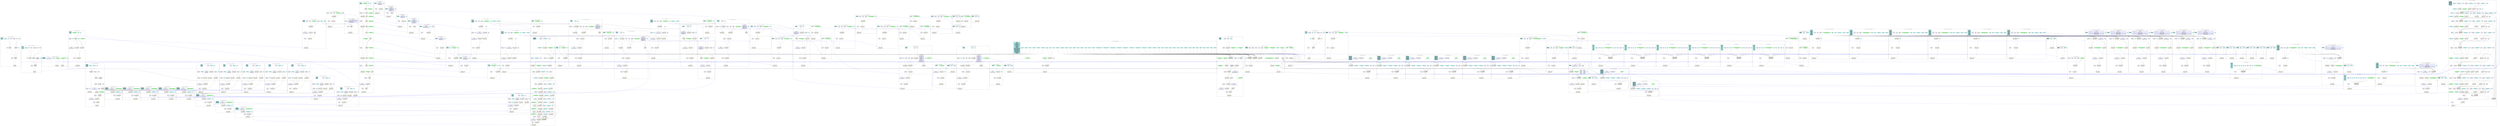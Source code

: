 digraph mindspore {
compound=true
subgraph cluster_0x1599644f950{
id=cluster_0x1599644f950
label="1_construct_wrapper.536[managed]"
fontname="Courier New"
node0x15996730700_0[fontname="Courier New",shape=plaintext,label=<<table port='core'>
<tr><td port='0'>0</td><td port='1'>1</td></tr>
<tr><td colspan='2' bgcolor='cornsilk'>CNode([CNode]23)</td></tr>
</table>>,]
node0x1599686f200_0[fontname="Courier New",shape=plaintext,label=<<table port='core'>
<tr><td port='0'>0</td><td port='1'>1</td><td port='2'>2</td><td port='3'>3</td></tr>
<tr><td colspan='4' bgcolor='cornsilk'>CNode([CNode]20)</td></tr>
</table>>,]
node0x159968749e0_0[fontname="Courier New",shape=plaintext,label=<<table port='core'>
<tr><td port='0'>0</td><td port='1'>1</td><td port='2'>2</td></tr>
<tr><td colspan='3' bgcolor='cornsilk'>CNode([CNode]539)</td></tr>
</table>>,]
node0x1598db6c380_0[fontname="Courier New",shape=plaintext,label=<<table port='core' cellborder='0' cellspacing='2' bgcolor='lavender'><tr><td bgcolor='white'>Primitive</td></tr><tr><td>Return</td></tr><tr><td align='left'></td></tr></table>>,]
node0x1598cf87ea0_1[fontname="Courier New",shape=oval,label="2_UnpackCall.780",style=filled,fillcolor=palegreen,URL="#cluster_0x15996456248",]
node0x15996994940_2[fontname="Courier New",shape=oval,label="3_construct.543",style=filled,fillcolor=palegreen,URL="#cluster_0x159964534a8",]
node0x1599697d960_3[fontname="Courier New",shape=plaintext,label=<<table port='core' cellborder='0' cellspacing='2' bgcolor='lavender'><tr><td bgcolor='white'>UMonad</td></tr><tr><td>U</td></tr></table>>,]
node0x1598db717e0_4[fontname="Courier New",shape=plaintext,label=<<table port='core' cellborder='0' cellspacing='2' bgcolor='lavender'><tr><td bgcolor='white'>Primitive</td></tr><tr><td>MakeTuple</td></tr><tr><td align='left'></td></tr></table>>,]
node0x1599681fb40_5[fontname="Courier New",shape=octagon,label="inputs0",style=filled,fillcolor=paleturquoise,]
node0x15996820360_6[fontname="Courier New",shape=octagon,label="inputs1",style=filled,fillcolor=paleturquoise,]
node0x1599681b700_50[fontname="Courier New",shape=octagon,label="conv1.weight",style=filled,fillcolor=paleturquoise,]
node0x1599681ba40_78[fontname="Courier New",shape=octagon,label="conv2.weight",style=filled,fillcolor=paleturquoise,]
node0x1599681c5a0_108[fontname="Courier New",shape=octagon,label="fc1.bias",style=filled,fillcolor=paleturquoise,]
node0x1599681bd80_109[fontname="Courier New",shape=octagon,label="fc1.weight",style=filled,fillcolor=paleturquoise,]
node0x159968206a0_174[fontname="Courier New",shape=octagon,label="fc2.bias",style=filled,fillcolor=paleturquoise,]
node0x1599681f320_175[fontname="Courier New",shape=octagon,label="fc2.weight",style=filled,fillcolor=paleturquoise,]
node0x1599681bbe0_240[fontname="Courier New",shape=octagon,label="fc3.bias",style=filled,fillcolor=paleturquoise,]
node0x1599681c740_241[fontname="Courier New",shape=octagon,label="fc3.weight",style=filled,fillcolor=paleturquoise,]
node0x1599681b700_329[fontname="Courier New",shape=octagon,label="conv1.weight",style=filled,fillcolor=paleturquoise,]
node0x1599681ba40_330[fontname="Courier New",shape=octagon,label="conv2.weight",style=filled,fillcolor=paleturquoise,]
node0x1599681bd80_331[fontname="Courier New",shape=octagon,label="fc1.weight",style=filled,fillcolor=paleturquoise,]
node0x1599681c5a0_332[fontname="Courier New",shape=octagon,label="fc1.bias",style=filled,fillcolor=paleturquoise,]
node0x1599681f320_333[fontname="Courier New",shape=octagon,label="fc2.weight",style=filled,fillcolor=paleturquoise,]
node0x159968206a0_334[fontname="Courier New",shape=octagon,label="fc2.bias",style=filled,fillcolor=paleturquoise,]
node0x1599681c740_335[fontname="Courier New",shape=octagon,label="fc3.weight",style=filled,fillcolor=paleturquoise,]
node0x1599681bbe0_336[fontname="Courier New",shape=octagon,label="fc3.bias",style=filled,fillcolor=paleturquoise,]
node0x1599681f4c0_573[fontname="Courier New",shape=octagon,label="moments.conv1.weight",style=filled,fillcolor=paleturquoise,]
node0x1599681fce0_574[fontname="Courier New",shape=octagon,label="moments.conv2.weight",style=filled,fillcolor=paleturquoise,]
node0x15996820840_575[fontname="Courier New",shape=octagon,label="moments.fc1.weight",style=filled,fillcolor=paleturquoise,]
node0x1599681bf20_576[fontname="Courier New",shape=octagon,label="moments.fc1.bias",style=filled,fillcolor=paleturquoise,]
node0x1599681fe80_577[fontname="Courier New",shape=octagon,label="moments.fc2.weight",style=filled,fillcolor=paleturquoise,]
node0x159968201c0_578[fontname="Courier New",shape=octagon,label="moments.fc2.bias",style=filled,fillcolor=paleturquoise,]
node0x1599681c0c0_579[fontname="Courier New",shape=octagon,label="moments.fc3.weight",style=filled,fillcolor=paleturquoise,]
node0x1599681de00_580[fontname="Courier New",shape=octagon,label="moments.fc3.bias",style=filled,fillcolor=paleturquoise,]
node0x1599681b700_582[fontname="Courier New",shape=octagon,label="conv1.weight",style=filled,fillcolor=paleturquoise,]
node0x1599681ba40_583[fontname="Courier New",shape=octagon,label="conv2.weight",style=filled,fillcolor=paleturquoise,]
node0x1599681bd80_584[fontname="Courier New",shape=octagon,label="fc1.weight",style=filled,fillcolor=paleturquoise,]
node0x1599681c5a0_585[fontname="Courier New",shape=octagon,label="fc1.bias",style=filled,fillcolor=paleturquoise,]
node0x1599681f320_586[fontname="Courier New",shape=octagon,label="fc2.weight",style=filled,fillcolor=paleturquoise,]
node0x159968206a0_587[fontname="Courier New",shape=octagon,label="fc2.bias",style=filled,fillcolor=paleturquoise,]
node0x1599681c740_588[fontname="Courier New",shape=octagon,label="fc3.weight",style=filled,fillcolor=paleturquoise,]
node0x1599681bbe0_589[fontname="Courier New",shape=octagon,label="fc3.bias",style=filled,fillcolor=paleturquoise,]
node0x159968209e0_627[fontname="Courier New",shape=octagon,label="momentum",style=filled,fillcolor=paleturquoise,]
node0x15996820d20_636[fontname="Courier New",shape=octagon,label="learning_rate",style=filled,fillcolor=paleturquoise,]
node0x159968209e0_702[fontname="Courier New",shape=octagon,label="momentum",style=filled,fillcolor=paleturquoise,]
node0x159968209e0_755[fontname="Courier New",shape=octagon,label="momentum",style=filled,fillcolor=paleturquoise,]
node0x159968209e0_808[fontname="Courier New",shape=octagon,label="momentum",style=filled,fillcolor=paleturquoise,]
node0x159968209e0_861[fontname="Courier New",shape=octagon,label="momentum",style=filled,fillcolor=paleturquoise,]
node0x159968209e0_914[fontname="Courier New",shape=octagon,label="momentum",style=filled,fillcolor=paleturquoise,]
node0x159968209e0_967[fontname="Courier New",shape=octagon,label="momentum",style=filled,fillcolor=paleturquoise,]
node0x159968209e0_1020[fontname="Courier New",shape=octagon,label="momentum",style=filled,fillcolor=paleturquoise,]
node0x159968209e0_1073[fontname="Courier New",shape=octagon,label="momentum",style=filled,fillcolor=paleturquoise,]
parameters_0x1599644f950[shape=plaintext label=<<table bgcolor='paleturquoise' cellspacing='0' cellborder='1' border='0'><tr><td>parameters</td></tr><tr><td>inputs0</td></tr><tr><td>inputs1</td></tr><tr><td>conv1.weight[6,1,5,5,]</td></tr><tr><td>conv2.weight[16,6,5,5,]</td></tr><tr><td>fc1.weight[120,400,]</td></tr><tr><td>fc1.bias[120,]</td></tr><tr><td>fc2.weight[84,120,]</td></tr><tr><td>fc2.bias[84,]</td></tr><tr><td>fc3.weight[10,84,]</td></tr><tr><td>fc3.bias[10,]</td></tr>
<tr><td>moments.conv1.weight[6,1,5,5,]</td></tr><tr><td>moments.conv2.weight[16,6,5,5,]</td></tr><tr><td>moments.fc1.weight[120,400,]</td></tr><tr><td>moments.fc1.bias[120,]</td></tr><tr><td>moments.fc2.weight[84,120,]</td></tr><tr><td>moments.fc2.bias[84,]</td></tr><tr><td>moments.fc3.weight[10,84,]</td></tr><tr><td>moments.fc3.bias[10,]</td></tr><tr><td>momentum[]</td></tr><tr><td>learning_rate[]</td></tr>
</table>>,];}
subgraph cluster_0x159964534a0{
id=cluster_0x159964534a0
label="3_construct.543[managed]"
fontname="Courier New"
node0x15996874ea0_0[fontname="Courier New",shape=plaintext,label=<<table port='core'>
<tr><td port='0'>0</td><td port='1'>1</td></tr>
<tr><td colspan='2' bgcolor='cornsilk'>CNode([CNode]24)</td></tr>
</table>>,]
node0x15996a9ac10_0[fontname="Courier New",shape=plaintext,label=<<table port='core'>
<tr><td port='0'>0</td><td port='1'>1</td><td port='2'>2</td></tr>
<tr><td colspan='3' bgcolor='cornsilk'>CNode(loss)</td></tr>
</table>>,]
node0x15996a9c170_0[fontname="Courier New",shape=plaintext,label=<<table port='core'>
<tr><td port='0'>0</td><td port='1'>1</td><td port='2'>2</td></tr>
<tr><td colspan='3' bgcolor='cornsilk'>CNode([CNode]897)</td></tr>
</table>>,]
node0x15996873940_0[fontname="Courier New",shape=plaintext,label=<<table port='core'>
<tr><td port='0'>0</td><td port='1'>1</td><td port='2'>2</td></tr>
<tr><td colspan='3' bgcolor='cornsilk'>CNode([CNode]19)</td></tr>
</table>>,]
node0x15996a9e770_0[fontname="Courier New",shape=plaintext,label=<<table port='core'>
<tr><td port='0'>0</td><td port='1'>1</td><td port='2'>2</td></tr>
<tr><td colspan='3' bgcolor='cornsilk'>CNode([CNode]896)</td></tr>
</table>>,]
node0x15996870e80_0[fontname="Courier New",shape=plaintext,label=<<table port='core'>
<tr><td port='0'>0</td><td port='1'>1</td><td port='2'>2</td><td port='3'>3</td><td port='4'>4</td></tr>
<tr><td colspan='5' bgcolor='cornsilk'>CNode(grads)</td></tr>
</table>>,]
node0x15996aa0b10_0[fontname="Courier New",shape=plaintext,label=<<table port='core'>
<tr><td port='0'>0</td><td port='1'>1</td><td port='2'>2</td></tr>
<tr><td colspan='3' bgcolor='cornsilk'>CNode([CNode]895)</td></tr>
</table>>,]
node0x159968728a0_0[fontname="Courier New",shape=plaintext,label=<<table port='core'>
<tr><td port='0'>0</td><td port='1'>1</td><td port='2'>2</td><td port='3'>3</td></tr>
<tr><td colspan='4' bgcolor='cornsilk'>CNode(loss)</td></tr>
</table>>,]
node0x159968742c0_0[fontname="Courier New",shape=plaintext,label=<<table port='core'>
<tr><td port='0'>0</td><td port='1'>1</td><td port='2'>2</td></tr>
<tr><td colspan='3' bgcolor='cornsilk'>CNode([CNode]546)</td></tr>
</table>>,]
node0x1599686df00_0[fontname="Courier New",shape=plaintext,label=<<table port='core'>
<tr><td port='0'>0</td><td port='1'>1</td><td port='2'>2</td></tr>
<tr><td colspan='3' bgcolor='cornsilk'>CNode(grads)</td></tr>
</table>>,]
node0x1599686d0c0_0[fontname="Courier New",shape=plaintext,label=<<table port='core'>
<tr><td port='0'>0</td><td port='1'>1</td><td port='2'>2</td><td port='3'>3</td><td port='4'>4</td><td port='5'>5</td><td port='6'>6</td><td port='7'>7</td><td port='8'>8</td></tr>
<tr><td colspan='9' bgcolor='cornsilk'>CNode([CNode]394)</td></tr>
</table>>,]
node0x15996873220_0[fontname="Courier New",shape=plaintext,label=<<table port='core'>
<tr><td port='0'>0</td><td port='1'>1</td></tr>
<tr><td colspan='2' bgcolor='cornsilk'>CNode(grads)</td></tr>
</table>>,]
node0x15996873480_0[fontname="Courier New",shape=plaintext,label=<<table port='core'>
<tr><td port='0'>0</td><td port='1'>1</td><td port='2'>2</td></tr>
<tr><td colspan='3' bgcolor='cornsilk'>CNode(loss)</td></tr>
</table>>,]
node0x1598cf889e0_7[fontname="Courier New",shape=plaintext,label=<<table port='core' cellborder='0' cellspacing='2' bgcolor='lavender'><tr><td bgcolor='white'>Primitive</td></tr><tr><td>Return</td></tr><tr><td align='left'></td></tr></table>>,]
node0x1599697dba0_8[fontname="Courier New",shape=plaintext,label=<<table port='core' cellborder='0' cellspacing='2' bgcolor='lavender'><tr><td bgcolor='white'>Primitive</td></tr><tr><td>Depend</td></tr><tr><td align='left'></td></tr><tr><td align='left'>side_effect_propagate 1</td></tr></table>>,]
node0x15996980780_9[fontname="Courier New",shape=plaintext,label=<<table port='core' cellborder='0' cellspacing='2' bgcolor='lavender'><tr><td bgcolor='white'>Primitive</td></tr><tr><td>UpdateState</td></tr><tr><td align='left'></td></tr></table>>,]
node0x1599698b820_10[fontname="Courier New",shape=oval,label="53_construct.621",style=filled,fillcolor=palegreen,URL="#cluster_0x1599641c418",]
node0x1599697f580_11[fontname="Courier New",shape=plaintext,label=<<table port='core' cellborder='0' cellspacing='2' bgcolor='lavender'><tr><td bgcolor='white'>Primitive</td></tr><tr><td>UpdateState</td></tr><tr><td align='left'></td></tr></table>>,]
node0x1599698cfc0_12[fontname="Courier New",shape=oval,label="109_UnpackCall.779",style=filled,fillcolor=palegreen,URL="#cluster_0x15996ae9ed8",]
node0x1599698ee20_13[fontname="Courier New",shape=plaintext,label=<<table port='core' cellborder='0' cellspacing='2' bgcolor='lavender'><tr><td bgcolor='white'>ValueTuple</td></tr><tr><td>(Tensor(shape=[]<br/>dtype=Float32<br/>value=1))</td></tr></table>>,]
node0x1599697fc40_14[fontname="Courier New",shape=plaintext,label=<<table port='core' cellborder='0' cellspacing='2' bgcolor='lavender'><tr><td bgcolor='white'>Primitive</td></tr><tr><td>UpdateState</td></tr><tr><td align='left'></td></tr></table>>,]
node0x159963bbb00_15[fontname="Courier New",shape=octagon,label="u",style=filled,fillcolor=paleturquoise,]
node0x1598cf76200_16[fontname="Courier New",shape=oval,label="4_UnpackCall.600",style=filled,fillcolor=palegreen,URL="#cluster_0x15996455928",]
node0x1598cf769e0_17[fontname="Courier New",shape=oval,label="5_construct.550",style=filled,fillcolor=palegreen,URL="#cluster_0x15996456b68",]
node0x159963bbb00_18[fontname="Courier New",shape=octagon,label="u",style=filled,fillcolor=paleturquoise,]
node0x1598cf6f600_19[fontname="Courier New",shape=plaintext,label=<<table port='core' cellborder='0' cellspacing='2' bgcolor='lavender'><tr><td bgcolor='white'>Primitive</td></tr><tr><td>MakeTuple</td></tr><tr><td align='left'></td></tr></table>>,]
node0x1599681dc60_20[fontname="Courier New",shape=octagon,label="inputs0",style=filled,fillcolor=paleturquoise,]
node0x1599681cdc0_21[fontname="Courier New",shape=octagon,label="inputs1",style=filled,fillcolor=paleturquoise,]
node0x1599698dd40_326[fontname="Courier New",shape=oval,label="110_construct.742",style=filled,fillcolor=palegreen,URL="#cluster_0x15996aea368",]
node0x159969967a0_327[fontname="Courier New",shape=oval,label="5_construct.550",style=filled,fillcolor=palegreen,URL="#cluster_0x15996456b68",]
node0x1598cf71580_328[fontname="Courier New",shape=plaintext,label=<<table port='core' cellborder='0' cellspacing='2' bgcolor='lavender'><tr><td bgcolor='white'>Primitive</td></tr><tr><td>MakeTuple</td></tr><tr><td align='left'></td></tr></table>>,]
node0x1598cf6d7a0_557[fontname="Courier New",shape=plaintext,label=<<table port='core' cellborder='0' cellspacing='2' bgcolor='lavender'><tr><td bgcolor='white'>PrimitivePy</td></tr><tr><td>identity</td></tr><tr><td align='left'>instance name: grad_reducer<br/></td></tr><tr><td align='left'>side_effect_propagate 1</td></tr></table>>,]
node0x1598cf69ae0_1111[fontname="Courier New",shape=plaintext,label=<<table port='core' cellborder='0' cellspacing='2' bgcolor='lavender'><tr><td bgcolor='white'>PrimitivePy</td></tr><tr><td>Depend</td></tr><tr><td align='left'></td></tr><tr><td align='left'>side_effect_propagate 1</td></tr></table>>,]
parameters_0x159964534a0[shape=plaintext label=<<table bgcolor='paleturquoise' cellspacing='0' cellborder='1' border='0'><tr><td>parameters</td></tr><tr><td>inputs0</td></tr><tr><td>inputs1</td></tr><tr><td>u</td></tr></table>>,];}
subgraph cluster_0x15996456b60{
id=cluster_0x15996456b60
label="5_construct.550[managed]"
fontname="Courier New"
node0x1599686e620_0[fontname="Courier New",shape=plaintext,label=<<table port='core'>
<tr><td port='0'>0</td><td port='1'>1</td></tr>
<tr><td colspan='2' bgcolor='cornsilk'>CNode([CNode]395)</td></tr>
</table>>,]
node0x15996a9d470_0[fontname="Courier New",shape=plaintext,label=<<table port='core'>
<tr><td port='0'>0</td><td port='1'>1</td><td port='2'>2</td></tr>
<tr><td colspan='3' bgcolor='cornsilk'>CNode([CNode]274)</td></tr>
</table>>,]
node0x15996a9e9d0_0[fontname="Courier New",shape=plaintext,label=<<table port='core'>
<tr><td port='0'>0</td><td port='1'>1</td><td port='2'>2</td></tr>
<tr><td colspan='3' bgcolor='cornsilk'>CNode([CNode]851)</td></tr>
</table>>,]
node0x1599686e880_0[fontname="Courier New",shape=plaintext,label=<<table port='core'>
<tr><td port='0'>0</td><td port='1'>1</td><td port='2'>2</td></tr>
<tr><td colspan='3' bgcolor='cornsilk'>CNode(out)</td></tr>
</table>>,]
node0x1599686f920_0[fontname="Courier New",shape=plaintext,label=<<table port='core'>
<tr><td port='0'>0</td><td port='1'>1</td><td port='2'>2</td></tr>
<tr><td colspan='3' bgcolor='cornsilk'>CNode([CNode]274)</td></tr>
</table>>,]
node0x1598cf76560_22[fontname="Courier New",shape=plaintext,label=<<table port='core' cellborder='0' cellspacing='2' bgcolor='lavender'><tr><td bgcolor='white'>Primitive</td></tr><tr><td>Return</td></tr><tr><td align='left'></td></tr></table>>,]
node0x159969801e0_23[fontname="Courier New",shape=plaintext,label=<<table port='core' cellborder='0' cellspacing='2' bgcolor='lavender'><tr><td bgcolor='white'>Primitive</td></tr><tr><td>Depend</td></tr><tr><td align='left'></td></tr><tr><td align='left'>side_effect_propagate 1</td></tr></table>>,]
node0x159969800c0_24[fontname="Courier New",shape=plaintext,label=<<table port='core' cellborder='0' cellspacing='2' bgcolor='lavender'><tr><td bgcolor='white'>Primitive</td></tr><tr><td>UpdateState</td></tr><tr><td align='left'></td></tr></table>>,]
node0x159963b88a0_25[fontname="Courier New",shape=octagon,label="u",style=filled,fillcolor=paleturquoise,]
node0x15994c43dd0_26[fontname="Courier New",shape=oval,label="9_construct.599",style=filled,fillcolor=palegreen,URL="#cluster_0x15996451028",]
node0x1599681d440_27[fontname="Courier New",shape=octagon,label="data",style=filled,fillcolor=paleturquoise,]
node0x159963b88a0_28[fontname="Courier New",shape=octagon,label="u",style=filled,fillcolor=paleturquoise,]
node0x15994c2fc10_299[fontname="Courier New",shape=oval,label="6_construct.551",style=filled,fillcolor=palegreen,URL="#cluster_0x15996453dc8",]
node0x15996822580_300[fontname="Courier New",shape=octagon,label="label",style=filled,fillcolor=paleturquoise,]
parameters_0x15996456b60[shape=plaintext label=<<table bgcolor='paleturquoise' cellspacing='0' cellborder='1' border='0'><tr><td>parameters</td></tr><tr><td>data</td></tr><tr><td>label</td></tr><tr><td>u</td></tr></table>>,];}
subgraph cluster_0x15996451020{
id=cluster_0x15996451020
label="9_construct.599[managed]"
fontname="Courier New"
node0x15996875360_0[fontname="Courier New",shape=plaintext,label=<<table port='core'>
<tr><td port='0'>0</td><td port='1'>1</td></tr>
<tr><td colspan='2' bgcolor='cornsilk'>CNode([CNode]397)</td></tr>
</table>>,]
node0x15996a99b70_0[fontname="Courier New",shape=plaintext,label=<<table port='core'>
<tr><td port='0'>0</td><td port='1'>1</td><td port='2'>2</td></tr>
<tr><td colspan='3' bgcolor='cornsilk'>CNode(x)</td></tr>
</table>>,]
node0x15996a9a030_0[fontname="Courier New",shape=plaintext,label=<<table port='core'>
<tr><td port='0'>0</td><td port='1'>1</td><td port='2'>2</td></tr>
<tr><td colspan='3' bgcolor='cornsilk'>CNode([CNode]850)</td></tr>
</table>>,]
node0x159968755c0_0[fontname="Courier New",shape=plaintext,label=<<table port='core'>
<tr><td port='0'>0</td><td port='1'>1</td><td port='2'>2</td></tr>
<tr><td colspan='3' bgcolor='cornsilk'>CNode(x)</td></tr>
</table>>,]
node0x15996a9f350_0[fontname="Courier New",shape=plaintext,label=<<table port='core'>
<tr><td port='0'>0</td><td port='1'>1</td><td port='2'>2</td></tr>
<tr><td colspan='3' bgcolor='cornsilk'>CNode([CNode]849)</td></tr>
</table>>,]
node0x1599686efa0_0[fontname="Courier New",shape=plaintext,label=<<table port='core'>
<tr><td port='0'>0</td><td port='1'>1</td><td port='2'>2</td></tr>
<tr><td colspan='3' bgcolor='cornsilk'>CNode(x)</td></tr>
</table>>,]
node0x15996a9ee90_0[fontname="Courier New",shape=plaintext,label=<<table port='core'>
<tr><td port='0'>0</td><td port='1'>1</td><td port='2'>2</td></tr>
<tr><td colspan='3' bgcolor='cornsilk'>CNode([CNode]848)</td></tr>
</table>>,]
node0x15996875820_0[fontname="Courier New",shape=plaintext,label=<<table port='core'>
<tr><td port='0'>0</td><td port='1'>1</td><td port='2'>2</td></tr>
<tr><td colspan='3' bgcolor='cornsilk'>CNode(x)</td></tr>
</table>>,]
node0x15996a9c3d0_0[fontname="Courier New",shape=plaintext,label=<<table port='core'>
<tr><td port='0'>0</td><td port='1'>1</td><td port='2'>2</td></tr>
<tr><td colspan='3' bgcolor='cornsilk'>CNode([CNode]847)</td></tr>
</table>>,]
node0x1599686dca0_0[fontname="Courier New",shape=plaintext,label=<<table port='core'>
<tr><td port='0'>0</td><td port='1'>1</td><td port='2'>2</td></tr>
<tr><td colspan='3' bgcolor='cornsilk'>CNode(x)</td></tr>
</table>>,]
node0x15996a9e050_0[fontname="Courier New",shape=plaintext,label=<<table port='core'>
<tr><td port='0'>0</td><td port='1'>1</td><td port='2'>2</td></tr>
<tr><td colspan='3' bgcolor='cornsilk'>CNode([CNode]846)</td></tr>
</table>>,]
node0x159968709c0_0[fontname="Courier New",shape=plaintext,label=<<table port='core'>
<tr><td port='0'>0</td><td port='1'>1</td><td port='2'>2</td></tr>
<tr><td colspan='3' bgcolor='cornsilk'>CNode(x)</td></tr>
</table>>,]
node0x15996875ce0_0[fontname="Courier New",shape=plaintext,label=<<table port='core'>
<tr><td port='0'>0</td><td port='1'>1</td></tr>
<tr><td colspan='2' bgcolor='cornsilk'>CNode(x)</td></tr>
</table>>,]
node0x15996875f40_0[fontname="Courier New",shape=plaintext,label=<<table port='core'>
<tr><td port='0'>0</td><td port='1'>1</td></tr>
<tr><td colspan='2' bgcolor='cornsilk'>CNode(x)</td></tr>
</table>>,]
node0x15996870760_0[fontname="Courier New",shape=plaintext,label=<<table port='core'>
<tr><td port='0'>0</td><td port='1'>1</td></tr>
<tr><td colspan='2' bgcolor='cornsilk'>CNode(x)</td></tr>
</table>>,]
node0x1599686da40_0[fontname="Courier New",shape=plaintext,label=<<table port='core'>
<tr><td port='0'>0</td><td port='1'>1</td></tr>
<tr><td colspan='2' bgcolor='cornsilk'>CNode(x)</td></tr>
</table>>,]
node0x15996875a80_0[fontname="Courier New",shape=plaintext,label=<<table port='core'>
<tr><td port='0'>0</td><td port='1'>1</td></tr>
<tr><td colspan='2' bgcolor='cornsilk'>CNode(x)</td></tr>
</table>>,]
node0x15996870500_0[fontname="Courier New",shape=plaintext,label=<<table port='core'>
<tr><td port='0'>0</td><td port='1'>1</td></tr>
<tr><td colspan='2' bgcolor='cornsilk'>CNode(x)</td></tr>
</table>>,]
node0x1599686ed40_0[fontname="Courier New",shape=plaintext,label=<<table port='core'>
<tr><td port='0'>0</td><td port='1'>1</td></tr>
<tr><td colspan='2' bgcolor='cornsilk'>CNode(x)</td></tr>
</table>>,]
node0x15994c31ef0_29[fontname="Courier New",shape=plaintext,label=<<table port='core' cellborder='0' cellspacing='2' bgcolor='lavender'><tr><td bgcolor='white'>Primitive</td></tr><tr><td>Return</td></tr><tr><td align='left'></td></tr></table>>,]
node0x15996984680_30[fontname="Courier New",shape=plaintext,label=<<table port='core' cellborder='0' cellspacing='2' bgcolor='lavender'><tr><td bgcolor='white'>Primitive</td></tr><tr><td>Depend</td></tr><tr><td align='left'></td></tr><tr><td align='left'>side_effect_propagate 1</td></tr></table>>,]
node0x15996984c20_31[fontname="Courier New",shape=plaintext,label=<<table port='core' cellborder='0' cellspacing='2' bgcolor='lavender'><tr><td bgcolor='white'>Primitive</td></tr><tr><td>UpdateState</td></tr><tr><td align='left'></td></tr></table>>,]
node0x15995012740_32[fontname="Courier New",shape=oval,label="10_construct.598",style=filled,fillcolor=palegreen,URL="#cluster_0x15996451948",]
node0x15996984560_33[fontname="Courier New",shape=plaintext,label=<<table port='core' cellborder='0' cellspacing='2' bgcolor='lavender'><tr><td bgcolor='white'>Primitive</td></tr><tr><td>UpdateState</td></tr><tr><td align='left'></td></tr></table>>,]
node0x1598d414170_34[fontname="Courier New",shape=oval,label="21_construct.596",style=filled,fillcolor=palegreen,URL="#cluster_0x15996455008",]
node0x1599697e920_35[fontname="Courier New",shape=plaintext,label=<<table port='core' cellborder='0' cellspacing='2' bgcolor='lavender'><tr><td bgcolor='white'>Primitive</td></tr><tr><td>UpdateState</td></tr><tr><td align='left'></td></tr></table>>,]
node0x1598d1bacf0_36[fontname="Courier New",shape=oval,label="32_construct.594",style=filled,fillcolor=palegreen,URL="#cluster_0x15996458b58",]
node0x1599697e800_37[fontname="Courier New",shape=plaintext,label=<<table port='core' cellborder='0' cellspacing='2' bgcolor='lavender'><tr><td bgcolor='white'>Primitive</td></tr><tr><td>UpdateState</td></tr><tr><td align='left'></td></tr></table>>,]
node0x1598caa6ba0_38[fontname="Courier New",shape=oval,label="45_construct.584",style=filled,fillcolor=palegreen,URL="#cluster_0x1599641f648",]
node0x1599697eda0_39[fontname="Courier New",shape=plaintext,label=<<table port='core' cellborder='0' cellspacing='2' bgcolor='lavender'><tr><td bgcolor='white'>Primitive</td></tr><tr><td>UpdateState</td></tr><tr><td align='left'></td></tr></table>>,]
node0x159963b9dc0_40[fontname="Courier New",shape=octagon,label="u",style=filled,fillcolor=paleturquoise,]
node0x15994870db0_41[fontname="Courier New",shape=oval,label="50_construct.587",style=filled,fillcolor=palegreen,URL="#cluster_0x15996418d58",]
node0x15996822a60_42[fontname="Courier New",shape=octagon,label="x",style=filled,fillcolor=paleturquoise,]
node0x159963b9dc0_43[fontname="Courier New",shape=octagon,label="u",style=filled,fillcolor=paleturquoise,]
node0x1598ca98f20_64[fontname="Courier New",shape=oval,label="48_construct.590",style=filled,fillcolor=palegreen,URL="#cluster_0x15996420888",]
node0x15994c3de30_65[fontname="Courier New",shape=oval,label="49_construct.589",style=filled,fillcolor=palegreen,URL="#cluster_0x1599641bf88",]
node0x1598d1ab210_92[fontname="Courier New",shape=oval,label="42_construct.593",style=filled,fillcolor=palegreen,URL="#cluster_0x15996419b08",]
node0x15994c36b70_93[fontname="Courier New",shape=oval,label="43_construct.592",style=filled,fillcolor=palegreen,URL="#cluster_0x1599641a8b8",]
node0x159902a1770_94[fontname="Courier New",shape=oval,label="44_construct.591",style=filled,fillcolor=palegreen,URL="#cluster_0x1599641a428",]
node0x1598d419270_167[fontname="Courier New",shape=oval,label="31_construct.595",style=filled,fillcolor=palegreen,URL="#cluster_0x15996450b98",]
node0x15995021ec0_233[fontname="Courier New",shape=oval,label="20_construct.597",style=filled,fillcolor=palegreen,URL="#cluster_0x15996455db8",]
parameters_0x15996451020[shape=plaintext label=<<table bgcolor='paleturquoise' cellspacing='0' cellborder='1' border='0'><tr><td>parameters</td></tr><tr><td>x</td></tr><tr><td>u</td></tr></table>>,];}
subgraph cluster_0x15996418d50{
id=cluster_0x15996418d50
label="50_construct.587[managed]"
fontname="Courier New"
node0x1599688dda0_0[fontname="Courier New",shape=plaintext,label=<<table port='core'>
<tr><td port='0'>0</td><td port='1'>1</td></tr>
<tr><td colspan='2' bgcolor='cornsilk'>CNode([CNode]402)</td></tr>
</table>>,]
node0x15996ab0b90_0[fontname="Courier New",shape=plaintext,label=<<table port='core'>
<tr><td port='0'>0</td><td port='1'>1</td><td port='2'>2</td></tr>
<tr><td colspan='3' bgcolor='cornsilk'>CNode([CNode]269)</td></tr>
</table>>,]
node0x15996aad030_0[fontname="Courier New",shape=plaintext,label=<<table port='core'>
<tr><td port='0'>0</td><td port='1'>1</td><td port='2'>2</td></tr>
<tr><td colspan='3' bgcolor='cornsilk'>CNode([CNode]845)</td></tr>
</table>>,]
node0x1599688e000_0[fontname="Courier New",shape=plaintext,label=<<table port='core'>
<tr><td port='0'>0</td><td port='1'>1</td></tr>
<tr><td colspan='2' bgcolor='cornsilk'>CNode([CNode]269)</td></tr>
</table>>,]
node0x15996aa48d0_0[fontname="Courier New",shape=plaintext,label=<<table port='core'>
<tr><td port='0'>0</td><td port='1'>1</td><td port='2'>2</td></tr>
<tr><td colspan='3' bgcolor='cornsilk'>CNode([CNode]844)</td></tr>
</table>>,]
node0x15996aa41b0_0[fontname="Courier New",shape=plaintext,label=<<table port='core'>
<tr><td port='0'>0</td><td port='1'>1</td><td port='2'>2</td></tr>
<tr><td colspan='3' bgcolor='cornsilk'>CNode([CNode]843)</td></tr>
</table>>,]
node0x1599688bc60_0[fontname="Courier New",shape=plaintext,label=<<table port='core'>
<tr><td port='0'>0</td><td port='1'>1</td><td port='2'>2</td><td port='3'>3</td></tr>
<tr><td colspan='4' bgcolor='cornsilk'>CNode([CNode]266)</td></tr>
</table>>,]
node0x1599688fc80_0[fontname="Courier New",shape=plaintext,label=<<table port='core'>
<tr><td port='0'>0</td><td port='1'>1</td><td port='2'>2</td></tr>
<tr><td colspan='3' bgcolor='cornsilk'>CNode(output)</td></tr>
</table>>,]
node0x15994c3f810_44[fontname="Courier New",shape=plaintext,label=<<table port='core' cellborder='0' cellspacing='2' bgcolor='lavender'><tr><td bgcolor='white'>Primitive</td></tr><tr><td>Return</td></tr><tr><td align='left'></td></tr></table>>,]
node0x159969886a0_45[fontname="Courier New",shape=plaintext,label=<<table port='core' cellborder='0' cellspacing='2' bgcolor='lavender'><tr><td bgcolor='white'>Primitive</td></tr><tr><td>Depend</td></tr><tr><td align='left'></td></tr><tr><td align='left'>side_effect_propagate 1</td></tr></table>>,]
node0x15996988340_46[fontname="Courier New",shape=plaintext,label=<<table port='core' cellborder='0' cellspacing='2' bgcolor='lavender'><tr><td bgcolor='white'>Primitive</td></tr><tr><td>UpdateState</td></tr><tr><td align='left'></td></tr></table>>,]
node0x15996986a80_47[fontname="Courier New",shape=plaintext,label=<<table port='core' cellborder='0' cellspacing='2' bgcolor='lavender'><tr><td bgcolor='white'>Primitive</td></tr><tr><td>UpdateState</td></tr><tr><td align='left'></td></tr></table>>,]
node0x159963b7520_48[fontname="Courier New",shape=octagon,label="u",style=filled,fillcolor=paleturquoise,]
node0x15996986960_49[fontname="Courier New",shape=plaintext,label=<<table port='core' cellborder='0' cellspacing='2' bgcolor='lavender'><tr><td bgcolor='white'>Primitive</td></tr><tr><td>Load</td></tr><tr><td align='left'></td></tr></table>>,]
node0x159963b7520_51[fontname="Courier New",shape=octagon,label="u",style=filled,fillcolor=paleturquoise,]
node0x1599490f3d0_52[fontname="Courier New",shape=plaintext,label=<<table port='core' cellborder='0' cellspacing='2' bgcolor='lavender'><tr><td bgcolor='white'>Primitive</td></tr><tr><td>Switch</td></tr><tr><td align='left'></td></tr></table>>,]
node0x15994910030_53[fontname="Courier New",shape=plaintext,label=<<table port='core' cellborder='0' cellspacing='2' bgcolor='lavender'><tr><td bgcolor='white'>BoolImm</td></tr><tr><td>false</td></tr></table>>,]
node0x15987723a00_54[fontname="Courier New",shape=plaintext,label=<<table port='core' cellborder='0' cellspacing='2' bgcolor='lavender'><tr><td bgcolor='white'>StringImm</td></tr><tr><td>DeadNode</td></tr></table>>,]
node0x1598d635720_55[fontname="Courier New",shape=oval,label="51_✗construct.588",style=filled,fillcolor=palegreen,URL="#cluster_0x1599641cd38",]
node0x1598d639860_60[fontname="Courier New",shape=plaintext,label=<<table port='core' cellborder='0' cellspacing='2' bgcolor='lavender'><tr><td bgcolor='white'>PrimitivePy</td></tr><tr><td>Conv2D</td></tr><tr><td align='left'>instance name: conv2d<br/></td></tr><tr><td align='left'>kernel_size (5, 5)<br/>mode 1<br/>out_channel 6<br/>input_names [x, w]<br/>pad (0, 0, 0, 0)<br/>pad_mode 2<br/>format NCHW<br/>pad_list (0, 0, 0, 0)<br/>groups 1<br/>stride (1, 1, 1, 1)<br/>group 1<br/>dilation (1, 1, 1, 1)<br/>output_names [output]</td></tr></table>>,]
node0x15996908fe0_61[fontname="Courier New",shape=octagon,label="x",style=filled,fillcolor=paleturquoise,]
parameters_0x15996418d50[shape=plaintext label=<<table bgcolor='paleturquoise' cellspacing='0' cellborder='1' border='0'><tr><td>parameters</td></tr><tr><td>x</td></tr><tr><td>u</td></tr></table>>,];}
subgraph cluster_0x1599641cd30{
id=cluster_0x1599641cd30
label="51_✗construct.588[managed]"
fontname="Courier New"
node0x1599688c120_0[fontname="Courier New",shape=plaintext,label=<<table port='core'>
<tr><td port='0'>0</td><td port='1'>1</td></tr>
<tr><td colspan='2' bgcolor='cornsilk'>CNode([CNode]418)</td></tr>
</table>>,]
node0x15996ab2350_0[fontname="Courier New",shape=plaintext,label=<<table port='core'>
<tr><td port='0'>0</td><td port='1'>1</td><td port='2'>2</td></tr>
<tr><td colspan='3' bgcolor='cornsilk'>CNode([CNode]265)</td></tr>
</table>>,]
node0x1599688a960_0[fontname="Courier New",shape=plaintext,label=<<table port='core'>
<tr><td port='0'>0</td><td port='1'>1</td></tr>
<tr><td colspan='2' bgcolor='cornsilk'>CNode([CNode]265)</td></tr>
</table>>,]
node0x15991275a30_56[fontname="Courier New",shape=plaintext,label=<<table port='core' cellborder='0' cellspacing='2' bgcolor='lavender'><tr><td bgcolor='white'>Primitive</td></tr><tr><td>Return</td></tr><tr><td align='left'></td></tr></table>>,]
node0x1599698b160_57[fontname="Courier New",shape=plaintext,label=<<table port='core' cellborder='0' cellspacing='2' bgcolor='lavender'><tr><td bgcolor='white'>Primitive</td></tr><tr><td>Depend</td></tr><tr><td align='left'></td></tr><tr><td align='left'>side_effect_propagate 1</td></tr></table>>,]
node0x159963bd840_58[fontname="Courier New",shape=octagon,label="u",style=filled,fillcolor=paleturquoise,]
node0x1598cd21b20_59[fontname="Courier New",shape=oval,label="52_↓construct.586",style=filled,fillcolor=palegreen,URL="#cluster_0x1599641df78",]
parameters_0x1599641cd30[shape=plaintext label=<<table bgcolor='paleturquoise' cellspacing='0' cellborder='1' border='0'><tr><td>parameters</td></tr><tr><td>u</td></tr></table>>,];}
subgraph cluster_0x1599641df70{
id=cluster_0x1599641df70
label="52_↓construct.586[managed]"
fontname="Courier New"
node0x1599688e260_0[fontname="Courier New",shape=plaintext,label=<<table port='core'>
<tr><td port='0'>0</td><td port='1'>1</td></tr>
<tr><td colspan='2' bgcolor='cornsilk'>CNode([CNode]439)</td></tr>
</table>>,]
node0x159945a1a00_62[fontname="Courier New",shape=plaintext,label=<<table port='core' cellborder='0' cellspacing='2' bgcolor='lavender'><tr><td bgcolor='white'>Primitive</td></tr><tr><td>Return</td></tr><tr><td align='left'></td></tr></table>>,]
node0x15996906740_63[fontname="Courier New",shape=octagon,label="Φoutput",style=filled,fillcolor=paleturquoise,]
parameters_0x1599641df70[shape=plaintext label=<<table bgcolor='paleturquoise' cellspacing='0' cellborder='1' border='0'><tr><td>parameters</td></tr><tr><td>Φoutput</td></tr></table>>,];}
subgraph cluster_0x1599641bf80{
id=cluster_0x1599641bf80
label="49_construct.589[managed]"
fontname="Courier New"
node0x1599688ba00_0[fontname="Courier New",shape=plaintext,label=<<table port='core'>
<tr><td port='0'>0</td><td port='1'>1</td></tr>
<tr><td colspan='2' bgcolor='cornsilk'>CNode([CNode]403)</td></tr>
</table>>,]
node0x1599688b7a0_0[fontname="Courier New",shape=plaintext,label=<<table port='core'>
<tr><td port='0'>0</td><td port='1'>1</td></tr>
<tr><td colspan='2' bgcolor='cornsilk'>CNode([CNode]148)</td></tr>
</table>>,]
node0x1598d406610_66[fontname="Courier New",shape=plaintext,label=<<table port='core' cellborder='0' cellspacing='2' bgcolor='lavender'><tr><td bgcolor='white'>Primitive</td></tr><tr><td>Return</td></tr><tr><td align='left'></td></tr></table>>,]
node0x1598d409e50_67[fontname="Courier New",shape=plaintext,label=<<table port='core' cellborder='0' cellspacing='2' bgcolor='lavender'><tr><td bgcolor='white'>PrimitivePy</td></tr><tr><td>ReLU</td></tr><tr><td align='left'>instance name: relu<br/></td></tr><tr><td align='left'>output_names [output]<br/>input_names [x]</td></tr></table>>,]
node0x15996907ac0_68[fontname="Courier New",shape=octagon,label="x",style=filled,fillcolor=paleturquoise,]
parameters_0x1599641bf80[shape=plaintext label=<<table bgcolor='paleturquoise' cellspacing='0' cellborder='1' border='0'><tr><td>parameters</td></tr><tr><td>x</td></tr></table>>,];}
subgraph cluster_0x15996420880{
id=cluster_0x15996420880
label="48_construct.590[managed]"
fontname="Courier New"
node0x1599688c5e0_0[fontname="Courier New",shape=plaintext,label=<<table port='core'>
<tr><td port='0'>0</td><td port='1'>1</td></tr>
<tr><td colspan='2' bgcolor='cornsilk'>CNode([CNode]404)</td></tr>
</table>>,]
node0x1599688e4c0_0[fontname="Courier New",shape=plaintext,label=<<table port='core'>
<tr><td port='0'>0</td><td port='1'>1</td></tr>
<tr><td colspan='2' bgcolor='cornsilk'>CNode(out)</td></tr>
</table>>,]
node0x1598ca9a7e0_69[fontname="Courier New",shape=plaintext,label=<<table port='core' cellborder='0' cellspacing='2' bgcolor='lavender'><tr><td bgcolor='white'>Primitive</td></tr><tr><td>Return</td></tr><tr><td align='left'></td></tr></table>>,]
node0x1598ca98980_70[fontname="Courier New",shape=plaintext,label=<<table port='core' cellborder='0' cellspacing='2' bgcolor='lavender'><tr><td bgcolor='white'>PrimitivePy</td></tr><tr><td>MaxPool</td></tr><tr><td align='left'>instance name: max_pool<br/></td></tr><tr><td align='left'>pad_mode 2<br/>output_names [output]<br/>kernel_size (1, 1, 2, 2)<br/>format NCHW<br/>strides (1, 1, 2, 2)<br/>input_names [x]</td></tr></table>>,]
node0x1599690b540_71[fontname="Courier New",shape=octagon,label="x",style=filled,fillcolor=paleturquoise,]
parameters_0x15996420880[shape=plaintext label=<<table bgcolor='paleturquoise' cellspacing='0' cellborder='1' border='0'><tr><td>parameters</td></tr><tr><td>x</td></tr></table>>,];}
subgraph cluster_0x1599641f640{
id=cluster_0x1599641f640
label="45_construct.584[managed]"
fontname="Courier New"
node0x159968903a0_0[fontname="Courier New",shape=plaintext,label=<<table port='core'>
<tr><td port='0'>0</td><td port='1'>1</td></tr>
<tr><td colspan='2' bgcolor='cornsilk'>CNode([CNode]405)</td></tr>
</table>>,]
node0x15996aa3f50_0[fontname="Courier New",shape=plaintext,label=<<table port='core'>
<tr><td port='0'>0</td><td port='1'>1</td><td port='2'>2</td></tr>
<tr><td colspan='3' bgcolor='cornsilk'>CNode([CNode]260)</td></tr>
</table>>,]
node0x15996aabad0_0[fontname="Courier New",shape=plaintext,label=<<table port='core'>
<tr><td port='0'>0</td><td port='1'>1</td><td port='2'>2</td></tr>
<tr><td colspan='3' bgcolor='cornsilk'>CNode([CNode]842)</td></tr>
</table>>,]
node0x1599688caa0_0[fontname="Courier New",shape=plaintext,label=<<table port='core'>
<tr><td port='0'>0</td><td port='1'>1</td></tr>
<tr><td colspan='2' bgcolor='cornsilk'>CNode([CNode]260)</td></tr>
</table>>,]
node0x15996aa3a90_0[fontname="Courier New",shape=plaintext,label=<<table port='core'>
<tr><td port='0'>0</td><td port='1'>1</td><td port='2'>2</td></tr>
<tr><td colspan='3' bgcolor='cornsilk'>CNode([CNode]841)</td></tr>
</table>>,]
node0x15996aab870_0[fontname="Courier New",shape=plaintext,label=<<table port='core'>
<tr><td port='0'>0</td><td port='1'>1</td><td port='2'>2</td></tr>
<tr><td colspan='3' bgcolor='cornsilk'>CNode([CNode]840)</td></tr>
</table>>,]
node0x1599688cf60_0[fontname="Courier New",shape=plaintext,label=<<table port='core'>
<tr><td port='0'>0</td><td port='1'>1</td><td port='2'>2</td><td port='3'>3</td></tr>
<tr><td colspan='4' bgcolor='cornsilk'>CNode([CNode]257)</td></tr>
</table>>,]
node0x1599688ae20_0[fontname="Courier New",shape=plaintext,label=<<table port='core'>
<tr><td port='0'>0</td><td port='1'>1</td><td port='2'>2</td></tr>
<tr><td colspan='3' bgcolor='cornsilk'>CNode(output)</td></tr>
</table>>,]
node0x1598c871be0_72[fontname="Courier New",shape=plaintext,label=<<table port='core' cellborder='0' cellspacing='2' bgcolor='lavender'><tr><td bgcolor='white'>Primitive</td></tr><tr><td>Return</td></tr><tr><td align='left'></td></tr></table>>,]
node0x1599698ace0_73[fontname="Courier New",shape=plaintext,label=<<table port='core' cellborder='0' cellspacing='2' bgcolor='lavender'><tr><td bgcolor='white'>Primitive</td></tr><tr><td>Depend</td></tr><tr><td align='left'></td></tr><tr><td align='left'>side_effect_propagate 1</td></tr></table>>,]
node0x15996988a00_74[fontname="Courier New",shape=plaintext,label=<<table port='core' cellborder='0' cellspacing='2' bgcolor='lavender'><tr><td bgcolor='white'>Primitive</td></tr><tr><td>UpdateState</td></tr><tr><td align='left'></td></tr></table>>,]
node0x15996987020_75[fontname="Courier New",shape=plaintext,label=<<table port='core' cellborder='0' cellspacing='2' bgcolor='lavender'><tr><td bgcolor='white'>Primitive</td></tr><tr><td>UpdateState</td></tr><tr><td align='left'></td></tr></table>>,]
node0x159963b9740_76[fontname="Courier New",shape=octagon,label="u",style=filled,fillcolor=paleturquoise,]
node0x15996989d20_77[fontname="Courier New",shape=plaintext,label=<<table port='core' cellborder='0' cellspacing='2' bgcolor='lavender'><tr><td bgcolor='white'>Primitive</td></tr><tr><td>Load</td></tr><tr><td align='left'></td></tr></table>>,]
node0x159963b9740_79[fontname="Courier New",shape=octagon,label="u",style=filled,fillcolor=paleturquoise,]
node0x1598c872960_80[fontname="Courier New",shape=plaintext,label=<<table port='core' cellborder='0' cellspacing='2' bgcolor='lavender'><tr><td bgcolor='white'>Primitive</td></tr><tr><td>Switch</td></tr><tr><td align='left'></td></tr></table>>,]
node0x1598c86c1e0_81[fontname="Courier New",shape=plaintext,label=<<table port='core' cellborder='0' cellspacing='2' bgcolor='lavender'><tr><td bgcolor='white'>BoolImm</td></tr><tr><td>false</td></tr></table>>,]
node0x1598cf81cc0_82[fontname="Courier New",shape=plaintext,label=<<table port='core' cellborder='0' cellspacing='2' bgcolor='lavender'><tr><td bgcolor='white'>StringImm</td></tr><tr><td>DeadNode</td></tr></table>>,]
node0x1598caa7c80_83[fontname="Courier New",shape=oval,label="46_✗construct.585",style=filled,fillcolor=palegreen,URL="#cluster_0x15996419f98",]
node0x1599127cbd0_88[fontname="Courier New",shape=plaintext,label=<<table port='core' cellborder='0' cellspacing='2' bgcolor='lavender'><tr><td bgcolor='white'>PrimitivePy</td></tr><tr><td>Conv2D</td></tr><tr><td align='left'>instance name: conv2d<br/></td></tr><tr><td align='left'>kernel_size (5, 5)<br/>mode 1<br/>out_channel 16<br/>input_names [x, w]<br/>pad (0, 0, 0, 0)<br/>pad_mode 2<br/>format NCHW<br/>pad_list (0, 0, 0, 0)<br/>groups 1<br/>stride (1, 1, 1, 1)<br/>group 1<br/>dilation (1, 1, 1, 1)<br/>output_names [output]</td></tr></table>>,]
node0x159969068e0_89[fontname="Courier New",shape=octagon,label="x",style=filled,fillcolor=paleturquoise,]
parameters_0x1599641f640[shape=plaintext label=<<table bgcolor='paleturquoise' cellspacing='0' cellborder='1' border='0'><tr><td>parameters</td></tr><tr><td>x</td></tr><tr><td>u</td></tr></table>>,];}
subgraph cluster_0x15996419f90{
id=cluster_0x15996419f90
label="46_✗construct.585[managed]"
fontname="Courier New"
node0x1599688e720_0[fontname="Courier New",shape=plaintext,label=<<table port='core'>
<tr><td port='0'>0</td><td port='1'>1</td></tr>
<tr><td colspan='2' bgcolor='cornsilk'>CNode([CNode]420)</td></tr>
</table>>,]
node0x15996aaf630_0[fontname="Courier New",shape=plaintext,label=<<table port='core'>
<tr><td port='0'>0</td><td port='1'>1</td><td port='2'>2</td></tr>
<tr><td colspan='3' bgcolor='cornsilk'>CNode([CNode]256)</td></tr>
</table>>,]
node0x15996890600_0[fontname="Courier New",shape=plaintext,label=<<table port='core'>
<tr><td port='0'>0</td><td port='1'>1</td></tr>
<tr><td colspan='2' bgcolor='cornsilk'>CNode([CNode]256)</td></tr>
</table>>,]
node0x159945a5f00_84[fontname="Courier New",shape=plaintext,label=<<table port='core' cellborder='0' cellspacing='2' bgcolor='lavender'><tr><td bgcolor='white'>Primitive</td></tr><tr><td>Return</td></tr><tr><td align='left'></td></tr></table>>,]
node0x1599698d7a0_85[fontname="Courier New",shape=plaintext,label=<<table port='core' cellborder='0' cellspacing='2' bgcolor='lavender'><tr><td bgcolor='white'>Primitive</td></tr><tr><td>Depend</td></tr><tr><td align='left'></td></tr><tr><td align='left'>side_effect_propagate 1</td></tr></table>>,]
node0x159963be6e0_86[fontname="Courier New",shape=octagon,label="u",style=filled,fillcolor=paleturquoise,]
node0x1598caa2940_87[fontname="Courier New",shape=oval,label="47_↓construct.583",style=filled,fillcolor=palegreen,URL="#cluster_0x1599641baf8",]
parameters_0x15996419f90[shape=plaintext label=<<table bgcolor='paleturquoise' cellspacing='0' cellborder='1' border='0'><tr><td>parameters</td></tr><tr><td>u</td></tr></table>>,];}
subgraph cluster_0x1599641baf0{
id=cluster_0x1599641baf0
label="47_↓construct.583[managed]"
fontname="Courier New"
node0x1599688d1c0_0[fontname="Courier New",shape=plaintext,label=<<table port='core'>
<tr><td port='0'>0</td><td port='1'>1</td></tr>
<tr><td colspan='2' bgcolor='cornsilk'>CNode([CNode]440)</td></tr>
</table>>,]
node0x1598ca9da80_90[fontname="Courier New",shape=plaintext,label=<<table port='core' cellborder='0' cellspacing='2' bgcolor='lavender'><tr><td bgcolor='white'>Primitive</td></tr><tr><td>Return</td></tr><tr><td align='left'></td></tr></table>>,]
node0x1599690a840_91[fontname="Courier New",shape=octagon,label="Φoutput",style=filled,fillcolor=paleturquoise,]
parameters_0x1599641baf0[shape=plaintext label=<<table bgcolor='paleturquoise' cellspacing='0' cellborder='1' border='0'><tr><td>parameters</td></tr><tr><td>Φoutput</td></tr></table>>,];}
subgraph cluster_0x1599641a420{
id=cluster_0x1599641a420
label="44_construct.591[managed]"
fontname="Courier New"
node0x1599688a700_0[fontname="Courier New",shape=plaintext,label=<<table port='core'>
<tr><td port='0'>0</td><td port='1'>1</td></tr>
<tr><td colspan='2' bgcolor='cornsilk'>CNode([CNode]403)</td></tr>
</table>>,]
node0x15996891440_0[fontname="Courier New",shape=plaintext,label=<<table port='core'>
<tr><td port='0'>0</td><td port='1'>1</td></tr>
<tr><td colspan='2' bgcolor='cornsilk'>CNode([CNode]148)</td></tr>
</table>>,]
node0x1598fe0ff40_95[fontname="Courier New",shape=plaintext,label=<<table port='core' cellborder='0' cellspacing='2' bgcolor='lavender'><tr><td bgcolor='white'>Primitive</td></tr><tr><td>Return</td></tr><tr><td align='left'></td></tr></table>>,]
node0x159902a1410_96[fontname="Courier New",shape=plaintext,label=<<table port='core' cellborder='0' cellspacing='2' bgcolor='lavender'><tr><td bgcolor='white'>PrimitivePy</td></tr><tr><td>ReLU</td></tr><tr><td align='left'>instance name: relu<br/></td></tr><tr><td align='left'>output_names [output]<br/>input_names [x]</td></tr></table>>,]
node0x15996909ce0_97[fontname="Courier New",shape=octagon,label="x",style=filled,fillcolor=paleturquoise,]
parameters_0x1599641a420[shape=plaintext label=<<table bgcolor='paleturquoise' cellspacing='0' cellborder='1' border='0'><tr><td>parameters</td></tr><tr><td>x</td></tr></table>>,];}
subgraph cluster_0x1599641a8b0{
id=cluster_0x1599641a8b0
label="43_construct.592[managed]"
fontname="Courier New"
node0x15996889400_0[fontname="Courier New",shape=plaintext,label=<<table port='core'>
<tr><td port='0'>0</td><td port='1'>1</td></tr>
<tr><td colspan='2' bgcolor='cornsilk'>CNode([CNode]404)</td></tr>
</table>>,]
node0x1599688e980_0[fontname="Courier New",shape=plaintext,label=<<table port='core'>
<tr><td port='0'>0</td><td port='1'>1</td></tr>
<tr><td colspan='2' bgcolor='cornsilk'>CNode(out)</td></tr>
</table>>,]
node0x15994c39630_98[fontname="Courier New",shape=plaintext,label=<<table port='core' cellborder='0' cellspacing='2' bgcolor='lavender'><tr><td bgcolor='white'>Primitive</td></tr><tr><td>Return</td></tr><tr><td align='left'></td></tr></table>>,]
node0x15994c474f0_99[fontname="Courier New",shape=plaintext,label=<<table port='core' cellborder='0' cellspacing='2' bgcolor='lavender'><tr><td bgcolor='white'>PrimitivePy</td></tr><tr><td>MaxPool</td></tr><tr><td align='left'>instance name: max_pool<br/></td></tr><tr><td align='left'>pad_mode 2<br/>output_names [output]<br/>kernel_size (1, 1, 2, 2)<br/>format NCHW<br/>strides (1, 1, 2, 2)<br/>input_names [x]</td></tr></table>>,]
node0x15996906f60_100[fontname="Courier New",shape=octagon,label="x",style=filled,fillcolor=paleturquoise,]
parameters_0x1599641a8b0[shape=plaintext label=<<table bgcolor='paleturquoise' cellspacing='0' cellborder='1' border='0'><tr><td>parameters</td></tr><tr><td>x</td></tr></table>>,];}
subgraph cluster_0x15996419b00{
id=cluster_0x15996419b00
label="42_construct.593[managed]"
fontname="Courier New"
node0x15996888a80_0[fontname="Courier New",shape=plaintext,label=<<table port='core'>
<tr><td port='0'>0</td><td port='1'>1</td></tr>
<tr><td colspan='2' bgcolor='cornsilk'>CNode([CNode]406)</td></tr>
</table>>,]
node0x159968891a0_0[fontname="Courier New",shape=plaintext,label=<<table port='core'>
<tr><td port='0'>0</td><td port='1'>1</td><td port='2'>2</td></tr>
<tr><td colspan='3' bgcolor='cornsilk'>CNode([CNode]251)</td></tr>
</table>>,]
node0x1598d1a6230_101[fontname="Courier New",shape=plaintext,label=<<table port='core' cellborder='0' cellspacing='2' bgcolor='lavender'><tr><td bgcolor='white'>Primitive</td></tr><tr><td>Return</td></tr><tr><td align='left'></td></tr></table>>,]
node0x1598d1a7430_102[fontname="Courier New",shape=plaintext,label=<<table port='core' cellborder='0' cellspacing='2' bgcolor='lavender'><tr><td bgcolor='white'>PrimitivePy</td></tr><tr><td>Reshape</td></tr><tr><td align='left'></td></tr><tr><td align='left'>output_names [output]<br/>input_names [tensor, shape]</td></tr></table>>,]
node0x15996907780_103[fontname="Courier New",shape=octagon,label="x",style=filled,fillcolor=paleturquoise,]
node0x1598d1aa490_104[fontname="Courier New",shape=plaintext,label=<<table port='core' cellborder='0' cellspacing='2' bgcolor='lavender'><tr><td bgcolor='white'>ValueTuple</td></tr><tr><td>(32<br/>-1)</td></tr></table>>,]
parameters_0x15996419b00[shape=plaintext label=<<table bgcolor='paleturquoise' cellspacing='0' cellborder='1' border='0'><tr><td>parameters</td></tr><tr><td>x</td></tr></table>>,];}
subgraph cluster_0x15996458b50{
id=cluster_0x15996458b50
label="32_construct.594[managed]"
fontname="Courier New"
node0x15996883c20_0[fontname="Courier New",shape=plaintext,label=<<table port='core'>
<tr><td port='0'>0</td><td port='1'>1</td></tr>
<tr><td colspan='2' bgcolor='cornsilk'>CNode([CNode]407)</td></tr>
</table>>,]
node0x159968866e0_0[fontname="Courier New",shape=plaintext,label=<<table port='core'>
<tr><td port='0'>0</td><td port='1'>1</td><td port='2'>2</td><td port='3'>3</td><td port='4'>4</td></tr>
<tr><td colspan='5' bgcolor='cornsilk'>CNode([CNode]523)</td></tr>
</table>>,]
node0x1598d3fa130_105[fontname="Courier New",shape=plaintext,label=<<table port='core' cellborder='0' cellspacing='2' bgcolor='lavender'><tr><td bgcolor='white'>Primitive</td></tr><tr><td>Return</td></tr><tr><td align='left'></td></tr></table>>,]
node0x1598d1b88f0_106[fontname="Courier New",shape=oval,label="33_L-construct.578",style=filled,fillcolor=palegreen,URL="#cluster_0x1599641ad48",]
node0x159969058a0_107[fontname="Courier New",shape=octagon,label="x",style=filled,fillcolor=paleturquoise,]
node0x159963b95a0_110[fontname="Courier New",shape=octagon,label="u",style=filled,fillcolor=paleturquoise,]
parameters_0x15996458b50[shape=plaintext label=<<table bgcolor='paleturquoise' cellspacing='0' cellborder='1' border='0'><tr><td>parameters</td></tr><tr><td>x</td></tr><tr><td>u</td></tr></table>>,];}
subgraph cluster_0x1599641ad40{
id=cluster_0x1599641ad40
label="33_L-construct.578[managed]"
fontname="Courier New"
node0x159968826c0_0[fontname="Courier New",shape=plaintext,label=<<table port='core'>
<tr><td port='0'>0</td><td port='1'>1</td></tr>
<tr><td colspan='2' bgcolor='cornsilk'>CNode([CNode]409)</td></tr>
</table>>,]
node0x15996ab1e90_0[fontname="Courier New",shape=plaintext,label=<<table port='core'>
<tr><td port='0'>0</td><td port='1'>1</td><td port='2'>2</td></tr>
<tr><td colspan='3' bgcolor='cornsilk'>CNode([CNode]147)</td></tr>
</table>>,]
node0x15996ab1c30_0[fontname="Courier New",shape=plaintext,label=<<table port='core'>
<tr><td port='0'>0</td><td port='1'>1</td><td port='2'>2</td></tr>
<tr><td colspan='3' bgcolor='cornsilk'>CNode([CNode]839)</td></tr>
</table>>,]
node0x15996886ba0_0[fontname="Courier New",shape=plaintext,label=<<table port='core'>
<tr><td port='0'>0</td><td port='1'>1</td></tr>
<tr><td colspan='2' bgcolor='cornsilk'>CNode([CNode]146)</td></tr>
</table>>,]
node0x15996885180_0[fontname="Courier New",shape=plaintext,label=<<table port='core'>
<tr><td port='0'>0</td><td port='1'>1</td><td port='2'>2</td><td port='3'>3</td></tr>
<tr><td colspan='4' bgcolor='cornsilk'>CNode([CNode]143)</td></tr>
</table>>,]
node0x159968813c0_0[fontname="Courier New",shape=plaintext,label=<<table port='core'>
<tr><td port='0'>0</td><td port='1'>1</td><td port='2'>2</td></tr>
<tr><td colspan='3' bgcolor='cornsilk'>CNode([CNode]147)</td></tr>
</table>>,]
node0x1598d405f50_111[fontname="Courier New",shape=plaintext,label=<<table port='core' cellborder='0' cellspacing='2' bgcolor='lavender'><tr><td bgcolor='white'>Primitive</td></tr><tr><td>Return</td></tr><tr><td align='left'></td></tr></table>>,]
node0x1599698e400_112[fontname="Courier New",shape=plaintext,label=<<table port='core' cellborder='0' cellspacing='2' bgcolor='lavender'><tr><td bgcolor='white'>Primitive</td></tr><tr><td>Depend</td></tr><tr><td align='left'></td></tr><tr><td align='left'>side_effect_propagate 1</td></tr></table>>,]
node0x1599698d560_113[fontname="Courier New",shape=plaintext,label=<<table port='core' cellborder='0' cellspacing='2' bgcolor='lavender'><tr><td bgcolor='white'>Primitive</td></tr><tr><td>UpdateState</td></tr><tr><td align='left'></td></tr></table>>,]
node0x159963bd360_114[fontname="Courier New",shape=octagon,label="u",style=filled,fillcolor=paleturquoise,]
node0x159963bd360_115[fontname="Courier New",shape=octagon,label="u",style=filled,fillcolor=paleturquoise,]
node0x1598d403fd0_116[fontname="Courier New",shape=plaintext,label=<<table port='core' cellborder='0' cellspacing='2' bgcolor='lavender'><tr><td bgcolor='white'>Primitive</td></tr><tr><td>Switch</td></tr><tr><td align='left'></td></tr></table>>,]
node0x1598d405530_117[fontname="Courier New",shape=plaintext,label=<<table port='core' cellborder='0' cellspacing='2' bgcolor='lavender'><tr><td bgcolor='white'>BoolImm</td></tr><tr><td>false</td></tr></table>>,]
node0x1598d407930_118[fontname="Courier New",shape=plaintext,label=<<table port='core' cellborder='0' cellspacing='2' bgcolor='lavender'><tr><td bgcolor='white'>StringImm</td></tr><tr><td>DeadNode</td></tr></table>>,]
node0x1598d1b09d0_119[fontname="Courier New",shape=oval,label="34_L-✗construct.581",style=filled,fillcolor=palegreen,URL="#cluster_0x1599641d658",]
node0x15996907100_122[fontname="Courier New",shape=octagon,label="x",style=filled,fillcolor=paleturquoise,]
node0x1599690a020_130[fontname="Courier New",shape=octagon,label="L-fc3.weight",style=filled,fillcolor=paleturquoise,]
node0x15996906260_141[fontname="Courier New",shape=octagon,label="L-fc3.bias",style=filled,fillcolor=paleturquoise,]
node0x1598d403d90_165[fontname="Courier New",shape=plaintext,label=<<table port='core' cellborder='0' cellspacing='2' bgcolor='lavender'><tr><td bgcolor='white'>Primitive</td></tr><tr><td>Depend</td></tr><tr><td align='left'></td></tr><tr><td align='left'>side_effect_propagate 1</td></tr></table>>,]
node0x1598d4062b0_166[fontname="Courier New",shape=plaintext,label=<<table port='core' cellborder='0' cellspacing='2' bgcolor='lavender'><tr><td bgcolor='white'>None</td></tr><tr><td>None</td></tr></table>>,]
parameters_0x1599641ad40[shape=plaintext label=<<table bgcolor='paleturquoise' cellspacing='0' cellborder='1' border='0'><tr><td>parameters</td></tr><tr><td>x</td></tr><tr><td>L-fc3.bias</td></tr><tr><td>L-fc3.weight</td></tr><tr><td>u</td></tr></table>>,];}
subgraph cluster_0x1599641d650{
id=cluster_0x1599641d650
label="34_L-✗construct.581[managed]"
fontname="Courier New"
node0x159968840e0_0[fontname="Courier New",shape=plaintext,label=<<table port='core'>
<tr><td port='0'>0</td><td port='1'>1</td></tr>
<tr><td colspan='2' bgcolor='cornsilk'>CNode([CNode]427)</td></tr>
</table>>,]
node0x15996882200_0[fontname="Courier New",shape=plaintext,label=<<table port='core'>
<tr><td port='0'>0</td><td port='1'>1</td><td port='2'>2</td></tr>
<tr><td colspan='3' bgcolor='cornsilk'>CNode([CNode]142)</td></tr>
</table>>,]
node0x1598d408d70_120[fontname="Courier New",shape=plaintext,label=<<table port='core' cellborder='0' cellspacing='2' bgcolor='lavender'><tr><td bgcolor='white'>Primitive</td></tr><tr><td>Return</td></tr><tr><td align='left'></td></tr></table>>,]
node0x1598c9a7860_121[fontname="Courier New",shape=oval,label="35_L-↓construct.579",style=filled,fillcolor=palegreen,URL="#cluster_0x1599641f1b8",]
node0x159963bbe40_123[fontname="Courier New",shape=octagon,label="u",style=filled,fillcolor=paleturquoise,]
parameters_0x1599641d650[shape=plaintext label=<<table bgcolor='paleturquoise' cellspacing='0' cellborder='1' border='0'><tr><td>parameters</td></tr><tr><td>u</td></tr></table>>,];}
subgraph cluster_0x1599641f1b0{
id=cluster_0x1599641f1b0
label="35_L-↓construct.579[managed]"
fontname="Courier New"
node0x15996884f20_0[fontname="Courier New",shape=plaintext,label=<<table port='core'>
<tr><td port='0'>0</td><td port='1'>1</td></tr>
<tr><td colspan='2' bgcolor='cornsilk'>CNode([CNode]443)</td></tr>
</table>>,]
node0x15996ab78d0_0[fontname="Courier New",shape=plaintext,label=<<table port='core'>
<tr><td port='0'>0</td><td port='1'>1</td><td port='2'>2</td></tr>
<tr><td colspan='3' bgcolor='cornsilk'>CNode([CNode]136)</td></tr>
</table>>,]
node0x15996ab6cf0_0[fontname="Courier New",shape=plaintext,label=<<table port='core'>
<tr><td port='0'>0</td><td port='1'>1</td><td port='2'>2</td></tr>
<tr><td colspan='3' bgcolor='cornsilk'>CNode([CNode]838)</td></tr>
</table>>,]
node0x15996880320_0[fontname="Courier New",shape=plaintext,label=<<table port='core'>
<tr><td port='0'>0</td><td port='1'>1</td></tr>
<tr><td colspan='2' bgcolor='cornsilk'>CNode([CNode]136)</td></tr>
</table>>,]
node0x15996ab97b0_0[fontname="Courier New",shape=plaintext,label=<<table port='core'>
<tr><td port='0'>0</td><td port='1'>1</td><td port='2'>2</td></tr>
<tr><td colspan='3' bgcolor='cornsilk'>CNode([CNode]837)</td></tr>
</table>>,]
node0x15996abce50_0[fontname="Courier New",shape=plaintext,label=<<table port='core'>
<tr><td port='0'>0</td><td port='1'>1</td><td port='2'>2</td></tr>
<tr><td colspan='3' bgcolor='cornsilk'>CNode([CNode]834)</td></tr>
</table>>,]
node0x159968853e0_0[fontname="Courier New",shape=plaintext,label=<<table port='core'>
<tr><td port='0'>0</td><td port='1'>1</td><td port='2'>2</td><td port='3'>3</td></tr>
<tr><td colspan='4' bgcolor='cornsilk'>CNode([CNode]133)</td></tr>
</table>>,]
node0x15996887c40_0[fontname="Courier New",shape=plaintext,label=<<table port='core'>
<tr><td port='0'>0</td><td port='1'>1</td><td port='2'>2</td></tr>
<tr><td colspan='3' bgcolor='cornsilk'>CNode(x)</td></tr>
</table>>,]
node0x1598d40ebf0_124[fontname="Courier New",shape=plaintext,label=<<table port='core' cellborder='0' cellspacing='2' bgcolor='lavender'><tr><td bgcolor='white'>Primitive</td></tr><tr><td>Return</td></tr><tr><td align='left'></td></tr></table>>,]
node0x15996996d40_125[fontname="Courier New",shape=plaintext,label=<<table port='core' cellborder='0' cellspacing='2' bgcolor='lavender'><tr><td bgcolor='white'>Primitive</td></tr><tr><td>Depend</td></tr><tr><td align='left'></td></tr><tr><td align='left'>side_effect_propagate 1</td></tr></table>>,]
node0x15996997880_126[fontname="Courier New",shape=plaintext,label=<<table port='core' cellborder='0' cellspacing='2' bgcolor='lavender'><tr><td bgcolor='white'>Primitive</td></tr><tr><td>UpdateState</td></tr><tr><td align='left'></td></tr></table>>,]
node0x15996996b00_127[fontname="Courier New",shape=plaintext,label=<<table port='core' cellborder='0' cellspacing='2' bgcolor='lavender'><tr><td bgcolor='white'>Primitive</td></tr><tr><td>UpdateState</td></tr><tr><td align='left'></td></tr></table>>,]
node0x159963af9a0_128[fontname="Courier New",shape=octagon,label="u",style=filled,fillcolor=paleturquoise,]
node0x15996996320_129[fontname="Courier New",shape=plaintext,label=<<table port='core' cellborder='0' cellspacing='2' bgcolor='lavender'><tr><td bgcolor='white'>Primitive</td></tr><tr><td>Load</td></tr><tr><td align='left'></td></tr></table>>,]
node0x159963af9a0_131[fontname="Courier New",shape=octagon,label="u",style=filled,fillcolor=paleturquoise,]
node0x1598d65d980_132[fontname="Courier New",shape=plaintext,label=<<table port='core' cellborder='0' cellspacing='2' bgcolor='lavender'><tr><td bgcolor='white'>Primitive</td></tr><tr><td>Switch</td></tr><tr><td align='left'></td></tr></table>>,]
node0x1598d6354e0_133[fontname="Courier New",shape=plaintext,label=<<table port='core' cellborder='0' cellspacing='2' bgcolor='lavender'><tr><td bgcolor='white'>BoolImm</td></tr><tr><td>true</td></tr></table>>,]
node0x1598c9a6f60_134[fontname="Courier New",shape=oval,label="36_L-✓↓construct.580",style=filled,fillcolor=palegreen,URL="#cluster_0x1599641b1d8",]
node0x1598c9a4260_135[fontname="Courier New",shape=plaintext,label=<<table port='core' cellborder='0' cellspacing='2' bgcolor='lavender'><tr><td bgcolor='white'>StringImm</td></tr><tr><td>DeadNode</td></tr></table>>,]
node0x1598d637100_145[fontname="Courier New",shape=plaintext,label=<<table port='core' cellborder='0' cellspacing='2' bgcolor='lavender'><tr><td bgcolor='white'>PrimitivePy</td></tr><tr><td>MatMul</td></tr><tr><td align='left'>instance name: matmul<br/></td></tr><tr><td align='left'>output_names [output]<br/>transpose_a false<br/>input_names [x1, x2]<br/>transpose_x2 true<br/>transpose_x1 false<br/>transpose_b true</td></tr></table>>,]
node0x159969075e0_146[fontname="Courier New",shape=octagon,label="Φx",style=filled,fillcolor=paleturquoise,]
parameters_0x1599641f1b0[shape=plaintext label=<<table bgcolor='paleturquoise' cellspacing='0' cellborder='1' border='0'><tr><td>parameters</td></tr><tr><td>Φx</td></tr><tr><td>u</td></tr></table>>,];}
subgraph cluster_0x1599641b1d0{
id=cluster_0x1599641b1d0
label="36_L-✓↓construct.580[managed]"
fontname="Courier New"
node0x15996881fa0_0[fontname="Courier New",shape=plaintext,label=<<table port='core'>
<tr><td port='0'>0</td><td port='1'>1</td></tr>
<tr><td colspan='2' bgcolor='cornsilk'>CNode([CNode]458)</td></tr>
</table>>,]
node0x15996abe3b0_0[fontname="Courier New",shape=plaintext,label=<<table port='core'>
<tr><td port='0'>0</td><td port='1'>1</td><td port='2'>2</td></tr>
<tr><td colspan='3' bgcolor='cornsilk'>CNode([CNode]131)</td></tr>
</table>>,]
node0x15996abc990_0[fontname="Courier New",shape=plaintext,label=<<table port='core'>
<tr><td port='0'>0</td><td port='1'>1</td><td port='2'>2</td></tr>
<tr><td colspan='3' bgcolor='cornsilk'>CNode([CNode]836)</td></tr>
</table>>,]
node0x15996abe150_0[fontname="Courier New",shape=plaintext,label=<<table port='core'>
<tr><td port='0'>0</td><td port='1'>1</td><td port='2'>2</td></tr>
<tr><td colspan='3' bgcolor='cornsilk'>CNode([CNode]835)</td></tr>
</table>>,]
node0x15996887060_0[fontname="Courier New",shape=plaintext,label=<<table port='core'>
<tr><td port='0'>0</td><td port='1'>1</td></tr>
<tr><td colspan='2' bgcolor='cornsilk'>CNode([CNode]131)</td></tr>
</table>>,]
node0x159968858a0_0[fontname="Courier New",shape=plaintext,label=<<table port='core'>
<tr><td port='0'>0</td><td port='1'>1</td><td port='2'>2</td></tr>
<tr><td colspan='3' bgcolor='cornsilk'>CNode(x)</td></tr>
</table>>,]
node0x1598d638660_136[fontname="Courier New",shape=plaintext,label=<<table port='core' cellborder='0' cellspacing='2' bgcolor='lavender'><tr><td bgcolor='white'>Primitive</td></tr><tr><td>Return</td></tr><tr><td align='left'></td></tr></table>>,]
node0x1599699ae80_137[fontname="Courier New",shape=plaintext,label=<<table port='core' cellborder='0' cellspacing='2' bgcolor='lavender'><tr><td bgcolor='white'>Primitive</td></tr><tr><td>Depend</td></tr><tr><td align='left'></td></tr><tr><td align='left'>side_effect_propagate 1</td></tr></table>>,]
node0x159969995c0_138[fontname="Courier New",shape=plaintext,label=<<table port='core' cellborder='0' cellspacing='2' bgcolor='lavender'><tr><td bgcolor='white'>Primitive</td></tr><tr><td>UpdateState</td></tr><tr><td align='left'></td></tr></table>>,]
node0x159963af660_139[fontname="Courier New",shape=octagon,label="u",style=filled,fillcolor=paleturquoise,]
node0x15996998960_140[fontname="Courier New",shape=plaintext,label=<<table port='core' cellborder='0' cellspacing='2' bgcolor='lavender'><tr><td bgcolor='white'>Primitive</td></tr><tr><td>Load</td></tr><tr><td align='left'></td></tr></table>>,]
node0x159963af660_142[fontname="Courier New",shape=octagon,label="u",style=filled,fillcolor=paleturquoise,]
node0x1598c9a6d20_143[fontname="Courier New",shape=oval,label="37_L-↓↓construct.576",style=filled,fillcolor=palegreen,URL="#cluster_0x1599641d1c8",]
node0x1598d639ce0_144[fontname="Courier New",shape=plaintext,label=<<table port='core' cellborder='0' cellspacing='2' bgcolor='lavender'><tr><td bgcolor='white'>PrimitivePy</td></tr><tr><td>BiasAdd</td></tr><tr><td align='left'>instance name: bias_add<br/></td></tr><tr><td align='left'>output_names [output]<br/>format NCHW<br/>input_names [x, b]</td></tr></table>>,]
parameters_0x1599641b1d0[shape=plaintext label=<<table bgcolor='paleturquoise' cellspacing='0' cellborder='1' border='0'><tr><td>parameters</td></tr><tr><td>u</td></tr></table>>,];}
subgraph cluster_0x1599641d1c0{
id=cluster_0x1599641d1c0
label="37_L-↓↓construct.576[managed]"
fontname="Courier New"
node0x15996882460_0[fontname="Courier New",shape=plaintext,label=<<table port='core'>
<tr><td port='0'>0</td><td port='1'>1</td></tr>
<tr><td colspan='2' bgcolor='cornsilk'>CNode([CNode]470)</td></tr>
</table>>,]
node0x159968872c0_0[fontname="Courier New",shape=plaintext,label=<<table port='core'>
<tr><td port='0'>0</td></tr>
<tr><td colspan='1' bgcolor='cornsilk'>CNode([CNode]129)</td></tr>
</table>>,]
node0x15996885b00_0[fontname="Courier New",shape=plaintext,label=<<table port='core'>
<tr><td port='0'>0</td><td port='1'>1</td><td port='2'>2</td><td port='3'>3</td></tr>
<tr><td colspan='4' bgcolor='cornsilk'>CNode([CNode]126)</td></tr>
</table>>,]
node0x159947d1480_147[fontname="Courier New",shape=plaintext,label=<<table port='core' cellborder='0' cellspacing='2' bgcolor='lavender'><tr><td bgcolor='white'>Primitive</td></tr><tr><td>Return</td></tr><tr><td align='left'></td></tr></table>>,]
node0x159947d17e0_148[fontname="Courier New",shape=plaintext,label=<<table port='core' cellborder='0' cellspacing='2' bgcolor='lavender'><tr><td bgcolor='white'>Primitive</td></tr><tr><td>Switch</td></tr><tr><td align='left'></td></tr></table>>,]
node0x159947d2d40_149[fontname="Courier New",shape=plaintext,label=<<table port='core' cellborder='0' cellspacing='2' bgcolor='lavender'><tr><td bgcolor='white'>BoolImm</td></tr><tr><td>false</td></tr></table>>,]
node0x159947d3f40_150[fontname="Courier New",shape=plaintext,label=<<table port='core' cellborder='0' cellspacing='2' bgcolor='lavender'><tr><td bgcolor='white'>StringImm</td></tr><tr><td>DeadNode</td></tr></table>>,]
node0x1598c9a2640_151[fontname="Courier New",shape=oval,label="38_L-✗↓↓construct.577",style=filled,fillcolor=palegreen,URL="#cluster_0x1599641b668",]
node0x15996908b00_154[fontname="Courier New",shape=octagon,label="Φx",style=filled,fillcolor=paleturquoise,]
parameters_0x1599641d1c0[shape=plaintext label=<<table bgcolor='paleturquoise' cellspacing='0' cellborder='1' border='0'><tr><td>parameters</td></tr><tr><td>Φx</td></tr></table>>,];}
subgraph cluster_0x1599641b660{
id=cluster_0x1599641b660
label="38_L-✗↓↓construct.577[managed]"
fontname="Courier New"
node0x15996885fc0_0[fontname="Courier New",shape=plaintext,label=<<table port='core'>
<tr><td port='0'>0</td><td port='1'>1</td></tr>
<tr><td colspan='2' bgcolor='cornsilk'>CNode([CNode]481)</td></tr>
</table>>,]
node0x15996886480_0[fontname="Courier New",shape=plaintext,label=<<table port='core'>
<tr><td port='0'>0</td><td port='1'>1</td></tr>
<tr><td colspan='2' bgcolor='cornsilk'>CNode([CNode]125)</td></tr>
</table>>,]
node0x1599476de50_152[fontname="Courier New",shape=plaintext,label=<<table port='core' cellborder='0' cellspacing='2' bgcolor='lavender'><tr><td bgcolor='white'>Primitive</td></tr><tr><td>Return</td></tr><tr><td align='left'></td></tr></table>>,]
node0x1598c9a1680_153[fontname="Courier New",shape=oval,label="39_L-↓↓↓construct.574",style=filled,fillcolor=palegreen,URL="#cluster_0x1599641c8a8",]
parameters_0x1599641b660[shape=plaintext label=<<table bgcolor='paleturquoise' cellspacing='0' cellborder='1' border='0'><tr><td>parameters</td></tr></table>>,];}
subgraph cluster_0x1599641c8a0{
id=cluster_0x1599641c8a0
label="39_L-↓↓↓construct.574[managed]"
fontname="Courier New"
node0x15996887520_0[fontname="Courier New",shape=plaintext,label=<<table port='core'>
<tr><td port='0'>0</td><td port='1'>1</td></tr>
<tr><td colspan='2' bgcolor='cornsilk'>CNode([CNode]493)</td></tr>
</table>>,]
node0x159968879e0_0[fontname="Courier New",shape=plaintext,label=<<table port='core'>
<tr><td port='0'>0</td></tr>
<tr><td colspan='1' bgcolor='cornsilk'>CNode([CNode]122)</td></tr>
</table>>,]
node0x15996888100_0[fontname="Courier New",shape=plaintext,label=<<table port='core'>
<tr><td port='0'>0</td><td port='1'>1</td><td port='2'>2</td><td port='3'>3</td></tr>
<tr><td colspan='4' bgcolor='cornsilk'>CNode([CNode]119)</td></tr>
</table>>,]
node0x1598cd25120_155[fontname="Courier New",shape=plaintext,label=<<table port='core' cellborder='0' cellspacing='2' bgcolor='lavender'><tr><td bgcolor='white'>Primitive</td></tr><tr><td>Return</td></tr><tr><td align='left'></td></tr></table>>,]
node0x1598cd2ac40_156[fontname="Courier New",shape=plaintext,label=<<table port='core' cellborder='0' cellspacing='2' bgcolor='lavender'><tr><td bgcolor='white'>Primitive</td></tr><tr><td>Switch</td></tr><tr><td align='left'></td></tr></table>>,]
node0x1598cd0cd00_157[fontname="Courier New",shape=plaintext,label=<<table port='core' cellborder='0' cellspacing='2' bgcolor='lavender'><tr><td bgcolor='white'>BoolImm</td></tr><tr><td>false</td></tr></table>>,]
node0x1599471d700_158[fontname="Courier New",shape=plaintext,label=<<table port='core' cellborder='0' cellspacing='2' bgcolor='lavender'><tr><td bgcolor='white'>StringImm</td></tr><tr><td>DeadNode</td></tr></table>>,]
node0x1598c9a0240_159[fontname="Courier New",shape=oval,label="40_L-✗↓↓↓construct.575",style=filled,fillcolor=palegreen,URL="#cluster_0x1599641dae8",]
node0x1599690b200_162[fontname="Courier New",shape=octagon,label="Φx",style=filled,fillcolor=paleturquoise,]
parameters_0x1599641c8a0[shape=plaintext label=<<table bgcolor='paleturquoise' cellspacing='0' cellborder='1' border='0'><tr><td>parameters</td></tr><tr><td>Φx</td></tr></table>>,];}
subgraph cluster_0x1599641dae0{
id=cluster_0x1599641dae0
label="40_L-✗↓↓↓construct.575[managed]"
fontname="Courier New"
node0x15996880580_0[fontname="Courier New",shape=plaintext,label=<<table port='core'>
<tr><td port='0'>0</td><td port='1'>1</td></tr>
<tr><td colspan='2' bgcolor='cornsilk'>CNode([CNode]502)</td></tr>
</table>>,]
node0x159968885c0_0[fontname="Courier New",shape=plaintext,label=<<table port='core'>
<tr><td port='0'>0</td><td port='1'>1</td></tr>
<tr><td colspan='2' bgcolor='cornsilk'>CNode([CNode]118)</td></tr>
</table>>,]
node0x1599471c740_160[fontname="Courier New",shape=plaintext,label=<<table port='core' cellborder='0' cellspacing='2' bgcolor='lavender'><tr><td bgcolor='white'>Primitive</td></tr><tr><td>Return</td></tr><tr><td align='left'></td></tr></table>>,]
node0x1598c99ece0_161[fontname="Courier New",shape=oval,label="41_L-↓↓↓↓construct.573",style=filled,fillcolor=palegreen,URL="#cluster_0x1599641fad8",]
parameters_0x1599641dae0[shape=plaintext label=<<table bgcolor='paleturquoise' cellspacing='0' cellborder='1' border='0'><tr><td>parameters</td></tr></table>>,];}
subgraph cluster_0x1599641fad0{
id=cluster_0x1599641fad0
label="41_L-↓↓↓↓construct.573[managed]"
fontname="Courier New"
node0x15996888820_0[fontname="Courier New",shape=plaintext,label=<<table port='core'>
<tr><td port='0'>0</td><td port='1'>1</td></tr>
<tr><td colspan='2' bgcolor='cornsilk'>CNode([CNode]505)</td></tr>
</table>>,]
node0x1598c99bec0_163[fontname="Courier New",shape=plaintext,label=<<table port='core' cellborder='0' cellspacing='2' bgcolor='lavender'><tr><td bgcolor='white'>Primitive</td></tr><tr><td>Return</td></tr><tr><td align='left'></td></tr></table>>,]
node0x1599690a6a0_164[fontname="Courier New",shape=octagon,label="Φx",style=filled,fillcolor=paleturquoise,]
parameters_0x1599641fad0[shape=plaintext label=<<table bgcolor='paleturquoise' cellspacing='0' cellborder='1' border='0'><tr><td>parameters</td></tr><tr><td>Φx</td></tr></table>>,];}
subgraph cluster_0x15996450b90{
id=cluster_0x15996450b90
label="31_construct.595[managed]"
fontname="Courier New"
node0x15996886940_0[fontname="Courier New",shape=plaintext,label=<<table port='core'>
<tr><td port='0'>0</td><td port='1'>1</td></tr>
<tr><td colspan='2' bgcolor='cornsilk'>CNode([CNode]403)</td></tr>
</table>>,]
node0x15996883760_0[fontname="Courier New",shape=plaintext,label=<<table port='core'>
<tr><td port='0'>0</td><td port='1'>1</td></tr>
<tr><td colspan='2' bgcolor='cornsilk'>CNode([CNode]148)</td></tr>
</table>>,]
node0x1598d417650_168[fontname="Courier New",shape=plaintext,label=<<table port='core' cellborder='0' cellspacing='2' bgcolor='lavender'><tr><td bgcolor='white'>Primitive</td></tr><tr><td>Return</td></tr><tr><td align='left'></td></tr></table>>,]
node0x1598d4184f0_169[fontname="Courier New",shape=plaintext,label=<<table port='core' cellborder='0' cellspacing='2' bgcolor='lavender'><tr><td bgcolor='white'>PrimitivePy</td></tr><tr><td>ReLU</td></tr><tr><td align='left'>instance name: relu<br/></td></tr><tr><td align='left'>output_names [output]<br/>input_names [x]</td></tr></table>>,]
node0x15996907920_170[fontname="Courier New",shape=octagon,label="x",style=filled,fillcolor=paleturquoise,]
parameters_0x15996450b90[shape=plaintext label=<<table bgcolor='paleturquoise' cellspacing='0' cellborder='1' border='0'><tr><td>parameters</td></tr><tr><td>x</td></tr></table>>,];}
subgraph cluster_0x15996455000{
id=cluster_0x15996455000
label="21_construct.596[managed]"
fontname="Courier New"
node0x1599687b4c0_0[fontname="Courier New",shape=plaintext,label=<<table port='core'>
<tr><td port='0'>0</td><td port='1'>1</td></tr>
<tr><td colspan='2' bgcolor='cornsilk'>CNode([CNode]408)</td></tr>
</table>>,]
node0x1599687edc0_0[fontname="Courier New",shape=plaintext,label=<<table port='core'>
<tr><td port='0'>0</td><td port='1'>1</td><td port='2'>2</td><td port='3'>3</td><td port='4'>4</td></tr>
<tr><td colspan='5' bgcolor='cornsilk'>CNode([CNode]522)</td></tr>
</table>>,]
node0x1598c8723c0_171[fontname="Courier New",shape=plaintext,label=<<table port='core' cellborder='0' cellspacing='2' bgcolor='lavender'><tr><td bgcolor='white'>Primitive</td></tr><tr><td>Return</td></tr><tr><td align='left'></td></tr></table>>,]
node0x1598d413870_172[fontname="Courier New",shape=oval,label="22_L-construct.569",style=filled,fillcolor=palegreen,URL="#cluster_0x15996455498",]
node0x15996821a20_173[fontname="Courier New",shape=octagon,label="x",style=filled,fillcolor=paleturquoise,]
node0x159963b9400_176[fontname="Courier New",shape=octagon,label="u",style=filled,fillcolor=paleturquoise,]
parameters_0x15996455000[shape=plaintext label=<<table bgcolor='paleturquoise' cellspacing='0' cellborder='1' border='0'><tr><td>parameters</td></tr><tr><td>x</td></tr><tr><td>u</td></tr></table>>,];}
subgraph cluster_0x15996455490{
id=cluster_0x15996455490
label="22_L-construct.569[managed]"
fontname="Courier New"
node0x1599687e900_0[fontname="Courier New",shape=plaintext,label=<<table port='core'>
<tr><td port='0'>0</td><td port='1'>1</td></tr>
<tr><td colspan='2' bgcolor='cornsilk'>CNode([CNode]409)</td></tr>
</table>>,]
node0x15996aac910_0[fontname="Courier New",shape=plaintext,label=<<table port='core'>
<tr><td port='0'>0</td><td port='1'>1</td><td port='2'>2</td></tr>
<tr><td colspan='3' bgcolor='cornsilk'>CNode([CNode]147)</td></tr>
</table>>,]
node0x15996ab0df0_0[fontname="Courier New",shape=plaintext,label=<<table port='core'>
<tr><td port='0'>0</td><td port='1'>1</td><td port='2'>2</td></tr>
<tr><td colspan='3' bgcolor='cornsilk'>CNode([CNode]833)</td></tr>
</table>>,]
node0x1599687be40_0[fontname="Courier New",shape=plaintext,label=<<table port='core'>
<tr><td port='0'>0</td><td port='1'>1</td></tr>
<tr><td colspan='2' bgcolor='cornsilk'>CNode([CNode]146)</td></tr>
</table>>,]
node0x1599687eb60_0[fontname="Courier New",shape=plaintext,label=<<table port='core'>
<tr><td port='0'>0</td><td port='1'>1</td><td port='2'>2</td><td port='3'>3</td></tr>
<tr><td colspan='4' bgcolor='cornsilk'>CNode([CNode]143)</td></tr>
</table>>,]
node0x15996876fe0_0[fontname="Courier New",shape=plaintext,label=<<table port='core'>
<tr><td port='0'>0</td><td port='1'>1</td><td port='2'>2</td></tr>
<tr><td colspan='3' bgcolor='cornsilk'>CNode([CNode]147)</td></tr>
</table>>,]
node0x1598c870b00_177[fontname="Courier New",shape=plaintext,label=<<table port='core' cellborder='0' cellspacing='2' bgcolor='lavender'><tr><td bgcolor='white'>Primitive</td></tr><tr><td>Return</td></tr><tr><td align='left'></td></tr></table>>,]
node0x1599698d8c0_178[fontname="Courier New",shape=plaintext,label=<<table port='core' cellborder='0' cellspacing='2' bgcolor='lavender'><tr><td bgcolor='white'>Primitive</td></tr><tr><td>Depend</td></tr><tr><td align='left'></td></tr><tr><td align='left'>side_effect_propagate 1</td></tr></table>>,]
node0x1599698c7e0_179[fontname="Courier New",shape=plaintext,label=<<table port='core' cellborder='0' cellspacing='2' bgcolor='lavender'><tr><td bgcolor='white'>Primitive</td></tr><tr><td>UpdateState</td></tr><tr><td align='left'></td></tr></table>>,]
node0x159963be3a0_180[fontname="Courier New",shape=octagon,label="u",style=filled,fillcolor=paleturquoise,]
node0x159963be3a0_181[fontname="Courier New",shape=octagon,label="u",style=filled,fillcolor=paleturquoise,]
node0x1598c873800_182[fontname="Courier New",shape=plaintext,label=<<table port='core' cellborder='0' cellspacing='2' bgcolor='lavender'><tr><td bgcolor='white'>Primitive</td></tr><tr><td>Switch</td></tr><tr><td align='left'></td></tr></table>>,]
node0x1598c874580_183[fontname="Courier New",shape=plaintext,label=<<table port='core' cellborder='0' cellspacing='2' bgcolor='lavender'><tr><td bgcolor='white'>BoolImm</td></tr><tr><td>false</td></tr></table>>,]
node0x1598c867b00_184[fontname="Courier New",shape=plaintext,label=<<table port='core' cellborder='0' cellspacing='2' bgcolor='lavender'><tr><td bgcolor='white'>StringImm</td></tr><tr><td>DeadNode</td></tr></table>>,]
node0x1598d411350_185[fontname="Courier New",shape=oval,label="23_L-✗construct.572",style=filled,fillcolor=palegreen,URL="#cluster_0x15996450278",]
node0x1599690aec0_188[fontname="Courier New",shape=octagon,label="x",style=filled,fillcolor=paleturquoise,]
node0x1599690b3a0_196[fontname="Courier New",shape=octagon,label="L-fc3.weight",style=filled,fillcolor=paleturquoise,]
node0x1599690b6e0_207[fontname="Courier New",shape=octagon,label="L-fc3.bias",style=filled,fillcolor=paleturquoise,]
node0x1598c870440_231[fontname="Courier New",shape=plaintext,label=<<table port='core' cellborder='0' cellspacing='2' bgcolor='lavender'><tr><td bgcolor='white'>Primitive</td></tr><tr><td>Depend</td></tr><tr><td align='left'></td></tr><tr><td align='left'>side_effect_propagate 1</td></tr></table>>,]
node0x1598c8711c0_232[fontname="Courier New",shape=plaintext,label=<<table port='core' cellborder='0' cellspacing='2' bgcolor='lavender'><tr><td bgcolor='white'>None</td></tr><tr><td>None</td></tr></table>>,]
parameters_0x15996455490[shape=plaintext label=<<table bgcolor='paleturquoise' cellspacing='0' cellborder='1' border='0'><tr><td>parameters</td></tr><tr><td>x</td></tr><tr><td>L-fc3.bias</td></tr><tr><td>L-fc3.weight</td></tr><tr><td>u</td></tr></table>>,];}
subgraph cluster_0x15996450270{
id=cluster_0x15996450270
label="23_L-✗construct.572[managed]"
fontname="Courier New"
node0x1599687c0a0_0[fontname="Courier New",shape=plaintext,label=<<table port='core'>
<tr><td port='0'>0</td><td port='1'>1</td></tr>
<tr><td colspan='2' bgcolor='cornsilk'>CNode([CNode]427)</td></tr>
</table>>,]
node0x1599687c560_0[fontname="Courier New",shape=plaintext,label=<<table port='core'>
<tr><td port='0'>0</td><td port='1'>1</td><td port='2'>2</td></tr>
<tr><td colspan='3' bgcolor='cornsilk'>CNode([CNode]142)</td></tr>
</table>>,]
node0x1598c86be80_186[fontname="Courier New",shape=plaintext,label=<<table port='core' cellborder='0' cellspacing='2' bgcolor='lavender'><tr><td bgcolor='white'>Primitive</td></tr><tr><td>Return</td></tr><tr><td align='left'></td></tr></table>>,]
node0x1598c767720_187[fontname="Courier New",shape=oval,label="24_L-↓construct.570",style=filled,fillcolor=palegreen,URL="#cluster_0x15996458238",]
node0x159963bea20_189[fontname="Courier New",shape=octagon,label="u",style=filled,fillcolor=paleturquoise,]
parameters_0x15996450270[shape=plaintext label=<<table bgcolor='paleturquoise' cellspacing='0' cellborder='1' border='0'><tr><td>parameters</td></tr><tr><td>u</td></tr></table>>,];}
subgraph cluster_0x15996458230{
id=cluster_0x15996458230
label="24_L-↓construct.570[managed]"
fontname="Courier New"
node0x1599687fc00_0[fontname="Courier New",shape=plaintext,label=<<table port='core'>
<tr><td port='0'>0</td><td port='1'>1</td></tr>
<tr><td colspan='2' bgcolor='cornsilk'>CNode([CNode]443)</td></tr>
</table>>,]
node0x15996ab5eb0_0[fontname="Courier New",shape=plaintext,label=<<table port='core'>
<tr><td port='0'>0</td><td port='1'>1</td><td port='2'>2</td></tr>
<tr><td colspan='3' bgcolor='cornsilk'>CNode([CNode]136)</td></tr>
</table>>,]
node0x15996aba390_0[fontname="Courier New",shape=plaintext,label=<<table port='core'>
<tr><td port='0'>0</td><td port='1'>1</td><td port='2'>2</td></tr>
<tr><td colspan='3' bgcolor='cornsilk'>CNode([CNode]832)</td></tr>
</table>>,]
node0x15996879380_0[fontname="Courier New",shape=plaintext,label=<<table port='core'>
<tr><td port='0'>0</td><td port='1'>1</td></tr>
<tr><td colspan='2' bgcolor='cornsilk'>CNode([CNode]136)</td></tr>
</table>>,]
node0x15996abcbf0_0[fontname="Courier New",shape=plaintext,label=<<table port='core'>
<tr><td port='0'>0</td><td port='1'>1</td><td port='2'>2</td></tr>
<tr><td colspan='3' bgcolor='cornsilk'>CNode([CNode]831)</td></tr>
</table>>,]
node0x15996abaab0_0[fontname="Courier New",shape=plaintext,label=<<table port='core'>
<tr><td port='0'>0</td><td port='1'>1</td><td port='2'>2</td></tr>
<tr><td colspan='3' bgcolor='cornsilk'>CNode([CNode]828)</td></tr>
</table>>,]
node0x1599687f280_0[fontname="Courier New",shape=plaintext,label=<<table port='core'>
<tr><td port='0'>0</td><td port='1'>1</td><td port='2'>2</td><td port='3'>3</td></tr>
<tr><td colspan='4' bgcolor='cornsilk'>CNode([CNode]133)</td></tr>
</table>>,]
node0x1599687f9a0_0[fontname="Courier New",shape=plaintext,label=<<table port='core'>
<tr><td port='0'>0</td><td port='1'>1</td><td port='2'>2</td></tr>
<tr><td colspan='3' bgcolor='cornsilk'>CNode(x)</td></tr>
</table>>,]
node0x1598c86b100_190[fontname="Courier New",shape=plaintext,label=<<table port='core' cellborder='0' cellspacing='2' bgcolor='lavender'><tr><td bgcolor='white'>Primitive</td></tr><tr><td>Return</td></tr><tr><td align='left'></td></tr></table>>,]
node0x159969968c0_191[fontname="Courier New",shape=plaintext,label=<<table port='core' cellborder='0' cellspacing='2' bgcolor='lavender'><tr><td bgcolor='white'>Primitive</td></tr><tr><td>Depend</td></tr><tr><td align='left'></td></tr><tr><td align='left'>side_effect_propagate 1</td></tr></table>>,]
node0x159969960e0_192[fontname="Courier New",shape=plaintext,label=<<table port='core' cellborder='0' cellspacing='2' bgcolor='lavender'><tr><td bgcolor='white'>Primitive</td></tr><tr><td>UpdateState</td></tr><tr><td align='left'></td></tr></table>>,]
node0x15996995fc0_193[fontname="Courier New",shape=plaintext,label=<<table port='core' cellborder='0' cellspacing='2' bgcolor='lavender'><tr><td bgcolor='white'>Primitive</td></tr><tr><td>UpdateState</td></tr><tr><td align='left'></td></tr></table>>,]
node0x159963b2580_194[fontname="Courier New",shape=octagon,label="u",style=filled,fillcolor=paleturquoise,]
node0x15996994a60_195[fontname="Courier New",shape=plaintext,label=<<table port='core' cellborder='0' cellspacing='2' bgcolor='lavender'><tr><td bgcolor='white'>Primitive</td></tr><tr><td>Load</td></tr><tr><td align='left'></td></tr></table>>,]
node0x159963b2580_197[fontname="Courier New",shape=octagon,label="u",style=filled,fillcolor=paleturquoise,]
node0x1598c869a80_198[fontname="Courier New",shape=plaintext,label=<<table port='core' cellborder='0' cellspacing='2' bgcolor='lavender'><tr><td bgcolor='white'>Primitive</td></tr><tr><td>Switch</td></tr><tr><td align='left'></td></tr></table>>,]
node0x1598c86d3e0_199[fontname="Courier New",shape=plaintext,label=<<table port='core' cellborder='0' cellspacing='2' bgcolor='lavender'><tr><td bgcolor='white'>BoolImm</td></tr><tr><td>true</td></tr></table>>,]
node0x1598c764360_200[fontname="Courier New",shape=oval,label="25_L-✓↓construct.571",style=filled,fillcolor=palegreen,URL="#cluster_0x159964586c8",]
node0x1598c767cc0_201[fontname="Courier New",shape=plaintext,label=<<table port='core' cellborder='0' cellspacing='2' bgcolor='lavender'><tr><td bgcolor='white'>StringImm</td></tr><tr><td>DeadNode</td></tr></table>>,]
node0x15994876e70_211[fontname="Courier New",shape=plaintext,label=<<table port='core' cellborder='0' cellspacing='2' bgcolor='lavender'><tr><td bgcolor='white'>PrimitivePy</td></tr><tr><td>MatMul</td></tr><tr><td align='left'>instance name: matmul<br/></td></tr><tr><td align='left'>output_names [output]<br/>transpose_a false<br/>input_names [x1, x2]<br/>transpose_x2 true<br/>transpose_x1 false<br/>transpose_b true</td></tr></table>>,]
node0x15996905f20_212[fontname="Courier New",shape=octagon,label="Φx",style=filled,fillcolor=paleturquoise,]
parameters_0x15996458230[shape=plaintext label=<<table bgcolor='paleturquoise' cellspacing='0' cellborder='1' border='0'><tr><td>parameters</td></tr><tr><td>Φx</td></tr><tr><td>u</td></tr></table>>,];}
subgraph cluster_0x159964586c0{
id=cluster_0x159964586c0
label="25_L-✓↓construct.571[managed]"
fontname="Courier New"
node0x159968795e0_0[fontname="Courier New",shape=plaintext,label=<<table port='core'>
<tr><td port='0'>0</td><td port='1'>1</td></tr>
<tr><td colspan='2' bgcolor='cornsilk'>CNode([CNode]458)</td></tr>
</table>>,]
node0x15996abc730_0[fontname="Courier New",shape=plaintext,label=<<table port='core'>
<tr><td port='0'>0</td><td port='1'>1</td><td port='2'>2</td></tr>
<tr><td colspan='3' bgcolor='cornsilk'>CNode([CNode]131)</td></tr>
</table>>,]
node0x15996abc4d0_0[fontname="Courier New",shape=plaintext,label=<<table port='core'>
<tr><td port='0'>0</td><td port='1'>1</td><td port='2'>2</td></tr>
<tr><td colspan='3' bgcolor='cornsilk'>CNode([CNode]830)</td></tr>
</table>>,]
node0x15996abb1d0_0[fontname="Courier New",shape=plaintext,label=<<table port='core'>
<tr><td port='0'>0</td><td port='1'>1</td><td port='2'>2</td></tr>
<tr><td colspan='3' bgcolor='cornsilk'>CNode([CNode]829)</td></tr>
</table>>,]
node0x1599687a420_0[fontname="Courier New",shape=plaintext,label=<<table port='core'>
<tr><td port='0'>0</td><td port='1'>1</td></tr>
<tr><td colspan='2' bgcolor='cornsilk'>CNode([CNode]131)</td></tr>
</table>>,]
node0x1599687f740_0[fontname="Courier New",shape=plaintext,label=<<table port='core'>
<tr><td port='0'>0</td><td port='1'>1</td><td port='2'>2</td></tr>
<tr><td colspan='3' bgcolor='cornsilk'>CNode(x)</td></tr>
</table>>,]
node0x15994870a50_202[fontname="Courier New",shape=plaintext,label=<<table port='core' cellborder='0' cellspacing='2' bgcolor='lavender'><tr><td bgcolor='white'>Primitive</td></tr><tr><td>Return</td></tr><tr><td align='left'></td></tr></table>>,]
node0x15996998cc0_203[fontname="Courier New",shape=plaintext,label=<<table port='core' cellborder='0' cellspacing='2' bgcolor='lavender'><tr><td bgcolor='white'>Primitive</td></tr><tr><td>Depend</td></tr><tr><td align='left'></td></tr><tr><td align='left'>side_effect_propagate 1</td></tr></table>>,]
node0x159969994a0_204[fontname="Courier New",shape=plaintext,label=<<table port='core' cellborder='0' cellspacing='2' bgcolor='lavender'><tr><td bgcolor='white'>Primitive</td></tr><tr><td>UpdateState</td></tr><tr><td align='left'></td></tr></table>>,]
node0x159963b4120_205[fontname="Courier New",shape=octagon,label="u",style=filled,fillcolor=paleturquoise,]
node0x1599699c500_206[fontname="Courier New",shape=plaintext,label=<<table port='core' cellborder='0' cellspacing='2' bgcolor='lavender'><tr><td bgcolor='white'>Primitive</td></tr><tr><td>Load</td></tr><tr><td align='left'></td></tr></table>>,]
node0x159963b4120_208[fontname="Courier New",shape=octagon,label="u",style=filled,fillcolor=paleturquoise,]
node0x1598c762740_209[fontname="Courier New",shape=oval,label="26_L-↓↓construct.567",style=filled,fillcolor=palegreen,URL="#cluster_0x159964566d8",]
node0x15994876690_210[fontname="Courier New",shape=plaintext,label=<<table port='core' cellborder='0' cellspacing='2' bgcolor='lavender'><tr><td bgcolor='white'>PrimitivePy</td></tr><tr><td>BiasAdd</td></tr><tr><td align='left'>instance name: bias_add<br/></td></tr><tr><td align='left'>output_names [output]<br/>format NCHW<br/>input_names [x, b]</td></tr></table>>,]
parameters_0x159964586c0[shape=plaintext label=<<table bgcolor='paleturquoise' cellspacing='0' cellborder='1' border='0'><tr><td>parameters</td></tr><tr><td>u</td></tr></table>>,];}
subgraph cluster_0x159964566d0{
id=cluster_0x159964566d0
label="26_L-↓↓construct.567[managed]"
fontname="Courier New"
node0x1599687c7c0_0[fontname="Courier New",shape=plaintext,label=<<table port='core'>
<tr><td port='0'>0</td><td port='1'>1</td></tr>
<tr><td colspan='2' bgcolor='cornsilk'>CNode([CNode]470)</td></tr>
</table>>,]
node0x1599687cc80_0[fontname="Courier New",shape=plaintext,label=<<table port='core'>
<tr><td port='0'>0</td></tr>
<tr><td colspan='1' bgcolor='cornsilk'>CNode([CNode]129)</td></tr>
</table>>,]
node0x15996881160_0[fontname="Courier New",shape=plaintext,label=<<table port='core'>
<tr><td port='0'>0</td><td port='1'>1</td><td port='2'>2</td><td port='3'>3</td></tr>
<tr><td colspan='4' bgcolor='cornsilk'>CNode([CNode]126)</td></tr>
</table>>,]
node0x159948756d0_213[fontname="Courier New",shape=plaintext,label=<<table port='core' cellborder='0' cellspacing='2' bgcolor='lavender'><tr><td bgcolor='white'>Primitive</td></tr><tr><td>Return</td></tr><tr><td align='left'></td></tr></table>>,]
node0x15994877410_214[fontname="Courier New",shape=plaintext,label=<<table port='core' cellborder='0' cellspacing='2' bgcolor='lavender'><tr><td bgcolor='white'>Primitive</td></tr><tr><td>Switch</td></tr><tr><td align='left'></td></tr></table>>,]
node0x15994877530_215[fontname="Courier New",shape=plaintext,label=<<table port='core' cellborder='0' cellspacing='2' bgcolor='lavender'><tr><td bgcolor='white'>BoolImm</td></tr><tr><td>false</td></tr></table>>,]
node0x15994875910_216[fontname="Courier New",shape=plaintext,label=<<table port='core' cellborder='0' cellspacing='2' bgcolor='lavender'><tr><td bgcolor='white'>StringImm</td></tr><tr><td>DeadNode</td></tr></table>>,]
node0x1598c761660_217[fontname="Courier New",shape=oval,label="27_L-✗↓↓construct.568",style=filled,fillcolor=palegreen,URL="#cluster_0x15996457918",]
node0x15996906c20_220[fontname="Courier New",shape=octagon,label="Φx",style=filled,fillcolor=paleturquoise,]
parameters_0x159964566d0[shape=plaintext label=<<table bgcolor='paleturquoise' cellspacing='0' cellborder='1' border='0'><tr><td>parameters</td></tr><tr><td>Φx</td></tr></table>>,];}
subgraph cluster_0x15996457910{
id=cluster_0x15996457910
label="27_L-✗↓↓construct.568[managed]"
fontname="Courier New"
node0x15996884800_0[fontname="Courier New",shape=plaintext,label=<<table port='core'>
<tr><td port='0'>0</td><td port='1'>1</td></tr>
<tr><td colspan='2' bgcolor='cornsilk'>CNode([CNode]481)</td></tr>
</table>>,]
node0x15996887ea0_0[fontname="Courier New",shape=plaintext,label=<<table port='core'>
<tr><td port='0'>0</td><td port='1'>1</td></tr>
<tr><td colspan='2' bgcolor='cornsilk'>CNode([CNode]125)</td></tr>
</table>>,]
node0x1598cbdd3e0_218[fontname="Courier New",shape=plaintext,label=<<table port='core' cellborder='0' cellspacing='2' bgcolor='lavender'><tr><td bgcolor='white'>Primitive</td></tr><tr><td>Return</td></tr><tr><td align='left'></td></tr></table>>,]
node0x1598c761420_219[fontname="Courier New",shape=oval,label="28_L-↓↓↓construct.565",style=filled,fillcolor=palegreen,URL="#cluster_0x15996456ff8",]
parameters_0x15996457910[shape=plaintext label=<<table bgcolor='paleturquoise' cellspacing='0' cellborder='1' border='0'><tr><td>parameters</td></tr></table>>,];}
subgraph cluster_0x15996456ff0{
id=cluster_0x15996456ff0
label="28_L-↓↓↓construct.565[managed]"
fontname="Courier New"
node0x15996884a60_0[fontname="Courier New",shape=plaintext,label=<<table port='core'>
<tr><td port='0'>0</td><td port='1'>1</td></tr>
<tr><td colspan='2' bgcolor='cornsilk'>CNode([CNode]493)</td></tr>
</table>>,]
node0x159968845a0_0[fontname="Courier New",shape=plaintext,label=<<table port='core'>
<tr><td port='0'>0</td></tr>
<tr><td colspan='1' bgcolor='cornsilk'>CNode([CNode]122)</td></tr>
</table>>,]
node0x15996884cc0_0[fontname="Courier New",shape=plaintext,label=<<table port='core'>
<tr><td port='0'>0</td><td port='1'>1</td><td port='2'>2</td><td port='3'>3</td></tr>
<tr><td colspan='4' bgcolor='cornsilk'>CNode([CNode]119)</td></tr>
</table>>,]
node0x1598cbdf5a0_221[fontname="Courier New",shape=plaintext,label=<<table port='core' cellborder='0' cellspacing='2' bgcolor='lavender'><tr><td bgcolor='white'>Primitive</td></tr><tr><td>Return</td></tr><tr><td align='left'></td></tr></table>>,]
node0x1598cbe5c00_222[fontname="Courier New",shape=plaintext,label=<<table port='core' cellborder='0' cellspacing='2' bgcolor='lavender'><tr><td bgcolor='white'>Primitive</td></tr><tr><td>Switch</td></tr><tr><td align='left'></td></tr></table>>,]
node0x1598cbe2ba0_223[fontname="Courier New",shape=plaintext,label=<<table port='core' cellborder='0' cellspacing='2' bgcolor='lavender'><tr><td bgcolor='white'>BoolImm</td></tr><tr><td>false</td></tr></table>>,]
node0x1598cbe6080_224[fontname="Courier New",shape=plaintext,label=<<table port='core' cellborder='0' cellspacing='2' bgcolor='lavender'><tr><td bgcolor='white'>StringImm</td></tr><tr><td>DeadNode</td></tr></table>>,]
node0x1598c760d60_225[fontname="Courier New",shape=oval,label="29_L-✗↓↓↓construct.566",style=filled,fillcolor=palegreen,URL="#cluster_0x15996457488",]
node0x1599690b060_228[fontname="Courier New",shape=octagon,label="Φx",style=filled,fillcolor=paleturquoise,]
parameters_0x15996456ff0[shape=plaintext label=<<table bgcolor='paleturquoise' cellspacing='0' cellborder='1' border='0'><tr><td>parameters</td></tr><tr><td>Φx</td></tr></table>>,];}
subgraph cluster_0x15996457480{
id=cluster_0x15996457480
label="29_L-✗↓↓↓construct.566[managed]"
fontname="Courier New"
node0x15996880f00_0[fontname="Courier New",shape=plaintext,label=<<table port='core'>
<tr><td port='0'>0</td><td port='1'>1</td></tr>
<tr><td colspan='2' bgcolor='cornsilk'>CNode([CNode]502)</td></tr>
</table>>,]
node0x159968800c0_0[fontname="Courier New",shape=plaintext,label=<<table port='core'>
<tr><td port='0'>0</td><td port='1'>1</td></tr>
<tr><td colspan='2' bgcolor='cornsilk'>CNode([CNode]118)</td></tr>
</table>>,]
node0x1598c76d5a0_226[fontname="Courier New",shape=plaintext,label=<<table port='core' cellborder='0' cellspacing='2' bgcolor='lavender'><tr><td bgcolor='white'>Primitive</td></tr><tr><td>Return</td></tr><tr><td align='left'></td></tr></table>>,]
node0x1598c762e00_227[fontname="Courier New",shape=oval,label="30_L-↓↓↓↓construct.564",style=filled,fillcolor=palegreen,URL="#cluster_0x15996457da8",]
parameters_0x15996457480[shape=plaintext label=<<table bgcolor='paleturquoise' cellspacing='0' cellborder='1' border='0'><tr><td>parameters</td></tr></table>>,];}
subgraph cluster_0x15996457da0{
id=cluster_0x15996457da0
label="30_L-↓↓↓↓construct.564[managed]"
fontname="Courier New"
node0x15996880ca0_0[fontname="Courier New",shape=plaintext,label=<<table port='core'>
<tr><td port='0'>0</td><td port='1'>1</td></tr>
<tr><td colspan='2' bgcolor='cornsilk'>CNode([CNode]505)</td></tr>
</table>>,]
node0x1598c764120_229[fontname="Courier New",shape=plaintext,label=<<table port='core' cellborder='0' cellspacing='2' bgcolor='lavender'><tr><td bgcolor='white'>Primitive</td></tr><tr><td>Return</td></tr><tr><td align='left'></td></tr></table>>,]
node0x159969082e0_230[fontname="Courier New",shape=octagon,label="Φx",style=filled,fillcolor=paleturquoise,]
parameters_0x15996457da0[shape=plaintext label=<<table bgcolor='paleturquoise' cellspacing='0' cellborder='1' border='0'><tr><td>parameters</td></tr><tr><td>Φx</td></tr></table>>,];}
subgraph cluster_0x15996455db0{
id=cluster_0x15996455db0
label="20_construct.597[managed]"
fontname="Courier New"
node0x1599687a1c0_0[fontname="Courier New",shape=plaintext,label=<<table port='core'>
<tr><td port='0'>0</td><td port='1'>1</td></tr>
<tr><td colspan='2' bgcolor='cornsilk'>CNode([CNode]403)</td></tr>
</table>>,]
node0x15996878c60_0[fontname="Courier New",shape=plaintext,label=<<table port='core'>
<tr><td port='0'>0</td><td port='1'>1</td></tr>
<tr><td colspan='2' bgcolor='cornsilk'>CNode([CNode]148)</td></tr>
</table>>,]
node0x159950198e0_234[fontname="Courier New",shape=plaintext,label=<<table port='core' cellborder='0' cellspacing='2' bgcolor='lavender'><tr><td bgcolor='white'>Primitive</td></tr><tr><td>Return</td></tr><tr><td align='left'></td></tr></table>>,]
node0x159950216e0_235[fontname="Courier New",shape=plaintext,label=<<table port='core' cellborder='0' cellspacing='2' bgcolor='lavender'><tr><td bgcolor='white'>PrimitivePy</td></tr><tr><td>ReLU</td></tr><tr><td align='left'>instance name: relu<br/></td></tr><tr><td align='left'>output_names [output]<br/>input_names [x]</td></tr></table>>,]
node0x159968220a0_236[fontname="Courier New",shape=octagon,label="x",style=filled,fillcolor=paleturquoise,]
parameters_0x15996455db0[shape=plaintext label=<<table bgcolor='paleturquoise' cellspacing='0' cellborder='1' border='0'><tr><td>parameters</td></tr><tr><td>x</td></tr></table>>,];}
subgraph cluster_0x15996451940{
id=cluster_0x15996451940
label="10_construct.598[managed]"
fontname="Courier New"
node0x159968761a0_0[fontname="Courier New",shape=plaintext,label=<<table port='core'>
<tr><td port='0'>0</td><td port='1'>1</td></tr>
<tr><td colspan='2' bgcolor='cornsilk'>CNode([CNode]409)</td></tr>
</table>>,]
node0x1599686e3c0_0[fontname="Courier New",shape=plaintext,label=<<table port='core'>
<tr><td port='0'>0</td><td port='1'>1</td><td port='2'>2</td><td port='3'>3</td><td port='4'>4</td></tr>
<tr><td colspan='5' bgcolor='cornsilk'>CNode([CNode]521)</td></tr>
</table>>,]
node0x15994c48030_237[fontname="Courier New",shape=plaintext,label=<<table port='core' cellborder='0' cellspacing='2' bgcolor='lavender'><tr><td bgcolor='white'>Primitive</td></tr><tr><td>Return</td></tr><tr><td align='left'></td></tr></table>>,]
node0x15995011420_238[fontname="Courier New",shape=oval,label="11_L-construct.560",style=filled,fillcolor=palegreen,URL="#cluster_0x15996451dd8",]
node0x159968223e0_239[fontname="Courier New",shape=octagon,label="x",style=filled,fillcolor=paleturquoise,]
node0x159963b8be0_242[fontname="Courier New",shape=octagon,label="u",style=filled,fillcolor=paleturquoise,]
parameters_0x15996451940[shape=plaintext label=<<table bgcolor='paleturquoise' cellspacing='0' cellborder='1' border='0'><tr><td>parameters</td></tr><tr><td>x</td></tr><tr><td>u</td></tr></table>>,];}
subgraph cluster_0x15996451dd0{
id=cluster_0x15996451dd0
label="11_L-construct.560[managed]"
fontname="Courier New"
node0x15996876400_0[fontname="Courier New",shape=plaintext,label=<<table port='core'>
<tr><td port='0'>0</td><td port='1'>1</td></tr>
<tr><td colspan='2' bgcolor='cornsilk'>CNode([CNode]409)</td></tr>
</table>>,]
node0x15996ab2a70_0[fontname="Courier New",shape=plaintext,label=<<table port='core'>
<tr><td port='0'>0</td><td port='1'>1</td><td port='2'>2</td></tr>
<tr><td colspan='3' bgcolor='cornsilk'>CNode([CNode]147)</td></tr>
</table>>,]
node0x15996aae0d0_0[fontname="Courier New",shape=plaintext,label=<<table port='core'>
<tr><td port='0'>0</td><td port='1'>1</td><td port='2'>2</td></tr>
<tr><td colspan='3' bgcolor='cornsilk'>CNode([CNode]827)</td></tr>
</table>>,]
node0x1599687ab40_0[fontname="Courier New",shape=plaintext,label=<<table port='core'>
<tr><td port='0'>0</td><td port='1'>1</td></tr>
<tr><td colspan='2' bgcolor='cornsilk'>CNode([CNode]146)</td></tr>
</table>>,]
node0x1599687d3a0_0[fontname="Courier New",shape=plaintext,label=<<table port='core'>
<tr><td port='0'>0</td><td port='1'>1</td><td port='2'>2</td><td port='3'>3</td></tr>
<tr><td colspan='4' bgcolor='cornsilk'>CNode([CNode]143)</td></tr>
</table>>,]
node0x15996876660_0[fontname="Courier New",shape=plaintext,label=<<table port='core'>
<tr><td port='0'>0</td><td port='1'>1</td><td port='2'>2</td></tr>
<tr><td colspan='3' bgcolor='cornsilk'>CNode([CNode]147)</td></tr>
</table>>,]
node0x15994c4d250_243[fontname="Courier New",shape=plaintext,label=<<table port='core' cellborder='0' cellspacing='2' bgcolor='lavender'><tr><td bgcolor='white'>Primitive</td></tr><tr><td>Return</td></tr><tr><td align='left'></td></tr></table>>,]
node0x1599698f060_244[fontname="Courier New",shape=plaintext,label=<<table port='core' cellborder='0' cellspacing='2' bgcolor='lavender'><tr><td bgcolor='white'>Primitive</td></tr><tr><td>Depend</td></tr><tr><td align='left'></td></tr><tr><td align='left'>side_effect_propagate 1</td></tr></table>>,]
node0x159969887c0_245[fontname="Courier New",shape=plaintext,label=<<table port='core' cellborder='0' cellspacing='2' bgcolor='lavender'><tr><td bgcolor='white'>Primitive</td></tr><tr><td>UpdateState</td></tr><tr><td align='left'></td></tr></table>>,]
node0x159963b76c0_246[fontname="Courier New",shape=octagon,label="u",style=filled,fillcolor=paleturquoise,]
node0x159963b76c0_247[fontname="Courier New",shape=octagon,label="u",style=filled,fillcolor=paleturquoise,]
node0x15994c4e7b0_248[fontname="Courier New",shape=plaintext,label=<<table port='core' cellborder='0' cellspacing='2' bgcolor='lavender'><tr><td bgcolor='white'>Primitive</td></tr><tr><td>Switch</td></tr><tr><td align='left'></td></tr></table>>,]
node0x15994c1c470_249[fontname="Courier New",shape=plaintext,label=<<table port='core' cellborder='0' cellspacing='2' bgcolor='lavender'><tr><td bgcolor='white'>BoolImm</td></tr><tr><td>false</td></tr></table>>,]
node0x1598cd229c0_250[fontname="Courier New",shape=plaintext,label=<<table port='core' cellborder='0' cellspacing='2' bgcolor='lavender'><tr><td bgcolor='white'>StringImm</td></tr><tr><td>DeadNode</td></tr></table>>,]
node0x15995010d60_251[fontname="Courier New",shape=oval,label="12_L-✗construct.563",style=filled,fillcolor=palegreen,URL="#cluster_0x15996452268",]
node0x15996822720_254[fontname="Courier New",shape=octagon,label="x",style=filled,fillcolor=paleturquoise,]
node0x15996822c00_262[fontname="Courier New",shape=octagon,label="L-fc3.weight",style=filled,fillcolor=paleturquoise,]
node0x159968228c0_273[fontname="Courier New",shape=octagon,label="L-fc3.bias",style=filled,fillcolor=paleturquoise,]
node0x15994c4d6d0_297[fontname="Courier New",shape=plaintext,label=<<table port='core' cellborder='0' cellspacing='2' bgcolor='lavender'><tr><td bgcolor='white'>Primitive</td></tr><tr><td>Depend</td></tr><tr><td align='left'></td></tr><tr><td align='left'>side_effect_propagate 1</td></tr></table>>,]
node0x15994c52230_298[fontname="Courier New",shape=plaintext,label=<<table port='core' cellborder='0' cellspacing='2' bgcolor='lavender'><tr><td bgcolor='white'>None</td></tr><tr><td>None</td></tr></table>>,]
parameters_0x15996451dd0[shape=plaintext label=<<table bgcolor='paleturquoise' cellspacing='0' cellborder='1' border='0'><tr><td>parameters</td></tr><tr><td>x</td></tr><tr><td>L-fc3.bias</td></tr><tr><td>L-fc3.weight</td></tr><tr><td>u</td></tr></table>>,];}
subgraph cluster_0x15996452260{
id=cluster_0x15996452260
label="12_L-✗construct.563[managed]"
fontname="Courier New"
node0x15996877bc0_0[fontname="Courier New",shape=plaintext,label=<<table port='core'>
<tr><td port='0'>0</td><td port='1'>1</td></tr>
<tr><td colspan='2' bgcolor='cornsilk'>CNode([CNode]427)</td></tr>
</table>>,]
node0x1599687d140_0[fontname="Courier New",shape=plaintext,label=<<table port='core'>
<tr><td port='0'>0</td><td port='1'>1</td><td port='2'>2</td></tr>
<tr><td colspan='3' bgcolor='cornsilk'>CNode([CNode]142)</td></tr>
</table>>,]
node0x1598cd24940_252[fontname="Courier New",shape=plaintext,label=<<table port='core' cellborder='0' cellspacing='2' bgcolor='lavender'><tr><td bgcolor='white'>Primitive</td></tr><tr><td>Return</td></tr><tr><td align='left'></td></tr></table>>,]
node0x1599504dba0_253[fontname="Courier New",shape=oval,label="13_L-↓construct.561",style=filled,fillcolor=palegreen,URL="#cluster_0x159964546e8",]
node0x159963bdd20_255[fontname="Courier New",shape=octagon,label="u",style=filled,fillcolor=paleturquoise,]
parameters_0x15996452260[shape=plaintext label=<<table bgcolor='paleturquoise' cellspacing='0' cellborder='1' border='0'><tr><td>parameters</td></tr><tr><td>u</td></tr></table>>,];}
subgraph cluster_0x159964546e0{
id=cluster_0x159964546e0
label="13_L-↓construct.561[managed]"
fontname="Courier New"
node0x1599687a680_0[fontname="Courier New",shape=plaintext,label=<<table port='core'>
<tr><td port='0'>0</td><td port='1'>1</td></tr>
<tr><td colspan='2' bgcolor='cornsilk'>CNode([CNode]443)</td></tr>
</table>>,]
node0x15996ab5790_0[fontname="Courier New",shape=plaintext,label=<<table port='core'>
<tr><td port='0'>0</td><td port='1'>1</td><td port='2'>2</td></tr>
<tr><td colspan='3' bgcolor='cornsilk'>CNode([CNode]136)</td></tr>
</table>>,]
node0x15996ab9ed0_0[fontname="Courier New",shape=plaintext,label=<<table port='core'>
<tr><td port='0'>0</td><td port='1'>1</td><td port='2'>2</td></tr>
<tr><td colspan='3' bgcolor='cornsilk'>CNode([CNode]826)</td></tr>
</table>>,]
node0x1599687e1e0_0[fontname="Courier New",shape=plaintext,label=<<table port='core'>
<tr><td port='0'>0</td><td port='1'>1</td></tr>
<tr><td colspan='2' bgcolor='cornsilk'>CNode([CNode]136)</td></tr>
</table>>,]
node0x15996abad10_0[fontname="Courier New",shape=plaintext,label=<<table port='core'>
<tr><td port='0'>0</td><td port='1'>1</td><td port='2'>2</td></tr>
<tr><td colspan='3' bgcolor='cornsilk'>CNode([CNode]825)</td></tr>
</table>>,]
node0x15996ab9550_0[fontname="Courier New",shape=plaintext,label=<<table port='core'>
<tr><td port='0'>0</td><td port='1'>1</td><td port='2'>2</td></tr>
<tr><td colspan='3' bgcolor='cornsilk'>CNode([CNode]822)</td></tr>
</table>>,]
node0x15996877e20_0[fontname="Courier New",shape=plaintext,label=<<table port='core'>
<tr><td port='0'>0</td><td port='1'>1</td><td port='2'>2</td><td port='3'>3</td></tr>
<tr><td colspan='4' bgcolor='cornsilk'>CNode([CNode]133)</td></tr>
</table>>,]
node0x15996877960_0[fontname="Courier New",shape=plaintext,label=<<table port='core'>
<tr><td port='0'>0</td><td port='1'>1</td><td port='2'>2</td></tr>
<tr><td colspan='3' bgcolor='cornsilk'>CNode(x)</td></tr>
</table>>,]
node0x1598cd295c0_256[fontname="Courier New",shape=plaintext,label=<<table port='core' cellborder='0' cellspacing='2' bgcolor='lavender'><tr><td bgcolor='white'>Primitive</td></tr><tr><td>Return</td></tr><tr><td align='left'></td></tr></table>>,]
node0x15996994ca0_257[fontname="Courier New",shape=plaintext,label=<<table port='core' cellborder='0' cellspacing='2' bgcolor='lavender'><tr><td bgcolor='white'>Primitive</td></tr><tr><td>Depend</td></tr><tr><td align='left'></td></tr><tr><td align='left'>side_effect_propagate 1</td></tr></table>>,]
node0x159969957e0_258[fontname="Courier New",shape=plaintext,label=<<table port='core' cellborder='0' cellspacing='2' bgcolor='lavender'><tr><td bgcolor='white'>Primitive</td></tr><tr><td>UpdateState</td></tr><tr><td align='left'></td></tr></table>>,]
node0x15996997400_259[fontname="Courier New",shape=plaintext,label=<<table port='core' cellborder='0' cellspacing='2' bgcolor='lavender'><tr><td bgcolor='white'>Primitive</td></tr><tr><td>UpdateState</td></tr><tr><td align='left'></td></tr></table>>,]
node0x159963b0020_260[fontname="Courier New",shape=octagon,label="u",style=filled,fillcolor=paleturquoise,]
node0x159969944c0_261[fontname="Courier New",shape=plaintext,label=<<table port='core' cellborder='0' cellspacing='2' bgcolor='lavender'><tr><td bgcolor='white'>Primitive</td></tr><tr><td>Load</td></tr><tr><td align='left'></td></tr></table>>,]
node0x159963b0020_263[fontname="Courier New",shape=octagon,label="u",style=filled,fillcolor=paleturquoise,]
node0x1598cd29b60_264[fontname="Courier New",shape=plaintext,label=<<table port='core' cellborder='0' cellspacing='2' bgcolor='lavender'><tr><td bgcolor='white'>Primitive</td></tr><tr><td>Switch</td></tr><tr><td align='left'></td></tr></table>>,]
node0x1598cd29ec0_265[fontname="Courier New",shape=plaintext,label=<<table port='core' cellborder='0' cellspacing='2' bgcolor='lavender'><tr><td bgcolor='white'>BoolImm</td></tr><tr><td>true</td></tr></table>>,]
node0x15995041120_266[fontname="Courier New",shape=oval,label="14_L-✓↓construct.562",style=filled,fillcolor=palegreen,URL="#cluster_0x15996454258",]
node0x1599504b7a0_267[fontname="Courier New",shape=plaintext,label=<<table port='core' cellborder='0' cellspacing='2' bgcolor='lavender'><tr><td bgcolor='white'>StringImm</td></tr><tr><td>DeadNode</td></tr></table>>,]
node0x1598cd12160_277[fontname="Courier New",shape=plaintext,label=<<table port='core' cellborder='0' cellspacing='2' bgcolor='lavender'><tr><td bgcolor='white'>PrimitivePy</td></tr><tr><td>MatMul</td></tr><tr><td align='left'>instance name: matmul<br/></td></tr><tr><td align='left'>output_names [output]<br/>transpose_a false<br/>input_names [x1, x2]<br/>transpose_x2 true<br/>transpose_x1 false<br/>transpose_b true</td></tr></table>>,]
node0x15996821d60_278[fontname="Courier New",shape=octagon,label="Φx",style=filled,fillcolor=paleturquoise,]
parameters_0x159964546e0[shape=plaintext label=<<table bgcolor='paleturquoise' cellspacing='0' cellborder='1' border='0'><tr><td>parameters</td></tr><tr><td>Φx</td></tr><tr><td>u</td></tr></table>>,];}
subgraph cluster_0x15996454250{
id=cluster_0x15996454250
label="14_L-✓↓construct.562[managed]"
fontname="Courier New"
node0x15996878080_0[fontname="Courier New",shape=plaintext,label=<<table port='core'>
<tr><td port='0'>0</td><td port='1'>1</td></tr>
<tr><td colspan='2' bgcolor='cornsilk'>CNode([CNode]458)</td></tr>
</table>>,]
node0x15996ab5530_0[fontname="Courier New",shape=plaintext,label=<<table port='core'>
<tr><td port='0'>0</td><td port='1'>1</td><td port='2'>2</td></tr>
<tr><td colspan='3' bgcolor='cornsilk'>CNode([CNode]131)</td></tr>
</table>>,]
node0x15996abaf70_0[fontname="Courier New",shape=plaintext,label=<<table port='core'>
<tr><td port='0'>0</td><td port='1'>1</td><td port='2'>2</td></tr>
<tr><td colspan='3' bgcolor='cornsilk'>CNode([CNode]824)</td></tr>
</table>>,]
node0x15996aba850_0[fontname="Courier New",shape=plaintext,label=<<table port='core'>
<tr><td port='0'>0</td><td port='1'>1</td><td port='2'>2</td></tr>
<tr><td colspan='3' bgcolor='cornsilk'>CNode([CNode]823)</td></tr>
</table>>,]
node0x15996879840_0[fontname="Courier New",shape=plaintext,label=<<table port='core'>
<tr><td port='0'>0</td><td port='1'>1</td></tr>
<tr><td colspan='2' bgcolor='cornsilk'>CNode([CNode]131)</td></tr>
</table>>,]
node0x15996879aa0_0[fontname="Courier New",shape=plaintext,label=<<table port='core'>
<tr><td port='0'>0</td><td port='1'>1</td><td port='2'>2</td></tr>
<tr><td colspan='3' bgcolor='cornsilk'>CNode(x)</td></tr>
</table>>,]
node0x1598cd0c520_268[fontname="Courier New",shape=plaintext,label=<<table port='core' cellborder='0' cellspacing='2' bgcolor='lavender'><tr><td bgcolor='white'>Primitive</td></tr><tr><td>Return</td></tr><tr><td align='left'></td></tr></table>>,]
node0x1599699b8a0_269[fontname="Courier New",shape=plaintext,label=<<table port='core' cellborder='0' cellspacing='2' bgcolor='lavender'><tr><td bgcolor='white'>Primitive</td></tr><tr><td>Depend</td></tr><tr><td align='left'></td></tr><tr><td align='left'>side_effect_propagate 1</td></tr></table>>,]
node0x1599699afa0_270[fontname="Courier New",shape=plaintext,label=<<table port='core' cellborder='0' cellspacing='2' bgcolor='lavender'><tr><td bgcolor='white'>Primitive</td></tr><tr><td>UpdateState</td></tr><tr><td align='left'></td></tr></table>>,]
node0x159963b0d20_271[fontname="Courier New",shape=octagon,label="u",style=filled,fillcolor=paleturquoise,]
node0x1599699a580_272[fontname="Courier New",shape=plaintext,label=<<table port='core' cellborder='0' cellspacing='2' bgcolor='lavender'><tr><td bgcolor='white'>Primitive</td></tr><tr><td>Load</td></tr><tr><td align='left'></td></tr></table>>,]
node0x159963b0d20_274[fontname="Courier New",shape=octagon,label="u",style=filled,fillcolor=paleturquoise,]
node0x15995042c20_275[fontname="Courier New",shape=oval,label="15_L-↓↓construct.558",style=filled,fillcolor=palegreen,URL="#cluster_0x15996452b88",]
node0x1598cd13c60_276[fontname="Courier New",shape=plaintext,label=<<table port='core' cellborder='0' cellspacing='2' bgcolor='lavender'><tr><td bgcolor='white'>PrimitivePy</td></tr><tr><td>BiasAdd</td></tr><tr><td align='left'>instance name: bias_add<br/></td></tr><tr><td align='left'>output_names [output]<br/>format NCHW<br/>input_names [x, b]</td></tr></table>>,]
parameters_0x15996454250[shape=plaintext label=<<table bgcolor='paleturquoise' cellspacing='0' cellborder='1' border='0'><tr><td>parameters</td></tr><tr><td>u</td></tr></table>>,];}
subgraph cluster_0x15996452b80{
id=cluster_0x15996452b80
label="15_L-↓↓construct.558[managed]"
fontname="Courier New"
node0x1599687d860_0[fontname="Courier New",shape=plaintext,label=<<table port='core'>
<tr><td port='0'>0</td><td port='1'>1</td></tr>
<tr><td colspan='2' bgcolor='cornsilk'>CNode([CNode]470)</td></tr>
</table>>,]
node0x1599687df80_0[fontname="Courier New",shape=plaintext,label=<<table port='core'>
<tr><td port='0'>0</td></tr>
<tr><td colspan='1' bgcolor='cornsilk'>CNode([CNode]129)</td></tr>
</table>>,]
node0x15996876d80_0[fontname="Courier New",shape=plaintext,label=<<table port='core'>
<tr><td port='0'>0</td><td port='1'>1</td><td port='2'>2</td><td port='3'>3</td></tr>
<tr><td colspan='4' bgcolor='cornsilk'>CNode([CNode]126)</td></tr>
</table>>,]
node0x1598cd16720_279[fontname="Courier New",shape=plaintext,label=<<table port='core' cellborder='0' cellspacing='2' bgcolor='lavender'><tr><td bgcolor='white'>Primitive</td></tr><tr><td>Return</td></tr><tr><td align='left'></td></tr></table>>,]
node0x1598cd1b940_280[fontname="Courier New",shape=plaintext,label=<<table port='core' cellborder='0' cellspacing='2' bgcolor='lavender'><tr><td bgcolor='white'>Primitive</td></tr><tr><td>Switch</td></tr><tr><td align='left'></td></tr></table>>,]
node0x1598cd1c6c0_281[fontname="Courier New",shape=plaintext,label=<<table port='core' cellborder='0' cellspacing='2' bgcolor='lavender'><tr><td bgcolor='white'>BoolImm</td></tr><tr><td>false</td></tr></table>>,]
node0x1598cd1fba0_282[fontname="Courier New",shape=plaintext,label=<<table port='core' cellborder='0' cellspacing='2' bgcolor='lavender'><tr><td bgcolor='white'>StringImm</td></tr><tr><td>DeadNode</td></tr></table>>,]
node0x15995043880_283[fontname="Courier New",shape=oval,label="16_L-✗↓↓construct.559",style=filled,fillcolor=palegreen,URL="#cluster_0x159964526f8",]
node0x15996822da0_286[fontname="Courier New",shape=octagon,label="Φx",style=filled,fillcolor=paleturquoise,]
parameters_0x15996452b80[shape=plaintext label=<<table bgcolor='paleturquoise' cellspacing='0' cellborder='1' border='0'><tr><td>parameters</td></tr><tr><td>Φx</td></tr></table>>,];}
subgraph cluster_0x159964526f0{
id=cluster_0x159964526f0
label="16_L-✗↓↓construct.559[managed]"
fontname="Courier New"
node0x1599687dd20_0[fontname="Courier New",shape=plaintext,label=<<table port='core'>
<tr><td port='0'>0</td><td port='1'>1</td></tr>
<tr><td colspan='2' bgcolor='cornsilk'>CNode([CNode]481)</td></tr>
</table>>,]
node0x1599687b720_0[fontname="Courier New",shape=plaintext,label=<<table port='core'>
<tr><td port='0'>0</td><td port='1'>1</td></tr>
<tr><td colspan='2' bgcolor='cornsilk'>CNode([CNode]125)</td></tr>
</table>>,]
node0x1598cd21100_284[fontname="Courier New",shape=plaintext,label=<<table port='core' cellborder='0' cellspacing='2' bgcolor='lavender'><tr><td bgcolor='white'>Primitive</td></tr><tr><td>Return</td></tr><tr><td align='left'></td></tr></table>>,]
node0x15995031be0_285[fontname="Courier New",shape=oval,label="17_L-↓↓↓construct.556",style=filled,fillcolor=palegreen,URL="#cluster_0x15996453938",]
parameters_0x159964526f0[shape=plaintext label=<<table bgcolor='paleturquoise' cellspacing='0' cellborder='1' border='0'><tr><td>parameters</td></tr></table>>,];}
subgraph cluster_0x15996453930{
id=cluster_0x15996453930
label="17_L-↓↓↓construct.556[managed]"
fontname="Courier New"
node0x1599687ada0_0[fontname="Courier New",shape=plaintext,label=<<table port='core'>
<tr><td port='0'>0</td><td port='1'>1</td></tr>
<tr><td colspan='2' bgcolor='cornsilk'>CNode([CNode]493)</td></tr>
</table>>,]
node0x15996878a00_0[fontname="Courier New",shape=plaintext,label=<<table port='core'>
<tr><td port='0'>0</td></tr>
<tr><td colspan='1' bgcolor='cornsilk'>CNode([CNode]122)</td></tr>
</table>>,]
node0x15996879d00_0[fontname="Courier New",shape=plaintext,label=<<table port='core'>
<tr><td port='0'>0</td><td port='1'>1</td><td port='2'>2</td><td port='3'>3</td></tr>
<tr><td colspan='4' bgcolor='cornsilk'>CNode([CNode]119)</td></tr>
</table>>,]
node0x1599502b7c0_287[fontname="Courier New",shape=plaintext,label=<<table port='core' cellborder='0' cellspacing='2' bgcolor='lavender'><tr><td bgcolor='white'>Primitive</td></tr><tr><td>Return</td></tr><tr><td align='left'></td></tr></table>>,]
node0x1599502ac80_288[fontname="Courier New",shape=plaintext,label=<<table port='core' cellborder='0' cellspacing='2' bgcolor='lavender'><tr><td bgcolor='white'>Primitive</td></tr><tr><td>Switch</td></tr><tr><td align='left'></td></tr></table>>,]
node0x15995030c20_289[fontname="Courier New",shape=plaintext,label=<<table port='core' cellborder='0' cellspacing='2' bgcolor='lavender'><tr><td bgcolor='white'>BoolImm</td></tr><tr><td>false</td></tr></table>>,]
node0x15995034100_290[fontname="Courier New",shape=plaintext,label=<<table port='core' cellborder='0' cellspacing='2' bgcolor='lavender'><tr><td bgcolor='white'>StringImm</td></tr><tr><td>DeadNode</td></tr></table>>,]
node0x15995035d20_291[fontname="Courier New",shape=oval,label="18_L-✗↓↓↓construct.557",style=filled,fillcolor=palegreen,URL="#cluster_0x15996453018",]
node0x15996821f00_294[fontname="Courier New",shape=octagon,label="Φx",style=filled,fillcolor=paleturquoise,]
parameters_0x15996453930[shape=plaintext label=<<table bgcolor='paleturquoise' cellspacing='0' cellborder='1' border='0'><tr><td>parameters</td></tr><tr><td>Φx</td></tr></table>>,];}
subgraph cluster_0x15996453010{
id=cluster_0x15996453010
label="18_L-✗↓↓↓construct.557[managed]"
fontname="Courier New"
node0x15996876b20_0[fontname="Courier New",shape=plaintext,label=<<table port='core'>
<tr><td port='0'>0</td><td port='1'>1</td></tr>
<tr><td colspan='2' bgcolor='cornsilk'>CNode([CNode]502)</td></tr>
</table>>,]
node0x1599687e440_0[fontname="Courier New",shape=plaintext,label=<<table port='core'>
<tr><td port='0'>0</td><td port='1'>1</td></tr>
<tr><td colspan='2' bgcolor='cornsilk'>CNode([CNode]118)</td></tr>
</table>>,]
node0x159950334a0_292[fontname="Courier New",shape=plaintext,label=<<table port='core' cellborder='0' cellspacing='2' bgcolor='lavender'><tr><td bgcolor='white'>Primitive</td></tr><tr><td>Return</td></tr><tr><td align='left'></td></tr></table>>,]
node0x1599503d100_293[fontname="Courier New",shape=oval,label="19_L-↓↓↓↓construct.555",style=filled,fillcolor=palegreen,URL="#cluster_0x15996454b78",]
parameters_0x15996453010[shape=plaintext label=<<table bgcolor='paleturquoise' cellspacing='0' cellborder='1' border='0'><tr><td>parameters</td></tr></table>>,];}
subgraph cluster_0x15996454b70{
id=cluster_0x15996454b70
label="19_L-↓↓↓↓construct.555[managed]"
fontname="Courier New"
node0x159968768c0_0[fontname="Courier New",shape=plaintext,label=<<table port='core'>
<tr><td port='0'>0</td><td port='1'>1</td></tr>
<tr><td colspan='2' bgcolor='cornsilk'>CNode([CNode]505)</td></tr>
</table>>,]
node0x15995038120_295[fontname="Courier New",shape=plaintext,label=<<table port='core' cellborder='0' cellspacing='2' bgcolor='lavender'><tr><td bgcolor='white'>Primitive</td></tr><tr><td>Return</td></tr><tr><td align='left'></td></tr></table>>,]
node0x15996821880_296[fontname="Courier New",shape=octagon,label="Φx",style=filled,fillcolor=paleturquoise,]
parameters_0x15996454b70[shape=plaintext label=<<table bgcolor='paleturquoise' cellspacing='0' cellborder='1' border='0'><tr><td>parameters</td></tr><tr><td>Φx</td></tr></table>>,];}
subgraph cluster_0x15996453dc0{
id=cluster_0x15996453dc0
label="6_construct.551[managed]"
fontname="Courier New"
node0x15996873ba0_0[fontname="Courier New",shape=plaintext,label=<<table port='core'>
<tr><td port='0'>0</td><td port='1'>1</td></tr>
<tr><td colspan='2' bgcolor='cornsilk'>CNode([CNode]398)</td></tr>
</table>>,]
node0x15996875100_0[fontname="Courier New",shape=plaintext,label=<<table port='core'>
<tr><td port='0'>0</td><td port='1'>1</td><td port='2'>2</td></tr>
<tr><td colspan='3' bgcolor='cornsilk'>CNode([CNode]95)</td></tr>
</table>>,]
node0x15996870040_0[fontname="Courier New",shape=plaintext,label=<<table port='core'>
<tr><td port='0'>0</td></tr>
<tr><td colspan='1' bgcolor='cornsilk'>CNode([CNode]94)</td></tr>
</table>>,]
node0x1599686d7e0_0[fontname="Courier New",shape=plaintext,label=<<table port='core'>
<tr><td port='0'>0</td><td port='1'>1</td><td port='2'>2</td><td port='3'>3</td></tr>
<tr><td colspan='4' bgcolor='cornsilk'>CNode([CNode]91)</td></tr>
</table>>,]
node0x1598cf7e900_301[fontname="Courier New",shape=plaintext,label=<<table port='core' cellborder='0' cellspacing='2' bgcolor='lavender'><tr><td bgcolor='white'>Primitive</td></tr><tr><td>Return</td></tr><tr><td align='left'></td></tr></table>>,]
node0x1598cf7c740_302[fontname="Courier New",shape=plaintext,label=<<table port='core' cellborder='0' cellspacing='2' bgcolor='lavender'><tr><td bgcolor='white'>Primitive</td></tr><tr><td>Depend</td></tr><tr><td align='left'></td></tr><tr><td align='left'>side_effect_propagate 1</td></tr></table>>,]
node0x1598cf7dee0_303[fontname="Courier New",shape=plaintext,label=<<table port='core' cellborder='0' cellspacing='2' bgcolor='lavender'><tr><td bgcolor='white'>ValueTuple</td></tr><tr><td>(None<br/>None)</td></tr></table>>,]
node0x1598cf7e120_304[fontname="Courier New",shape=plaintext,label=<<table port='core' cellborder='0' cellspacing='2' bgcolor='lavender'><tr><td bgcolor='white'>Primitive</td></tr><tr><td>Switch</td></tr><tr><td align='left'></td></tr></table>>,]
node0x1598cf7d940_305[fontname="Courier New",shape=plaintext,label=<<table port='core' cellborder='0' cellspacing='2' bgcolor='lavender'><tr><td bgcolor='white'>BoolImm</td></tr><tr><td>true</td></tr></table>>,]
node0x15994c23cd0_306[fontname="Courier New",shape=oval,label="7_✓construct.553",style=filled,fillcolor=palegreen,URL="#cluster_0x15996450708",]
node0x15994c2f0d0_307[fontname="Courier New",shape=plaintext,label=<<table port='core' cellborder='0' cellspacing='2' bgcolor='lavender'><tr><td bgcolor='white'>StringImm</td></tr><tr><td>DeadNode</td></tr></table>>,]
node0x15996821bc0_315[fontname="Courier New",shape=octagon,label="Φlogits",style=filled,fillcolor=paleturquoise,]
node0x15996822240_316[fontname="Courier New",shape=octagon,label="labels",style=filled,fillcolor=paleturquoise,]
parameters_0x15996453dc0[shape=plaintext label=<<table bgcolor='paleturquoise' cellspacing='0' cellborder='1' border='0'><tr><td>parameters</td></tr><tr><td>Φlogits</td></tr><tr><td>labels</td></tr></table>>,];}
subgraph cluster_0x15996450700{
id=cluster_0x15996450700
label="7_✓construct.553[managed]"
fontname="Courier New"
node0x15996874520_0[fontname="Courier New",shape=plaintext,label=<<table port='core'>
<tr><td port='0'>0</td><td port='1'>1</td></tr>
<tr><td colspan='2' bgcolor='cornsilk'>CNode([CNode]410)</td></tr>
</table>>,]
node0x15996871f20_0[fontname="Courier New",shape=plaintext,label=<<table port='core'>
<tr><td port='0'>0</td></tr>
<tr><td colspan='1' bgcolor='cornsilk'>CNode([CNode]89)</td></tr>
</table>>,]
node0x159968710e0_0[fontname="Courier New",shape=plaintext,label=<<table port='core'>
<tr><td port='0'>0</td><td port='1'>1</td><td port='2'>2</td><td port='3'>3</td></tr>
<tr><td colspan='4' bgcolor='cornsilk'>CNode([CNode]86)</td></tr>
</table>>,]
node0x1598cf82920_308[fontname="Courier New",shape=plaintext,label=<<table port='core' cellborder='0' cellspacing='2' bgcolor='lavender'><tr><td bgcolor='white'>Primitive</td></tr><tr><td>Return</td></tr><tr><td align='left'></td></tr></table>>,]
node0x1598cf80400_309[fontname="Courier New",shape=plaintext,label=<<table port='core' cellborder='0' cellspacing='2' bgcolor='lavender'><tr><td bgcolor='white'>Primitive</td></tr><tr><td>Switch</td></tr><tr><td align='left'></td></tr></table>>,]
node0x1598cf81060_310[fontname="Courier New",shape=plaintext,label=<<table port='core' cellborder='0' cellspacing='2' bgcolor='lavender'><tr><td bgcolor='white'>BoolImm</td></tr><tr><td>true</td></tr></table>>,]
node0x15994c1cd70_311[fontname="Courier New",shape=oval,label="8_✓✓construct.552",style=filled,fillcolor=palegreen,URL="#cluster_0x1599644fde8",]
node0x15994c1d670_312[fontname="Courier New",shape=plaintext,label=<<table port='core' cellborder='0' cellspacing='2' bgcolor='lavender'><tr><td bgcolor='white'>StringImm</td></tr><tr><td>DeadNode</td></tr></table>>,]
parameters_0x15996450700[shape=plaintext label=<<table bgcolor='paleturquoise' cellspacing='0' cellborder='1' border='0'><tr><td>parameters</td></tr></table>>,];}
subgraph cluster_0x1599644fde0{
id=cluster_0x1599644fde0
label="8_✓✓construct.552[managed]"
fontname="Courier New"
node0x15996872640_0[fontname="Courier New",shape=plaintext,label=<<table port='core'>
<tr><td port='0'>0</td><td port='1'>1</td></tr>
<tr><td colspan='2' bgcolor='cornsilk'>CNode([CNode]428)</td></tr>
</table>>,]
node0x15996871340_0[fontname="Courier New",shape=plaintext,label=<<table port='core'>
<tr><td port='0'>0</td><td port='1'>1</td><td port='2'>2</td></tr>
<tr><td colspan='3' bgcolor='cornsilk'>CNode(x)</td></tr>
</table>>,]
node0x15994c20250_313[fontname="Courier New",shape=plaintext,label=<<table port='core' cellborder='0' cellspacing='2' bgcolor='lavender'><tr><td bgcolor='white'>Primitive</td></tr><tr><td>Return</td></tr><tr><td align='left'></td></tr></table>>,]
node0x15994c1cb30_314[fontname="Courier New",shape=plaintext,label=<<table port='core' cellborder='0' cellspacing='2' bgcolor='lavender'><tr><td bgcolor='white'>PrimitivePy</td></tr><tr><td>SparseSoftmaxCrossEntropyWithLogits</td></tr><tr><td align='left'>instance name: sparse_softmax_cross_entropy<br/></td></tr><tr><td align='left'>output_names [output]<br/>input_names [features, labels]<br/>sens 1.000000<br/>is_grad false</td></tr></table>>,]
parameters_0x1599644fde0[shape=plaintext label=<<table bgcolor='paleturquoise' cellspacing='0' cellborder='1' border='0'><tr><td>parameters</td></tr></table>>,];}
subgraph cluster_0x15996455920{
id=cluster_0x15996455920
label="4_UnpackCall.600[managed]"
fontname="Courier New"
node0x15996874060_0[fontname="Courier New",shape=plaintext,label=<<table port='core'>
<tr><td port='0'>0</td><td port='1'>1</td></tr>
<tr><td colspan='2' bgcolor='cornsilk'>CNode(814)</td></tr>
</table>>,]
node0x159968736e0_0[fontname="Courier New",shape=plaintext,label=<<table port='core'>
<tr><td port='0'>0</td><td port='1'>1</td><td port='2'>2</td><td port='3'>3</td></tr>
<tr><td colspan='4' bgcolor='cornsilk'>CNode(548)</td></tr>
</table>>,]
node0x15996873e00_0[fontname="Courier New",shape=plaintext,label=<<table port='core'>
<tr><td port='0'>0</td><td port='1'>1</td><td port='2'>2</td></tr>
<tr><td colspan='3' bgcolor='cornsilk'>CNode(547)</td></tr>
</table>>,]
node0x1599686d580_0[fontname="Courier New",shape=plaintext,label=<<table port='core'>
<tr><td port='0'>0</td><td port='1'>1</td><td port='2'>2</td></tr>
<tr><td colspan='3' bgcolor='cornsilk'>CNode(544)</td></tr>
</table>>,]
node0x1598cf717c0_317[fontname="Courier New",shape=plaintext,label=<<table port='core' cellborder='0' cellspacing='2' bgcolor='lavender'><tr><td bgcolor='white'>Primitive</td></tr><tr><td>Return</td></tr><tr><td align='left'></td></tr></table>>,]
node0x1599681cf60_318[fontname="Courier New",shape=octagon,label="549",style=filled,fillcolor=paleturquoise,]
node0x159963b64e0_319[fontname="Courier New",shape=octagon,label="u",style=filled,fillcolor=paleturquoise,]
node0x1598cf6e9a0_320[fontname="Courier New",shape=plaintext,label=<<table port='core' cellborder='0' cellspacing='2' bgcolor='lavender'><tr><td bgcolor='white'>Primitive</td></tr><tr><td>TupleGetItem</td></tr><tr><td align='left'></td></tr></table>>,]
node0x1599681d2a0_321[fontname="Courier New",shape=octagon,label="545",style=filled,fillcolor=paleturquoise,]
node0x1598cf70da0_322[fontname="Courier New",shape=plaintext,label=<<table port='core' cellborder='0' cellspacing='2' bgcolor='lavender'><tr><td bgcolor='white'>Int64Imm</td></tr><tr><td>1</td></tr></table>>,]
node0x1598cf71a00_323[fontname="Courier New",shape=plaintext,label=<<table port='core' cellborder='0' cellspacing='2' bgcolor='lavender'><tr><td bgcolor='white'>Primitive</td></tr><tr><td>TupleGetItem</td></tr><tr><td align='left'></td></tr></table>>,]
node0x1599681d2a0_324[fontname="Courier New",shape=octagon,label="545",style=filled,fillcolor=paleturquoise,]
node0x1598cf72e40_325[fontname="Courier New",shape=plaintext,label=<<table port='core' cellborder='0' cellspacing='2' bgcolor='lavender'><tr><td bgcolor='white'>Int64Imm</td></tr><tr><td>0</td></tr></table>>,]
parameters_0x15996455920[shape=plaintext label=<<table bgcolor='paleturquoise' cellspacing='0' cellborder='1' border='0'><tr><td>parameters</td></tr><tr><td>549</td></tr><tr><td>545</td></tr><tr><td>u</td></tr></table>>,];}
subgraph cluster_0x15996aea360{
id=cluster_0x15996aea360
label="110_construct.742[managed]"
fontname="Courier New"
node0x15996aa8b50_0[fontname="Courier New",shape=plaintext,label=<<table port='core'>
<tr><td port='0'>0</td><td port='1'>1</td></tr>
<tr><td colspan='2' bgcolor='cornsilk'>CNode(grads)</td></tr>
</table>>,]
node0x15996aa94d0_0[fontname="Courier New",shape=plaintext,label=<<table port='core'>
<tr><td port='0'>0</td><td port='1'>1</td></tr>
<tr><td colspan='2' bgcolor='cornsilk'>CNode(grads)</td></tr>
</table>>,]
node0x1599698d320_337[fontname="Courier New",shape=plaintext,label=<<table port='core' cellborder='0' cellspacing='2' bgcolor='lavender'><tr><td bgcolor='white'>Primitive</td></tr><tr><td>Return</td></tr><tr><td align='left'></td></tr></table>>,]
node0x15996997d00_338[fontname="Courier New",shape=oval,label="111_construct.740",style=filled,fillcolor=palegreen,URL="#cluster_0x15996ae7a58",]
node0x15996a45710_343[fontname="Courier New",shape=octagon,label="778",style=filled,fillcolor=paleturquoise,]
node0x15996993080_349[fontname="Courier New",shape=plaintext,label=<<table port='core' cellborder='0' cellspacing='2' bgcolor='lavender'><tr><td bgcolor='white'>Primitive</td></tr><tr><td>J</td></tr><tr><td align='left'></td></tr><tr><td align='left'>side_effect_propagate 1</td></tr></table>>,]
node0x15996990380_350[fontname="Courier New",shape=oval,label="5_construct.550",style=filled,fillcolor=palegreen,URL="#cluster_0x15996456b68",]
parameters_0x15996aea360[shape=plaintext label=<<table bgcolor='paleturquoise' cellspacing='0' cellborder='1' border='0'><tr><td>parameters</td></tr><tr><td>[Parameter]811</td></tr><tr><td>778</td></tr></table>>,];}
subgraph cluster_0x15996ae7a50{
id=cluster_0x15996ae7a50
label="111_construct.740[managed]"
fontname="Courier New"
node0x15996aa5e30_0[fontname="Courier New",shape=plaintext,label=<<table port='core'>
<tr><td port='0'>0</td><td port='1'>1</td></tr>
<tr><td colspan='2' bgcolor='cornsilk'>CNode(grads)</td></tr>
</table>>,]
node0x15996a98f90_0[fontname="Courier New",shape=plaintext,label=<<table port='core'>
<tr><td port='0'>0</td><td port='1'>1</td><td port='2'>2</td></tr>
<tr><td colspan='3' bgcolor='cornsilk'>CNode(grads)</td></tr>
</table>>,]
node0x15996a9fa70_0[fontname="Courier New",shape=plaintext,label=<<table port='core'>
<tr><td port='0'>0</td><td port='1'>1</td><td port='2'>2</td></tr>
<tr><td colspan='3' bgcolor='cornsilk'>CNode([CNode]894)</td></tr>
</table>>,]
node0x15996aa4ff0_0[fontname="Courier New",shape=plaintext,label=<<table port='core'>
<tr><td port='0'>0</td><td port='1'>1</td><td port='2'>2</td><td port='3'>3</td></tr>
<tr><td colspan='4' bgcolor='cornsilk'>CNode(grads)</td></tr>
</table>>,]
node0x15996a9d930_0[fontname="Courier New",shape=plaintext,label=<<table port='core'>
<tr><td port='0'>0</td><td port='1'>1</td><td port='2'>2</td></tr>
<tr><td colspan='3' bgcolor='cornsilk'>CNode([CNode]893)</td></tr>
</table>>,]
node0x15996aa4410_0[fontname="Courier New",shape=plaintext,label=<<table port='core'>
<tr><td port='0'>0</td><td port='1'>1</td><td port='2'>2</td><td port='3'>3</td></tr>
<tr><td colspan='4' bgcolor='cornsilk'>CNode(grads)</td></tr>
</table>>,]
node0x15996aa6090_0[fontname="Courier New",shape=plaintext,label=<<table port='core'>
<tr><td port='0'>0</td><td port='1'>1</td><td port='2'>2</td></tr>
<tr><td colspan='3' bgcolor='cornsilk'>CNode(grads)</td></tr>
</table>>,]
node0x15996aa2c50_0[fontname="Courier New",shape=plaintext,label=<<table port='core'>
<tr><td port='0'>0</td><td port='1'>1</td><td port='2'>2</td></tr>
<tr><td colspan='3' bgcolor='cornsilk'>CNode(grads)</td></tr>
</table>>,]
node0x15996aa7ab0_0[fontname="Courier New",shape=plaintext,label=<<table port='core'>
<tr><td port='0'>0</td><td port='1'>1</td></tr>
<tr><td colspan='2' bgcolor='cornsilk'>CNode(grads)</td></tr>
</table>>,]
node0x15996aa62f0_0[fontname="Courier New",shape=plaintext,label=<<table port='core'>
<tr><td port='0'>0</td><td port='1'>1</td><td port='2'>2</td></tr>
<tr><td colspan='3' bgcolor='cornsilk'>CNode(grads)</td></tr>
</table>>,]
node0x159969929c0_339[fontname="Courier New",shape=plaintext,label=<<table port='core' cellborder='0' cellspacing='2' bgcolor='lavender'><tr><td bgcolor='white'>Primitive</td></tr><tr><td>Return</td></tr><tr><td align='left'></td></tr></table>>,]
node0x1599697e380_340[fontname="Courier New",shape=plaintext,label=<<table port='core' cellborder='0' cellspacing='2' bgcolor='lavender'><tr><td bgcolor='white'>Primitive</td></tr><tr><td>Depend</td></tr><tr><td align='left'></td></tr><tr><td align='left'>side_effect_propagate 1</td></tr></table>>,]
node0x1599697e020_341[fontname="Courier New",shape=plaintext,label=<<table port='core' cellborder='0' cellspacing='2' bgcolor='lavender'><tr><td bgcolor='white'>Primitive</td></tr><tr><td>UpdateState</td></tr><tr><td align='left'></td></tr></table>>,]
node0x15996996680_342[fontname="Courier New",shape=oval,label="112_hyper_map.626",style=filled,fillcolor=palegreen,URL="#cluster_0x15996aea7f8",]
node0x1599697da80_344[fontname="Courier New",shape=plaintext,label=<<table port='core' cellborder='0' cellspacing='2' bgcolor='lavender'><tr><td bgcolor='white'>Primitive</td></tr><tr><td>UpdateState</td></tr><tr><td align='left'></td></tr></table>>,]
node0x159963b9260_345[fontname="Courier New",shape=octagon,label="u",style=filled,fillcolor=paleturquoise,]
node0x15996a47790_346[fontname="Courier New",shape=octagon,label="construct",style=filled,fillcolor=paleturquoise,]
node0x15996a45d90_347[fontname="Courier New",shape=octagon,label="construct",style=filled,fillcolor=paleturquoise,]
node0x159963b9260_348[fontname="Courier New",shape=octagon,label="u",style=filled,fillcolor=paleturquoise,]
node0x15996990140_351[fontname="Courier New",shape=plaintext,label=<<table port='core' cellborder='0' cellspacing='2' bgcolor='lavender'><tr><td bgcolor='white'>Primitive</td></tr><tr><td>Partial</td></tr><tr><td align='left'></td></tr><tr><td align='left'>side_effect_propagate 1</td></tr></table>>,]
node0x15996993ce0_352[fontname="Courier New",shape=plaintext,label=<<table port='core' cellborder='0' cellspacing='2' bgcolor='lavender'><tr><td bgcolor='white'>StringImm</td></tr><tr><td>PolyNode</td></tr></table>>,]
node0x15996990260_353[fontname="Courier New",shape=plaintext,label=<<table port='core' cellborder='0' cellspacing='2' bgcolor='lavender'><tr><td bgcolor='white'>Primitive</td></tr><tr><td>TupleGetItem</td></tr><tr><td align='left'></td></tr></table>>,]
node0x15996991340_354[fontname="Courier New",shape=plaintext,label=<<table port='core' cellborder='0' cellspacing='2' bgcolor='lavender'><tr><td bgcolor='white'>Int64Imm</td></tr><tr><td>0</td></tr></table>>,]
node0x15996991b20_355[fontname="Courier New",shape=plaintext,label=<<table port='core' cellborder='0' cellspacing='2' bgcolor='lavender'><tr><td bgcolor='white'>Tensor</td></tr><tr><td>Tensor(shape=[]<br/>dtype=Float32<br/>value=1)</td></tr></table>>,]
node0x15996991c40_356[fontname="Courier New",shape=plaintext,label=<<table port='core' cellborder='0' cellspacing='2' bgcolor='lavender'><tr><td bgcolor='white'>Primitive</td></tr><tr><td>TupleGetItem</td></tr><tr><td align='left'></td></tr></table>>,]
node0x15996991580_357[fontname="Courier New",shape=plaintext,label=<<table port='core' cellborder='0' cellspacing='2' bgcolor='lavender'><tr><td bgcolor='white'>Int64Imm</td></tr><tr><td>1</td></tr></table>>,]
parameters_0x15996ae7a50[shape=plaintext label=<<table bgcolor='paleturquoise' cellspacing='0' cellborder='1' border='0'><tr><td>parameters</td></tr><tr><td>construct</td></tr><tr><td>construct</td></tr><tr><td>construct</td></tr><tr><td>u</td></tr></table>>,];}
subgraph cluster_0x15996aea7f0{
id=cluster_0x15996aea7f0
label="112_hyper_map.626[managed]"
fontname="Courier New"
node0x15996aa3110_0[fontname="Courier New",shape=plaintext,label=<<table port='core'>
<tr><td port='0'>0</td><td port='1'>1</td></tr>
<tr><td colspan='2' bgcolor='cornsilk'>CNode([CNode]816)</td></tr>
</table>>,]
node0x15996aa3830_0[fontname="Courier New",shape=plaintext,label=<<table port='core'>
<tr><td port='0'>0</td><td port='1'>1</td><td port='2'>2</td></tr>
<tr><td colspan='3' bgcolor='cornsilk'>CNode([CNode]627)</td></tr>
</table>>,]
node0x15996aab610_0[fontname="Courier New",shape=plaintext,label=<<table port='core'>
<tr><td port='0'>0</td><td port='1'>1</td><td port='2'>2</td></tr>
<tr><td colspan='3' bgcolor='cornsilk'>CNode([CNode]892)</td></tr>
</table>>,]
node0x15996aa6550_0[fontname="Courier New",shape=plaintext,label=<<table port='core'>
<tr><td port='0'>0</td><td port='1'>1</td><td port='2'>2</td><td port='3'>3</td></tr>
<tr><td colspan='4' bgcolor='cornsilk'>CNode([CNode]635)</td></tr>
</table>>,]
node0x15996aa2790_0[fontname="Courier New",shape=plaintext,label=<<table port='core'>
<tr><td port='0'>0</td><td port='1'>1</td><td port='2'>2</td></tr>
<tr><td colspan='3' bgcolor='cornsilk'>CNode([CNode]891)</td></tr>
</table>>,]
node0x15996aa2530_0[fontname="Courier New",shape=plaintext,label=<<table port='core'>
<tr><td port='0'>0</td><td port='1'>1</td><td port='2'>2</td><td port='3'>3</td></tr>
<tr><td colspan='4' bgcolor='cornsilk'>CNode([CNode]634)</td></tr>
</table>>,]
node0x15996aaa310_0[fontname="Courier New",shape=plaintext,label=<<table port='core'>
<tr><td port='0'>0</td><td port='1'>1</td><td port='2'>2</td></tr>
<tr><td colspan='3' bgcolor='cornsilk'>CNode([CNode]888)</td></tr>
</table>>,]
node0x15996aa3370_0[fontname="Courier New",shape=plaintext,label=<<table port='core'>
<tr><td port='0'>0</td><td port='1'>1</td><td port='2'>2</td><td port='3'>3</td></tr>
<tr><td colspan='4' bgcolor='cornsilk'>CNode([CNode]633)</td></tr>
</table>>,]
node0x15996aa9270_0[fontname="Courier New",shape=plaintext,label=<<table port='core'>
<tr><td port='0'>0</td><td port='1'>1</td><td port='2'>2</td></tr>
<tr><td colspan='3' bgcolor='cornsilk'>CNode([CNode]885)</td></tr>
</table>>,]
node0x15996aa7f70_0[fontname="Courier New",shape=plaintext,label=<<table port='core'>
<tr><td port='0'>0</td><td port='1'>1</td><td port='2'>2</td><td port='3'>3</td></tr>
<tr><td colspan='4' bgcolor='cornsilk'>CNode([CNode]632)</td></tr>
</table>>,]
node0x15996aa7390_0[fontname="Courier New",shape=plaintext,label=<<table port='core'>
<tr><td port='0'>0</td><td port='1'>1</td><td port='2'>2</td></tr>
<tr><td colspan='3' bgcolor='cornsilk'>CNode([CNode]882)</td></tr>
</table>>,]
node0x15996aa6a10_0[fontname="Courier New",shape=plaintext,label=<<table port='core'>
<tr><td port='0'>0</td><td port='1'>1</td><td port='2'>2</td><td port='3'>3</td></tr>
<tr><td colspan='4' bgcolor='cornsilk'>CNode([CNode]631)</td></tr>
</table>>,]
node0x15996aaa0b0_0[fontname="Courier New",shape=plaintext,label=<<table port='core'>
<tr><td port='0'>0</td><td port='1'>1</td><td port='2'>2</td></tr>
<tr><td colspan='3' bgcolor='cornsilk'>CNode([CNode]879)</td></tr>
</table>>,]
node0x15996aa6ed0_0[fontname="Courier New",shape=plaintext,label=<<table port='core'>
<tr><td port='0'>0</td><td port='1'>1</td><td port='2'>2</td><td port='3'>3</td></tr>
<tr><td colspan='4' bgcolor='cornsilk'>CNode([CNode]630)</td></tr>
</table>>,]
node0x15996aa9bf0_0[fontname="Courier New",shape=plaintext,label=<<table port='core'>
<tr><td port='0'>0</td><td port='1'>1</td><td port='2'>2</td></tr>
<tr><td colspan='3' bgcolor='cornsilk'>CNode([CNode]876)</td></tr>
</table>>,]
node0x15996aa4670_0[fontname="Courier New",shape=plaintext,label=<<table port='core'>
<tr><td port='0'>0</td><td port='1'>1</td><td port='2'>2</td><td port='3'>3</td></tr>
<tr><td colspan='4' bgcolor='cornsilk'>CNode([CNode]629)</td></tr>
</table>>,]
node0x15996aa9010_0[fontname="Courier New",shape=plaintext,label=<<table port='core'>
<tr><td port='0'>0</td><td port='1'>1</td><td port='2'>2</td></tr>
<tr><td colspan='3' bgcolor='cornsilk'>CNode([CNode]873)</td></tr>
</table>>,]
node0x15996aa8430_0[fontname="Courier New",shape=plaintext,label=<<table port='core'>
<tr><td port='0'>0</td><td port='1'>1</td><td port='2'>2</td><td port='3'>3</td></tr>
<tr><td colspan='4' bgcolor='cornsilk'>CNode([CNode]628)</td></tr>
</table>>,]
node0x15996aa8db0_0[fontname="Courier New",shape=plaintext,label=<<table port='core'>
<tr><td port='0'>0</td><td port='1'>1</td><td port='2'>2</td></tr>
<tr><td colspan='3' bgcolor='cornsilk'>CNode([CNode]746)</td></tr>
</table>>,]
node0x15996aa81d0_0[fontname="Courier New",shape=plaintext,label=<<table port='core'>
<tr><td port='0'>0</td><td port='1'>1</td><td port='2'>2</td></tr>
<tr><td colspan='3' bgcolor='cornsilk'>CNode([CNode]752)</td></tr>
</table>>,]
node0x15996aa6c70_0[fontname="Courier New",shape=plaintext,label=<<table port='core'>
<tr><td port='0'>0</td><td port='1'>1</td><td port='2'>2</td></tr>
<tr><td colspan='3' bgcolor='cornsilk'>CNode([CNode]756)</td></tr>
</table>>,]
node0x15996aa9730_0[fontname="Courier New",shape=plaintext,label=<<table port='core'>
<tr><td port='0'>0</td><td port='1'>1</td><td port='2'>2</td></tr>
<tr><td colspan='3' bgcolor='cornsilk'>CNode([CNode]760)</td></tr>
</table>>,]
node0x15996aa9e50_0[fontname="Courier New",shape=plaintext,label=<<table port='core'>
<tr><td port='0'>0</td><td port='1'>1</td><td port='2'>2</td></tr>
<tr><td colspan='3' bgcolor='cornsilk'>CNode([CNode]764)</td></tr>
</table>>,]
node0x15996aa2eb0_0[fontname="Courier New",shape=plaintext,label=<<table port='core'>
<tr><td port='0'>0</td><td port='1'>1</td><td port='2'>2</td></tr>
<tr><td colspan='3' bgcolor='cornsilk'>CNode([CNode]768)</td></tr>
</table>>,]
node0x15996aa67b0_0[fontname="Courier New",shape=plaintext,label=<<table port='core'>
<tr><td port='0'>0</td><td port='1'>1</td><td port='2'>2</td></tr>
<tr><td colspan='3' bgcolor='cornsilk'>CNode([CNode]772)</td></tr>
</table>>,]
node0x15996aa7d10_0[fontname="Courier New",shape=plaintext,label=<<table port='core'>
<tr><td port='0'>0</td><td port='1'>1</td><td port='2'>2</td></tr>
<tr><td colspan='3' bgcolor='cornsilk'>CNode([CNode]776)</td></tr>
</table>>,]
node0x15996aa54b0_0[fontname="Courier New",shape=plaintext,label=<<table port='core'>
<tr><td port='0'>0</td><td port='1'>1</td><td port='2'>2</td><td port='3'>3</td><td port='4'>4</td><td port='5'>5</td><td port='6'>6</td><td port='7'>7</td><td port='8'>8</td></tr>
<tr><td colspan='9' bgcolor='cornsilk'>CNode([CNode]627)</td></tr>
</table>>,]
node0x15996990020_358[fontname="Courier New",shape=plaintext,label=<<table port='core' cellborder='0' cellspacing='2' bgcolor='lavender'><tr><td bgcolor='white'>Primitive</td></tr><tr><td>Return</td></tr><tr><td align='left'></td></tr></table>>,]
node0x15996988220_359[fontname="Courier New",shape=plaintext,label=<<table port='core' cellborder='0' cellspacing='2' bgcolor='lavender'><tr><td bgcolor='white'>Primitive</td></tr><tr><td>Depend</td></tr><tr><td align='left'></td></tr><tr><td align='left'>side_effect_propagate 1</td></tr></table>>,]
node0x15996987a40_360[fontname="Courier New",shape=plaintext,label=<<table port='core' cellborder='0' cellspacing='2' bgcolor='lavender'><tr><td bgcolor='white'>Primitive</td></tr><tr><td>UpdateState</td></tr><tr><td align='left'></td></tr></table>>,]
node0x159969933e0_361[fontname="Courier New",shape=oval,label="127_hyper_map.777",style=filled,fillcolor=palegreen,URL="#cluster_0x15996aee7d8",]
node0x15996a47ad0_362[fontname="Courier New",shape=octagon,label="[Parameter]749",style=filled,fillcolor=paleturquoise,]
node0x15996989c00_363[fontname="Courier New",shape=plaintext,label=<<table port='core' cellborder='0' cellspacing='2' bgcolor='lavender'><tr><td bgcolor='white'>Primitive</td></tr><tr><td>UpdateState</td></tr><tr><td align='left'></td></tr></table>>,]
node0x159969905c0_364[fontname="Courier New",shape=oval,label="125_hyper_map.773",style=filled,fillcolor=palegreen,URL="#cluster_0x15996aedeb8",]
node0x15996a47ad0_365[fontname="Courier New",shape=octagon,label="[Parameter]749",style=filled,fillcolor=paleturquoise,]
node0x15996987fe0_366[fontname="Courier New",shape=plaintext,label=<<table port='core' cellborder='0' cellspacing='2' bgcolor='lavender'><tr><td bgcolor='white'>Primitive</td></tr><tr><td>UpdateState</td></tr><tr><td align='left'></td></tr></table>>,]
node0x15996990fe0_367[fontname="Courier New",shape=oval,label="123_hyper_map.769",style=filled,fillcolor=palegreen,URL="#cluster_0x15996ae8c98",]
node0x15996a47ad0_368[fontname="Courier New",shape=octagon,label="[Parameter]749",style=filled,fillcolor=paleturquoise,]
node0x1599698a860_369[fontname="Courier New",shape=plaintext,label=<<table port='core' cellborder='0' cellspacing='2' bgcolor='lavender'><tr><td bgcolor='white'>Primitive</td></tr><tr><td>UpdateState</td></tr><tr><td align='left'></td></tr></table>>,]
node0x15996993500_370[fontname="Courier New",shape=oval,label="121_hyper_map.765",style=filled,fillcolor=palegreen,URL="#cluster_0x15996aefea8",]
node0x15996a47ad0_371[fontname="Courier New",shape=octagon,label="[Parameter]749",style=filled,fillcolor=paleturquoise,]
node0x15996987920_372[fontname="Courier New",shape=plaintext,label=<<table port='core' cellborder='0' cellspacing='2' bgcolor='lavender'><tr><td bgcolor='white'>Primitive</td></tr><tr><td>UpdateState</td></tr><tr><td align='left'></td></tr></table>>,]
node0x15996993620_373[fontname="Courier New",shape=oval,label="119_hyper_map.761",style=filled,fillcolor=palegreen,URL="#cluster_0x15996ae8808",]
node0x15996a47ad0_374[fontname="Courier New",shape=octagon,label="[Parameter]749",style=filled,fillcolor=paleturquoise,]
node0x159969899c0_375[fontname="Courier New",shape=plaintext,label=<<table port='core' cellborder='0' cellspacing='2' bgcolor='lavender'><tr><td bgcolor='white'>Primitive</td></tr><tr><td>UpdateState</td></tr><tr><td align='left'></td></tr></table>>,]
node0x15996992c00_376[fontname="Courier New",shape=oval,label="117_hyper_map.757",style=filled,fillcolor=palegreen,URL="#cluster_0x15996aec358",]
node0x15996a47ad0_377[fontname="Courier New",shape=octagon,label="[Parameter]749",style=filled,fillcolor=paleturquoise,]
node0x15996982820_378[fontname="Courier New",shape=plaintext,label=<<table port='core' cellborder='0' cellspacing='2' bgcolor='lavender'><tr><td bgcolor='white'>Primitive</td></tr><tr><td>UpdateState</td></tr><tr><td align='left'></td></tr></table>>,]
node0x15996992420_379[fontname="Courier New",shape=oval,label="115_hyper_map.753",style=filled,fillcolor=palegreen,URL="#cluster_0x15996aec7e8",]
node0x15996a47ad0_380[fontname="Courier New",shape=octagon,label="[Parameter]749",style=filled,fillcolor=paleturquoise,]
node0x159969824c0_381[fontname="Courier New",shape=plaintext,label=<<table port='core' cellborder='0' cellspacing='2' bgcolor='lavender'><tr><td bgcolor='white'>Primitive</td></tr><tr><td>UpdateState</td></tr><tr><td align='left'></td></tr></table>>,]
node0x159963b8a40_382[fontname="Courier New",shape=octagon,label="u",style=filled,fillcolor=paleturquoise,]
node0x159969928a0_383[fontname="Courier New",shape=oval,label="113_hyper_map.748",style=filled,fillcolor=palegreen,URL="#cluster_0x15996ae6ca8",]
node0x15996a47ad0_384[fontname="Courier New",shape=octagon,label="[Parameter]749",style=filled,fillcolor=paleturquoise,]
node0x159963b8a40_385[fontname="Courier New",shape=octagon,label="u",style=filled,fillcolor=paleturquoise,]
node0x15996993740_386[fontname="Courier New",shape=plaintext,label=<<table port='core' cellborder='0' cellspacing='2' bgcolor='lavender'><tr><td bgcolor='white'>Primitive</td></tr><tr><td>TupleGetItem</td></tr><tr><td align='left'></td></tr></table>>,]
node0x15996a47c70_387[fontname="Courier New",shape=octagon,label="[Parameter]747",style=filled,fillcolor=paleturquoise,]
node0x159969906e0_388[fontname="Courier New",shape=plaintext,label=<<table port='core' cellborder='0' cellspacing='2' bgcolor='lavender'><tr><td bgcolor='white'>Int64Imm</td></tr><tr><td>0</td></tr></table>>,]
node0x15996993860_406[fontname="Courier New",shape=plaintext,label=<<table port='core' cellborder='0' cellspacing='2' bgcolor='lavender'><tr><td bgcolor='white'>Primitive</td></tr><tr><td>TupleGetItem</td></tr><tr><td align='left'></td></tr></table>>,]
node0x15996a47c70_407[fontname="Courier New",shape=octagon,label="[Parameter]747",style=filled,fillcolor=paleturquoise,]
node0x15996993980_408[fontname="Courier New",shape=plaintext,label=<<table port='core' cellborder='0' cellspacing='2' bgcolor='lavender'><tr><td bgcolor='white'>Int64Imm</td></tr><tr><td>1</td></tr></table>>,]
node0x1599698fcc0_426[fontname="Courier New",shape=plaintext,label=<<table port='core' cellborder='0' cellspacing='2' bgcolor='lavender'><tr><td bgcolor='white'>Primitive</td></tr><tr><td>TupleGetItem</td></tr><tr><td align='left'></td></tr></table>>,]
node0x15996a47c70_427[fontname="Courier New",shape=octagon,label="[Parameter]747",style=filled,fillcolor=paleturquoise,]
node0x15996991d60_428[fontname="Courier New",shape=plaintext,label=<<table port='core' cellborder='0' cellspacing='2' bgcolor='lavender'><tr><td bgcolor='white'>Int64Imm</td></tr><tr><td>2</td></tr></table>>,]
node0x15996993e00_446[fontname="Courier New",shape=plaintext,label=<<table port='core' cellborder='0' cellspacing='2' bgcolor='lavender'><tr><td bgcolor='white'>Primitive</td></tr><tr><td>TupleGetItem</td></tr><tr><td align='left'></td></tr></table>>,]
node0x15996a47c70_447[fontname="Courier New",shape=octagon,label="[Parameter]747",style=filled,fillcolor=paleturquoise,]
node0x15996992d20_448[fontname="Courier New",shape=plaintext,label=<<table port='core' cellborder='0' cellspacing='2' bgcolor='lavender'><tr><td bgcolor='white'>Int64Imm</td></tr><tr><td>3</td></tr></table>>,]
node0x159969920c0_466[fontname="Courier New",shape=plaintext,label=<<table port='core' cellborder='0' cellspacing='2' bgcolor='lavender'><tr><td bgcolor='white'>Primitive</td></tr><tr><td>TupleGetItem</td></tr><tr><td align='left'></td></tr></table>>,]
node0x15996a47c70_467[fontname="Courier New",shape=octagon,label="[Parameter]747",style=filled,fillcolor=paleturquoise,]
node0x15996991100_468[fontname="Courier New",shape=plaintext,label=<<table port='core' cellborder='0' cellspacing='2' bgcolor='lavender'><tr><td bgcolor='white'>Int64Imm</td></tr><tr><td>4</td></tr></table>>,]
node0x1599698fba0_486[fontname="Courier New",shape=plaintext,label=<<table port='core' cellborder='0' cellspacing='2' bgcolor='lavender'><tr><td bgcolor='white'>Primitive</td></tr><tr><td>TupleGetItem</td></tr><tr><td align='left'></td></tr></table>>,]
node0x15996a47c70_487[fontname="Courier New",shape=octagon,label="[Parameter]747",style=filled,fillcolor=paleturquoise,]
node0x15996992ae0_488[fontname="Courier New",shape=plaintext,label=<<table port='core' cellborder='0' cellspacing='2' bgcolor='lavender'><tr><td bgcolor='white'>Int64Imm</td></tr><tr><td>5</td></tr></table>>,]
node0x15996992f60_506[fontname="Courier New",shape=plaintext,label=<<table port='core' cellborder='0' cellspacing='2' bgcolor='lavender'><tr><td bgcolor='white'>Primitive</td></tr><tr><td>TupleGetItem</td></tr><tr><td align='left'></td></tr></table>>,]
node0x15996a47c70_507[fontname="Courier New",shape=octagon,label="[Parameter]747",style=filled,fillcolor=paleturquoise,]
node0x15996992660_508[fontname="Courier New",shape=plaintext,label=<<table port='core' cellborder='0' cellspacing='2' bgcolor='lavender'><tr><td bgcolor='white'>Int64Imm</td></tr><tr><td>6</td></tr></table>>,]
node0x1599698fa80_526[fontname="Courier New",shape=plaintext,label=<<table port='core' cellborder='0' cellspacing='2' bgcolor='lavender'><tr><td bgcolor='white'>Primitive</td></tr><tr><td>TupleGetItem</td></tr><tr><td align='left'></td></tr></table>>,]
node0x15996a47c70_527[fontname="Courier New",shape=octagon,label="[Parameter]747",style=filled,fillcolor=paleturquoise,]
node0x1599698f960_528[fontname="Courier New",shape=plaintext,label=<<table port='core' cellborder='0' cellspacing='2' bgcolor='lavender'><tr><td bgcolor='white'>Int64Imm</td></tr><tr><td>7</td></tr></table>>,]
node0x159969904a0_546[fontname="Courier New",shape=plaintext,label=<<table port='core' cellborder='0' cellspacing='2' bgcolor='lavender'><tr><td bgcolor='white'>Primitive</td></tr><tr><td>MakeTuple</td></tr><tr><td align='left'></td></tr></table>>,]
parameters_0x15996aea7f0[shape=plaintext label=<<table bgcolor='paleturquoise' cellspacing='0' cellborder='1' border='0'><tr><td>parameters</td></tr><tr><td>[Parameter]749</td></tr><tr><td>[Parameter]747</td></tr><tr><td>u</td></tr></table>>,];}
subgraph cluster_0x15996ae6ca0{
id=cluster_0x15996ae6ca0
label="113_hyper_map.748[managed]"
fontname="Courier New"
node0x15996aa3cf0_0[fontname="Courier New",shape=plaintext,label=<<table port='core'>
<tr><td port='0'>0</td><td port='1'>1</td></tr>
<tr><td colspan='2' bgcolor='cornsilk'>CNode([CNode]817)</td></tr>
</table>>,]
node0x15996aa9990_0[fontname="Courier New",shape=plaintext,label=<<table port='core'>
<tr><td port='0'>0</td><td port='1'>1</td><td port='2'>2</td></tr>
<tr><td colspan='3' bgcolor='cornsilk'>CNode([CNode]741)</td></tr>
</table>>,]
node0x15996aaaef0_0[fontname="Courier New",shape=plaintext,label=<<table port='core'>
<tr><td port='0'>0</td><td port='1'>1</td><td port='2'>2</td></tr>
<tr><td colspan='3' bgcolor='cornsilk'>CNode([CNode]743)</td></tr>
</table>>,]
node0x15996990b60_389[fontname="Courier New",shape=plaintext,label=<<table port='core' cellborder='0' cellspacing='2' bgcolor='lavender'><tr><td bgcolor='white'>Primitive</td></tr><tr><td>Return</td></tr><tr><td align='left'></td></tr></table>>,]
node0x159963bb7c0_390[fontname="Courier New",shape=octagon,label="[Parameter]745",style=filled,fillcolor=paleturquoise,]
node0x159963b7380_391[fontname="Courier New",shape=octagon,label="u",style=filled,fillcolor=paleturquoise,]
node0x15996990920_392[fontname="Courier New",shape=plaintext,label=<<table port='core' cellborder='0' cellspacing='2' bgcolor='lavender'><tr><td bgcolor='white'>Primitive</td></tr><tr><td>Partial</td></tr><tr><td align='left'></td></tr><tr><td align='left'>side_effect_propagate 1</td></tr></table>>,]
node0x15996991220_393[fontname="Courier New",shape=oval,label="114__tensor_env_get.744",style=filled,fillcolor=palegreen,URL="#cluster_0x15996aeac88",]
parameters_0x15996ae6ca0[shape=plaintext label=<<table bgcolor='paleturquoise' cellspacing='0' cellborder='1' border='0'><tr><td>parameters</td></tr><tr><td>[Parameter]812</td></tr><tr><td>[Parameter]745</td></tr><tr><td>u</td></tr></table>>,];}
subgraph cluster_0x15996aeac80{
id=cluster_0x15996aeac80
label="114__tensor_env_get.744[managed]"
fontname="Courier New"
node0x15996aaac90_0[fontname="Courier New",shape=plaintext,label=<<table port='core'>
<tr><td port='0'>0</td><td port='1'>1</td></tr>
<tr><td colspan='2' bgcolor='cornsilk'>CNode([CNode]741)</td></tr>
</table>>,]
node0x15996ab7d90_0[fontname="Courier New",shape=plaintext,label=<<table port='core'>
<tr><td port='0'>0</td><td port='1'>1</td><td port='2'>2</td></tr>
<tr><td colspan='3' bgcolor='cornsilk'>CNode([CNode]741)</td></tr>
</table>>,]
node0x15996ab6370_0[fontname="Courier New",shape=plaintext,label=<<table port='core'>
<tr><td port='0'>0</td><td port='1'>1</td><td port='2'>2</td></tr>
<tr><td colspan='3' bgcolor='cornsilk'>CNode([CNode]870)</td></tr>
</table>>,]
node0x15996ab7670_0[fontname="Courier New",shape=plaintext,label=<<table port='core'>
<tr><td port='0'>0</td><td port='1'>1</td><td port='2'>2</td></tr>
<tr><td colspan='3' bgcolor='cornsilk'>CNode([CNode]869)</td></tr>
</table>>,]
node0x15996aaa570_0[fontname="Courier New",shape=plaintext,label=<<table port='core'>
<tr><td port='0'>0</td><td port='1'>1</td><td port='2'>2</td><td port='3'>3</td></tr>
<tr><td colspan='4' bgcolor='cornsilk'>CNode([CNode]741)</td></tr>
</table>>,]
node0x15996aaaa30_0[fontname="Courier New",shape=plaintext,label=<<table port='core'>
<tr><td port='0'>0</td><td port='1'>1</td></tr>
<tr><td colspan='2' bgcolor='cornsilk'>CNode([CNode]741)</td></tr>
</table>>,]
node0x15996aaa7d0_0[fontname="Courier New",shape=plaintext,label=<<table port='core'>
<tr><td port='0'>0</td><td port='1'>1</td></tr>
<tr><td colspan='2' bgcolor='cornsilk'>CNode([CNode]741)</td></tr>
</table>>,]
node0x15996991e80_394[fontname="Courier New",shape=plaintext,label=<<table port='core' cellborder='0' cellspacing='2' bgcolor='lavender'><tr><td bgcolor='white'>Primitive</td></tr><tr><td>Return</td></tr><tr><td align='left'></td></tr></table>>,]
node0x15996996c20_395[fontname="Courier New",shape=plaintext,label=<<table port='core' cellborder='0' cellspacing='2' bgcolor='lavender'><tr><td bgcolor='white'>Primitive</td></tr><tr><td>Depend</td></tr><tr><td align='left'></td></tr><tr><td align='left'>side_effect_propagate 1</td></tr></table>>,]
node0x15996997640_396[fontname="Courier New",shape=plaintext,label=<<table port='core' cellborder='0' cellspacing='2' bgcolor='lavender'><tr><td bgcolor='white'>Primitive</td></tr><tr><td>UpdateState</td></tr><tr><td align='left'></td></tr></table>>,]
node0x159963bdb80_397[fontname="Courier New",shape=octagon,label="u",style=filled,fillcolor=paleturquoise,]
node0x15996994b80_398[fontname="Courier New",shape=plaintext,label=<<table port='core' cellborder='0' cellspacing='2' bgcolor='lavender'><tr><td bgcolor='white'>Primitive</td></tr><tr><td>Load</td></tr><tr><td align='left'></td></tr></table>>,]
node0x159963b8d80_399[fontname="Courier New",shape=octagon,label="parameter",style=filled,fillcolor=paleturquoise,]
node0x159963bdb80_400[fontname="Courier New",shape=octagon,label="u",style=filled,fillcolor=paleturquoise,]
node0x1599698ff00_401[fontname="Courier New",shape=plaintext,label=<<table port='core' cellborder='0' cellspacing='2' bgcolor='lavender'><tr><td bgcolor='white'>PrimitivePy</td></tr><tr><td>EnvironGet</td></tr><tr><td align='left'></td></tr></table>>,]
node0x159963b7a00_402[fontname="Courier New",shape=octagon,label="env",style=filled,fillcolor=paleturquoise,]
node0x159969931a0_403[fontname="Courier New",shape=plaintext,label=<<table port='core' cellborder='0' cellspacing='2' bgcolor='lavender'><tr><td bgcolor='white'>PrimitivePy</td></tr><tr><td>ZerosLike</td></tr><tr><td align='left'></td></tr><tr><td align='left'>output_names [y]<br/>input_names [x]</td></tr></table>>,]
node0x15996990800_404[fontname="Courier New",shape=plaintext,label=<<table port='core' cellborder='0' cellspacing='2' bgcolor='lavender'><tr><td bgcolor='white'>PrimitivePy</td></tr><tr><td>RefToEmbed</td></tr><tr><td align='left'></td></tr></table>>,]
node0x159963b8d80_405[fontname="Courier New",shape=octagon,label="parameter",style=filled,fillcolor=paleturquoise,]
parameters_0x15996aeac80[shape=plaintext label=<<table bgcolor='paleturquoise' cellspacing='0' cellborder='1' border='0'><tr><td>parameters</td></tr><tr><td>env</td></tr><tr><td>parameter</td></tr><tr><td>u</td></tr></table>>,];}
subgraph cluster_0x15996aec7e0{
id=cluster_0x15996aec7e0
label="115_hyper_map.753[managed]"
fontname="Courier New"
node0x15996aab150_0[fontname="Courier New",shape=plaintext,label=<<table port='core'>
<tr><td port='0'>0</td><td port='1'>1</td></tr>
<tr><td colspan='2' bgcolor='cornsilk'>CNode([CNode]817)</td></tr>
</table>>,]
node0x15996aab3b0_0[fontname="Courier New",shape=plaintext,label=<<table port='core'>
<tr><td port='0'>0</td><td port='1'>1</td><td port='2'>2</td></tr>
<tr><td colspan='3' bgcolor='cornsilk'>CNode([CNode]741)</td></tr>
</table>>,]
node0x15996aaf170_0[fontname="Courier New",shape=plaintext,label=<<table port='core'>
<tr><td port='0'>0</td><td port='1'>1</td><td port='2'>2</td></tr>
<tr><td colspan='3' bgcolor='cornsilk'>CNode([CNode]750)</td></tr>
</table>>,]
node0x15996991fa0_409[fontname="Courier New",shape=plaintext,label=<<table port='core' cellborder='0' cellspacing='2' bgcolor='lavender'><tr><td bgcolor='white'>Primitive</td></tr><tr><td>Return</td></tr><tr><td align='left'></td></tr></table>>,]
node0x159963b7d40_410[fontname="Courier New",shape=octagon,label="[Parameter]745",style=filled,fillcolor=paleturquoise,]
node0x159963b71e0_411[fontname="Courier New",shape=octagon,label="u",style=filled,fillcolor=paleturquoise,]
node0x15996992300_412[fontname="Courier New",shape=plaintext,label=<<table port='core' cellborder='0' cellspacing='2' bgcolor='lavender'><tr><td bgcolor='white'>Primitive</td></tr><tr><td>Partial</td></tr><tr><td align='left'></td></tr><tr><td align='left'>side_effect_propagate 1</td></tr></table>>,]
node0x159969932c0_413[fontname="Courier New",shape=oval,label="116__tensor_env_get.751",style=filled,fillcolor=palegreen,URL="#cluster_0x15996aebec8",]
parameters_0x15996aec7e0[shape=plaintext label=<<table bgcolor='paleturquoise' cellspacing='0' cellborder='1' border='0'><tr><td>parameters</td></tr><tr><td>[Parameter]812</td></tr><tr><td>[Parameter]745</td></tr><tr><td>u</td></tr></table>>,];}
subgraph cluster_0x15996aebec0{
id=cluster_0x15996aebec0
label="116__tensor_env_get.751[managed]"
fontname="Courier New"
node0x15996aa35d0_0[fontname="Courier New",shape=plaintext,label=<<table port='core'>
<tr><td port='0'>0</td><td port='1'>1</td></tr>
<tr><td colspan='2' bgcolor='cornsilk'>CNode([CNode]741)</td></tr>
</table>>,]
node0x15996abb430_0[fontname="Courier New",shape=plaintext,label=<<table port='core'>
<tr><td port='0'>0</td><td port='1'>1</td><td port='2'>2</td></tr>
<tr><td colspan='3' bgcolor='cornsilk'>CNode([CNode]741)</td></tr>
</table>>,]
node0x15996aaecb0_0[fontname="Courier New",shape=plaintext,label=<<table port='core'>
<tr><td port='0'>0</td><td port='1'>1</td><td port='2'>2</td></tr>
<tr><td colspan='3' bgcolor='cornsilk'>CNode([CNode]872)</td></tr>
</table>>,]
node0x15996aad9b0_0[fontname="Courier New",shape=plaintext,label=<<table port='core'>
<tr><td port='0'>0</td><td port='1'>1</td><td port='2'>2</td></tr>
<tr><td colspan='3' bgcolor='cornsilk'>CNode([CNode]871)</td></tr>
</table>>,]
node0x15996aa4b30_0[fontname="Courier New",shape=plaintext,label=<<table port='core'>
<tr><td port='0'>0</td><td port='1'>1</td><td port='2'>2</td><td port='3'>3</td></tr>
<tr><td colspan='4' bgcolor='cornsilk'>CNode([CNode]741)</td></tr>
</table>>,]
node0x15996aabd30_0[fontname="Courier New",shape=plaintext,label=<<table port='core'>
<tr><td port='0'>0</td><td port='1'>1</td></tr>
<tr><td colspan='2' bgcolor='cornsilk'>CNode([CNode]741)</td></tr>
</table>>,]
node0x15996aa4d90_0[fontname="Courier New",shape=plaintext,label=<<table port='core'>
<tr><td port='0'>0</td><td port='1'>1</td></tr>
<tr><td colspan='2' bgcolor='cornsilk'>CNode([CNode]741)</td></tr>
</table>>,]
node0x15996990c80_414[fontname="Courier New",shape=plaintext,label=<<table port='core' cellborder='0' cellspacing='2' bgcolor='lavender'><tr><td bgcolor='white'>Primitive</td></tr><tr><td>Return</td></tr><tr><td align='left'></td></tr></table>>,]
node0x159969921e0_415[fontname="Courier New",shape=plaintext,label=<<table port='core' cellborder='0' cellspacing='2' bgcolor='lavender'><tr><td bgcolor='white'>Primitive</td></tr><tr><td>Depend</td></tr><tr><td align='left'></td></tr><tr><td align='left'>side_effect_propagate 1</td></tr></table>>,]
node0x159969916a0_416[fontname="Courier New",shape=plaintext,label=<<table port='core' cellborder='0' cellspacing='2' bgcolor='lavender'><tr><td bgcolor='white'>Primitive</td></tr><tr><td>UpdateState</td></tr><tr><td align='left'></td></tr></table>>,]
node0x159963bd6a0_417[fontname="Courier New",shape=octagon,label="u",style=filled,fillcolor=paleturquoise,]
node0x15996990a40_418[fontname="Courier New",shape=plaintext,label=<<table port='core' cellborder='0' cellspacing='2' bgcolor='lavender'><tr><td bgcolor='white'>Primitive</td></tr><tr><td>Load</td></tr><tr><td align='left'></td></tr></table>>,]
node0x159963b57e0_419[fontname="Courier New",shape=octagon,label="parameter",style=filled,fillcolor=paleturquoise,]
node0x159963bd6a0_420[fontname="Courier New",shape=octagon,label="u",style=filled,fillcolor=paleturquoise,]
node0x15996991a00_421[fontname="Courier New",shape=plaintext,label=<<table port='core' cellborder='0' cellspacing='2' bgcolor='lavender'><tr><td bgcolor='white'>PrimitivePy</td></tr><tr><td>EnvironGet</td></tr><tr><td align='left'></td></tr></table>>,]
node0x159963b7ba0_422[fontname="Courier New",shape=octagon,label="env",style=filled,fillcolor=paleturquoise,]
node0x15996993bc0_423[fontname="Courier New",shape=plaintext,label=<<table port='core' cellborder='0' cellspacing='2' bgcolor='lavender'><tr><td bgcolor='white'>PrimitivePy</td></tr><tr><td>ZerosLike</td></tr><tr><td align='left'></td></tr><tr><td align='left'>output_names [y]<br/>input_names [x]</td></tr></table>>,]
node0x15996991460_424[fontname="Courier New",shape=plaintext,label=<<table port='core' cellborder='0' cellspacing='2' bgcolor='lavender'><tr><td bgcolor='white'>PrimitivePy</td></tr><tr><td>RefToEmbed</td></tr><tr><td align='left'></td></tr></table>>,]
node0x159963b57e0_425[fontname="Courier New",shape=octagon,label="parameter",style=filled,fillcolor=paleturquoise,]
parameters_0x15996aebec0[shape=plaintext label=<<table bgcolor='paleturquoise' cellspacing='0' cellborder='1' border='0'><tr><td>parameters</td></tr><tr><td>env</td></tr><tr><td>parameter</td></tr><tr><td>u</td></tr></table>>,];}
subgraph cluster_0x15996aec350{
id=cluster_0x15996aec350
label="117_hyper_map.757[managed]"
fontname="Courier New"
node0x15996aafaf0_0[fontname="Courier New",shape=plaintext,label=<<table port='core'>
<tr><td port='0'>0</td><td port='1'>1</td></tr>
<tr><td colspan='2' bgcolor='cornsilk'>CNode([CNode]817)</td></tr>
</table>>,]
node0x15996aaf3d0_0[fontname="Courier New",shape=plaintext,label=<<table port='core'>
<tr><td port='0'>0</td><td port='1'>1</td><td port='2'>2</td></tr>
<tr><td colspan='3' bgcolor='cornsilk'>CNode([CNode]741)</td></tr>
</table>>,]
node0x15996ab2f30_0[fontname="Courier New",shape=plaintext,label=<<table port='core'>
<tr><td port='0'>0</td><td port='1'>1</td><td port='2'>2</td></tr>
<tr><td colspan='3' bgcolor='cornsilk'>CNode([CNode]754)</td></tr>
</table>>,]
node0x15996994040_429[fontname="Courier New",shape=plaintext,label=<<table port='core' cellborder='0' cellspacing='2' bgcolor='lavender'><tr><td bgcolor='white'>Primitive</td></tr><tr><td>Return</td></tr><tr><td align='left'></td></tr></table>>,]
node0x159963b6000_430[fontname="Courier New",shape=octagon,label="[Parameter]745",style=filled,fillcolor=paleturquoise,]
node0x159963b69c0_431[fontname="Courier New",shape=octagon,label="u",style=filled,fillcolor=paleturquoise,]
node0x15996996e60_432[fontname="Courier New",shape=plaintext,label=<<table port='core' cellborder='0' cellspacing='2' bgcolor='lavender'><tr><td bgcolor='white'>Primitive</td></tr><tr><td>Partial</td></tr><tr><td align='left'></td></tr><tr><td align='left'>side_effect_propagate 1</td></tr></table>>,]
node0x15996997e20_433[fontname="Courier New",shape=oval,label="118__tensor_env_get.755",style=filled,fillcolor=palegreen,URL="#cluster_0x15996aed598",]
parameters_0x15996aec350[shape=plaintext label=<<table bgcolor='paleturquoise' cellspacing='0' cellborder='1' border='0'><tr><td>parameters</td></tr><tr><td>[Parameter]812</td></tr><tr><td>[Parameter]745</td></tr><tr><td>u</td></tr></table>>,];}
subgraph cluster_0x15996aed590{
id=cluster_0x15996aed590
label="118__tensor_env_get.755[managed]"
fontname="Courier New"
node0x15996aac6b0_0[fontname="Courier New",shape=plaintext,label=<<table port='core'>
<tr><td port='0'>0</td><td port='1'>1</td></tr>
<tr><td colspan='2' bgcolor='cornsilk'>CNode([CNode]741)</td></tr>
</table>>,]
node0x15996ab52d0_0[fontname="Courier New",shape=plaintext,label=<<table port='core'>
<tr><td port='0'>0</td><td port='1'>1</td><td port='2'>2</td></tr>
<tr><td colspan='3' bgcolor='cornsilk'>CNode([CNode]741)</td></tr>
</table>>,]
node0x15996aad750_0[fontname="Courier New",shape=plaintext,label=<<table port='core'>
<tr><td port='0'>0</td><td port='1'>1</td><td port='2'>2</td></tr>
<tr><td colspan='3' bgcolor='cornsilk'>CNode([CNode]875)</td></tr>
</table>>,]
node0x15996ab5070_0[fontname="Courier New",shape=plaintext,label=<<table port='core'>
<tr><td port='0'>0</td><td port='1'>1</td><td port='2'>2</td></tr>
<tr><td colspan='3' bgcolor='cornsilk'>CNode([CNode]874)</td></tr>
</table>>,]
node0x15996ab20f0_0[fontname="Courier New",shape=plaintext,label=<<table port='core'>
<tr><td port='0'>0</td><td port='1'>1</td><td port='2'>2</td><td port='3'>3</td></tr>
<tr><td colspan='4' bgcolor='cornsilk'>CNode([CNode]741)</td></tr>
</table>>,]
node0x15996aad290_0[fontname="Courier New",shape=plaintext,label=<<table port='core'>
<tr><td port='0'>0</td><td port='1'>1</td></tr>
<tr><td colspan='2' bgcolor='cornsilk'>CNode([CNode]741)</td></tr>
</table>>,]
node0x15996aade70_0[fontname="Courier New",shape=plaintext,label=<<table port='core'>
<tr><td port='0'>0</td><td port='1'>1</td></tr>
<tr><td colspan='2' bgcolor='cornsilk'>CNode([CNode]741)</td></tr>
</table>>,]
node0x15996990ec0_434[fontname="Courier New",shape=plaintext,label=<<table port='core' cellborder='0' cellspacing='2' bgcolor='lavender'><tr><td bgcolor='white'>Primitive</td></tr><tr><td>Return</td></tr><tr><td align='left'></td></tr></table>>,]
node0x15996990da0_435[fontname="Courier New",shape=plaintext,label=<<table port='core' cellborder='0' cellspacing='2' bgcolor='lavender'><tr><td bgcolor='white'>Primitive</td></tr><tr><td>Depend</td></tr><tr><td align='left'></td></tr><tr><td align='left'>side_effect_propagate 1</td></tr></table>>,]
node0x1599698fde0_436[fontname="Courier New",shape=plaintext,label=<<table port='core' cellborder='0' cellspacing='2' bgcolor='lavender'><tr><td bgcolor='white'>Primitive</td></tr><tr><td>UpdateState</td></tr><tr><td align='left'></td></tr></table>>,]
node0x159963bd500_437[fontname="Courier New",shape=octagon,label="u",style=filled,fillcolor=paleturquoise,]
node0x159969917c0_438[fontname="Courier New",shape=plaintext,label=<<table port='core' cellborder='0' cellspacing='2' bgcolor='lavender'><tr><td bgcolor='white'>Primitive</td></tr><tr><td>Load</td></tr><tr><td align='left'></td></tr></table>>,]
node0x159963ba440_439[fontname="Courier New",shape=octagon,label="parameter",style=filled,fillcolor=paleturquoise,]
node0x159963bd500_440[fontname="Courier New",shape=octagon,label="u",style=filled,fillcolor=paleturquoise,]
node0x159969918e0_441[fontname="Courier New",shape=plaintext,label=<<table port='core' cellborder='0' cellspacing='2' bgcolor='lavender'><tr><td bgcolor='white'>PrimitivePy</td></tr><tr><td>EnvironGet</td></tr><tr><td align='left'></td></tr></table>>,]
node0x159963b7ee0_442[fontname="Courier New",shape=octagon,label="env",style=filled,fillcolor=paleturquoise,]
node0x15996992540_443[fontname="Courier New",shape=plaintext,label=<<table port='core' cellborder='0' cellspacing='2' bgcolor='lavender'><tr><td bgcolor='white'>PrimitivePy</td></tr><tr><td>ZerosLike</td></tr><tr><td align='left'></td></tr><tr><td align='left'>output_names [y]<br/>input_names [x]</td></tr></table>>,]
node0x15996992780_444[fontname="Courier New",shape=plaintext,label=<<table port='core' cellborder='0' cellspacing='2' bgcolor='lavender'><tr><td bgcolor='white'>PrimitivePy</td></tr><tr><td>RefToEmbed</td></tr><tr><td align='left'></td></tr></table>>,]
node0x159963ba440_445[fontname="Courier New",shape=octagon,label="parameter",style=filled,fillcolor=paleturquoise,]
parameters_0x15996aed590[shape=plaintext label=<<table bgcolor='paleturquoise' cellspacing='0' cellborder='1' border='0'><tr><td>parameters</td></tr><tr><td>env</td></tr><tr><td>parameter</td></tr><tr><td>u</td></tr></table>>,];}
subgraph cluster_0x15996ae8800{
id=cluster_0x15996ae8800
label="119_hyper_map.761[managed]"
fontname="Courier New"
node0x15996ab19d0_0[fontname="Courier New",shape=plaintext,label=<<table port='core'>
<tr><td port='0'>0</td><td port='1'>1</td></tr>
<tr><td colspan='2' bgcolor='cornsilk'>CNode([CNode]817)</td></tr>
</table>>,]
node0x15996aaea50_0[fontname="Courier New",shape=plaintext,label=<<table port='core'>
<tr><td port='0'>0</td><td port='1'>1</td><td port='2'>2</td></tr>
<tr><td colspan='3' bgcolor='cornsilk'>CNode([CNode]741)</td></tr>
</table>>,]
node0x15996aacdd0_0[fontname="Courier New",shape=plaintext,label=<<table port='core'>
<tr><td port='0'>0</td><td port='1'>1</td><td port='2'>2</td></tr>
<tr><td colspan='3' bgcolor='cornsilk'>CNode([CNode]758)</td></tr>
</table>>,]
node0x15996998060_449[fontname="Courier New",shape=plaintext,label=<<table port='core' cellborder='0' cellspacing='2' bgcolor='lavender'><tr><td bgcolor='white'>Primitive</td></tr><tr><td>Return</td></tr><tr><td align='left'></td></tr></table>>,]
node0x159963baac0_450[fontname="Courier New",shape=octagon,label="[Parameter]745",style=filled,fillcolor=paleturquoise,]
node0x159963b6820_451[fontname="Courier New",shape=octagon,label="u",style=filled,fillcolor=paleturquoise,]
node0x15996998840_452[fontname="Courier New",shape=plaintext,label=<<table port='core' cellborder='0' cellspacing='2' bgcolor='lavender'><tr><td bgcolor='white'>Primitive</td></tr><tr><td>Partial</td></tr><tr><td align='left'></td></tr><tr><td align='left'>side_effect_propagate 1</td></tr></table>>,]
node0x15996994280_453[fontname="Courier New",shape=oval,label="120__tensor_env_get.759",style=filled,fillcolor=palegreen,URL="#cluster_0x15996aeda28",]
parameters_0x15996ae8800[shape=plaintext label=<<table bgcolor='paleturquoise' cellspacing='0' cellborder='1' border='0'><tr><td>parameters</td></tr><tr><td>[Parameter]812</td></tr><tr><td>[Parameter]745</td></tr><tr><td>u</td></tr></table>>,];}
subgraph cluster_0x15996aeda20{
id=cluster_0x15996aeda20
label="120__tensor_env_get.759[managed]"
fontname="Courier New"
node0x15996ab1770_0[fontname="Courier New",shape=plaintext,label=<<table port='core'>
<tr><td port='0'>0</td><td port='1'>1</td></tr>
<tr><td colspan='2' bgcolor='cornsilk'>CNode([CNode]741)</td></tr>
</table>>,]
node0x15996ab4bb0_0[fontname="Courier New",shape=plaintext,label=<<table port='core'>
<tr><td port='0'>0</td><td port='1'>1</td><td port='2'>2</td></tr>
<tr><td colspan='3' bgcolor='cornsilk'>CNode([CNode]741)</td></tr>
</table>>,]
node0x15996ab3fd0_0[fontname="Courier New",shape=plaintext,label=<<table port='core'>
<tr><td port='0'>0</td><td port='1'>1</td><td port='2'>2</td></tr>
<tr><td colspan='3' bgcolor='cornsilk'>CNode([CNode]878)</td></tr>
</table>>,]
node0x15996ab3d70_0[fontname="Courier New",shape=plaintext,label=<<table port='core'>
<tr><td port='0'>0</td><td port='1'>1</td><td port='2'>2</td></tr>
<tr><td colspan='3' bgcolor='cornsilk'>CNode([CNode]877)</td></tr>
</table>>,]
node0x15996aaef10_0[fontname="Courier New",shape=plaintext,label=<<table port='core'>
<tr><td port='0'>0</td><td port='1'>1</td><td port='2'>2</td><td port='3'>3</td></tr>
<tr><td colspan='4' bgcolor='cornsilk'>CNode([CNode]741)</td></tr>
</table>>,]
node0x15996aacb70_0[fontname="Courier New",shape=plaintext,label=<<table port='core'>
<tr><td port='0'>0</td><td port='1'>1</td></tr>
<tr><td colspan='2' bgcolor='cornsilk'>CNode([CNode]741)</td></tr>
</table>>,]
node0x15996aac1f0_0[fontname="Courier New",shape=plaintext,label=<<table port='core'>
<tr><td port='0'>0</td><td port='1'>1</td></tr>
<tr><td colspan='2' bgcolor='cornsilk'>CNode([CNode]741)</td></tr>
</table>>,]
node0x15996995480_454[fontname="Courier New",shape=plaintext,label=<<table port='core' cellborder='0' cellspacing='2' bgcolor='lavender'><tr><td bgcolor='white'>Primitive</td></tr><tr><td>Return</td></tr><tr><td align='left'></td></tr></table>>,]
node0x15996993f20_455[fontname="Courier New",shape=plaintext,label=<<table port='core' cellborder='0' cellspacing='2' bgcolor='lavender'><tr><td bgcolor='white'>Primitive</td></tr><tr><td>Depend</td></tr><tr><td align='left'></td></tr><tr><td align='left'>side_effect_propagate 1</td></tr></table>>,]
node0x15996993aa0_456[fontname="Courier New",shape=plaintext,label=<<table port='core' cellborder='0' cellspacing='2' bgcolor='lavender'><tr><td bgcolor='white'>Primitive</td></tr><tr><td>UpdateState</td></tr><tr><td align='left'></td></tr></table>>,]
node0x159963bbca0_457[fontname="Courier New",shape=octagon,label="u",style=filled,fillcolor=paleturquoise,]
node0x1599698cb40_458[fontname="Courier New",shape=plaintext,label=<<table port='core' cellborder='0' cellspacing='2' bgcolor='lavender'><tr><td bgcolor='white'>Primitive</td></tr><tr><td>Load</td></tr><tr><td align='left'></td></tr></table>>,]
node0x159963bb480_459[fontname="Courier New",shape=octagon,label="parameter",style=filled,fillcolor=paleturquoise,]
node0x159963bbca0_460[fontname="Courier New",shape=octagon,label="u",style=filled,fillcolor=paleturquoise,]
node0x15996996440_461[fontname="Courier New",shape=plaintext,label=<<table port='core' cellborder='0' cellspacing='2' bgcolor='lavender'><tr><td bgcolor='white'>PrimitivePy</td></tr><tr><td>EnvironGet</td></tr><tr><td align='left'></td></tr></table>>,]
node0x159963b8080_462[fontname="Courier New",shape=octagon,label="env",style=filled,fillcolor=paleturquoise,]
node0x15996995a20_463[fontname="Courier New",shape=plaintext,label=<<table port='core' cellborder='0' cellspacing='2' bgcolor='lavender'><tr><td bgcolor='white'>PrimitivePy</td></tr><tr><td>ZerosLike</td></tr><tr><td align='left'></td></tr><tr><td align='left'>output_names [y]<br/>input_names [x]</td></tr></table>>,]
node0x15996994dc0_464[fontname="Courier New",shape=plaintext,label=<<table port='core' cellborder='0' cellspacing='2' bgcolor='lavender'><tr><td bgcolor='white'>PrimitivePy</td></tr><tr><td>RefToEmbed</td></tr><tr><td align='left'></td></tr></table>>,]
node0x159963bb480_465[fontname="Courier New",shape=octagon,label="parameter",style=filled,fillcolor=paleturquoise,]
parameters_0x15996aeda20[shape=plaintext label=<<table bgcolor='paleturquoise' cellspacing='0' cellborder='1' border='0'><tr><td>parameters</td></tr><tr><td>env</td></tr><tr><td>parameter</td></tr><tr><td>u</td></tr></table>>,];}
subgraph cluster_0x15996aefea0{
id=cluster_0x15996aefea0
label="121_hyper_map.765[managed]"
fontname="Courier New"
node0x15996ab1050_0[fontname="Courier New",shape=plaintext,label=<<table port='core'>
<tr><td port='0'>0</td><td port='1'>1</td></tr>
<tr><td colspan='2' bgcolor='cornsilk'>CNode([CNode]817)</td></tr>
</table>>,]
node0x15996aae330_0[fontname="Courier New",shape=plaintext,label=<<table port='core'>
<tr><td port='0'>0</td><td port='1'>1</td><td port='2'>2</td></tr>
<tr><td colspan='3' bgcolor='cornsilk'>CNode([CNode]741)</td></tr>
</table>>,]
node0x15996aae7f0_0[fontname="Courier New",shape=plaintext,label=<<table port='core'>
<tr><td port='0'>0</td><td port='1'>1</td><td port='2'>2</td></tr>
<tr><td colspan='3' bgcolor='cornsilk'>CNode([CNode]762)</td></tr>
</table>>,]
node0x159969945e0_469[fontname="Courier New",shape=plaintext,label=<<table port='core' cellborder='0' cellspacing='2' bgcolor='lavender'><tr><td bgcolor='white'>Primitive</td></tr><tr><td>Return</td></tr><tr><td align='left'></td></tr></table>>,]
node0x159963b9c20_470[fontname="Courier New",shape=octagon,label="[Parameter]745",style=filled,fillcolor=paleturquoise,]
node0x159963b7040_471[fontname="Courier New",shape=octagon,label="u",style=filled,fillcolor=paleturquoise,]
node0x15996994ee0_472[fontname="Courier New",shape=plaintext,label=<<table port='core' cellborder='0' cellspacing='2' bgcolor='lavender'><tr><td bgcolor='white'>Primitive</td></tr><tr><td>Partial</td></tr><tr><td align='left'></td></tr><tr><td align='left'>side_effect_propagate 1</td></tr></table>>,]
node0x159969956c0_473[fontname="Courier New",shape=oval,label="122__tensor_env_get.763",style=filled,fillcolor=palegreen,URL="#cluster_0x15996af0338",]
parameters_0x15996aefea0[shape=plaintext label=<<table bgcolor='paleturquoise' cellspacing='0' cellborder='1' border='0'><tr><td>parameters</td></tr><tr><td>[Parameter]812</td></tr><tr><td>[Parameter]745</td></tr><tr><td>u</td></tr></table>>,];}
subgraph cluster_0x15996af0330{
id=cluster_0x15996af0330
label="122__tensor_env_get.763[managed]"
fontname="Courier New"
node0x15996aad4f0_0[fontname="Courier New",shape=plaintext,label=<<table port='core'>
<tr><td port='0'>0</td><td port='1'>1</td></tr>
<tr><td colspan='2' bgcolor='cornsilk'>CNode([CNode]741)</td></tr>
</table>>,]
node0x15996ab3650_0[fontname="Courier New",shape=plaintext,label=<<table port='core'>
<tr><td port='0'>0</td><td port='1'>1</td><td port='2'>2</td></tr>
<tr><td colspan='3' bgcolor='cornsilk'>CNode([CNode]741)</td></tr>
</table>>,]
node0x15996ab4e10_0[fontname="Courier New",shape=plaintext,label=<<table port='core'>
<tr><td port='0'>0</td><td port='1'>1</td><td port='2'>2</td></tr>
<tr><td colspan='3' bgcolor='cornsilk'>CNode([CNode]881)</td></tr>
</table>>,]
node0x15996ab33f0_0[fontname="Courier New",shape=plaintext,label=<<table port='core'>
<tr><td port='0'>0</td><td port='1'>1</td><td port='2'>2</td></tr>
<tr><td colspan='3' bgcolor='cornsilk'>CNode([CNode]880)</td></tr>
</table>>,]
node0x15996aaf890_0[fontname="Courier New",shape=plaintext,label=<<table port='core'>
<tr><td port='0'>0</td><td port='1'>1</td><td port='2'>2</td><td port='3'>3</td></tr>
<tr><td colspan='4' bgcolor='cornsilk'>CNode([CNode]741)</td></tr>
</table>>,]
node0x15996ab3b10_0[fontname="Courier New",shape=plaintext,label=<<table port='core'>
<tr><td port='0'>0</td><td port='1'>1</td></tr>
<tr><td colspan='2' bgcolor='cornsilk'>CNode([CNode]741)</td></tr>
</table>>,]
node0x15996ab38b0_0[fontname="Courier New",shape=plaintext,label=<<table port='core'>
<tr><td port='0'>0</td><td port='1'>1</td></tr>
<tr><td colspan='2' bgcolor='cornsilk'>CNode([CNode]741)</td></tr>
</table>>,]
node0x159969955a0_474[fontname="Courier New",shape=plaintext,label=<<table port='core' cellborder='0' cellspacing='2' bgcolor='lavender'><tr><td bgcolor='white'>Primitive</td></tr><tr><td>Return</td></tr><tr><td align='left'></td></tr></table>>,]
node0x1599698c240_475[fontname="Courier New",shape=plaintext,label=<<table port='core' cellborder='0' cellspacing='2' bgcolor='lavender'><tr><td bgcolor='white'>Primitive</td></tr><tr><td>Depend</td></tr><tr><td align='left'></td></tr><tr><td align='left'>side_effect_propagate 1</td></tr></table>>,]
node0x1599698c120_476[fontname="Courier New",shape=plaintext,label=<<table port='core' cellborder='0' cellspacing='2' bgcolor='lavender'><tr><td bgcolor='white'>Primitive</td></tr><tr><td>UpdateState</td></tr><tr><td align='left'></td></tr></table>>,]
node0x159963bc180_477[fontname="Courier New",shape=octagon,label="u",style=filled,fillcolor=paleturquoise,]
node0x1599698c480_478[fontname="Courier New",shape=plaintext,label=<<table port='core' cellborder='0' cellspacing='2' bgcolor='lavender'><tr><td bgcolor='white'>Primitive</td></tr><tr><td>Load</td></tr><tr><td align='left'></td></tr></table>>,]
node0x159963ba5e0_479[fontname="Courier New",shape=octagon,label="parameter",style=filled,fillcolor=paleturquoise,]
node0x159963bc180_480[fontname="Courier New",shape=octagon,label="u",style=filled,fillcolor=paleturquoise,]
node0x15996995000_481[fontname="Courier New",shape=plaintext,label=<<table port='core' cellborder='0' cellspacing='2' bgcolor='lavender'><tr><td bgcolor='white'>PrimitivePy</td></tr><tr><td>EnvironGet</td></tr><tr><td align='left'></td></tr></table>>,]
node0x159963b6b60_482[fontname="Courier New",shape=octagon,label="env",style=filled,fillcolor=paleturquoise,]
node0x15996996560_483[fontname="Courier New",shape=plaintext,label=<<table port='core' cellborder='0' cellspacing='2' bgcolor='lavender'><tr><td bgcolor='white'>PrimitivePy</td></tr><tr><td>ZerosLike</td></tr><tr><td align='left'></td></tr><tr><td align='left'>output_names [y]<br/>input_names [x]</td></tr></table>>,]
node0x15996994700_484[fontname="Courier New",shape=plaintext,label=<<table port='core' cellborder='0' cellspacing='2' bgcolor='lavender'><tr><td bgcolor='white'>PrimitivePy</td></tr><tr><td>RefToEmbed</td></tr><tr><td align='left'></td></tr></table>>,]
node0x159963ba5e0_485[fontname="Courier New",shape=octagon,label="parameter",style=filled,fillcolor=paleturquoise,]
parameters_0x15996af0330[shape=plaintext label=<<table bgcolor='paleturquoise' cellspacing='0' cellborder='1' border='0'><tr><td>parameters</td></tr><tr><td>env</td></tr><tr><td>parameter</td></tr><tr><td>u</td></tr></table>>,];}
subgraph cluster_0x15996ae8c90{
id=cluster_0x15996ae8c90
label="123_hyper_map.769[managed]"
fontname="Courier New"
node0x15996ab0210_0[fontname="Courier New",shape=plaintext,label=<<table port='core'>
<tr><td port='0'>0</td><td port='1'>1</td></tr>
<tr><td colspan='2' bgcolor='cornsilk'>CNode([CNode]817)</td></tr>
</table>>,]
node0x15996ab0470_0[fontname="Courier New",shape=plaintext,label=<<table port='core'>
<tr><td port='0'>0</td><td port='1'>1</td><td port='2'>2</td></tr>
<tr><td colspan='3' bgcolor='cornsilk'>CNode([CNode]741)</td></tr>
</table>>,]
node0x15996ab1510_0[fontname="Courier New",shape=plaintext,label=<<table port='core'>
<tr><td port='0'>0</td><td port='1'>1</td><td port='2'>2</td></tr>
<tr><td colspan='3' bgcolor='cornsilk'>CNode([CNode]766)</td></tr>
</table>>,]
node0x15996995900_489[fontname="Courier New",shape=plaintext,label=<<table port='core' cellborder='0' cellspacing='2' bgcolor='lavender'><tr><td bgcolor='white'>Primitive</td></tr><tr><td>Return</td></tr><tr><td align='left'></td></tr></table>>,]
node0x159963b8220_490[fontname="Courier New",shape=octagon,label="[Parameter]745",style=filled,fillcolor=paleturquoise,]
node0x159963bb620_491[fontname="Courier New",shape=octagon,label="u",style=filled,fillcolor=paleturquoise,]
node0x159969943a0_492[fontname="Courier New",shape=plaintext,label=<<table port='core' cellborder='0' cellspacing='2' bgcolor='lavender'><tr><td bgcolor='white'>Primitive</td></tr><tr><td>Partial</td></tr><tr><td align='left'></td></tr><tr><td align='left'>side_effect_propagate 1</td></tr></table>>,]
node0x15996994160_493[fontname="Courier New",shape=oval,label="124__tensor_env_get.767",style=filled,fillcolor=palegreen,URL="#cluster_0x15996aefa18",]
parameters_0x15996ae8c90[shape=plaintext label=<<table bgcolor='paleturquoise' cellspacing='0' cellborder='1' border='0'><tr><td>parameters</td></tr><tr><td>[Parameter]812</td></tr><tr><td>[Parameter]745</td></tr><tr><td>u</td></tr></table>>,];}
subgraph cluster_0x15996aefa10{
id=cluster_0x15996aefa10
label="124__tensor_env_get.767[managed]"
fontname="Courier New"
node0x15996ab06d0_0[fontname="Courier New",shape=plaintext,label=<<table port='core'>
<tr><td port='0'>0</td><td port='1'>1</td></tr>
<tr><td colspan='2' bgcolor='cornsilk'>CNode([CNode]741)</td></tr>
</table>>,]
node0x15996ab3190_0[fontname="Courier New",shape=plaintext,label=<<table port='core'>
<tr><td port='0'>0</td><td port='1'>1</td><td port='2'>2</td></tr>
<tr><td colspan='3' bgcolor='cornsilk'>CNode([CNode]741)</td></tr>
</table>>,]
node0x15996ab2cd0_0[fontname="Courier New",shape=plaintext,label=<<table port='core'>
<tr><td port='0'>0</td><td port='1'>1</td><td port='2'>2</td></tr>
<tr><td colspan='3' bgcolor='cornsilk'>CNode([CNode]884)</td></tr>
</table>>,]
node0x15996aae590_0[fontname="Courier New",shape=plaintext,label=<<table port='core'>
<tr><td port='0'>0</td><td port='1'>1</td><td port='2'>2</td></tr>
<tr><td colspan='3' bgcolor='cornsilk'>CNode([CNode]883)</td></tr>
</table>>,]
node0x15996ab4230_0[fontname="Courier New",shape=plaintext,label=<<table port='core'>
<tr><td port='0'>0</td><td port='1'>1</td><td port='2'>2</td><td port='3'>3</td></tr>
<tr><td colspan='4' bgcolor='cornsilk'>CNode([CNode]741)</td></tr>
</table>>,]
node0x15996aac450_0[fontname="Courier New",shape=plaintext,label=<<table port='core'>
<tr><td port='0'>0</td><td port='1'>1</td></tr>
<tr><td colspan='2' bgcolor='cornsilk'>CNode([CNode]741)</td></tr>
</table>>,]
node0x15996ab12b0_0[fontname="Courier New",shape=plaintext,label=<<table port='core'>
<tr><td port='0'>0</td><td port='1'>1</td></tr>
<tr><td colspan='2' bgcolor='cornsilk'>CNode([CNode]741)</td></tr>
</table>>,]
node0x15996996f80_494[fontname="Courier New",shape=plaintext,label=<<table port='core' cellborder='0' cellspacing='2' bgcolor='lavender'><tr><td bgcolor='white'>Primitive</td></tr><tr><td>Return</td></tr><tr><td align='left'></td></tr></table>>,]
node0x1599698b940_495[fontname="Courier New",shape=plaintext,label=<<table port='core' cellborder='0' cellspacing='2' bgcolor='lavender'><tr><td bgcolor='white'>Primitive</td></tr><tr><td>Depend</td></tr><tr><td align='left'></td></tr><tr><td align='left'>side_effect_propagate 1</td></tr></table>>,]
node0x1599698b5e0_496[fontname="Courier New",shape=plaintext,label=<<table port='core' cellborder='0' cellspacing='2' bgcolor='lavender'><tr><td bgcolor='white'>Primitive</td></tr><tr><td>UpdateState</td></tr><tr><td align='left'></td></tr></table>>,]
node0x159963be540_497[fontname="Courier New",shape=octagon,label="u",style=filled,fillcolor=paleturquoise,]
node0x1599698e9a0_498[fontname="Courier New",shape=plaintext,label=<<table port='core' cellborder='0' cellspacing='2' bgcolor='lavender'><tr><td bgcolor='white'>Primitive</td></tr><tr><td>Load</td></tr><tr><td align='left'></td></tr></table>>,]
node0x159963b83c0_499[fontname="Courier New",shape=octagon,label="parameter",style=filled,fillcolor=paleturquoise,]
node0x159963be540_500[fontname="Courier New",shape=octagon,label="u",style=filled,fillcolor=paleturquoise,]
node0x15996995b40_501[fontname="Courier New",shape=plaintext,label=<<table port='core' cellborder='0' cellspacing='2' bgcolor='lavender'><tr><td bgcolor='white'>PrimitivePy</td></tr><tr><td>EnvironGet</td></tr><tr><td align='left'></td></tr></table>>,]
node0x159963b5cc0_502[fontname="Courier New",shape=octagon,label="env",style=filled,fillcolor=paleturquoise,]
node0x159969979a0_503[fontname="Courier New",shape=plaintext,label=<<table port='core' cellborder='0' cellspacing='2' bgcolor='lavender'><tr><td bgcolor='white'>PrimitivePy</td></tr><tr><td>ZerosLike</td></tr><tr><td align='left'></td></tr><tr><td align='left'>output_names [y]<br/>input_names [x]</td></tr></table>>,]
node0x15996998600_504[fontname="Courier New",shape=plaintext,label=<<table port='core' cellborder='0' cellspacing='2' bgcolor='lavender'><tr><td bgcolor='white'>PrimitivePy</td></tr><tr><td>RefToEmbed</td></tr><tr><td align='left'></td></tr></table>>,]
node0x159963b83c0_505[fontname="Courier New",shape=octagon,label="parameter",style=filled,fillcolor=paleturquoise,]
parameters_0x15996aefa10[shape=plaintext label=<<table bgcolor='paleturquoise' cellspacing='0' cellborder='1' border='0'><tr><td>parameters</td></tr><tr><td>env</td></tr><tr><td>parameter</td></tr><tr><td>u</td></tr></table>>,];}
subgraph cluster_0x15996aedeb0{
id=cluster_0x15996aedeb0
label="125_hyper_map.773[managed]"
fontname="Courier New"
node0x15996ab4490_0[fontname="Courier New",shape=plaintext,label=<<table port='core'>
<tr><td port='0'>0</td><td port='1'>1</td></tr>
<tr><td colspan='2' bgcolor='cornsilk'>CNode([CNode]817)</td></tr>
</table>>,]
node0x15996ab46f0_0[fontname="Courier New",shape=plaintext,label=<<table port='core'>
<tr><td port='0'>0</td><td port='1'>1</td><td port='2'>2</td></tr>
<tr><td colspan='3' bgcolor='cornsilk'>CNode([CNode]741)</td></tr>
</table>>,]
node0x15996ab9c70_0[fontname="Courier New",shape=plaintext,label=<<table port='core'>
<tr><td port='0'>0</td><td port='1'>1</td><td port='2'>2</td></tr>
<tr><td colspan='3' bgcolor='cornsilk'>CNode([CNode]770)</td></tr>
</table>>,]
node0x15996995c60_509[fontname="Courier New",shape=plaintext,label=<<table port='core' cellborder='0' cellspacing='2' bgcolor='lavender'><tr><td bgcolor='white'>Primitive</td></tr><tr><td>Return</td></tr><tr><td align='left'></td></tr></table>>,]
node0x159963b5e60_510[fontname="Courier New",shape=octagon,label="[Parameter]745",style=filled,fillcolor=paleturquoise,]
node0x159963bb2e0_511[fontname="Courier New",shape=octagon,label="u",style=filled,fillcolor=paleturquoise,]
node0x159969969e0_512[fontname="Courier New",shape=plaintext,label=<<table port='core' cellborder='0' cellspacing='2' bgcolor='lavender'><tr><td bgcolor='white'>Primitive</td></tr><tr><td>Partial</td></tr><tr><td align='left'></td></tr><tr><td align='left'>side_effect_propagate 1</td></tr></table>>,]
node0x15996995120_513[fontname="Courier New",shape=oval,label="126__tensor_env_get.771",style=filled,fillcolor=palegreen,URL="#cluster_0x15996aee348",]
parameters_0x15996aedeb0[shape=plaintext label=<<table bgcolor='paleturquoise' cellspacing='0' cellborder='1' border='0'><tr><td>parameters</td></tr><tr><td>[Parameter]812</td></tr><tr><td>[Parameter]745</td></tr><tr><td>u</td></tr></table>>,];}
subgraph cluster_0x15996aee340{
id=cluster_0x15996aee340
label="126__tensor_env_get.771[managed]"
fontname="Courier New"
node0x15996ab4950_0[fontname="Courier New",shape=plaintext,label=<<table port='core'>
<tr><td port='0'>0</td><td port='1'>1</td></tr>
<tr><td colspan='2' bgcolor='cornsilk'>CNode([CNode]741)</td></tr>
</table>>,]
node0x15996aabf90_0[fontname="Courier New",shape=plaintext,label=<<table port='core'>
<tr><td port='0'>0</td><td port='1'>1</td><td port='2'>2</td></tr>
<tr><td colspan='3' bgcolor='cornsilk'>CNode([CNode]741)</td></tr>
</table>>,]
node0x15996ab0930_0[fontname="Courier New",shape=plaintext,label=<<table port='core'>
<tr><td port='0'>0</td><td port='1'>1</td><td port='2'>2</td></tr>
<tr><td colspan='3' bgcolor='cornsilk'>CNode([CNode]887)</td></tr>
</table>>,]
node0x15996ab2810_0[fontname="Courier New",shape=plaintext,label=<<table port='core'>
<tr><td port='0'>0</td><td port='1'>1</td><td port='2'>2</td></tr>
<tr><td colspan='3' bgcolor='cornsilk'>CNode([CNode]886)</td></tr>
</table>>,]
node0x15996aadc10_0[fontname="Courier New",shape=plaintext,label=<<table port='core'>
<tr><td port='0'>0</td><td port='1'>1</td><td port='2'>2</td><td port='3'>3</td></tr>
<tr><td colspan='4' bgcolor='cornsilk'>CNode([CNode]741)</td></tr>
</table>>,]
node0x15996ab92f0_0[fontname="Courier New",shape=plaintext,label=<<table port='core'>
<tr><td port='0'>0</td><td port='1'>1</td></tr>
<tr><td colspan='2' bgcolor='cornsilk'>CNode([CNode]741)</td></tr>
</table>>,]
node0x15996ab8bd0_0[fontname="Courier New",shape=plaintext,label=<<table port='core'>
<tr><td port='0'>0</td><td port='1'>1</td></tr>
<tr><td colspan='2' bgcolor='cornsilk'>CNode([CNode]741)</td></tr>
</table>>,]
node0x15996995240_514[fontname="Courier New",shape=plaintext,label=<<table port='core' cellborder='0' cellspacing='2' bgcolor='lavender'><tr><td bgcolor='white'>Primitive</td></tr><tr><td>Return</td></tr><tr><td align='left'></td></tr></table>>,]
node0x1599698e760_515[fontname="Courier New",shape=plaintext,label=<<table port='core' cellborder='0' cellspacing='2' bgcolor='lavender'><tr><td bgcolor='white'>Primitive</td></tr><tr><td>Depend</td></tr><tr><td align='left'></td></tr><tr><td align='left'>side_effect_propagate 1</td></tr></table>>,]
node0x1599698e640_516[fontname="Courier New",shape=plaintext,label=<<table port='core' cellborder='0' cellspacing='2' bgcolor='lavender'><tr><td bgcolor='white'>Primitive</td></tr><tr><td>UpdateState</td></tr><tr><td align='left'></td></tr></table>>,]
node0x159963be880_517[fontname="Courier New",shape=octagon,label="u",style=filled,fillcolor=paleturquoise,]
node0x1599698dc20_518[fontname="Courier New",shape=plaintext,label=<<table port='core' cellborder='0' cellspacing='2' bgcolor='lavender'><tr><td bgcolor='white'>Primitive</td></tr><tr><td>Load</td></tr><tr><td align='left'></td></tr></table>>,]
node0x159963b6ea0_519[fontname="Courier New",shape=octagon,label="parameter",style=filled,fillcolor=paleturquoise,]
node0x159963be880_520[fontname="Courier New",shape=octagon,label="u",style=filled,fillcolor=paleturquoise,]
node0x15996997ac0_521[fontname="Courier New",shape=plaintext,label=<<table port='core' cellborder='0' cellspacing='2' bgcolor='lavender'><tr><td bgcolor='white'>PrimitivePy</td></tr><tr><td>EnvironGet</td></tr><tr><td align='left'></td></tr></table>>,]
node0x159963b8700_522[fontname="Courier New",shape=octagon,label="env",style=filled,fillcolor=paleturquoise,]
node0x159969970a0_523[fontname="Courier New",shape=plaintext,label=<<table port='core' cellborder='0' cellspacing='2' bgcolor='lavender'><tr><td bgcolor='white'>PrimitivePy</td></tr><tr><td>ZerosLike</td></tr><tr><td align='left'></td></tr><tr><td align='left'>output_names [y]<br/>input_names [x]</td></tr></table>>,]
node0x15996997be0_524[fontname="Courier New",shape=plaintext,label=<<table port='core' cellborder='0' cellspacing='2' bgcolor='lavender'><tr><td bgcolor='white'>PrimitivePy</td></tr><tr><td>RefToEmbed</td></tr><tr><td align='left'></td></tr></table>>,]
node0x159963b6ea0_525[fontname="Courier New",shape=octagon,label="parameter",style=filled,fillcolor=paleturquoise,]
parameters_0x15996aee340[shape=plaintext label=<<table bgcolor='paleturquoise' cellspacing='0' cellborder='1' border='0'><tr><td>parameters</td></tr><tr><td>env</td></tr><tr><td>parameter</td></tr><tr><td>u</td></tr></table>>,];}
subgraph cluster_0x15996aee7d0{
id=cluster_0x15996aee7d0
label="127_hyper_map.777[managed]"
fontname="Courier New"
node0x15996abbb50_0[fontname="Courier New",shape=plaintext,label=<<table port='core'>
<tr><td port='0'>0</td><td port='1'>1</td></tr>
<tr><td colspan='2' bgcolor='cornsilk'>CNode([CNode]817)</td></tr>
</table>>,]
node0x15996ab65d0_0[fontname="Courier New",shape=plaintext,label=<<table port='core'>
<tr><td port='0'>0</td><td port='1'>1</td><td port='2'>2</td></tr>
<tr><td colspan='3' bgcolor='cornsilk'>CNode([CNode]741)</td></tr>
</table>>,]
node0x15996ab9090_0[fontname="Courier New",shape=plaintext,label=<<table port='core'>
<tr><td port='0'>0</td><td port='1'>1</td><td port='2'>2</td></tr>
<tr><td colspan='3' bgcolor='cornsilk'>CNode([CNode]774)</td></tr>
</table>>,]
node0x15996995d80_529[fontname="Courier New",shape=plaintext,label=<<table port='core' cellborder='0' cellspacing='2' bgcolor='lavender'><tr><td bgcolor='white'>Primitive</td></tr><tr><td>Return</td></tr><tr><td align='left'></td></tr></table>>,]
node0x159963ba100_530[fontname="Courier New",shape=octagon,label="[Parameter]745",style=filled,fillcolor=paleturquoise,]
node0x159963bafa0_531[fontname="Courier New",shape=octagon,label="u",style=filled,fillcolor=paleturquoise,]
node0x15996996200_532[fontname="Courier New",shape=plaintext,label=<<table port='core' cellborder='0' cellspacing='2' bgcolor='lavender'><tr><td bgcolor='white'>Primitive</td></tr><tr><td>Partial</td></tr><tr><td align='left'></td></tr><tr><td align='left'>side_effect_propagate 1</td></tr></table>>,]
node0x159969971c0_533[fontname="Courier New",shape=oval,label="128__tensor_env_get.775",style=filled,fillcolor=palegreen,URL="#cluster_0x15996aeec68",]
parameters_0x15996aee7d0[shape=plaintext label=<<table bgcolor='paleturquoise' cellspacing='0' cellborder='1' border='0'><tr><td>parameters</td></tr><tr><td>[Parameter]812</td></tr><tr><td>[Parameter]745</td></tr><tr><td>u</td></tr></table>>,];}
subgraph cluster_0x15996aeec60{
id=cluster_0x15996aeec60
label="128__tensor_env_get.775[managed]"
fontname="Courier New"
node0x15996abb690_0[fontname="Courier New",shape=plaintext,label=<<table port='core'>
<tr><td port='0'>0</td><td port='1'>1</td></tr>
<tr><td colspan='2' bgcolor='cornsilk'>CNode([CNode]741)</td></tr>
</table>>,]
node0x15996aaffb0_0[fontname="Courier New",shape=plaintext,label=<<table port='core'>
<tr><td port='0'>0</td><td port='1'>1</td><td port='2'>2</td></tr>
<tr><td colspan='3' bgcolor='cornsilk'>CNode([CNode]741)</td></tr>
</table>>,]
node0x15996aafd50_0[fontname="Courier New",shape=plaintext,label=<<table port='core'>
<tr><td port='0'>0</td><td port='1'>1</td><td port='2'>2</td></tr>
<tr><td colspan='3' bgcolor='cornsilk'>CNode([CNode]890)</td></tr>
</table>>,]
node0x15996ab25b0_0[fontname="Courier New",shape=plaintext,label=<<table port='core'>
<tr><td port='0'>0</td><td port='1'>1</td><td port='2'>2</td></tr>
<tr><td colspan='3' bgcolor='cornsilk'>CNode([CNode]889)</td></tr>
</table>>,]
node0x15996ab6110_0[fontname="Courier New",shape=plaintext,label=<<table port='core'>
<tr><td port='0'>0</td><td port='1'>1</td><td port='2'>2</td><td port='3'>3</td></tr>
<tr><td colspan='4' bgcolor='cornsilk'>CNode([CNode]741)</td></tr>
</table>>,]
node0x15996ab7b30_0[fontname="Courier New",shape=plaintext,label=<<table port='core'>
<tr><td port='0'>0</td><td port='1'>1</td></tr>
<tr><td colspan='2' bgcolor='cornsilk'>CNode([CNode]741)</td></tr>
</table>>,]
node0x15996ab8250_0[fontname="Courier New",shape=plaintext,label=<<table port='core'>
<tr><td port='0'>0</td><td port='1'>1</td></tr>
<tr><td colspan='2' bgcolor='cornsilk'>CNode([CNode]741)</td></tr>
</table>>,]
node0x15996995360_534[fontname="Courier New",shape=plaintext,label=<<table port='core' cellborder='0' cellspacing='2' bgcolor='lavender'><tr><td bgcolor='white'>Primitive</td></tr><tr><td>Return</td></tr><tr><td align='left'></td></tr></table>>,]
node0x1599698c900_535[fontname="Courier New",shape=plaintext,label=<<table port='core' cellborder='0' cellspacing='2' bgcolor='lavender'><tr><td bgcolor='white'>Primitive</td></tr><tr><td>Depend</td></tr><tr><td align='left'></td></tr><tr><td align='left'>side_effect_propagate 1</td></tr></table>>,]
node0x1599698e1c0_536[fontname="Courier New",shape=plaintext,label=<<table port='core' cellborder='0' cellspacing='2' bgcolor='lavender'><tr><td bgcolor='white'>Primitive</td></tr><tr><td>UpdateState</td></tr><tr><td align='left'></td></tr></table>>,]
node0x159963bd1c0_537[fontname="Courier New",shape=octagon,label="u",style=filled,fillcolor=paleturquoise,]
node0x1599698e520_538[fontname="Courier New",shape=plaintext,label=<<table port='core' cellborder='0' cellspacing='2' bgcolor='lavender'><tr><td bgcolor='white'>Primitive</td></tr><tr><td>Load</td></tr><tr><td align='left'></td></tr></table>>,]
node0x159963b5980_539[fontname="Courier New",shape=octagon,label="parameter",style=filled,fillcolor=paleturquoise,]
node0x159963bd1c0_540[fontname="Courier New",shape=octagon,label="u",style=filled,fillcolor=paleturquoise,]
node0x15996995ea0_541[fontname="Courier New",shape=plaintext,label=<<table port='core' cellborder='0' cellspacing='2' bgcolor='lavender'><tr><td bgcolor='white'>PrimitivePy</td></tr><tr><td>EnvironGet</td></tr><tr><td align='left'></td></tr></table>>,]
node0x159963bb960_542[fontname="Courier New",shape=octagon,label="env",style=filled,fillcolor=paleturquoise,]
node0x159969972e0_543[fontname="Courier New",shape=plaintext,label=<<table port='core' cellborder='0' cellspacing='2' bgcolor='lavender'><tr><td bgcolor='white'>PrimitivePy</td></tr><tr><td>ZerosLike</td></tr><tr><td align='left'></td></tr><tr><td align='left'>output_names [y]<br/>input_names [x]</td></tr></table>>,]
node0x15996994820_544[fontname="Courier New",shape=plaintext,label=<<table port='core' cellborder='0' cellspacing='2' bgcolor='lavender'><tr><td bgcolor='white'>PrimitivePy</td></tr><tr><td>RefToEmbed</td></tr><tr><td align='left'></td></tr></table>>,]
node0x159963b5980_545[fontname="Courier New",shape=octagon,label="parameter",style=filled,fillcolor=paleturquoise,]
parameters_0x15996aeec60[shape=plaintext label=<<table bgcolor='paleturquoise' cellspacing='0' cellborder='1' border='0'><tr><td>parameters</td></tr><tr><td>env</td></tr><tr><td>parameter</td></tr><tr><td>u</td></tr></table>>,];}
subgraph cluster_0x15996ae9ed0{
id=cluster_0x15996ae9ed0
label="109_UnpackCall.779[managed]"
fontname="Courier New"
node0x15996aa5250_0[fontname="Courier New",shape=plaintext,label=<<table port='core'>
<tr><td port='0'>0</td><td port='1'>1</td></tr>
<tr><td colspan='2' bgcolor='cornsilk'>CNode(815)</td></tr>
</table>>,]
node0x15996aa88f0_0[fontname="Courier New",shape=plaintext,label=<<table port='core'>
<tr><td port='0'>0</td><td port='1'>1</td><td port='2'>2</td><td port='3'>3</td><td port='4'>4</td></tr>
<tr><td colspan='5' bgcolor='cornsilk'>CNode(738)</td></tr>
</table>>,]
node0x15996aa7850_0[fontname="Courier New",shape=plaintext,label=<<table port='core'>
<tr><td port='0'>0</td><td port='1'>1</td><td port='2'>2</td></tr>
<tr><td colspan='3' bgcolor='cornsilk'>CNode(737)</td></tr>
</table>>,]
node0x15996aa7130_0[fontname="Courier New",shape=plaintext,label=<<table port='core'>
<tr><td port='0'>0</td><td port='1'>1</td><td port='2'>2</td></tr>
<tr><td colspan='3' bgcolor='cornsilk'>CNode(735)</td></tr>
</table>>,]
node0x1599698bca0_547[fontname="Courier New",shape=plaintext,label=<<table port='core' cellborder='0' cellspacing='2' bgcolor='lavender'><tr><td bgcolor='white'>Primitive</td></tr><tr><td>Return</td></tr><tr><td align='left'></td></tr></table>>,]
node0x15996a460d0_548[fontname="Courier New",shape=octagon,label="739",style=filled,fillcolor=paleturquoise,]
node0x1599698bdc0_549[fontname="Courier New",shape=plaintext,label=<<table port='core' cellborder='0' cellspacing='2' bgcolor='lavender'><tr><td bgcolor='white'>Tensor</td></tr><tr><td>Tensor(shape=[]<br/>dtype=Float32<br/>value=1)</td></tr></table>>,]
node0x159963bb140_550[fontname="Courier New",shape=octagon,label="u",style=filled,fillcolor=paleturquoise,]
node0x1599698f840_551[fontname="Courier New",shape=plaintext,label=<<table port='core' cellborder='0' cellspacing='2' bgcolor='lavender'><tr><td bgcolor='white'>Primitive</td></tr><tr><td>TupleGetItem</td></tr><tr><td align='left'></td></tr></table>>,]
node0x15996a475f0_552[fontname="Courier New",shape=octagon,label="736",style=filled,fillcolor=paleturquoise,]
node0x1599698bee0_553[fontname="Courier New",shape=plaintext,label=<<table port='core' cellborder='0' cellspacing='2' bgcolor='lavender'><tr><td bgcolor='white'>Int64Imm</td></tr><tr><td>1</td></tr></table>>,]
node0x1599698c000_554[fontname="Courier New",shape=plaintext,label=<<table port='core' cellborder='0' cellspacing='2' bgcolor='lavender'><tr><td bgcolor='white'>Primitive</td></tr><tr><td>TupleGetItem</td></tr><tr><td align='left'></td></tr></table>>,]
node0x15996a475f0_555[fontname="Courier New",shape=octagon,label="736",style=filled,fillcolor=paleturquoise,]
node0x1599698db00_556[fontname="Courier New",shape=plaintext,label=<<table port='core' cellborder='0' cellspacing='2' bgcolor='lavender'><tr><td bgcolor='white'>Int64Imm</td></tr><tr><td>0</td></tr></table>>,]
parameters_0x15996ae9ed0[shape=plaintext label=<<table bgcolor='paleturquoise' cellspacing='0' cellborder='1' border='0'><tr><td>parameters</td></tr><tr><td>739</td></tr><tr><td>736</td></tr><tr><td>810</td></tr><tr><td>u</td></tr></table>>,];}
subgraph cluster_0x1599641c410{
id=cluster_0x1599641c410
label="53_construct.621[managed]"
fontname="Courier New"
node0x1599688d680_0[fontname="Courier New",shape=plaintext,label=<<table port='core'>
<tr><td port='0'>0</td><td port='1'>1</td></tr>
<tr><td colspan='2' bgcolor='cornsilk'>CNode([CNode]396)</td></tr>
</table>>,]
node0x1599688fee0_0[fontname="Courier New",shape=plaintext,label=<<table port='core'>
<tr><td port='0'>0</td><td port='1'>1</td></tr>
<tr><td colspan='2' bgcolor='cornsilk'>CNode([CNode]393)</td></tr>
</table>>,]
node0x15996890860_0[fontname="Courier New",shape=plaintext,label=<<table port='core'>
<tr><td port='0'>0</td><td port='1'>1</td><td port='2'>2</td><td port='3'>3</td></tr>
<tr><td colspan='4' bgcolor='cornsilk'>CNode([CNode]390)</td></tr>
</table>>,]
node0x1599688b080_0[fontname="Courier New",shape=plaintext,label=<<table port='core'>
<tr><td port='0'>0</td><td port='1'>1</td><td port='2'>2</td><td port='3'>3</td><td port='4'>4</td><td port='5'>5</td><td port='6'>6</td><td port='7'>7</td><td port='8'>8</td></tr>
<tr><td colspan='9' bgcolor='cornsilk'>CNode([CNode]384)</td></tr>
</table>>,]
node0x1599688d420_0[fontname="Courier New",shape=plaintext,label=<<table port='core'>
<tr><td port='0'>0</td><td port='1'>1</td><td port='2'>2</td><td port='3'>3</td><td port='4'>4</td><td port='5'>5</td><td port='6'>6</td><td port='7'>7</td><td port='8'>8</td></tr>
<tr><td colspan='9' bgcolor='cornsilk'>CNode([CNode]383)</td></tr>
</table>>,]
node0x15996890140_0[fontname="Courier New",shape=plaintext,label=<<table port='core'>
<tr><td port='0'>0</td><td port='1'>1</td></tr>
<tr><td colspan='2' bgcolor='cornsilk'>CNode(gradients)</td></tr>
</table>>,]
node0x1599688d8e0_0[fontname="Courier New",shape=plaintext,label=<<table port='core'>
<tr><td port='0'>0</td><td port='1'>1</td></tr>
<tr><td colspan='2' bgcolor='cornsilk'>CNode(gradients)</td></tr>
</table>>,]
node0x1599688ebe0_0[fontname="Courier New",shape=plaintext,label=<<table port='core'>
<tr><td port='0'>0</td><td port='1'>1</td></tr>
<tr><td colspan='2' bgcolor='cornsilk'>CNode(gradients)</td></tr>
</table>>,]
node0x1599688c840_0[fontname="Courier New",shape=plaintext,label=<<table port='core'>
<tr><td port='0'>0</td></tr>
<tr><td colspan='1' bgcolor='cornsilk'>CNode(lr)</td></tr>
</table>>,]
node0x1598cf7a100_558[fontname="Courier New",shape=plaintext,label=<<table port='core' cellborder='0' cellspacing='2' bgcolor='lavender'><tr><td bgcolor='white'>Primitive</td></tr><tr><td>Return</td></tr><tr><td align='left'></td></tr></table>>,]
node0x159963b6d00_559[fontname="Courier New",shape=octagon,label="u",style=filled,fillcolor=paleturquoise,]
node0x159947d1900_560[fontname="Courier New",shape=plaintext,label=<<table port='core' cellborder='0' cellspacing='2' bgcolor='lavender'><tr><td bgcolor='white'>Primitive</td></tr><tr><td>Switch</td></tr><tr><td align='left'></td></tr></table>>,]
node0x1598c769220_561[fontname="Courier New",shape=plaintext,label=<<table port='core' cellborder='0' cellspacing='2' bgcolor='lavender'><tr><td bgcolor='white'>BoolImm</td></tr><tr><td>false</td></tr></table>>,]
node0x15996294b90_562[fontname="Courier New",shape=plaintext,label=<<table port='core' cellborder='0' cellspacing='2' bgcolor='lavender'><tr><td bgcolor='white'>StringImm</td></tr><tr><td>DeadNode</td></tr></table>>,]
node0x15996972320_563[fontname="Courier New",shape=oval,label="54_✗construct.734",style=filled,fillcolor=palegreen,URL="#cluster_0x1599641ff68",]
node0x15996973ac0_572[fontname="Courier New",shape=plaintext,label=<<table port='core' cellborder='0' cellspacing='2' bgcolor='lavender'><tr><td bgcolor='white'>Primitive</td></tr><tr><td>MakeTuple</td></tr><tr><td align='left'></td></tr></table>>,]
node0x15996971480_581[fontname="Courier New",shape=plaintext,label=<<table port='core' cellborder='0' cellspacing='2' bgcolor='lavender'><tr><td bgcolor='white'>Primitive</td></tr><tr><td>MakeTuple</td></tr><tr><td align='left'></td></tr></table>>,]
node0x15996973880_590[fontname="Courier New",shape=oval,label="55_scale_grad.725",style=filled,fillcolor=palegreen,URL="#cluster_0x1599641e408",]
node0x1599698c360_591[fontname="Courier New",shape=oval,label="103_gradients_centralization.728",style=filled,fillcolor=palegreen,URL="#cluster_0x15996ae95b8",]
node0x1599698b700_592[fontname="Courier New",shape=oval,label="106_decay_weight.731",style=filled,fillcolor=palegreen,URL="#cluster_0x15996aeb118",]
node0x15996907c60_593[fontname="Courier New",shape=octagon,label="gradients",style=filled,fillcolor=paleturquoise,]
node0x159969703a0_628[fontname="Courier New",shape=oval,label="58_get_lr.617",style=filled,fillcolor=palegreen,URL="#cluster_0x159964203f8",]
parameters_0x1599641c410[shape=plaintext label=<<table bgcolor='paleturquoise' cellspacing='0' cellborder='1' border='0'><tr><td>parameters</td></tr><tr><td>gradients</td></tr><tr><td>u</td></tr></table>>,];}
subgraph cluster_0x1599641ff60{
id=cluster_0x1599641ff60
label="54_✗construct.734[managed]"
fontname="Courier New"
node0x1599688ee40_0[fontname="Courier New",shape=plaintext,label=<<table port='core'>
<tr><td port='0'>0</td><td port='1'>1</td></tr>
<tr><td colspan='2' bgcolor='cornsilk'>CNode([CNode]401)</td></tr>
</table>>,]
node0x15996a9caf0_0[fontname="Courier New",shape=plaintext,label=<<table port='core'>
<tr><td port='0'>0</td><td port='1'>1</td><td port='2'>2</td></tr>
<tr><td colspan='3' bgcolor='cornsilk'>CNode([CNode]389)</td></tr>
</table>>,]
node0x15996a9fcd0_0[fontname="Courier New",shape=plaintext,label=<<table port='core'>
<tr><td port='0'>0</td><td port='1'>1</td><td port='2'>2</td></tr>
<tr><td colspan='3' bgcolor='cornsilk'>CNode([CNode]868)</td></tr>
</table>>,]
node0x1599688f0a0_0[fontname="Courier New",shape=plaintext,label=<<table port='core'>
<tr><td port='0'>0</td><td port='1'>1</td><td port='2'>2</td><td port='3'>3</td><td port='4'>4</td><td port='5'>5</td><td port='6'>6</td><td port='7'>7</td></tr>
<tr><td colspan='8' bgcolor='cornsilk'>CNode(success)</td></tr>
</table>>,]
node0x15996891900_0[fontname="Courier New",shape=plaintext,label=<<table port='core'>
<tr><td port='0'>0</td><td port='1'>1</td><td port='2'>2</td><td port='3'>3</td><td port='4'>4</td></tr>
<tr><td colspan='5' bgcolor='cornsilk'>CNode([CNode]388)</td></tr>
</table>>,]
node0x1599688db40_0[fontname="Courier New",shape=plaintext,label=<<table port='core'>
<tr><td port='0'>0</td><td port='1'>1</td></tr>
<tr><td colspan='2' bgcolor='cornsilk'>CNode([CNode]389)</td></tr>
</table>>,]
node0x159969704c0_564[fontname="Courier New",shape=plaintext,label=<<table port='core' cellborder='0' cellspacing='2' bgcolor='lavender'><tr><td bgcolor='white'>Primitive</td></tr><tr><td>Return</td></tr><tr><td align='left'></td></tr></table>>,]
node0x159969812c0_565[fontname="Courier New",shape=plaintext,label=<<table port='core' cellborder='0' cellspacing='2' bgcolor='lavender'><tr><td bgcolor='white'>Primitive</td></tr><tr><td>Depend</td></tr><tr><td align='left'></td></tr><tr><td align='left'>side_effect_propagate 1</td></tr></table>>,]
node0x15996980e40_566[fontname="Courier New",shape=plaintext,label=<<table port='core' cellborder='0' cellspacing='2' bgcolor='lavender'><tr><td bgcolor='white'>Primitive</td></tr><tr><td>UpdateState</td></tr><tr><td align='left'></td></tr></table>>,]
node0x159963b90c0_567[fontname="Courier New",shape=octagon,label="u",style=filled,fillcolor=paleturquoise,]
node0x1599698ebe0_568[fontname="Courier New",shape=oval,label="62_hyper_map.601",style=filled,fillcolor=palegreen,URL="#cluster_0x15996419678",]
node0x1599698ef40_569[fontname="Courier New",shape=plaintext,label=<<table port='core' cellborder='0' cellspacing='2' bgcolor='lavender'><tr><td bgcolor='white'>ValueTuple</td></tr><tr><td>(false<br/>false<br/>false<br/>false<br/>false<br/>false<br/>false<br/>false)</td></tr></table>>,]
node0x1599698ba60_570[fontname="Courier New",shape=plaintext,label=<<table port='core' cellborder='0' cellspacing='2' bgcolor='lavender'><tr><td bgcolor='white'>ValueTuple</td></tr><tr><td>(false<br/>false<br/>false<br/>false<br/>false<br/>false<br/>false<br/>false)</td></tr></table>>,]
node0x159963b90c0_571[fontname="Courier New",shape=octagon,label="u",style=filled,fillcolor=paleturquoise,]
node0x15996974060_624[fontname="Courier New",shape=plaintext,label=<<table port='core' cellborder='0' cellspacing='2' bgcolor='lavender'><tr><td bgcolor='white'>PrimitivePy</td></tr><tr><td>Partial</td></tr><tr><td align='left'></td></tr><tr><td align='left'>side_effect_propagate 1</td></tr></table>>,]
node0x15996973d00_625[fontname="Courier New",shape=plaintext,label=<<table port='core' cellborder='0' cellspacing='2' bgcolor='lavender'><tr><td bgcolor='white'>StringImm</td></tr><tr><td>PolyNode</td></tr></table>>,]
node0x1599698e2e0_626[fontname="Courier New",shape=plaintext,label=<<table port='core' cellborder='0' cellspacing='2' bgcolor='lavender'><tr><td bgcolor='white'>StringImm</td></tr><tr><td>PolyNode</td></tr></table>>,]
node0x15996971b40_1108[fontname="Courier New",shape=oval,label="61_↓construct.733",style=filled,fillcolor=palegreen,URL="#cluster_0x159964211a8",]
parameters_0x1599641ff60[shape=plaintext label=<<table bgcolor='paleturquoise' cellspacing='0' cellborder='1' border='0'><tr><td>parameters</td></tr><tr><td>u</td></tr></table>>,];}
subgraph cluster_0x15996aeb110{
id=cluster_0x15996aeb110
label="106_decay_weight.731[managed]"
fontname="Courier New"
node0x15996aa8690_0[fontname="Courier New",shape=plaintext,label=<<table port='core'>
<tr><td port='0'>0</td><td port='1'>1</td></tr>
<tr><td colspan='2' bgcolor='cornsilk'>CNode([CNode]413)</td></tr>
</table>>,]
node0x15996aa29f0_0[fontname="Courier New",shape=plaintext,label=<<table port='core'>
<tr><td port='0'>0</td></tr>
<tr><td colspan='1' bgcolor='cornsilk'>CNode([CNode]382)</td></tr>
</table>>,]
node0x15996aa75f0_0[fontname="Courier New",shape=plaintext,label=<<table port='core'>
<tr><td port='0'>0</td><td port='1'>1</td><td port='2'>2</td><td port='3'>3</td></tr>
<tr><td colspan='4' bgcolor='cornsilk'>CNode([CNode]379)</td></tr>
</table>>,]
node0x1599698b3a0_594[fontname="Courier New",shape=plaintext,label=<<table port='core' cellborder='0' cellspacing='2' bgcolor='lavender'><tr><td bgcolor='white'>Primitive</td></tr><tr><td>Return</td></tr><tr><td align='left'></td></tr></table>>,]
node0x1599698e880_595[fontname="Courier New",shape=plaintext,label=<<table port='core' cellborder='0' cellspacing='2' bgcolor='lavender'><tr><td bgcolor='white'>Primitive</td></tr><tr><td>Switch</td></tr><tr><td align='left'></td></tr></table>>,]
node0x1599698df80_596[fontname="Courier New",shape=plaintext,label=<<table port='core' cellborder='0' cellspacing='2' bgcolor='lavender'><tr><td bgcolor='white'>BoolImm</td></tr><tr><td>false</td></tr></table>>,]
node0x1599698f2a0_597[fontname="Courier New",shape=plaintext,label=<<table port='core' cellborder='0' cellspacing='2' bgcolor='lavender'><tr><td bgcolor='white'>StringImm</td></tr><tr><td>DeadNode</td></tr></table>>,]
node0x1599698d200_598[fontname="Courier New",shape=oval,label="107_✗decay_weight.732",style=filled,fillcolor=palegreen,URL="#cluster_0x15996aeba38",]
node0x15996a453d0_601[fontname="Courier New",shape=octagon,label="gradients",style=filled,fillcolor=paleturquoise,]
parameters_0x15996aeb110[shape=plaintext label=<<table bgcolor='paleturquoise' cellspacing='0' cellborder='1' border='0'><tr><td>parameters</td></tr><tr><td>gradients</td></tr></table>>,];}
subgraph cluster_0x15996aeba30{
id=cluster_0x15996aeba30
label="107_✗decay_weight.732[managed]"
fontname="Courier New"
node0x15996aa5bd0_0[fontname="Courier New",shape=plaintext,label=<<table port='core'>
<tr><td port='0'>0</td><td port='1'>1</td></tr>
<tr><td colspan='2' bgcolor='cornsilk'>CNode([CNode]434)</td></tr>
</table>>,]
node0x15996aa5970_0[fontname="Courier New",shape=plaintext,label=<<table port='core'>
<tr><td port='0'>0</td><td port='1'>1</td></tr>
<tr><td colspan='2' bgcolor='cornsilk'>CNode([CNode]378)</td></tr>
</table>>,]
node0x1599698de60_599[fontname="Courier New",shape=plaintext,label=<<table port='core' cellborder='0' cellspacing='2' bgcolor='lavender'><tr><td bgcolor='white'>Primitive</td></tr><tr><td>Return</td></tr><tr><td align='left'></td></tr></table>>,]
node0x1599698f4e0_600[fontname="Courier New",shape=oval,label="108_↓decay_weight.730",style=filled,fillcolor=palegreen,URL="#cluster_0x15996aed108",]
parameters_0x15996aeba30[shape=plaintext label=<<table bgcolor='paleturquoise' cellspacing='0' cellborder='1' border='0'><tr><td>parameters</td></tr></table>>,];}
subgraph cluster_0x15996aed100{
id=cluster_0x15996aed100
label="108_↓decay_weight.730[managed]"
fontname="Courier New"
node0x15996aa5710_0[fontname="Courier New",shape=plaintext,label=<<table port='core'>
<tr><td port='0'>0</td><td port='1'>1</td></tr>
<tr><td colspan='2' bgcolor='cornsilk'>CNode([CNode]451)</td></tr>
</table>>,]
node0x1599698ed00_602[fontname="Courier New",shape=plaintext,label=<<table port='core' cellborder='0' cellspacing='2' bgcolor='lavender'><tr><td bgcolor='white'>Primitive</td></tr><tr><td>Return</td></tr><tr><td align='left'></td></tr></table>>,]
node0x15996a45a50_603[fontname="Courier New",shape=octagon,label="Φgradients",style=filled,fillcolor=paleturquoise,]
parameters_0x15996aed100[shape=plaintext label=<<table bgcolor='paleturquoise' cellspacing='0' cellborder='1' border='0'><tr><td>parameters</td></tr><tr><td>Φgradients</td></tr></table>>,];}
subgraph cluster_0x15996ae95b0{
id=cluster_0x15996ae95b0
label="103_gradients_centralization.728[managed]"
fontname="Courier New"
node0x15996aa1490_0[fontname="Courier New",shape=plaintext,label=<<table port='core'>
<tr><td port='0'>0</td><td port='1'>1</td></tr>
<tr><td colspan='2' bgcolor='cornsilk'>CNode([CNode]414)</td></tr>
</table>>,]
node0x15996aa16f0_0[fontname="Courier New",shape=plaintext,label=<<table port='core'>
<tr><td port='0'>0</td></tr>
<tr><td colspan='1' bgcolor='cornsilk'>CNode([CNode]362)</td></tr>
</table>>,]
node0x15996aa1950_0[fontname="Courier New",shape=plaintext,label=<<table port='core'>
<tr><td port='0'>0</td><td port='1'>1</td><td port='2'>2</td><td port='3'>3</td></tr>
<tr><td colspan='4' bgcolor='cornsilk'>CNode([CNode]359)</td></tr>
</table>>,]
node0x1599698d680_604[fontname="Courier New",shape=plaintext,label=<<table port='core' cellborder='0' cellspacing='2' bgcolor='lavender'><tr><td bgcolor='white'>Primitive</td></tr><tr><td>Return</td></tr><tr><td align='left'></td></tr></table>>,]
node0x1599698ca20_605[fontname="Courier New",shape=plaintext,label=<<table port='core' cellborder='0' cellspacing='2' bgcolor='lavender'><tr><td bgcolor='white'>Primitive</td></tr><tr><td>Switch</td></tr><tr><td align='left'></td></tr></table>>,]
node0x1599698c5a0_606[fontname="Courier New",shape=plaintext,label=<<table port='core' cellborder='0' cellspacing='2' bgcolor='lavender'><tr><td bgcolor='white'>BoolImm</td></tr><tr><td>false</td></tr></table>>,]
node0x1599698d0e0_607[fontname="Courier New",shape=plaintext,label=<<table port='core' cellborder='0' cellspacing='2' bgcolor='lavender'><tr><td bgcolor='white'>StringImm</td></tr><tr><td>DeadNode</td></tr></table>>,]
node0x1599698cc60_608[fontname="Courier New",shape=oval,label="104_✗gradients_centralization.729",style=filled,fillcolor=palegreen,URL="#cluster_0x15996ae6388",]
node0x15996a46750_611[fontname="Courier New",shape=octagon,label="gradients",style=filled,fillcolor=paleturquoise,]
parameters_0x15996ae95b0[shape=plaintext label=<<table bgcolor='paleturquoise' cellspacing='0' cellborder='1' border='0'><tr><td>parameters</td></tr><tr><td>gradients</td></tr></table>>,];}
subgraph cluster_0x15996ae6380{
id=cluster_0x15996ae6380
label="104_✗gradients_centralization.729[managed]"
fontname="Courier New"
node0x15996aa1e10_0[fontname="Courier New",shape=plaintext,label=<<table port='core'>
<tr><td port='0'>0</td><td port='1'>1</td></tr>
<tr><td colspan='2' bgcolor='cornsilk'>CNode([CNode]436)</td></tr>
</table>>,]
node0x15996aa2070_0[fontname="Courier New",shape=plaintext,label=<<table port='core'>
<tr><td port='0'>0</td><td port='1'>1</td></tr>
<tr><td colspan='2' bgcolor='cornsilk'>CNode([CNode]358)</td></tr>
</table>>,]
node0x1599698b280_609[fontname="Courier New",shape=plaintext,label=<<table port='core' cellborder='0' cellspacing='2' bgcolor='lavender'><tr><td bgcolor='white'>Primitive</td></tr><tr><td>Return</td></tr><tr><td align='left'></td></tr></table>>,]
node0x1599698f3c0_610[fontname="Courier New",shape=oval,label="105_↓gradients_centralization.727",style=filled,fillcolor=palegreen,URL="#cluster_0x15996ae75c8",]
parameters_0x15996ae6380[shape=plaintext label=<<table bgcolor='paleturquoise' cellspacing='0' cellborder='1' border='0'><tr><td>parameters</td></tr></table>>,];}
subgraph cluster_0x15996ae75c0{
id=cluster_0x15996ae75c0
label="105_↓gradients_centralization.727[managed]"
fontname="Courier New"
node0x15996aa22d0_0[fontname="Courier New",shape=plaintext,label=<<table port='core'>
<tr><td port='0'>0</td><td port='1'>1</td></tr>
<tr><td colspan='2' bgcolor='cornsilk'>CNode([CNode]452)</td></tr>
</table>>,]
node0x1599698bb80_612[fontname="Courier New",shape=plaintext,label=<<table port='core' cellborder='0' cellspacing='2' bgcolor='lavender'><tr><td bgcolor='white'>Primitive</td></tr><tr><td>Return</td></tr><tr><td align='left'></td></tr></table>>,]
node0x15996a46a90_613[fontname="Courier New",shape=octagon,label="Φgradients",style=filled,fillcolor=paleturquoise,]
parameters_0x15996ae75c0[shape=plaintext label=<<table bgcolor='paleturquoise' cellspacing='0' cellborder='1' border='0'><tr><td>parameters</td></tr><tr><td>Φgradients</td></tr></table>>,];}
subgraph cluster_0x1599641e400{
id=cluster_0x1599641e400
label="55_scale_grad.725[managed]"
fontname="Courier New"
node0x15996890ac0_0[fontname="Courier New",shape=plaintext,label=<<table port='core'>
<tr><td port='0'>0</td><td port='1'>1</td></tr>
<tr><td colspan='2' bgcolor='cornsilk'>CNode([CNode]415)</td></tr>
</table>>,]
node0x15996890d20_0[fontname="Courier New",shape=plaintext,label=<<table port='core'>
<tr><td port='0'>0</td></tr>
<tr><td colspan='1' bgcolor='cornsilk'>CNode([CNode]352)</td></tr>
</table>>,]
node0x1599688f560_0[fontname="Courier New",shape=plaintext,label=<<table port='core'>
<tr><td port='0'>0</td><td port='1'>1</td><td port='2'>2</td><td port='3'>3</td></tr>
<tr><td colspan='4' bgcolor='cornsilk'>CNode([CNode]349)</td></tr>
</table>>,]
node0x15996970ca0_614[fontname="Courier New",shape=plaintext,label=<<table port='core' cellborder='0' cellspacing='2' bgcolor='lavender'><tr><td bgcolor='white'>Primitive</td></tr><tr><td>Return</td></tr><tr><td align='left'></td></tr></table>>,]
node0x15996970a60_615[fontname="Courier New",shape=plaintext,label=<<table port='core' cellborder='0' cellspacing='2' bgcolor='lavender'><tr><td bgcolor='white'>Primitive</td></tr><tr><td>Switch</td></tr><tr><td align='left'></td></tr></table>>,]
node0x15996970700_616[fontname="Courier New",shape=plaintext,label=<<table port='core' cellborder='0' cellspacing='2' bgcolor='lavender'><tr><td bgcolor='white'>BoolImm</td></tr><tr><td>false</td></tr></table>>,]
node0x15996970ee0_617[fontname="Courier New",shape=plaintext,label=<<table port='core' cellborder='0' cellspacing='2' bgcolor='lavender'><tr><td bgcolor='white'>StringImm</td></tr><tr><td>DeadNode</td></tr></table>>,]
node0x15996973be0_618[fontname="Courier New",shape=oval,label="56_✗scale_grad.726",style=filled,fillcolor=palegreen,URL="#cluster_0x1599641e898",]
node0x1599690a1c0_621[fontname="Courier New",shape=octagon,label="gradients",style=filled,fillcolor=paleturquoise,]
parameters_0x1599641e400[shape=plaintext label=<<table bgcolor='paleturquoise' cellspacing='0' cellborder='1' border='0'><tr><td>parameters</td></tr><tr><td>gradients</td></tr></table>>,];}
subgraph cluster_0x1599641e890{
id=cluster_0x1599641e890
label="56_✗scale_grad.726[managed]"
fontname="Courier New"
node0x1599688f7c0_0[fontname="Courier New",shape=plaintext,label=<<table port='core'>
<tr><td port='0'>0</td><td port='1'>1</td></tr>
<tr><td colspan='2' bgcolor='cornsilk'>CNode([CNode]438)</td></tr>
</table>>,]
node0x15996890f80_0[fontname="Courier New",shape=plaintext,label=<<table port='core'>
<tr><td port='0'>0</td><td port='1'>1</td></tr>
<tr><td colspan='2' bgcolor='cornsilk'>CNode([CNode]348)</td></tr>
</table>>,]
node0x15996974600_619[fontname="Courier New",shape=plaintext,label=<<table port='core' cellborder='0' cellspacing='2' bgcolor='lavender'><tr><td bgcolor='white'>Primitive</td></tr><tr><td>Return</td></tr><tr><td align='left'></td></tr></table>>,]
node0x15996973760_620[fontname="Courier New",shape=oval,label="57_↓scale_grad.724",style=filled,fillcolor=palegreen,URL="#cluster_0x1599641ed28",]
parameters_0x1599641e890[shape=plaintext label=<<table bgcolor='paleturquoise' cellspacing='0' cellborder='1' border='0'><tr><td>parameters</td></tr></table>>,];}
subgraph cluster_0x1599641ed20{
id=cluster_0x1599641ed20
label="57_↓scale_grad.724[managed]"
fontname="Courier New"
node0x15996891dc0_0[fontname="Courier New",shape=plaintext,label=<<table port='core'>
<tr><td port='0'>0</td><td port='1'>1</td></tr>
<tr><td colspan='2' bgcolor='cornsilk'>CNode([CNode]453)</td></tr>
</table>>,]
node0x15996972440_622[fontname="Courier New",shape=plaintext,label=<<table port='core' cellborder='0' cellspacing='2' bgcolor='lavender'><tr><td bgcolor='white'>Primitive</td></tr><tr><td>Return</td></tr><tr><td align='left'></td></tr></table>>,]
node0x159969099a0_623[fontname="Courier New",shape=octagon,label="Φgradients",style=filled,fillcolor=paleturquoise,]
parameters_0x1599641ed20[shape=plaintext label=<<table bgcolor='paleturquoise' cellspacing='0' cellborder='1' border='0'><tr><td>parameters</td></tr><tr><td>Φgradients</td></tr></table>>,];}
subgraph cluster_0x159964203f0{
id=cluster_0x159964203f0
label="58_get_lr.617[managed]"
fontname="Courier New"
node0x15996889fe0_0[fontname="Courier New",shape=plaintext,label=<<table port='core'>
<tr><td port='0'>0</td><td port='1'>1</td></tr>
<tr><td colspan='2' bgcolor='cornsilk'>CNode([CNode]412)</td></tr>
</table>>,]
node0x15996892020_0[fontname="Courier New",shape=plaintext,label=<<table port='core'>
<tr><td port='0'>0</td></tr>
<tr><td colspan='1' bgcolor='cornsilk'>CNode([CNode]341)</td></tr>
</table>>,]
node0x1599688a240_0[fontname="Courier New",shape=plaintext,label=<<table port='core'>
<tr><td port='0'>0</td><td port='1'>1</td><td port='2'>2</td><td port='3'>3</td></tr>
<tr><td colspan='4' bgcolor='cornsilk'>CNode([CNode]338)</td></tr>
</table>>,]
node0x15996974840_629[fontname="Courier New",shape=plaintext,label=<<table port='core' cellborder='0' cellspacing='2' bgcolor='lavender'><tr><td bgcolor='white'>Primitive</td></tr><tr><td>Return</td></tr><tr><td align='left'></td></tr></table>>,]
node0x159969743c0_630[fontname="Courier New",shape=plaintext,label=<<table port='core' cellborder='0' cellspacing='2' bgcolor='lavender'><tr><td bgcolor='white'>Primitive</td></tr><tr><td>Switch</td></tr><tr><td align='left'></td></tr></table>>,]
node0x15996971ea0_631[fontname="Courier New",shape=plaintext,label=<<table port='core' cellborder='0' cellspacing='2' bgcolor='lavender'><tr><td bgcolor='white'>BoolImm</td></tr><tr><td>false</td></tr></table>>,]
node0x15996970b80_632[fontname="Courier New",shape=plaintext,label=<<table port='core' cellborder='0' cellspacing='2' bgcolor='lavender'><tr><td bgcolor='white'>StringImm</td></tr><tr><td>DeadNode</td></tr></table>>,]
node0x15996972560_633[fontname="Courier New",shape=oval,label="59_✗get_lr.616",style=filled,fillcolor=palegreen,URL="#cluster_0x15996420d18",]
parameters_0x159964203f0[shape=plaintext label=<<table bgcolor='paleturquoise' cellspacing='0' cellborder='1' border='0'><tr><td>parameters</td></tr></table>>,];}
subgraph cluster_0x15996420d10{
id=cluster_0x15996420d10
label="59_✗get_lr.616[managed]"
fontname="Courier New"
node0x1599688a4a0_0[fontname="Courier New",shape=plaintext,label=<<table port='core'>
<tr><td port='0'>0</td><td port='1'>1</td></tr>
<tr><td colspan='2' bgcolor='cornsilk'>CNode([CNode]432)</td></tr>
</table>>,]
node0x159968924e0_0[fontname="Courier New",shape=plaintext,label=<<table port='core'>
<tr><td port='0'>0</td><td port='1'>1</td></tr>
<tr><td colspan='2' bgcolor='cornsilk'>CNode([CNode]337)</td></tr>
</table>>,]
node0x159969720e0_634[fontname="Courier New",shape=plaintext,label=<<table port='core' cellborder='0' cellspacing='2' bgcolor='lavender'><tr><td bgcolor='white'>Primitive</td></tr><tr><td>Return</td></tr><tr><td align='left'></td></tr></table>>,]
node0x159969717e0_635[fontname="Courier New",shape=oval,label="60_↓get_lr.615",style=filled,fillcolor=palegreen,URL="#cluster_0x159964191e8",]
parameters_0x15996420d10[shape=plaintext label=<<table bgcolor='paleturquoise' cellspacing='0' cellborder='1' border='0'><tr><td>parameters</td></tr></table>>,];}
subgraph cluster_0x159964191e0{
id=cluster_0x159964191e0
label="60_↓get_lr.615[managed]"
fontname="Courier New"
node0x15996892740_0[fontname="Courier New",shape=plaintext,label=<<table port='core'>
<tr><td port='0'>0</td><td port='1'>1</td></tr>
<tr><td colspan='2' bgcolor='cornsilk'>CNode([CNode]448)</td></tr>
</table>>,]
node0x15996974720_637[fontname="Courier New",shape=plaintext,label=<<table port='core' cellborder='0' cellspacing='2' bgcolor='lavender'><tr><td bgcolor='white'>Primitive</td></tr><tr><td>Return</td></tr><tr><td align='left'></td></tr></table>>,]
node0x15996909660_638[fontname="Courier New",shape=octagon,label="Φlr",style=filled,fillcolor=paleturquoise,]
parameters_0x159964191e0[shape=plaintext label=<<table bgcolor='paleturquoise' cellspacing='0' cellborder='1' border='0'><tr><td>parameters</td></tr><tr><td>Φlr</td></tr></table>>,];}
subgraph cluster_0x15996419670{
id=cluster_0x15996419670
label="62_hyper_map.601[managed]"
fontname="Courier New"
node0x15996892c00_0[fontname="Courier New",shape=plaintext,label=<<table port='core'>
<tr><td port='0'>0</td><td port='1'>1</td></tr>
<tr><td colspan='2' bgcolor='cornsilk'>CNode(success)</td></tr>
</table>>,]
node0x15996a9b590_0[fontname="Courier New",shape=plaintext,label=<<table port='core'>
<tr><td port='0'>0</td><td port='1'>1</td><td port='2'>2</td></tr>
<tr><td colspan='3' bgcolor='cornsilk'>CNode(success)</td></tr>
</table>>,]
node0x15996a9a9b0_0[fontname="Courier New",shape=plaintext,label=<<table port='core'>
<tr><td port='0'>0</td><td port='1'>1</td><td port='2'>2</td></tr>
<tr><td colspan='3' bgcolor='cornsilk'>CNode([CNode]867)</td></tr>
</table>>,]
node0x15996898b00_0[fontname="Courier New",shape=plaintext,label=<<table port='core'>
<tr><td port='0'>0</td><td port='1'>1</td><td port='2'>2</td><td port='3'>3</td><td port='4'>4</td><td port='5'>5</td><td port='6'>6</td><td port='7'>7</td></tr>
<tr><td colspan='8' bgcolor='cornsilk'>CNode(success)</td></tr>
</table>>,]
node0x15996a9a750_0[fontname="Courier New",shape=plaintext,label=<<table port='core'>
<tr><td port='0'>0</td><td port='1'>1</td><td port='2'>2</td></tr>
<tr><td colspan='3' bgcolor='cornsilk'>CNode([CNode]866)</td></tr>
</table>>,]
node0x1599689a780_0[fontname="Courier New",shape=plaintext,label=<<table port='core'>
<tr><td port='0'>0</td><td port='1'>1</td><td port='2'>2</td><td port='3'>3</td><td port='4'>4</td><td port='5'>5</td><td port='6'>6</td><td port='7'>7</td></tr>
<tr><td colspan='8' bgcolor='cornsilk'>CNode(success)</td></tr>
</table>>,]
node0x15996a9a290_0[fontname="Courier New",shape=plaintext,label=<<table port='core'>
<tr><td port='0'>0</td><td port='1'>1</td><td port='2'>2</td></tr>
<tr><td colspan='3' bgcolor='cornsilk'>CNode([CNode]864)</td></tr>
</table>>,]
node0x15996893ca0_0[fontname="Courier New",shape=plaintext,label=<<table port='core'>
<tr><td port='0'>0</td><td port='1'>1</td><td port='2'>2</td><td port='3'>3</td><td port='4'>4</td><td port='5'>5</td><td port='6'>6</td><td port='7'>7</td></tr>
<tr><td colspan='8' bgcolor='cornsilk'>CNode(success)</td></tr>
</table>>,]
node0x15996aa1bb0_0[fontname="Courier New",shape=plaintext,label=<<table port='core'>
<tr><td port='0'>0</td><td port='1'>1</td><td port='2'>2</td></tr>
<tr><td colspan='3' bgcolor='cornsilk'>CNode([CNode]862)</td></tr>
</table>>,]
node0x15996898fc0_0[fontname="Courier New",shape=plaintext,label=<<table port='core'>
<tr><td port='0'>0</td><td port='1'>1</td><td port='2'>2</td><td port='3'>3</td><td port='4'>4</td><td port='5'>5</td><td port='6'>6</td><td port='7'>7</td></tr>
<tr><td colspan='8' bgcolor='cornsilk'>CNode(success)</td></tr>
</table>>,]
node0x15996aa03f0_0[fontname="Courier New",shape=plaintext,label=<<table port='core'>
<tr><td port='0'>0</td><td port='1'>1</td><td port='2'>2</td></tr>
<tr><td colspan='3' bgcolor='cornsilk'>CNode([CNode]860)</td></tr>
</table>>,]
node0x15996894fa0_0[fontname="Courier New",shape=plaintext,label=<<table port='core'>
<tr><td port='0'>0</td><td port='1'>1</td><td port='2'>2</td><td port='3'>3</td><td port='4'>4</td><td port='5'>5</td><td port='6'>6</td><td port='7'>7</td></tr>
<tr><td colspan='8' bgcolor='cornsilk'>CNode(success)</td></tr>
</table>>,]
node0x15996a99450_0[fontname="Courier New",shape=plaintext,label=<<table port='core'>
<tr><td port='0'>0</td><td port='1'>1</td><td port='2'>2</td></tr>
<tr><td colspan='3' bgcolor='cornsilk'>CNode([CNode]858)</td></tr>
</table>>,]
node0x15996894ae0_0[fontname="Courier New",shape=plaintext,label=<<table port='core'>
<tr><td port='0'>0</td><td port='1'>1</td><td port='2'>2</td><td port='3'>3</td><td port='4'>4</td><td port='5'>5</td><td port='6'>6</td><td port='7'>7</td></tr>
<tr><td colspan='8' bgcolor='cornsilk'>CNode(success)</td></tr>
</table>>,]
node0x15996a9ff30_0[fontname="Courier New",shape=plaintext,label=<<table port='core'>
<tr><td port='0'>0</td><td port='1'>1</td><td port='2'>2</td></tr>
<tr><td colspan='3' bgcolor='cornsilk'>CNode([CNode]856)</td></tr>
</table>>,]
node0x159968943c0_0[fontname="Courier New",shape=plaintext,label=<<table port='core'>
<tr><td port='0'>0</td><td port='1'>1</td><td port='2'>2</td><td port='3'>3</td><td port='4'>4</td><td port='5'>5</td><td port='6'>6</td><td port='7'>7</td></tr>
<tr><td colspan='8' bgcolor='cornsilk'>CNode(success)</td></tr>
</table>>,]
node0x15996a9f5b0_0[fontname="Courier New",shape=plaintext,label=<<table port='core'>
<tr><td port='0'>0</td><td port='1'>1</td><td port='2'>2</td></tr>
<tr><td colspan='3' bgcolor='cornsilk'>CNode([CNode]854)</td></tr>
</table>>,]
node0x1599688b2e0_0[fontname="Courier New",shape=plaintext,label=<<table port='core'>
<tr><td port='0'>0</td><td port='1'>1</td><td port='2'>2</td><td port='3'>3</td><td port='4'>4</td><td port='5'>5</td><td port='6'>6</td><td port='7'>7</td></tr>
<tr><td colspan='8' bgcolor='cornsilk'>CNode(success)</td></tr>
</table>>,]
node0x159968975a0_0[fontname="Courier New",shape=plaintext,label=<<table port='core'>
<tr><td port='0'>0</td><td port='1'>1</td><td port='2'>2</td></tr>
<tr><td colspan='3' bgcolor='cornsilk'>CNode(success)</td></tr>
</table>>,]
node0x15996897cc0_0[fontname="Courier New",shape=plaintext,label=<<table port='core'>
<tr><td port='0'>0</td><td port='1'>1</td><td port='2'>2</td></tr>
<tr><td colspan='3' bgcolor='cornsilk'>CNode(success)</td></tr>
</table>>,]
node0x15996893a40_0[fontname="Courier New",shape=plaintext,label=<<table port='core'>
<tr><td port='0'>0</td><td port='1'>1</td><td port='2'>2</td></tr>
<tr><td colspan='3' bgcolor='cornsilk'>CNode(success)</td></tr>
</table>>,]
node0x159968969c0_0[fontname="Courier New",shape=plaintext,label=<<table port='core'>
<tr><td port='0'>0</td><td port='1'>1</td><td port='2'>2</td></tr>
<tr><td colspan='3' bgcolor='cornsilk'>CNode(success)</td></tr>
</table>>,]
node0x15996897f20_0[fontname="Courier New",shape=plaintext,label=<<table port='core'>
<tr><td port='0'>0</td><td port='1'>1</td><td port='2'>2</td></tr>
<tr><td colspan='3' bgcolor='cornsilk'>CNode(success)</td></tr>
</table>>,]
node0x15996899480_0[fontname="Courier New",shape=plaintext,label=<<table port='core'>
<tr><td port='0'>0</td><td port='1'>1</td><td port='2'>2</td></tr>
<tr><td colspan='3' bgcolor='cornsilk'>CNode(success)</td></tr>
</table>>,]
node0x15996896760_0[fontname="Courier New",shape=plaintext,label=<<table port='core'>
<tr><td port='0'>0</td><td port='1'>1</td><td port='2'>2</td></tr>
<tr><td colspan='3' bgcolor='cornsilk'>CNode(success)</td></tr>
</table>>,]
node0x159968996e0_0[fontname="Courier New",shape=plaintext,label=<<table port='core'>
<tr><td port='0'>0</td><td port='1'>1</td><td port='2'>2</td></tr>
<tr><td colspan='3' bgcolor='cornsilk'>CNode(success)</td></tr>
</table>>,]
node0x15996898180_0[fontname="Courier New",shape=plaintext,label=<<table port='core'>
<tr><td port='0'>0</td><td port='1'>1</td><td port='2'>2</td></tr>
<tr><td colspan='3' bgcolor='cornsilk'>CNode(success)</td></tr>
</table>>,]
node0x159968962a0_0[fontname="Courier New",shape=plaintext,label=<<table port='core'>
<tr><td port='0'>0</td><td port='1'>1</td><td port='2'>2</td></tr>
<tr><td colspan='3' bgcolor='cornsilk'>CNode(success)</td></tr>
</table>>,]
node0x15996896c20_0[fontname="Courier New",shape=plaintext,label=<<table port='core'>
<tr><td port='0'>0</td><td port='1'>1</td><td port='2'>2</td></tr>
<tr><td colspan='3' bgcolor='cornsilk'>CNode(success)</td></tr>
</table>>,]
node0x15996896040_0[fontname="Courier New",shape=plaintext,label=<<table port='core'>
<tr><td port='0'>0</td><td port='1'>1</td><td port='2'>2</td></tr>
<tr><td colspan='3' bgcolor='cornsilk'>CNode(success)</td></tr>
</table>>,]
node0x159968983e0_0[fontname="Courier New",shape=plaintext,label=<<table port='core'>
<tr><td port='0'>0</td><td port='1'>1</td><td port='2'>2</td></tr>
<tr><td colspan='3' bgcolor='cornsilk'>CNode(success)</td></tr>
</table>>,]
node0x15996897800_0[fontname="Courier New",shape=plaintext,label=<<table port='core'>
<tr><td port='0'>0</td><td port='1'>1</td><td port='2'>2</td></tr>
<tr><td colspan='3' bgcolor='cornsilk'>CNode(success)</td></tr>
</table>>,]
node0x15996898640_0[fontname="Courier New",shape=plaintext,label=<<table port='core'>
<tr><td port='0'>0</td><td port='1'>1</td><td port='2'>2</td></tr>
<tr><td colspan='3' bgcolor='cornsilk'>CNode(success)</td></tr>
</table>>,]
node0x15996893580_0[fontname="Courier New",shape=plaintext,label=<<table port='core'>
<tr><td port='0'>0</td><td port='1'>1</td><td port='2'>2</td></tr>
<tr><td colspan='3' bgcolor='cornsilk'>CNode(success)</td></tr>
</table>>,]
node0x15996896e80_0[fontname="Courier New",shape=plaintext,label=<<table port='core'>
<tr><td port='0'>0</td><td port='1'>1</td><td port='2'>2</td></tr>
<tr><td colspan='3' bgcolor='cornsilk'>CNode(success)</td></tr>
</table>>,]
node0x159968988a0_0[fontname="Courier New",shape=plaintext,label=<<table port='core'>
<tr><td port='0'>0</td><td port='1'>1</td><td port='2'>2</td></tr>
<tr><td colspan='3' bgcolor='cornsilk'>CNode(success)</td></tr>
</table>>,]
node0x1599689aea0_0[fontname="Courier New",shape=plaintext,label=<<table port='core'>
<tr><td port='0'>0</td><td port='1'>1</td><td port='2'>2</td></tr>
<tr><td colspan='3' bgcolor='cornsilk'>CNode(success)</td></tr>
</table>>,]
node0x159968970e0_0[fontname="Courier New",shape=plaintext,label=<<table port='core'>
<tr><td port='0'>0</td><td port='1'>1</td><td port='2'>2</td></tr>
<tr><td colspan='3' bgcolor='cornsilk'>CNode(success)</td></tr>
</table>>,]
node0x159968930c0_0[fontname="Courier New",shape=plaintext,label=<<table port='core'>
<tr><td port='0'>0</td><td port='1'>1</td><td port='2'>2</td></tr>
<tr><td colspan='3' bgcolor='cornsilk'>CNode(success)</td></tr>
</table>>,]
node0x1599689b100_0[fontname="Courier New",shape=plaintext,label=<<table port='core'>
<tr><td port='0'>0</td><td port='1'>1</td><td port='2'>2</td></tr>
<tr><td colspan='3' bgcolor='cornsilk'>CNode(success)</td></tr>
</table>>,]
node0x15996897340_0[fontname="Courier New",shape=plaintext,label=<<table port='core'>
<tr><td port='0'>0</td><td port='1'>1</td><td port='2'>2</td></tr>
<tr><td colspan='3' bgcolor='cornsilk'>CNode(success)</td></tr>
</table>>,]
node0x15996898d60_0[fontname="Courier New",shape=plaintext,label=<<table port='core'>
<tr><td port='0'>0</td><td port='1'>1</td><td port='2'>2</td></tr>
<tr><td colspan='3' bgcolor='cornsilk'>CNode(success)</td></tr>
</table>>,]
node0x15996892e60_0[fontname="Courier New",shape=plaintext,label=<<table port='core'>
<tr><td port='0'>0</td><td port='1'>1</td><td port='2'>2</td><td port='3'>3</td><td port='4'>4</td><td port='5'>5</td><td port='6'>6</td><td port='7'>7</td><td port='8'>8</td></tr>
<tr><td colspan='9' bgcolor='cornsilk'>CNode(success)</td></tr>
</table>>,]
node0x15996972680_639[fontname="Courier New",shape=plaintext,label=<<table port='core' cellborder='0' cellspacing='2' bgcolor='lavender'><tr><td bgcolor='white'>Primitive</td></tr><tr><td>Return</td></tr><tr><td align='left'></td></tr></table>>,]
node0x159969862a0_640[fontname="Courier New",shape=plaintext,label=<<table port='core' cellborder='0' cellspacing='2' bgcolor='lavender'><tr><td bgcolor='white'>Primitive</td></tr><tr><td>Depend</td></tr><tr><td align='left'></td></tr><tr><td align='left'>side_effect_propagate 1</td></tr></table>>,]
node0x15996986180_641[fontname="Courier New",shape=plaintext,label=<<table port='core' cellborder='0' cellspacing='2' bgcolor='lavender'><tr><td bgcolor='white'>Primitive</td></tr><tr><td>UpdateState</td></tr><tr><td align='left'></td></tr></table>>,]
node0x1599697ce20_642[fontname="Courier New",shape=oval,label="63_hyper_map.638",style=filled,fillcolor=palegreen,URL="#cluster_0x15996424868",]
node0x15996905220_643[fontname="Courier New",shape=octagon,label="[Parameter]639",style=filled,fillcolor=paleturquoise,]
node0x15996976a00_644[fontname="Courier New",shape=plaintext,label=<<table port='core' cellborder='0' cellspacing='2' bgcolor='lavender'><tr><td bgcolor='white'>BoolImm</td></tr><tr><td>false</td></tr></table>>,]
node0x15996977ae0_645[fontname="Courier New",shape=plaintext,label=<<table port='core' cellborder='0' cellspacing='2' bgcolor='lavender'><tr><td bgcolor='white'>BoolImm</td></tr><tr><td>false</td></tr></table>>,]
node0x15996985d00_646[fontname="Courier New",shape=plaintext,label=<<table port='core' cellborder='0' cellspacing='2' bgcolor='lavender'><tr><td bgcolor='white'>Primitive</td></tr><tr><td>UpdateState</td></tr><tr><td align='left'></td></tr></table>>,]
node0x1599697f220_647[fontname="Courier New",shape=oval,label="68_hyper_map.651",style=filled,fillcolor=palegreen,URL="#cluster_0x15996425aa8",]
node0x15996905220_648[fontname="Courier New",shape=octagon,label="[Parameter]639",style=filled,fillcolor=paleturquoise,]
node0x15996975ec0_649[fontname="Courier New",shape=plaintext,label=<<table port='core' cellborder='0' cellspacing='2' bgcolor='lavender'><tr><td bgcolor='white'>BoolImm</td></tr><tr><td>false</td></tr></table>>,]
node0x159969756e0_650[fontname="Courier New",shape=plaintext,label=<<table port='core' cellborder='0' cellspacing='2' bgcolor='lavender'><tr><td bgcolor='white'>BoolImm</td></tr><tr><td>false</td></tr></table>>,]
node0x15996986840_651[fontname="Courier New",shape=plaintext,label=<<table port='core' cellborder='0' cellspacing='2' bgcolor='lavender'><tr><td bgcolor='white'>Primitive</td></tr><tr><td>UpdateState</td></tr><tr><td align='left'></td></tr></table>>,]
node0x15996975020_652[fontname="Courier New",shape=oval,label="73_hyper_map.663",style=filled,fillcolor=palegreen,URL="#cluster_0x15996425188",]
node0x15996905220_653[fontname="Courier New",shape=octagon,label="[Parameter]639",style=filled,fillcolor=paleturquoise,]
node0x159969767c0_654[fontname="Courier New",shape=plaintext,label=<<table port='core' cellborder='0' cellspacing='2' bgcolor='lavender'><tr><td bgcolor='white'>BoolImm</td></tr><tr><td>false</td></tr></table>>,]
node0x15996975da0_655[fontname="Courier New",shape=plaintext,label=<<table port='core' cellborder='0' cellspacing='2' bgcolor='lavender'><tr><td bgcolor='white'>BoolImm</td></tr><tr><td>false</td></tr></table>>,]
node0x15996982b80_656[fontname="Courier New",shape=plaintext,label=<<table port='core' cellborder='0' cellspacing='2' bgcolor='lavender'><tr><td bgcolor='white'>Primitive</td></tr><tr><td>UpdateState</td></tr><tr><td align='left'></td></tr></table>>,]
node0x15996977300_657[fontname="Courier New",shape=oval,label="78_hyper_map.675",style=filled,fillcolor=palegreen,URL="#cluster_0x159964263c8",]
node0x15996905220_658[fontname="Courier New",shape=octagon,label="[Parameter]639",style=filled,fillcolor=paleturquoise,]
node0x159969766a0_659[fontname="Courier New",shape=plaintext,label=<<table port='core' cellborder='0' cellspacing='2' bgcolor='lavender'><tr><td bgcolor='white'>BoolImm</td></tr><tr><td>false</td></tr></table>>,]
node0x15996975b60_660[fontname="Courier New",shape=plaintext,label=<<table port='core' cellborder='0' cellspacing='2' bgcolor='lavender'><tr><td bgcolor='white'>BoolImm</td></tr><tr><td>false</td></tr></table>>,]
node0x15996985ac0_661[fontname="Courier New",shape=plaintext,label=<<table port='core' cellborder='0' cellspacing='2' bgcolor='lavender'><tr><td bgcolor='white'>Primitive</td></tr><tr><td>UpdateState</td></tr><tr><td align='left'></td></tr></table>>,]
node0x15996975260_662[fontname="Courier New",shape=oval,label="83_hyper_map.687",style=filled,fillcolor=palegreen,URL="#cluster_0x15996422d08",]
node0x15996905220_663[fontname="Courier New",shape=octagon,label="[Parameter]639",style=filled,fillcolor=paleturquoise,]
node0x15996976d60_664[fontname="Courier New",shape=plaintext,label=<<table port='core' cellborder='0' cellspacing='2' bgcolor='lavender'><tr><td bgcolor='white'>BoolImm</td></tr><tr><td>false</td></tr></table>>,]
node0x15996975a40_665[fontname="Courier New",shape=plaintext,label=<<table port='core' cellborder='0' cellspacing='2' bgcolor='lavender'><tr><td bgcolor='white'>BoolImm</td></tr><tr><td>false</td></tr></table>>,]
node0x159969851c0_666[fontname="Courier New",shape=plaintext,label=<<table port='core' cellborder='0' cellspacing='2' bgcolor='lavender'><tr><td bgcolor='white'>Primitive</td></tr><tr><td>UpdateState</td></tr><tr><td align='left'></td></tr></table>>,]
node0x15996976c40_667[fontname="Courier New",shape=oval,label="88_hyper_map.699",style=filled,fillcolor=palegreen,URL="#cluster_0x15996429a88",]
node0x15996905220_668[fontname="Courier New",shape=octagon,label="[Parameter]639",style=filled,fillcolor=paleturquoise,]
node0x15996977540_669[fontname="Courier New",shape=plaintext,label=<<table port='core' cellborder='0' cellspacing='2' bgcolor='lavender'><tr><td bgcolor='white'>BoolImm</td></tr><tr><td>false</td></tr></table>>,]
node0x15996976b20_670[fontname="Courier New",shape=plaintext,label=<<table port='core' cellborder='0' cellspacing='2' bgcolor='lavender'><tr><td bgcolor='white'>BoolImm</td></tr><tr><td>false</td></tr></table>>,]
node0x15996982a60_671[fontname="Courier New",shape=plaintext,label=<<table port='core' cellborder='0' cellspacing='2' bgcolor='lavender'><tr><td bgcolor='white'>Primitive</td></tr><tr><td>UpdateState</td></tr><tr><td align='left'></td></tr></table>>,]
node0x15996974de0_672[fontname="Courier New",shape=oval,label="93_hyper_map.711",style=filled,fillcolor=palegreen,URL="#cluster_0x1599642acc8",]
node0x15996905220_673[fontname="Courier New",shape=octagon,label="[Parameter]639",style=filled,fillcolor=paleturquoise,]
node0x159969770c0_674[fontname="Courier New",shape=plaintext,label=<<table port='core' cellborder='0' cellspacing='2' bgcolor='lavender'><tr><td bgcolor='white'>BoolImm</td></tr><tr><td>false</td></tr></table>>,]
node0x15996978aa0_675[fontname="Courier New",shape=plaintext,label=<<table port='core' cellborder='0' cellspacing='2' bgcolor='lavender'><tr><td bgcolor='white'>BoolImm</td></tr><tr><td>false</td></tr></table>>,]
node0x15996985520_676[fontname="Courier New",shape=plaintext,label=<<table port='core' cellborder='0' cellspacing='2' bgcolor='lavender'><tr><td bgcolor='white'>Primitive</td></tr><tr><td>UpdateState</td></tr><tr><td align='left'></td></tr></table>>,]
node0x159963b8f20_677[fontname="Courier New",shape=octagon,label="u",style=filled,fillcolor=paleturquoise,]
node0x15996974ba0_678[fontname="Courier New",shape=oval,label="98_hyper_map.723",style=filled,fillcolor=palegreen,URL="#cluster_0x15996aeb5a8",]
node0x15996905220_679[fontname="Courier New",shape=octagon,label="[Parameter]639",style=filled,fillcolor=paleturquoise,]
node0x15996972d40_680[fontname="Courier New",shape=plaintext,label=<<table port='core' cellborder='0' cellspacing='2' bgcolor='lavender'><tr><td bgcolor='white'>BoolImm</td></tr><tr><td>false</td></tr></table>>,]
node0x15996972e60_681[fontname="Courier New",shape=plaintext,label=<<table port='core' cellborder='0' cellspacing='2' bgcolor='lavender'><tr><td bgcolor='white'>BoolImm</td></tr><tr><td>false</td></tr></table>>,]
node0x159963b8f20_682[fontname="Courier New",shape=octagon,label="u",style=filled,fillcolor=paleturquoise,]
node0x159969730a0_683[fontname="Courier New",shape=plaintext,label=<<table port='core' cellborder='0' cellspacing='2' bgcolor='lavender'><tr><td bgcolor='white'>Primitive</td></tr><tr><td>TupleGetItem</td></tr><tr><td align='left'></td></tr></table>>,]
node0x15996905560_684[fontname="Courier New",shape=octagon,label="[Parameter]637",style=filled,fillcolor=paleturquoise,]
node0x159969731c0_685[fontname="Courier New",shape=plaintext,label=<<table port='core' cellborder='0' cellspacing='2' bgcolor='lavender'><tr><td bgcolor='white'>Int64Imm</td></tr><tr><td>7</td></tr></table>>,]
node0x159969732e0_686[fontname="Courier New",shape=plaintext,label=<<table port='core' cellborder='0' cellspacing='2' bgcolor='lavender'><tr><td bgcolor='white'>Primitive</td></tr><tr><td>TupleGetItem</td></tr><tr><td align='left'></td></tr></table>>,]
node0x15996906a80_687[fontname="Courier New",shape=octagon,label="[Parameter]636",style=filled,fillcolor=paleturquoise,]
node0x15996973520_688[fontname="Courier New",shape=plaintext,label=<<table port='core' cellborder='0' cellspacing='2' bgcolor='lavender'><tr><td bgcolor='white'>Int64Imm</td></tr><tr><td>7</td></tr></table>>,]
node0x159969783e0_689[fontname="Courier New",shape=plaintext,label=<<table port='core' cellborder='0' cellspacing='2' bgcolor='lavender'><tr><td bgcolor='white'>Primitive</td></tr><tr><td>TupleGetItem</td></tr><tr><td align='left'></td></tr></table>>,]
node0x15996907e00_690[fontname="Courier New",shape=octagon,label="[Parameter]625",style=filled,fillcolor=paleturquoise,]
node0x15996977d20_691[fontname="Courier New",shape=plaintext,label=<<table port='core' cellborder='0' cellspacing='2' bgcolor='lavender'><tr><td bgcolor='white'>Int64Imm</td></tr><tr><td>7</td></tr></table>>,]
node0x15996976100_736[fontname="Courier New",shape=plaintext,label=<<table port='core' cellborder='0' cellspacing='2' bgcolor='lavender'><tr><td bgcolor='white'>Primitive</td></tr><tr><td>TupleGetItem</td></tr><tr><td align='left'></td></tr></table>>,]
node0x15996905560_737[fontname="Courier New",shape=octagon,label="[Parameter]637",style=filled,fillcolor=paleturquoise,]
node0x15996978080_738[fontname="Courier New",shape=plaintext,label=<<table port='core' cellborder='0' cellspacing='2' bgcolor='lavender'><tr><td bgcolor='white'>Int64Imm</td></tr><tr><td>6</td></tr></table>>,]
node0x159969782c0_739[fontname="Courier New",shape=plaintext,label=<<table port='core' cellborder='0' cellspacing='2' bgcolor='lavender'><tr><td bgcolor='white'>Primitive</td></tr><tr><td>TupleGetItem</td></tr><tr><td align='left'></td></tr></table>>,]
node0x15996906a80_740[fontname="Courier New",shape=octagon,label="[Parameter]636",style=filled,fillcolor=paleturquoise,]
node0x15996978740_741[fontname="Courier New",shape=plaintext,label=<<table port='core' cellborder='0' cellspacing='2' bgcolor='lavender'><tr><td bgcolor='white'>Int64Imm</td></tr><tr><td>6</td></tr></table>>,]
node0x15996976340_742[fontname="Courier New",shape=plaintext,label=<<table port='core' cellborder='0' cellspacing='2' bgcolor='lavender'><tr><td bgcolor='white'>Primitive</td></tr><tr><td>TupleGetItem</td></tr><tr><td align='left'></td></tr></table>>,]
node0x15996907e00_743[fontname="Courier New",shape=octagon,label="[Parameter]625",style=filled,fillcolor=paleturquoise,]
node0x15996976fa0_744[fontname="Courier New",shape=plaintext,label=<<table port='core' cellborder='0' cellspacing='2' bgcolor='lavender'><tr><td bgcolor='white'>Int64Imm</td></tr><tr><td>6</td></tr></table>>,]
node0x159969771e0_789[fontname="Courier New",shape=plaintext,label=<<table port='core' cellborder='0' cellspacing='2' bgcolor='lavender'><tr><td bgcolor='white'>Primitive</td></tr><tr><td>TupleGetItem</td></tr><tr><td align='left'></td></tr></table>>,]
node0x15996905560_790[fontname="Courier New",shape=octagon,label="[Parameter]637",style=filled,fillcolor=paleturquoise,]
node0x15996978860_791[fontname="Courier New",shape=plaintext,label=<<table port='core' cellborder='0' cellspacing='2' bgcolor='lavender'><tr><td bgcolor='white'>Int64Imm</td></tr><tr><td>5</td></tr></table>>,]
node0x15996978980_792[fontname="Courier New",shape=plaintext,label=<<table port='core' cellborder='0' cellspacing='2' bgcolor='lavender'><tr><td bgcolor='white'>Primitive</td></tr><tr><td>TupleGetItem</td></tr><tr><td align='left'></td></tr></table>>,]
node0x15996906a80_793[fontname="Courier New",shape=octagon,label="[Parameter]636",style=filled,fillcolor=paleturquoise,]
node0x15996977c00_794[fontname="Courier New",shape=plaintext,label=<<table port='core' cellborder='0' cellspacing='2' bgcolor='lavender'><tr><td bgcolor='white'>Int64Imm</td></tr><tr><td>5</td></tr></table>>,]
node0x15996975800_795[fontname="Courier New",shape=plaintext,label=<<table port='core' cellborder='0' cellspacing='2' bgcolor='lavender'><tr><td bgcolor='white'>Primitive</td></tr><tr><td>TupleGetItem</td></tr><tr><td align='left'></td></tr></table>>,]
node0x15996907e00_796[fontname="Courier New",shape=octagon,label="[Parameter]625",style=filled,fillcolor=paleturquoise,]
node0x15996978500_797[fontname="Courier New",shape=plaintext,label=<<table port='core' cellborder='0' cellspacing='2' bgcolor='lavender'><tr><td bgcolor='white'>Int64Imm</td></tr><tr><td>5</td></tr></table>>,]
node0x159969755c0_842[fontname="Courier New",shape=plaintext,label=<<table port='core' cellborder='0' cellspacing='2' bgcolor='lavender'><tr><td bgcolor='white'>Primitive</td></tr><tr><td>TupleGetItem</td></tr><tr><td align='left'></td></tr></table>>,]
node0x15996905560_843[fontname="Courier New",shape=octagon,label="[Parameter]637",style=filled,fillcolor=paleturquoise,]
node0x15996978620_844[fontname="Courier New",shape=plaintext,label=<<table port='core' cellborder='0' cellspacing='2' bgcolor='lavender'><tr><td bgcolor='white'>Int64Imm</td></tr><tr><td>4</td></tr></table>>,]
node0x15996976580_845[fontname="Courier New",shape=plaintext,label=<<table port='core' cellborder='0' cellspacing='2' bgcolor='lavender'><tr><td bgcolor='white'>Primitive</td></tr><tr><td>TupleGetItem</td></tr><tr><td align='left'></td></tr></table>>,]
node0x15996906a80_846[fontname="Courier New",shape=octagon,label="[Parameter]636",style=filled,fillcolor=paleturquoise,]
node0x15996977e40_847[fontname="Courier New",shape=plaintext,label=<<table port='core' cellborder='0' cellspacing='2' bgcolor='lavender'><tr><td bgcolor='white'>Int64Imm</td></tr><tr><td>4</td></tr></table>>,]
node0x15996977660_848[fontname="Courier New",shape=plaintext,label=<<table port='core' cellborder='0' cellspacing='2' bgcolor='lavender'><tr><td bgcolor='white'>Primitive</td></tr><tr><td>TupleGetItem</td></tr><tr><td align='left'></td></tr></table>>,]
node0x15996907e00_849[fontname="Courier New",shape=octagon,label="[Parameter]625",style=filled,fillcolor=paleturquoise,]
node0x15996975c80_850[fontname="Courier New",shape=plaintext,label=<<table port='core' cellborder='0' cellspacing='2' bgcolor='lavender'><tr><td bgcolor='white'>Int64Imm</td></tr><tr><td>4</td></tr></table>>,]
node0x15996974cc0_895[fontname="Courier New",shape=plaintext,label=<<table port='core' cellborder='0' cellspacing='2' bgcolor='lavender'><tr><td bgcolor='white'>Primitive</td></tr><tr><td>TupleGetItem</td></tr><tr><td align='left'></td></tr></table>>,]
node0x15996905560_896[fontname="Courier New",shape=octagon,label="[Parameter]637",style=filled,fillcolor=paleturquoise,]
node0x15996975140_897[fontname="Courier New",shape=plaintext,label=<<table port='core' cellborder='0' cellspacing='2' bgcolor='lavender'><tr><td bgcolor='white'>Int64Imm</td></tr><tr><td>3</td></tr></table>>,]
node0x15996974a80_898[fontname="Courier New",shape=plaintext,label=<<table port='core' cellborder='0' cellspacing='2' bgcolor='lavender'><tr><td bgcolor='white'>Primitive</td></tr><tr><td>TupleGetItem</td></tr><tr><td align='left'></td></tr></table>>,]
node0x15996906a80_899[fontname="Courier New",shape=octagon,label="[Parameter]636",style=filled,fillcolor=paleturquoise,]
node0x159969778a0_900[fontname="Courier New",shape=plaintext,label=<<table port='core' cellborder='0' cellspacing='2' bgcolor='lavender'><tr><td bgcolor='white'>Int64Imm</td></tr><tr><td>3</td></tr></table>>,]
node0x15996978bc0_901[fontname="Courier New",shape=plaintext,label=<<table port='core' cellborder='0' cellspacing='2' bgcolor='lavender'><tr><td bgcolor='white'>Primitive</td></tr><tr><td>TupleGetItem</td></tr><tr><td align='left'></td></tr></table>>,]
node0x15996907e00_902[fontname="Courier New",shape=octagon,label="[Parameter]625",style=filled,fillcolor=paleturquoise,]
node0x15996976e80_903[fontname="Courier New",shape=plaintext,label=<<table port='core' cellborder='0' cellspacing='2' bgcolor='lavender'><tr><td bgcolor='white'>Int64Imm</td></tr><tr><td>3</td></tr></table>>,]
node0x15996977780_948[fontname="Courier New",shape=plaintext,label=<<table port='core' cellborder='0' cellspacing='2' bgcolor='lavender'><tr><td bgcolor='white'>Primitive</td></tr><tr><td>TupleGetItem</td></tr><tr><td align='left'></td></tr></table>>,]
node0x15996905560_949[fontname="Courier New",shape=octagon,label="[Parameter]637",style=filled,fillcolor=paleturquoise,]
node0x15996974f00_950[fontname="Courier New",shape=plaintext,label=<<table port='core' cellborder='0' cellspacing='2' bgcolor='lavender'><tr><td bgcolor='white'>Int64Imm</td></tr><tr><td>2</td></tr></table>>,]
node0x159969768e0_951[fontname="Courier New",shape=plaintext,label=<<table port='core' cellborder='0' cellspacing='2' bgcolor='lavender'><tr><td bgcolor='white'>Primitive</td></tr><tr><td>TupleGetItem</td></tr><tr><td align='left'></td></tr></table>>,]
node0x15996906a80_952[fontname="Courier New",shape=octagon,label="[Parameter]636",style=filled,fillcolor=paleturquoise,]
node0x159969779c0_953[fontname="Courier New",shape=plaintext,label=<<table port='core' cellborder='0' cellspacing='2' bgcolor='lavender'><tr><td bgcolor='white'>Int64Imm</td></tr><tr><td>2</td></tr></table>>,]
node0x15996975380_954[fontname="Courier New",shape=plaintext,label=<<table port='core' cellborder='0' cellspacing='2' bgcolor='lavender'><tr><td bgcolor='white'>Primitive</td></tr><tr><td>TupleGetItem</td></tr><tr><td align='left'></td></tr></table>>,]
node0x15996907e00_955[fontname="Courier New",shape=octagon,label="[Parameter]625",style=filled,fillcolor=paleturquoise,]
node0x15996977420_956[fontname="Courier New",shape=plaintext,label=<<table port='core' cellborder='0' cellspacing='2' bgcolor='lavender'><tr><td bgcolor='white'>Int64Imm</td></tr><tr><td>2</td></tr></table>>,]
node0x159969754a0_1001[fontname="Courier New",shape=plaintext,label=<<table port='core' cellborder='0' cellspacing='2' bgcolor='lavender'><tr><td bgcolor='white'>Primitive</td></tr><tr><td>TupleGetItem</td></tr><tr><td align='left'></td></tr></table>>,]
node0x15996905560_1002[fontname="Courier New",shape=octagon,label="[Parameter]637",style=filled,fillcolor=paleturquoise,]
node0x159969781a0_1003[fontname="Courier New",shape=plaintext,label=<<table port='core' cellborder='0' cellspacing='2' bgcolor='lavender'><tr><td bgcolor='white'>Int64Imm</td></tr><tr><td>1</td></tr></table>>,]
node0x15996976220_1004[fontname="Courier New",shape=plaintext,label=<<table port='core' cellborder='0' cellspacing='2' bgcolor='lavender'><tr><td bgcolor='white'>Primitive</td></tr><tr><td>TupleGetItem</td></tr><tr><td align='left'></td></tr></table>>,]
node0x15996906a80_1005[fontname="Courier New",shape=octagon,label="[Parameter]636",style=filled,fillcolor=paleturquoise,]
node0x15996975920_1006[fontname="Courier New",shape=plaintext,label=<<table port='core' cellborder='0' cellspacing='2' bgcolor='lavender'><tr><td bgcolor='white'>Int64Imm</td></tr><tr><td>1</td></tr></table>>,]
node0x15996975fe0_1007[fontname="Courier New",shape=plaintext,label=<<table port='core' cellborder='0' cellspacing='2' bgcolor='lavender'><tr><td bgcolor='white'>Primitive</td></tr><tr><td>TupleGetItem</td></tr><tr><td align='left'></td></tr></table>>,]
node0x15996907e00_1008[fontname="Courier New",shape=octagon,label="[Parameter]625",style=filled,fillcolor=paleturquoise,]
node0x15996978ce0_1009[fontname="Courier New",shape=plaintext,label=<<table port='core' cellborder='0' cellspacing='2' bgcolor='lavender'><tr><td bgcolor='white'>Int64Imm</td></tr><tr><td>1</td></tr></table>>,]
node0x15996979040_1054[fontname="Courier New",shape=plaintext,label=<<table port='core' cellborder='0' cellspacing='2' bgcolor='lavender'><tr><td bgcolor='white'>Primitive</td></tr><tr><td>TupleGetItem</td></tr><tr><td align='left'></td></tr></table>>,]
node0x15996905560_1055[fontname="Courier New",shape=octagon,label="[Parameter]637",style=filled,fillcolor=paleturquoise,]
node0x15996978e00_1056[fontname="Courier New",shape=plaintext,label=<<table port='core' cellborder='0' cellspacing='2' bgcolor='lavender'><tr><td bgcolor='white'>Int64Imm</td></tr><tr><td>0</td></tr></table>>,]
node0x15996977f60_1057[fontname="Courier New",shape=plaintext,label=<<table port='core' cellborder='0' cellspacing='2' bgcolor='lavender'><tr><td bgcolor='white'>Primitive</td></tr><tr><td>TupleGetItem</td></tr><tr><td align='left'></td></tr></table>>,]
node0x15996906a80_1058[fontname="Courier New",shape=octagon,label="[Parameter]636",style=filled,fillcolor=paleturquoise,]
node0x15996978f20_1059[fontname="Courier New",shape=plaintext,label=<<table port='core' cellborder='0' cellspacing='2' bgcolor='lavender'><tr><td bgcolor='white'>Int64Imm</td></tr><tr><td>0</td></tr></table>>,]
node0x15996974960_1060[fontname="Courier New",shape=plaintext,label=<<table port='core' cellborder='0' cellspacing='2' bgcolor='lavender'><tr><td bgcolor='white'>Primitive</td></tr><tr><td>TupleGetItem</td></tr><tr><td align='left'></td></tr></table>>,]
node0x15996907e00_1061[fontname="Courier New",shape=octagon,label="[Parameter]625",style=filled,fillcolor=paleturquoise,]
node0x1599697d3c0_1062[fontname="Courier New",shape=plaintext,label=<<table port='core' cellborder='0' cellspacing='2' bgcolor='lavender'><tr><td bgcolor='white'>Int64Imm</td></tr><tr><td>0</td></tr></table>>,]
node0x159969727a0_1107[fontname="Courier New",shape=plaintext,label=<<table port='core' cellborder='0' cellspacing='2' bgcolor='lavender'><tr><td bgcolor='white'>Primitive</td></tr><tr><td>MakeTuple</td></tr><tr><td align='left'></td></tr></table>>,]
parameters_0x15996419670[shape=plaintext label=<<table bgcolor='paleturquoise' cellspacing='0' cellborder='1' border='0'><tr><td>parameters</td></tr><tr><td>[Parameter]639</td></tr><tr><td>[Parameter]625</td></tr><tr><td>[Parameter]636</td></tr><tr><td>[Parameter]637</td></tr><tr><td>[Parameter]787</td></tr><tr><td>[Parameter]788</td></tr><tr><td>u</td></tr></table>>,];}
subgraph cluster_0x15996aeb5a0{
id=cluster_0x15996aeb5a0
label="98_hyper_map.723[managed]"
fontname="Courier New"
node0x15996aa08b0_0[fontname="Courier New",shape=plaintext,label=<<table port='core'>
<tr><td port='0'>0</td><td port='1'>1</td></tr>
<tr><td colspan='2' bgcolor='cornsilk'>CNode([CNode]818)</td></tr>
</table>>,]
node0x15996a9cd50_0[fontname="Courier New",shape=plaintext,label=<<table port='core'>
<tr><td port='0'>0</td><td port='1'>1</td><td port='2'>2</td><td port='3'>3</td><td port='4'>4</td><td port='5'>5</td><td port='6'>6</td></tr>
<tr><td colspan='7' bgcolor='cornsilk'>CNode([CNode]609)</td></tr>
</table>>,]
node0x15996aa1230_0[fontname="Courier New",shape=plaintext,label=<<table port='core'>
<tr><td port='0'>0</td><td port='1'>1</td><td port='2'>2</td><td port='3'>3</td><td port='4'>4</td></tr>
<tr><td colspan='5' bgcolor='cornsilk'>CNode([CNode]720)</td></tr>
</table>>,]
node0x15996988c40_692[fontname="Courier New",shape=plaintext,label=<<table port='core' cellborder='0' cellspacing='2' bgcolor='lavender'><tr><td bgcolor='white'>Primitive</td></tr><tr><td>Return</td></tr><tr><td align='left'></td></tr></table>>,]
node0x15996a44530_693[fontname="Courier New",shape=octagon,label="[Parameter]622",style=filled,fillcolor=paleturquoise,]
node0x15996a40c50_694[fontname="Courier New",shape=octagon,label="[Parameter]623",style=filled,fillcolor=paleturquoise,]
node0x15996a40df0_695[fontname="Courier New",shape=octagon,label="[Parameter]624",style=filled,fillcolor=paleturquoise,]
node0x15996988580_696[fontname="Courier New",shape=plaintext,label=<<table port='core' cellborder='0' cellspacing='2' bgcolor='lavender'><tr><td bgcolor='white'>BoolImm</td></tr><tr><td>false</td></tr></table>>,]
node0x15996988d60_697[fontname="Courier New",shape=plaintext,label=<<table port='core' cellborder='0' cellspacing='2' bgcolor='lavender'><tr><td bgcolor='white'>BoolImm</td></tr><tr><td>false</td></tr></table>>,]
node0x159963b6340_698[fontname="Courier New",shape=octagon,label="u",style=filled,fillcolor=paleturquoise,]
node0x1599698cd80_699[fontname="Courier New",shape=plaintext,label=<<table port='core' cellborder='0' cellspacing='2' bgcolor='lavender'><tr><td bgcolor='white'>Primitive</td></tr><tr><td>Partial</td></tr><tr><td align='left'></td></tr><tr><td align='left'>side_effect_propagate 1</td></tr></table>>,]
node0x15996988e80_700[fontname="Courier New",shape=oval,label="99_721.722",style=filled,fillcolor=palegreen,URL="#cluster_0x15996ae6818",]
node0x1599698d440_701[fontname="Courier New",shape=plaintext,label=<<table port='core' cellborder='0' cellspacing='2' bgcolor='lavender'><tr><td bgcolor='white'>DoSignaturePrimitive</td></tr><tr><td>S-Prim-ApplyMomentum</td></tr><tr><td align='left'></td></tr></table>>,]
parameters_0x15996aeb5a0[shape=plaintext label=<<table bgcolor='paleturquoise' cellspacing='0' cellborder='1' border='0'><tr><td>parameters</td></tr><tr><td>[Parameter]784</td></tr><tr><td>[Parameter]622</td></tr><tr><td>[Parameter]623</td></tr><tr><td>[Parameter]624</td></tr><tr><td>[Parameter]785</td></tr><tr><td>[Parameter]786</td></tr><tr><td>u</td></tr></table>>,];}
subgraph cluster_0x15996ae6810{
id=cluster_0x15996ae6810
label="99_721.722[managed]"
fontname="Courier New"
node0x15996a98d30_0[fontname="Courier New",shape=plaintext,label=<<table port='core'>
<tr><td port='0'>0</td><td port='1'>1</td></tr>
<tr><td colspan='2' bgcolor='cornsilk'>CNode([CNode]609)</td></tr>
</table>>,]
node0x15996a9cfb0_0[fontname="Courier New",shape=plaintext,label=<<table port='core'>
<tr><td port='0'>0</td><td port='1'>1</td><td port='2'>2</td><td port='3'>3</td><td port='4'>4</td><td port='5'>5</td><td port='6'>6</td><td port='7'>7</td><td port='8'>8</td><td port='9'>9</td></tr>
<tr><td colspan='10' bgcolor='cornsilk'>CNode([CNode]609)</td></tr>
</table>>,]
node0x15996988460_703[fontname="Courier New",shape=plaintext,label=<<table port='core' cellborder='0' cellspacing='2' bgcolor='lavender'><tr><td bgcolor='white'>Primitive</td></tr><tr><td>Return</td></tr><tr><td align='left'></td></tr></table>>,]
node0x15996989540_704[fontname="Courier New",shape=oval,label="100__tensor_run_opt_ext.712",style=filled,fillcolor=palegreen,URL="#cluster_0x15996ae7ee8",]
node0x1599698f180_705[fontname="Courier New",shape=plaintext,label=<<table port='core' cellborder='0' cellspacing='2' bgcolor='lavender'><tr><td bgcolor='white'>StringImm</td></tr><tr><td>PolyNode</td></tr></table>>,]
node0x15996a41e30_706[fontname="Courier New",shape=octagon,label="715",style=filled,fillcolor=paleturquoise,]
node0x15996a41fd0_707[fontname="Courier New",shape=octagon,label="716",style=filled,fillcolor=paleturquoise,]
node0x15996a46410_708[fontname="Courier New",shape=octagon,label="717",style=filled,fillcolor=paleturquoise,]
node0x15996a46f70_709[fontname="Courier New",shape=octagon,label="718",style=filled,fillcolor=paleturquoise,]
node0x15996a472b0_710[fontname="Courier New",shape=octagon,label="719",style=filled,fillcolor=paleturquoise,]
node0x15996987c80_711[fontname="Courier New",shape=plaintext,label=<<table port='core' cellborder='0' cellspacing='2' bgcolor='lavender'><tr><td bgcolor='white'>BoolImm</td></tr><tr><td>false</td></tr></table>>,]
node0x15996987da0_712[fontname="Courier New",shape=plaintext,label=<<table port='core' cellborder='0' cellspacing='2' bgcolor='lavender'><tr><td bgcolor='white'>BoolImm</td></tr><tr><td>false</td></tr></table>>,]
node0x159963bce80_713[fontname="Courier New",shape=octagon,label="u",style=filled,fillcolor=paleturquoise,]
parameters_0x15996ae6810[shape=plaintext label=<<table bgcolor='paleturquoise' cellspacing='0' cellborder='1' border='0'><tr><td>parameters</td></tr><tr><td>807</td></tr><tr><td>715</td></tr><tr><td>716</td></tr><tr><td>717</td></tr><tr><td>718</td></tr><tr><td>719</td></tr><tr><td>808</td></tr><tr><td>809</td></tr><tr><td>u</td></tr></table>>,];}
subgraph cluster_0x15996ae7ee0{
id=cluster_0x15996ae7ee0
label="100__tensor_run_opt_ext.712[managed]"
fontname="Courier New"
node0x15996a9ec30_0[fontname="Courier New",shape=plaintext,label=<<table port='core'>
<tr><td port='0'>0</td><td port='1'>1</td></tr>
<tr><td colspan='2' bgcolor='cornsilk'>CNode([CNode]819)</td></tr>
</table>>,]
node0x15996a9d6d0_0[fontname="Courier New",shape=plaintext,label=<<table port='core'>
<tr><td port='0'>0</td><td port='1'>1</td></tr>
<tr><td colspan='2' bgcolor='cornsilk'>CNode([CNode]608)</td></tr>
</table>>,]
node0x15996a99dd0_0[fontname="Courier New",shape=plaintext,label=<<table port='core'>
<tr><td port='0'>0</td><td port='1'>1</td><td port='2'>2</td><td port='3'>3</td></tr>
<tr><td colspan='4' bgcolor='cornsilk'>CNode([CNode]606)</td></tr>
</table>>,]
node0x1599698af20_714[fontname="Courier New",shape=plaintext,label=<<table port='core' cellborder='0' cellspacing='2' bgcolor='lavender'><tr><td bgcolor='white'>Primitive</td></tr><tr><td>Return</td></tr><tr><td align='left'></td></tr></table>>,]
node0x159963bc9a0_715[fontname="Courier New",shape=octagon,label="u",style=filled,fillcolor=paleturquoise,]
node0x15996989300_716[fontname="Courier New",shape=plaintext,label=<<table port='core' cellborder='0' cellspacing='2' bgcolor='lavender'><tr><td bgcolor='white'>Primitive</td></tr><tr><td>Switch</td></tr><tr><td align='left'></td></tr></table>>,]
node0x1599698ae00_717[fontname="Courier New",shape=plaintext,label=<<table port='core' cellborder='0' cellspacing='2' bgcolor='lavender'><tr><td bgcolor='white'>BoolImm</td></tr><tr><td>false</td></tr></table>>,]
node0x1599698b040_718[fontname="Courier New",shape=plaintext,label=<<table port='core' cellborder='0' cellspacing='2' bgcolor='lavender'><tr><td bgcolor='white'>StringImm</td></tr><tr><td>DeadNode</td></tr></table>>,]
node0x159969874a0_719[fontname="Courier New",shape=oval,label="101_✗_tensor_run_opt_ext.714",style=filled,fillcolor=palegreen,URL="#cluster_0x15996ae8378",]
node0x15996a45230_725[fontname="Courier New",shape=octagon,label="weight",style=filled,fillcolor=paleturquoise,]
node0x15996a47110_726[fontname="Courier New",shape=octagon,label="moment",style=filled,fillcolor=paleturquoise,]
node0x15996a45090_727[fontname="Courier New",shape=octagon,label="learning_rate",style=filled,fillcolor=paleturquoise,]
node0x15996a45f30_728[fontname="Courier New",shape=octagon,label="gradient",style=filled,fillcolor=paleturquoise,]
node0x15996a46dd0_729[fontname="Courier New",shape=octagon,label="momentum",style=filled,fillcolor=paleturquoise,]
parameters_0x15996ae7ee0[shape=plaintext label=<<table bgcolor='paleturquoise' cellspacing='0' cellborder='1' border='0'><tr><td>parameters</td></tr><tr><td>opt</td></tr><tr><td>momentum</td></tr><tr><td>learning_rate</td></tr><tr><td>gradient</td></tr><tr><td>weight</td></tr><tr><td>moment</td></tr><tr><td>ps_parameter</td></tr><tr><td>cache_enable</td></tr><tr><td>u</td></tr></table>>,];}
subgraph cluster_0x15996ae8370{
id=cluster_0x15996ae8370
label="101_✗_tensor_run_opt_ext.714[managed]"
fontname="Courier New"
node0x15996aa0fd0_0[fontname="Courier New",shape=plaintext,label=<<table port='core'>
<tr><td port='0'>0</td><td port='1'>1</td></tr>
<tr><td colspan='2' bgcolor='cornsilk'>CNode([CNode]820)</td></tr>
</table>>,]
node0x15996abbdb0_0[fontname="Courier New",shape=plaintext,label=<<table port='core'>
<tr><td port='0'>0</td><td port='1'>1</td><td port='2'>2</td></tr>
<tr><td colspan='3' bgcolor='cornsilk'>CNode([CNode]604)</td></tr>
</table>>,]
node0x15996ab59f0_0[fontname="Courier New",shape=plaintext,label=<<table port='core'>
<tr><td port='0'>0</td><td port='1'>1</td><td port='2'>2</td></tr>
<tr><td colspan='3' bgcolor='cornsilk'>CNode([CNode]853)</td></tr>
</table>>,]
node0x15996a991f0_0[fontname="Courier New",shape=plaintext,label=<<table port='core'>
<tr><td port='0'>0</td><td port='1'>1</td><td port='2'>2</td><td port='3'>3</td><td port='4'>4</td><td port='5'>5</td><td port='6'>6</td></tr>
<tr><td colspan='7' bgcolor='cornsilk'>CNode([CNode]602)</td></tr>
</table>>,]
node0x15996a9ae70_0[fontname="Courier New",shape=plaintext,label=<<table port='core'>
<tr><td port='0'>0</td><td port='1'>1</td></tr>
<tr><td colspan='2' bgcolor='cornsilk'>CNode([CNode]604)</td></tr>
</table>>,]
node0x15996aa0d70_0[fontname="Courier New",shape=plaintext,label=<<table port='core'>
<tr><td port='0'>0</td><td port='1'>1</td><td port='2'>2</td></tr>
<tr><td colspan='3' bgcolor='cornsilk'>CNode(success)</td></tr>
</table>>,]
node0x15996989ae0_720[fontname="Courier New",shape=plaintext,label=<<table port='core' cellborder='0' cellspacing='2' bgcolor='lavender'><tr><td bgcolor='white'>Primitive</td></tr><tr><td>Return</td></tr><tr><td align='left'></td></tr></table>>,]
node0x15996997760_721[fontname="Courier New",shape=plaintext,label=<<table port='core' cellborder='0' cellspacing='2' bgcolor='lavender'><tr><td bgcolor='white'>Primitive</td></tr><tr><td>Depend</td></tr><tr><td align='left'></td></tr><tr><td align='left'>side_effect_propagate 1</td></tr></table>>,]
node0x15996997520_722[fontname="Courier New",shape=plaintext,label=<<table port='core' cellborder='0' cellspacing='2' bgcolor='lavender'><tr><td bgcolor='white'>Primitive</td></tr><tr><td>UpdateState</td></tr><tr><td align='left'></td></tr></table>>,]
node0x159963b5300_723[fontname="Courier New",shape=octagon,label="u",style=filled,fillcolor=paleturquoise,]
node0x1599698eac0_724[fontname="Courier New",shape=plaintext,label=<<table port='core' cellborder='0' cellspacing='2' bgcolor='lavender'><tr><td bgcolor='white'>PrimitivePy</td></tr><tr><td>ApplyMomentum</td></tr><tr><td align='left'>instance name: opt<br/></td></tr><tr><td align='left'>output_names [output]<br/>side_effect_mem true<br/>use_nesterov false<br/>input_names [variable, accumulation, learning_rate, gradient, momentum]<br/>use_locking false<br/>gradient_scale 1.000000</td></tr></table>>,]
node0x159963b5300_730[fontname="Courier New",shape=octagon,label="u",style=filled,fillcolor=paleturquoise,]
node0x1599698e0a0_731[fontname="Courier New",shape=oval,label="102_↓_tensor_run_opt_ext.713",style=filled,fillcolor=palegreen,URL="#cluster_0x15996aecc78",]
node0x159969875c0_732[fontname="Courier New",shape=plaintext,label=<<table port='core' cellborder='0' cellspacing='2' bgcolor='lavender'><tr><td bgcolor='white'>PrimitivePy</td></tr><tr><td>Depend</td></tr><tr><td align='left'></td></tr><tr><td align='left'>side_effect_propagate 1</td></tr></table>>,]
node0x1599698c6c0_733[fontname="Courier New",shape=plaintext,label=<<table port='core' cellborder='0' cellspacing='2' bgcolor='lavender'><tr><td bgcolor='white'>BoolImm</td></tr><tr><td>true</td></tr></table>>,]
parameters_0x15996ae8370[shape=plaintext label=<<table bgcolor='paleturquoise' cellspacing='0' cellborder='1' border='0'><tr><td>parameters</td></tr><tr><td>u</td></tr></table>>,];}
subgraph cluster_0x15996aecc70{
id=cluster_0x15996aecc70
label="102_↓_tensor_run_opt_ext.713[managed]"
fontname="Courier New"
node0x15996a9b330_0[fontname="Courier New",shape=plaintext,label=<<table port='core'>
<tr><td port='0'>0</td><td port='1'>1</td></tr>
<tr><td colspan='2' bgcolor='cornsilk'>CNode([CNode]821)</td></tr>
</table>>,]
node0x1599698f600_734[fontname="Courier New",shape=plaintext,label=<<table port='core' cellborder='0' cellspacing='2' bgcolor='lavender'><tr><td bgcolor='white'>Primitive</td></tr><tr><td>Return</td></tr><tr><td align='left'></td></tr></table>>,]
node0x15996a465b0_735[fontname="Courier New",shape=octagon,label="Φsuccess",style=filled,fillcolor=paleturquoise,]
parameters_0x15996aecc70[shape=plaintext label=<<table bgcolor='paleturquoise' cellspacing='0' cellborder='1' border='0'><tr><td>parameters</td></tr><tr><td>Φsuccess</td></tr></table>>,];}
subgraph cluster_0x1599642acc0{
id=cluster_0x1599642acc0
label="93_hyper_map.711[managed]"
fontname="Courier New"
node0x15996a9bcb0_0[fontname="Courier New",shape=plaintext,label=<<table port='core'>
<tr><td port='0'>0</td><td port='1'>1</td></tr>
<tr><td colspan='2' bgcolor='cornsilk'>CNode([CNode]818)</td></tr>
</table>>,]
node0x15996aa0190_0[fontname="Courier New",shape=plaintext,label=<<table port='core'>
<tr><td port='0'>0</td><td port='1'>1</td><td port='2'>2</td><td port='3'>3</td><td port='4'>4</td><td port='5'>5</td><td port='6'>6</td></tr>
<tr><td colspan='7' bgcolor='cornsilk'>CNode([CNode]609)</td></tr>
</table>>,]
node0x15996a9f810_0[fontname="Courier New",shape=plaintext,label=<<table port='core'>
<tr><td port='0'>0</td><td port='1'>1</td><td port='2'>2</td><td port='3'>3</td><td port='4'>4</td></tr>
<tr><td colspan='5' bgcolor='cornsilk'>CNode([CNode]708)</td></tr>
</table>>,]
node0x15996989f60_745[fontname="Courier New",shape=plaintext,label=<<table port='core' cellborder='0' cellspacing='2' bgcolor='lavender'><tr><td bgcolor='white'>Primitive</td></tr><tr><td>Return</td></tr><tr><td align='left'></td></tr></table>>,]
node0x15996a44d50_746[fontname="Courier New",shape=octagon,label="[Parameter]622",style=filled,fillcolor=paleturquoise,]
node0x15996a405d0_747[fontname="Courier New",shape=octagon,label="[Parameter]623",style=filled,fillcolor=paleturquoise,]
node0x15996a42e70_748[fontname="Courier New",shape=octagon,label="[Parameter]624",style=filled,fillcolor=paleturquoise,]
node0x15996987800_749[fontname="Courier New",shape=plaintext,label=<<table port='core' cellborder='0' cellspacing='2' bgcolor='lavender'><tr><td bgcolor='white'>BoolImm</td></tr><tr><td>false</td></tr></table>>,]
node0x159969876e0_750[fontname="Courier New",shape=plaintext,label=<<table port='core' cellborder='0' cellspacing='2' bgcolor='lavender'><tr><td bgcolor='white'>BoolImm</td></tr><tr><td>false</td></tr></table>>,]
node0x159963b9f60_751[fontname="Courier New",shape=octagon,label="u",style=filled,fillcolor=paleturquoise,]
node0x1599698aaa0_752[fontname="Courier New",shape=plaintext,label=<<table port='core' cellborder='0' cellspacing='2' bgcolor='lavender'><tr><td bgcolor='white'>Primitive</td></tr><tr><td>Partial</td></tr><tr><td align='left'></td></tr><tr><td align='left'>side_effect_propagate 1</td></tr></table>>,]
node0x1599698a980_753[fontname="Courier New",shape=oval,label="94_709.710",style=filled,fillcolor=palegreen,URL="#cluster_0x15996423198",]
node0x1599698abc0_754[fontname="Courier New",shape=plaintext,label=<<table port='core' cellborder='0' cellspacing='2' bgcolor='lavender'><tr><td bgcolor='white'>DoSignaturePrimitive</td></tr><tr><td>S-Prim-ApplyMomentum</td></tr><tr><td align='left'></td></tr></table>>,]
parameters_0x1599642acc0[shape=plaintext label=<<table bgcolor='paleturquoise' cellspacing='0' cellborder='1' border='0'><tr><td>parameters</td></tr><tr><td>[Parameter]784</td></tr><tr><td>[Parameter]622</td></tr><tr><td>[Parameter]623</td></tr><tr><td>[Parameter]624</td></tr><tr><td>[Parameter]785</td></tr><tr><td>[Parameter]786</td></tr><tr><td>u</td></tr></table>>,];}
subgraph cluster_0x15996423190{
id=cluster_0x15996423190
label="94_709.710[managed]"
fontname="Courier New"
node0x15996a99910_0[fontname="Courier New",shape=plaintext,label=<<table port='core'>
<tr><td port='0'>0</td><td port='1'>1</td></tr>
<tr><td colspan='2' bgcolor='cornsilk'>CNode([CNode]609)</td></tr>
</table>>,]
node0x15996a9bf10_0[fontname="Courier New",shape=plaintext,label=<<table port='core'>
<tr><td port='0'>0</td><td port='1'>1</td><td port='2'>2</td><td port='3'>3</td><td port='4'>4</td><td port='5'>5</td><td port='6'>6</td><td port='7'>7</td><td port='8'>8</td><td port='9'>9</td></tr>
<tr><td colspan='10' bgcolor='cornsilk'>CNode([CNode]609)</td></tr>
</table>>,]
node0x159969891e0_756[fontname="Courier New",shape=plaintext,label=<<table port='core' cellborder='0' cellspacing='2' bgcolor='lavender'><tr><td bgcolor='white'>Primitive</td></tr><tr><td>Return</td></tr><tr><td align='left'></td></tr></table>>,]
node0x15996987380_757[fontname="Courier New",shape=oval,label="95__tensor_run_opt_ext.700",style=filled,fillcolor=palegreen,URL="#cluster_0x15996423628",]
node0x159969890c0_758[fontname="Courier New",shape=plaintext,label=<<table port='core' cellborder='0' cellspacing='2' bgcolor='lavender'><tr><td bgcolor='white'>StringImm</td></tr><tr><td>PolyNode</td></tr></table>>,]
node0x15996a42310_759[fontname="Courier New",shape=octagon,label="703",style=filled,fillcolor=paleturquoise,]
node0x15996a40770_760[fontname="Courier New",shape=octagon,label="704",style=filled,fillcolor=paleturquoise,]
node0x15996a40910_761[fontname="Courier New",shape=octagon,label="705",style=filled,fillcolor=paleturquoise,]
node0x15996a43010_762[fontname="Courier New",shape=octagon,label="706",style=filled,fillcolor=paleturquoise,]
node0x15996a44050_763[fontname="Courier New",shape=octagon,label="707",style=filled,fillcolor=paleturquoise,]
node0x1599698a500_764[fontname="Courier New",shape=plaintext,label=<<table port='core' cellborder='0' cellspacing='2' bgcolor='lavender'><tr><td bgcolor='white'>BoolImm</td></tr><tr><td>false</td></tr></table>>,]
node0x1599698a2c0_765[fontname="Courier New",shape=plaintext,label=<<table port='core' cellborder='0' cellspacing='2' bgcolor='lavender'><tr><td bgcolor='white'>BoolImm</td></tr><tr><td>false</td></tr></table>>,]
node0x159963bdec0_766[fontname="Courier New",shape=octagon,label="u",style=filled,fillcolor=paleturquoise,]
parameters_0x15996423190[shape=plaintext label=<<table bgcolor='paleturquoise' cellspacing='0' cellborder='1' border='0'><tr><td>parameters</td></tr><tr><td>804</td></tr><tr><td>703</td></tr><tr><td>704</td></tr><tr><td>705</td></tr><tr><td>706</td></tr><tr><td>707</td></tr><tr><td>805</td></tr><tr><td>806</td></tr><tr><td>u</td></tr></table>>,];}
subgraph cluster_0x15996423620{
id=cluster_0x15996423620
label="95__tensor_run_opt_ext.700[managed]"
fontname="Courier New"
node0x15996a9b0d0_0[fontname="Courier New",shape=plaintext,label=<<table port='core'>
<tr><td port='0'>0</td><td port='1'>1</td></tr>
<tr><td colspan='2' bgcolor='cornsilk'>CNode([CNode]819)</td></tr>
</table>>,]
node0x15996a9ba50_0[fontname="Courier New",shape=plaintext,label=<<table port='core'>
<tr><td port='0'>0</td><td port='1'>1</td></tr>
<tr><td colspan='2' bgcolor='cornsilk'>CNode([CNode]608)</td></tr>
</table>>,]
node0x15996a9d210_0[fontname="Courier New",shape=plaintext,label=<<table port='core'>
<tr><td port='0'>0</td><td port='1'>1</td><td port='2'>2</td><td port='3'>3</td></tr>
<tr><td colspan='4' bgcolor='cornsilk'>CNode([CNode]606)</td></tr>
</table>>,]
node0x15996989780_767[fontname="Courier New",shape=plaintext,label=<<table port='core' cellborder='0' cellspacing='2' bgcolor='lavender'><tr><td bgcolor='white'>Primitive</td></tr><tr><td>Return</td></tr><tr><td align='left'></td></tr></table>>,]
node0x159963bbfe0_768[fontname="Courier New",shape=octagon,label="u",style=filled,fillcolor=paleturquoise,]
node0x1599698a3e0_769[fontname="Courier New",shape=plaintext,label=<<table port='core' cellborder='0' cellspacing='2' bgcolor='lavender'><tr><td bgcolor='white'>Primitive</td></tr><tr><td>Switch</td></tr><tr><td align='left'></td></tr></table>>,]
node0x15996986cc0_770[fontname="Courier New",shape=plaintext,label=<<table port='core' cellborder='0' cellspacing='2' bgcolor='lavender'><tr><td bgcolor='white'>BoolImm</td></tr><tr><td>false</td></tr></table>>,]
node0x1599698a1a0_771[fontname="Courier New",shape=plaintext,label=<<table port='core' cellborder='0' cellspacing='2' bgcolor='lavender'><tr><td bgcolor='white'>StringImm</td></tr><tr><td>DeadNode</td></tr></table>>,]
node0x15996986f00_772[fontname="Courier New",shape=oval,label="96_✗_tensor_run_opt_ext.702",style=filled,fillcolor=palegreen,URL="#cluster_0x15996423ab8",]
node0x15996a3f730_778[fontname="Courier New",shape=octagon,label="weight",style=filled,fillcolor=paleturquoise,]
node0x15996a44390_779[fontname="Courier New",shape=octagon,label="moment",style=filled,fillcolor=paleturquoise,]
node0x15996a3f590_780[fontname="Courier New",shape=octagon,label="learning_rate",style=filled,fillcolor=paleturquoise,]
node0x15996a441f0_781[fontname="Courier New",shape=octagon,label="gradient",style=filled,fillcolor=paleturquoise,]
node0x15996a3f3f0_782[fontname="Courier New",shape=octagon,label="momentum",style=filled,fillcolor=paleturquoise,]
parameters_0x15996423620[shape=plaintext label=<<table bgcolor='paleturquoise' cellspacing='0' cellborder='1' border='0'><tr><td>parameters</td></tr><tr><td>opt</td></tr><tr><td>momentum</td></tr><tr><td>learning_rate</td></tr><tr><td>gradient</td></tr><tr><td>weight</td></tr><tr><td>moment</td></tr><tr><td>ps_parameter</td></tr><tr><td>cache_enable</td></tr><tr><td>u</td></tr></table>>,];}
subgraph cluster_0x15996423ab0{
id=cluster_0x15996423ab0
label="96_✗_tensor_run_opt_ext.702[managed]"
fontname="Courier New"
node0x15996a9c890_0[fontname="Courier New",shape=plaintext,label=<<table port='core'>
<tr><td port='0'>0</td><td port='1'>1</td></tr>
<tr><td colspan='2' bgcolor='cornsilk'>CNode([CNode]820)</td></tr>
</table>>,]
node0x15996aba5f0_0[fontname="Courier New",shape=plaintext,label=<<table port='core'>
<tr><td port='0'>0</td><td port='1'>1</td><td port='2'>2</td></tr>
<tr><td colspan='3' bgcolor='cornsilk'>CNode([CNode]604)</td></tr>
</table>>,]
node0x15996abd0b0_0[fontname="Courier New",shape=plaintext,label=<<table port='core'>
<tr><td port='0'>0</td><td port='1'>1</td><td port='2'>2</td></tr>
<tr><td colspan='3' bgcolor='cornsilk'>CNode([CNode]855)</td></tr>
</table>>,]
node0x15996a996b0_0[fontname="Courier New",shape=plaintext,label=<<table port='core'>
<tr><td port='0'>0</td><td port='1'>1</td><td port='2'>2</td><td port='3'>3</td><td port='4'>4</td><td port='5'>5</td><td port='6'>6</td></tr>
<tr><td colspan='7' bgcolor='cornsilk'>CNode([CNode]602)</td></tr>
</table>>,]
node0x15996a9e510_0[fontname="Courier New",shape=plaintext,label=<<table port='core'>
<tr><td port='0'>0</td><td port='1'>1</td></tr>
<tr><td colspan='2' bgcolor='cornsilk'>CNode([CNode]604)</td></tr>
</table>>,]
node0x15996a9f0f0_0[fontname="Courier New",shape=plaintext,label=<<table port='core'>
<tr><td port='0'>0</td><td port='1'>1</td><td port='2'>2</td></tr>
<tr><td colspan='3' bgcolor='cornsilk'>CNode(success)</td></tr>
</table>>,]
node0x15996987140_773[fontname="Courier New",shape=plaintext,label=<<table port='core' cellborder='0' cellspacing='2' bgcolor='lavender'><tr><td bgcolor='white'>Primitive</td></tr><tr><td>Return</td></tr><tr><td align='left'></td></tr></table>>,]
node0x15996998180_774[fontname="Courier New",shape=plaintext,label=<<table port='core' cellborder='0' cellspacing='2' bgcolor='lavender'><tr><td bgcolor='white'>Primitive</td></tr><tr><td>Depend</td></tr><tr><td align='left'></td></tr><tr><td align='left'>side_effect_propagate 1</td></tr></table>>,]
node0x15996997f40_775[fontname="Courier New",shape=plaintext,label=<<table port='core' cellborder='0' cellspacing='2' bgcolor='lavender'><tr><td bgcolor='white'>Primitive</td></tr><tr><td>UpdateState</td></tr><tr><td align='left'></td></tr></table>>,]
node0x159963b3f80_776[fontname="Courier New",shape=octagon,label="u",style=filled,fillcolor=paleturquoise,]
node0x15996988fa0_777[fontname="Courier New",shape=plaintext,label=<<table port='core' cellborder='0' cellspacing='2' bgcolor='lavender'><tr><td bgcolor='white'>PrimitivePy</td></tr><tr><td>ApplyMomentum</td></tr><tr><td align='left'>instance name: opt<br/></td></tr><tr><td align='left'>output_names [output]<br/>side_effect_mem true<br/>use_nesterov false<br/>input_names [variable, accumulation, learning_rate, gradient, momentum]<br/>use_locking false<br/>gradient_scale 1.000000</td></tr></table>>,]
node0x159963b3f80_783[fontname="Courier New",shape=octagon,label="u",style=filled,fillcolor=paleturquoise,]
node0x15996986ba0_784[fontname="Courier New",shape=oval,label="97_↓_tensor_run_opt_ext.701",style=filled,fillcolor=palegreen,URL="#cluster_0x15996ae7138",]
node0x1599698a740_785[fontname="Courier New",shape=plaintext,label=<<table port='core' cellborder='0' cellspacing='2' bgcolor='lavender'><tr><td bgcolor='white'>PrimitivePy</td></tr><tr><td>Depend</td></tr><tr><td align='left'></td></tr><tr><td align='left'>side_effect_propagate 1</td></tr></table>>,]
node0x1599698a620_786[fontname="Courier New",shape=plaintext,label=<<table port='core' cellborder='0' cellspacing='2' bgcolor='lavender'><tr><td bgcolor='white'>BoolImm</td></tr><tr><td>true</td></tr></table>>,]
parameters_0x15996423ab0[shape=plaintext label=<<table bgcolor='paleturquoise' cellspacing='0' cellborder='1' border='0'><tr><td>parameters</td></tr><tr><td>u</td></tr></table>>,];}
subgraph cluster_0x15996ae7130{
id=cluster_0x15996ae7130
label="97_↓_tensor_run_opt_ext.701[managed]"
fontname="Courier New"
node0x15996a9ddf0_0[fontname="Courier New",shape=plaintext,label=<<table port='core'>
<tr><td port='0'>0</td><td port='1'>1</td></tr>
<tr><td colspan='2' bgcolor='cornsilk'>CNode([CNode]821)</td></tr>
</table>>,]
node0x15996987260_787[fontname="Courier New",shape=plaintext,label=<<table port='core' cellborder='0' cellspacing='2' bgcolor='lavender'><tr><td bgcolor='white'>Primitive</td></tr><tr><td>Return</td></tr><tr><td align='left'></td></tr></table>>,]
node0x15996a41c90_788[fontname="Courier New",shape=octagon,label="Φsuccess",style=filled,fillcolor=paleturquoise,]
parameters_0x15996ae7130[shape=plaintext label=<<table bgcolor='paleturquoise' cellspacing='0' cellborder='1' border='0'><tr><td>parameters</td></tr><tr><td>Φsuccess</td></tr></table>>,];}
subgraph cluster_0x15996429a80{
id=cluster_0x15996429a80
label="88_hyper_map.699[managed]"
fontname="Courier New"
node0x159968ab180_0[fontname="Courier New",shape=plaintext,label=<<table port='core'>
<tr><td port='0'>0</td><td port='1'>1</td></tr>
<tr><td colspan='2' bgcolor='cornsilk'>CNode([CNode]818)</td></tr>
</table>>,]
node0x159968a8200_0[fontname="Courier New",shape=plaintext,label=<<table port='core'>
<tr><td port='0'>0</td><td port='1'>1</td><td port='2'>2</td><td port='3'>3</td><td port='4'>4</td><td port='5'>5</td><td port='6'>6</td></tr>
<tr><td colspan='7' bgcolor='cornsilk'>CNode([CNode]609)</td></tr>
</table>>,]
node0x15996a9c630_0[fontname="Courier New",shape=plaintext,label=<<table port='core'>
<tr><td port='0'>0</td><td port='1'>1</td><td port='2'>2</td><td port='3'>3</td><td port='4'>4</td></tr>
<tr><td colspan='5' bgcolor='cornsilk'>CNode([CNode]696)</td></tr>
</table>>,]
node0x15996982700_798[fontname="Courier New",shape=plaintext,label=<<table port='core' cellborder='0' cellspacing='2' bgcolor='lavender'><tr><td bgcolor='white'>Primitive</td></tr><tr><td>Return</td></tr><tr><td align='left'></td></tr></table>>,]
node0x15996a427f0_799[fontname="Courier New",shape=octagon,label="[Parameter]622",style=filled,fillcolor=paleturquoise,]
node0x15996a42650_800[fontname="Courier New",shape=octagon,label="[Parameter]623",style=filled,fillcolor=paleturquoise,]
node0x15996a44a10_801[fontname="Courier New",shape=octagon,label="[Parameter]624",style=filled,fillcolor=paleturquoise,]
node0x15996983360_802[fontname="Courier New",shape=plaintext,label=<<table port='core' cellborder='0' cellspacing='2' bgcolor='lavender'><tr><td bgcolor='white'>BoolImm</td></tr><tr><td>false</td></tr></table>>,]
node0x15996982dc0_803[fontname="Courier New",shape=plaintext,label=<<table port='core' cellborder='0' cellspacing='2' bgcolor='lavender'><tr><td bgcolor='white'>BoolImm</td></tr><tr><td>false</td></tr></table>>,]
node0x159963ba2a0_804[fontname="Courier New",shape=octagon,label="u",style=filled,fillcolor=paleturquoise,]
node0x159969888e0_805[fontname="Courier New",shape=plaintext,label=<<table port='core' cellborder='0' cellspacing='2' bgcolor='lavender'><tr><td bgcolor='white'>Primitive</td></tr><tr><td>Partial</td></tr><tr><td align='left'></td></tr><tr><td align='left'>side_effect_propagate 1</td></tr></table>>,]
node0x159969837e0_806[fontname="Courier New",shape=oval,label="89_697.698",style=filled,fillcolor=palegreen,URL="#cluster_0x15996421f58",]
node0x15996989e40_807[fontname="Courier New",shape=plaintext,label=<<table port='core' cellborder='0' cellspacing='2' bgcolor='lavender'><tr><td bgcolor='white'>DoSignaturePrimitive</td></tr><tr><td>S-Prim-ApplyMomentum</td></tr><tr><td align='left'></td></tr></table>>,]
parameters_0x15996429a80[shape=plaintext label=<<table bgcolor='paleturquoise' cellspacing='0' cellborder='1' border='0'><tr><td>parameters</td></tr><tr><td>[Parameter]784</td></tr><tr><td>[Parameter]622</td></tr><tr><td>[Parameter]623</td></tr><tr><td>[Parameter]624</td></tr><tr><td>[Parameter]785</td></tr><tr><td>[Parameter]786</td></tr><tr><td>u</td></tr></table>>,];}
subgraph cluster_0x15996421f50{
id=cluster_0x15996421f50
label="89_697.698[managed]"
fontname="Courier New"
node0x159968a86c0_0[fontname="Courier New",shape=plaintext,label=<<table port='core'>
<tr><td port='0'>0</td><td port='1'>1</td></tr>
<tr><td colspan='2' bgcolor='cornsilk'>CNode([CNode]609)</td></tr>
</table>>,]
node0x159968a8b80_0[fontname="Courier New",shape=plaintext,label=<<table port='core'>
<tr><td port='0'>0</td><td port='1'>1</td><td port='2'>2</td><td port='3'>3</td><td port='4'>4</td><td port='5'>5</td><td port='6'>6</td><td port='7'>7</td><td port='8'>8</td><td port='9'>9</td></tr>
<tr><td colspan='10' bgcolor='cornsilk'>CNode([CNode]609)</td></tr>
</table>>,]
node0x15996984320_809[fontname="Courier New",shape=plaintext,label=<<table port='core' cellborder='0' cellspacing='2' bgcolor='lavender'><tr><td bgcolor='white'>Primitive</td></tr><tr><td>Return</td></tr><tr><td align='left'></td></tr></table>>,]
node0x15996982160_810[fontname="Courier New",shape=oval,label="90__tensor_run_opt_ext.688",style=filled,fillcolor=palegreen,URL="#cluster_0x15996429f18",]
node0x15996988b20_811[fontname="Courier New",shape=plaintext,label=<<table port='core' cellborder='0' cellspacing='2' bgcolor='lavender'><tr><td bgcolor='white'>StringImm</td></tr><tr><td>PolyNode</td></tr></table>>,]
node0x15996a3fdb0_812[fontname="Courier New",shape=octagon,label="691",style=filled,fillcolor=paleturquoise,]
node0x15996a41130_813[fontname="Courier New",shape=octagon,label="692",style=filled,fillcolor=paleturquoise,]
node0x15996a417b0_814[fontname="Courier New",shape=octagon,label="693",style=filled,fillcolor=paleturquoise,]
node0x15996a3ff50_815[fontname="Courier New",shape=octagon,label="694",style=filled,fillcolor=paleturquoise,]
node0x15996a40290_816[fontname="Courier New",shape=octagon,label="695",style=filled,fillcolor=paleturquoise,]
node0x159969847a0_817[fontname="Courier New",shape=plaintext,label=<<table port='core' cellborder='0' cellspacing='2' bgcolor='lavender'><tr><td bgcolor='white'>BoolImm</td></tr><tr><td>false</td></tr></table>>,]
node0x15996982940_818[fontname="Courier New",shape=plaintext,label=<<table port='core' cellborder='0' cellspacing='2' bgcolor='lavender'><tr><td bgcolor='white'>BoolImm</td></tr><tr><td>false</td></tr></table>>,]
node0x159963be060_819[fontname="Courier New",shape=octagon,label="u",style=filled,fillcolor=paleturquoise,]
parameters_0x15996421f50[shape=plaintext label=<<table bgcolor='paleturquoise' cellspacing='0' cellborder='1' border='0'><tr><td>parameters</td></tr><tr><td>801</td></tr><tr><td>691</td></tr><tr><td>692</td></tr><tr><td>693</td></tr><tr><td>694</td></tr><tr><td>695</td></tr><tr><td>802</td></tr><tr><td>803</td></tr><tr><td>u</td></tr></table>>,];}
subgraph cluster_0x15996429f10{
id=cluster_0x15996429f10
label="90__tensor_run_opt_ext.688[managed]"
fontname="Courier New"
node0x159968adc40_0[fontname="Courier New",shape=plaintext,label=<<table port='core'>
<tr><td port='0'>0</td><td port='1'>1</td></tr>
<tr><td colspan='2' bgcolor='cornsilk'>CNode([CNode]819)</td></tr>
</table>>,]
node0x159968ab8a0_0[fontname="Courier New",shape=plaintext,label=<<table port='core'>
<tr><td port='0'>0</td><td port='1'>1</td></tr>
<tr><td colspan='2' bgcolor='cornsilk'>CNode([CNode]608)</td></tr>
</table>>,]
node0x159968aa0e0_0[fontname="Courier New",shape=plaintext,label=<<table port='core'>
<tr><td port='0'>0</td><td port='1'>1</td><td port='2'>2</td><td port='3'>3</td></tr>
<tr><td colspan='4' bgcolor='cornsilk'>CNode([CNode]606)</td></tr>
</table>>,]
node0x15996984b00_820[fontname="Courier New",shape=plaintext,label=<<table port='core' cellborder='0' cellspacing='2' bgcolor='lavender'><tr><td bgcolor='white'>Primitive</td></tr><tr><td>Return</td></tr><tr><td align='left'></td></tr></table>>,]
node0x159963bc4c0_821[fontname="Courier New",shape=octagon,label="u",style=filled,fillcolor=paleturquoise,]
node0x15996985e20_822[fontname="Courier New",shape=plaintext,label=<<table port='core' cellborder='0' cellspacing='2' bgcolor='lavender'><tr><td bgcolor='white'>Primitive</td></tr><tr><td>Switch</td></tr><tr><td align='left'></td></tr></table>>,]
node0x159969835a0_823[fontname="Courier New",shape=plaintext,label=<<table port='core' cellborder='0' cellspacing='2' bgcolor='lavender'><tr><td bgcolor='white'>BoolImm</td></tr><tr><td>false</td></tr></table>>,]
node0x15996985f40_824[fontname="Courier New",shape=plaintext,label=<<table port='core' cellborder='0' cellspacing='2' bgcolor='lavender'><tr><td bgcolor='white'>StringImm</td></tr><tr><td>DeadNode</td></tr></table>>,]
node0x15996986600_825[fontname="Courier New",shape=oval,label="91_✗_tensor_run_opt_ext.690",style=filled,fillcolor=palegreen,URL="#cluster_0x1599642a3a8",]
node0x15996a3ea30_831[fontname="Courier New",shape=octagon,label="weight",style=filled,fillcolor=paleturquoise,]
node0x15996a42cd0_832[fontname="Courier New",shape=octagon,label="moment",style=filled,fillcolor=paleturquoise,]
node0x15996a3ef10_833[fontname="Courier New",shape=octagon,label="learning_rate",style=filled,fillcolor=paleturquoise,]
node0x15996a44ef0_834[fontname="Courier New",shape=octagon,label="gradient",style=filled,fillcolor=paleturquoise,]
node0x15996a400f0_835[fontname="Courier New",shape=octagon,label="momentum",style=filled,fillcolor=paleturquoise,]
parameters_0x15996429f10[shape=plaintext label=<<table bgcolor='paleturquoise' cellspacing='0' cellborder='1' border='0'><tr><td>parameters</td></tr><tr><td>opt</td></tr><tr><td>momentum</td></tr><tr><td>learning_rate</td></tr><tr><td>gradient</td></tr><tr><td>weight</td></tr><tr><td>moment</td></tr><tr><td>ps_parameter</td></tr><tr><td>cache_enable</td></tr><tr><td>u</td></tr></table>>,];}
subgraph cluster_0x1599642a3a0{
id=cluster_0x1599642a3a0
label="91_✗_tensor_run_opt_ext.690[managed]"
fontname="Courier New"
node0x15996a9db90_0[fontname="Courier New",shape=plaintext,label=<<table port='core'>
<tr><td port='0'>0</td><td port='1'>1</td></tr>
<tr><td colspan='2' bgcolor='cornsilk'>CNode([CNode]820)</td></tr>
</table>>,]
node0x15996aba130_0[fontname="Courier New",shape=plaintext,label=<<table port='core'>
<tr><td port='0'>0</td><td port='1'>1</td><td port='2'>2</td></tr>
<tr><td colspan='3' bgcolor='cornsilk'>CNode([CNode]604)</td></tr>
</table>>,]
node0x15996ab5c50_0[fontname="Courier New",shape=plaintext,label=<<table port='core'>
<tr><td port='0'>0</td><td port='1'>1</td><td port='2'>2</td></tr>
<tr><td colspan='3' bgcolor='cornsilk'>CNode([CNode]857)</td></tr>
</table>>,]
node0x15996a9b7f0_0[fontname="Courier New",shape=plaintext,label=<<table port='core'>
<tr><td port='0'>0</td><td port='1'>1</td><td port='2'>2</td><td port='3'>3</td><td port='4'>4</td><td port='5'>5</td><td port='6'>6</td></tr>
<tr><td colspan='7' bgcolor='cornsilk'>CNode([CNode]602)</td></tr>
</table>>,]
node0x15996a9e2b0_0[fontname="Courier New",shape=plaintext,label=<<table port='core'>
<tr><td port='0'>0</td><td port='1'>1</td></tr>
<tr><td colspan='2' bgcolor='cornsilk'>CNode([CNode]604)</td></tr>
</table>>,]
node0x15996a9a4f0_0[fontname="Courier New",shape=plaintext,label=<<table port='core'>
<tr><td port='0'>0</td><td port='1'>1</td><td port='2'>2</td></tr>
<tr><td colspan='3' bgcolor='cornsilk'>CNode(success)</td></tr>
</table>>,]
node0x159969864e0_826[fontname="Courier New",shape=plaintext,label=<<table port='core' cellborder='0' cellspacing='2' bgcolor='lavender'><tr><td bgcolor='white'>Primitive</td></tr><tr><td>Return</td></tr><tr><td align='left'></td></tr></table>>,]
node0x159969983c0_827[fontname="Courier New",shape=plaintext,label=<<table port='core' cellborder='0' cellspacing='2' bgcolor='lavender'><tr><td bgcolor='white'>Primitive</td></tr><tr><td>Depend</td></tr><tr><td align='left'></td></tr><tr><td align='left'>side_effect_propagate 1</td></tr></table>>,]
node0x159969982a0_828[fontname="Courier New",shape=plaintext,label=<<table port='core' cellborder='0' cellspacing='2' bgcolor='lavender'><tr><td bgcolor='white'>Primitive</td></tr><tr><td>UpdateState</td></tr><tr><td align='left'></td></tr></table>>,]
node0x159963b0840_829[fontname="Courier New",shape=octagon,label="u",style=filled,fillcolor=paleturquoise,]
node0x15996984f80_830[fontname="Courier New",shape=plaintext,label=<<table port='core' cellborder='0' cellspacing='2' bgcolor='lavender'><tr><td bgcolor='white'>PrimitivePy</td></tr><tr><td>ApplyMomentum</td></tr><tr><td align='left'>instance name: opt<br/></td></tr><tr><td align='left'>output_names [output]<br/>side_effect_mem true<br/>use_nesterov false<br/>input_names [variable, accumulation, learning_rate, gradient, momentum]<br/>use_locking false<br/>gradient_scale 1.000000</td></tr></table>>,]
node0x159963b0840_836[fontname="Courier New",shape=octagon,label="u",style=filled,fillcolor=paleturquoise,]
node0x15996989660_837[fontname="Courier New",shape=oval,label="92_↓_tensor_run_opt_ext.689",style=filled,fillcolor=palegreen,URL="#cluster_0x1599642a838",]
node0x15996984d40_838[fontname="Courier New",shape=plaintext,label=<<table port='core' cellborder='0' cellspacing='2' bgcolor='lavender'><tr><td bgcolor='white'>PrimitivePy</td></tr><tr><td>Depend</td></tr><tr><td align='left'></td></tr><tr><td align='left'>side_effect_propagate 1</td></tr></table>>,]
node0x15996984e60_839[fontname="Courier New",shape=plaintext,label=<<table port='core' cellborder='0' cellspacing='2' bgcolor='lavender'><tr><td bgcolor='white'>BoolImm</td></tr><tr><td>true</td></tr></table>>,]
parameters_0x1599642a3a0[shape=plaintext label=<<table bgcolor='paleturquoise' cellspacing='0' cellborder='1' border='0'><tr><td>parameters</td></tr><tr><td>u</td></tr></table>>,];}
subgraph cluster_0x1599642a830{
id=cluster_0x1599642a830
label="92_↓_tensor_run_opt_ext.689[managed]"
fontname="Courier New"
node0x15996aa0650_0[fontname="Courier New",shape=plaintext,label=<<table port='core'>
<tr><td port='0'>0</td><td port='1'>1</td></tr>
<tr><td colspan='2' bgcolor='cornsilk'>CNode([CNode]821)</td></tr>
</table>>,]
node0x15996987ec0_840[fontname="Courier New",shape=plaintext,label=<<table port='core' cellborder='0' cellspacing='2' bgcolor='lavender'><tr><td bgcolor='white'>Primitive</td></tr><tr><td>Return</td></tr><tr><td align='left'></td></tr></table>>,]
node0x15996a42170_841[fontname="Courier New",shape=octagon,label="Φsuccess",style=filled,fillcolor=paleturquoise,]
parameters_0x1599642a830[shape=plaintext label=<<table bgcolor='paleturquoise' cellspacing='0' cellborder='1' border='0'><tr><td>parameters</td></tr><tr><td>Φsuccess</td></tr></table>>,];}
subgraph cluster_0x15996422d00{
id=cluster_0x15996422d00
label="83_hyper_map.687[managed]"
fontname="Courier New"
node0x159968aaa60_0[fontname="Courier New",shape=plaintext,label=<<table port='core'>
<tr><td port='0'>0</td><td port='1'>1</td></tr>
<tr><td colspan='2' bgcolor='cornsilk'>CNode([CNode]818)</td></tr>
</table>>,]
node0x159968a8460_0[fontname="Courier New",shape=plaintext,label=<<table port='core'>
<tr><td port='0'>0</td><td port='1'>1</td><td port='2'>2</td><td port='3'>3</td><td port='4'>4</td><td port='5'>5</td><td port='6'>6</td></tr>
<tr><td colspan='7' bgcolor='cornsilk'>CNode([CNode]609)</td></tr>
</table>>,]
node0x159968a9e80_0[fontname="Courier New",shape=plaintext,label=<<table port='core'>
<tr><td port='0'>0</td><td port='1'>1</td><td port='2'>2</td><td port='3'>3</td><td port='4'>4</td></tr>
<tr><td colspan='5' bgcolor='cornsilk'>CNode([CNode]684)</td></tr>
</table>>,]
node0x15996983d80_851[fontname="Courier New",shape=plaintext,label=<<table port='core' cellborder='0' cellspacing='2' bgcolor='lavender'><tr><td bgcolor='white'>Primitive</td></tr><tr><td>Return</td></tr><tr><td align='left'></td></tr></table>>,]
node0x15996a3c4d0_852[fontname="Courier New",shape=octagon,label="[Parameter]622",style=filled,fillcolor=paleturquoise,]
node0x15996a39750_853[fontname="Courier New",shape=octagon,label="[Parameter]623",style=filled,fillcolor=paleturquoise,]
node0x15996a3d370_854[fontname="Courier New",shape=octagon,label="[Parameter]624",style=filled,fillcolor=paleturquoise,]
node0x15996983480_855[fontname="Courier New",shape=plaintext,label=<<table port='core' cellborder='0' cellspacing='2' bgcolor='lavender'><tr><td bgcolor='white'>BoolImm</td></tr><tr><td>false</td></tr></table>>,]
node0x15996983ea0_856[fontname="Courier New",shape=plaintext,label=<<table port='core' cellborder='0' cellspacing='2' bgcolor='lavender'><tr><td bgcolor='white'>BoolImm</td></tr><tr><td>false</td></tr></table>>,]
node0x159963b61a0_857[fontname="Courier New",shape=octagon,label="u",style=filled,fillcolor=paleturquoise,]
node0x15996983fc0_858[fontname="Courier New",shape=plaintext,label=<<table port='core' cellborder='0' cellspacing='2' bgcolor='lavender'><tr><td bgcolor='white'>Primitive</td></tr><tr><td>Partial</td></tr><tr><td align='left'></td></tr><tr><td align='left'>side_effect_propagate 1</td></tr></table>>,]
node0x15996983120_859[fontname="Courier New",shape=oval,label="84_685.686",style=filled,fillcolor=palegreen,URL="#cluster_0x159964223e8",]
node0x159969849e0_860[fontname="Courier New",shape=plaintext,label=<<table port='core' cellborder='0' cellspacing='2' bgcolor='lavender'><tr><td bgcolor='white'>DoSignaturePrimitive</td></tr><tr><td>S-Prim-ApplyMomentum</td></tr><tr><td align='left'></td></tr></table>>,]
parameters_0x15996422d00[shape=plaintext label=<<table bgcolor='paleturquoise' cellspacing='0' cellborder='1' border='0'><tr><td>parameters</td></tr><tr><td>[Parameter]784</td></tr><tr><td>[Parameter]622</td></tr><tr><td>[Parameter]623</td></tr><tr><td>[Parameter]624</td></tr><tr><td>[Parameter]785</td></tr><tr><td>[Parameter]786</td></tr><tr><td>u</td></tr></table>>,];}
subgraph cluster_0x159964223e0{
id=cluster_0x159964223e0
label="84_685.686[managed]"
fontname="Courier New"
node0x159968a7620_0[fontname="Courier New",shape=plaintext,label=<<table port='core'>
<tr><td port='0'>0</td><td port='1'>1</td></tr>
<tr><td colspan='2' bgcolor='cornsilk'>CNode([CNode]609)</td></tr>
</table>>,]
node0x159968ad060_0[fontname="Courier New",shape=plaintext,label=<<table port='core'>
<tr><td port='0'>0</td><td port='1'>1</td><td port='2'>2</td><td port='3'>3</td><td port='4'>4</td><td port='5'>5</td><td port='6'>6</td><td port='7'>7</td><td port='8'>8</td><td port='9'>9</td></tr>
<tr><td colspan='10' bgcolor='cornsilk'>CNode([CNode]609)</td></tr>
</table>>,]
node0x15996983a20_862[fontname="Courier New",shape=plaintext,label=<<table port='core' cellborder='0' cellspacing='2' bgcolor='lavender'><tr><td bgcolor='white'>Primitive</td></tr><tr><td>Return</td></tr><tr><td align='left'></td></tr></table>>,]
node0x15996985760_863[fontname="Courier New",shape=oval,label="85__tensor_run_opt_ext.676",style=filled,fillcolor=palegreen,URL="#cluster_0x15996428cd8",]
node0x159969859a0_864[fontname="Courier New",shape=plaintext,label=<<table port='core' cellborder='0' cellspacing='2' bgcolor='lavender'><tr><td bgcolor='white'>StringImm</td></tr><tr><td>PolyNode</td></tr></table>>,]
node0x15996a3a5f0_865[fontname="Courier New",shape=octagon,label="679",style=filled,fillcolor=paleturquoise,]
node0x15996a3ae10_866[fontname="Courier New",shape=octagon,label="680",style=filled,fillcolor=paleturquoise,]
node0x15996a3b630_867[fontname="Courier New",shape=octagon,label="681",style=filled,fillcolor=paleturquoise,]
node0x15996a3b7d0_868[fontname="Courier New",shape=octagon,label="682",style=filled,fillcolor=paleturquoise,]
node0x15996a3bcb0_869[fontname="Courier New",shape=octagon,label="683",style=filled,fillcolor=paleturquoise,]
node0x159969848c0_870[fontname="Courier New",shape=plaintext,label=<<table port='core' cellborder='0' cellspacing='2' bgcolor='lavender'><tr><td bgcolor='white'>BoolImm</td></tr><tr><td>false</td></tr></table>>,]
node0x15996986720_871[fontname="Courier New",shape=plaintext,label=<<table port='core' cellborder='0' cellspacing='2' bgcolor='lavender'><tr><td bgcolor='white'>BoolImm</td></tr><tr><td>false</td></tr></table>>,]
node0x159963bcce0_872[fontname="Courier New",shape=octagon,label="u",style=filled,fillcolor=paleturquoise,]
parameters_0x159964223e0[shape=plaintext label=<<table bgcolor='paleturquoise' cellspacing='0' cellborder='1' border='0'><tr><td>parameters</td></tr><tr><td>798</td></tr><tr><td>679</td></tr><tr><td>680</td></tr><tr><td>681</td></tr><tr><td>682</td></tr><tr><td>683</td></tr><tr><td>799</td></tr><tr><td>800</td></tr><tr><td>u</td></tr></table>>,];}
subgraph cluster_0x15996428cd0{
id=cluster_0x15996428cd0
label="85__tensor_run_opt_ext.676[managed]"
fontname="Courier New"
node0x159968a9040_0[fontname="Courier New",shape=plaintext,label=<<table port='core'>
<tr><td port='0'>0</td><td port='1'>1</td></tr>
<tr><td colspan='2' bgcolor='cornsilk'>CNode([CNode]819)</td></tr>
</table>>,]
node0x159968a99c0_0[fontname="Courier New",shape=plaintext,label=<<table port='core'>
<tr><td port='0'>0</td><td port='1'>1</td></tr>
<tr><td colspan='2' bgcolor='cornsilk'>CNode([CNode]608)</td></tr>
</table>>,]
node0x159968a7880_0[fontname="Courier New",shape=plaintext,label=<<table port='core'>
<tr><td port='0'>0</td><td port='1'>1</td><td port='2'>2</td><td port='3'>3</td></tr>
<tr><td colspan='4' bgcolor='cornsilk'>CNode([CNode]606)</td></tr>
</table>>,]
node0x159969840e0_873[fontname="Courier New",shape=plaintext,label=<<table port='core' cellborder='0' cellspacing='2' bgcolor='lavender'><tr><td bgcolor='white'>Primitive</td></tr><tr><td>Return</td></tr><tr><td align='left'></td></tr></table>>,]
node0x159963bc660_874[fontname="Courier New",shape=octagon,label="u",style=filled,fillcolor=paleturquoise,]
node0x159969850a0_875[fontname="Courier New",shape=plaintext,label=<<table port='core' cellborder='0' cellspacing='2' bgcolor='lavender'><tr><td bgcolor='white'>Primitive</td></tr><tr><td>Switch</td></tr><tr><td align='left'></td></tr></table>>,]
node0x15996983c60_876[fontname="Courier New",shape=plaintext,label=<<table port='core' cellborder='0' cellspacing='2' bgcolor='lavender'><tr><td bgcolor='white'>BoolImm</td></tr><tr><td>false</td></tr></table>>,]
node0x15996985880_877[fontname="Courier New",shape=plaintext,label=<<table port='core' cellborder='0' cellspacing='2' bgcolor='lavender'><tr><td bgcolor='white'>StringImm</td></tr><tr><td>DeadNode</td></tr></table>>,]
node0x15996985640_878[fontname="Courier New",shape=oval,label="86_✗_tensor_run_opt_ext.678",style=filled,fillcolor=palegreen,URL="#cluster_0x15996429168",]
node0x15996a43350_884[fontname="Courier New",shape=octagon,label="weight",style=filled,fillcolor=paleturquoise,]
node0x15996a431b0_885[fontname="Courier New",shape=octagon,label="moment",style=filled,fillcolor=paleturquoise,]
node0x15996a3fc10_886[fontname="Courier New",shape=octagon,label="learning_rate",style=filled,fillcolor=paleturquoise,]
node0x15996a43d10_887[fontname="Courier New",shape=octagon,label="gradient",style=filled,fillcolor=paleturquoise,]
node0x15996a43b70_888[fontname="Courier New",shape=octagon,label="momentum",style=filled,fillcolor=paleturquoise,]
parameters_0x15996428cd0[shape=plaintext label=<<table bgcolor='paleturquoise' cellspacing='0' cellborder='1' border='0'><tr><td>parameters</td></tr><tr><td>opt</td></tr><tr><td>momentum</td></tr><tr><td>learning_rate</td></tr><tr><td>gradient</td></tr><tr><td>weight</td></tr><tr><td>moment</td></tr><tr><td>ps_parameter</td></tr><tr><td>cache_enable</td></tr><tr><td>u</td></tr></table>>,];}
subgraph cluster_0x15996429160{
id=cluster_0x15996429160
label="86_✗_tensor_run_opt_ext.678[managed]"
fontname="Courier New"
node0x159968a9760_0[fontname="Courier New",shape=plaintext,label=<<table port='core'>
<tr><td port='0'>0</td><td port='1'>1</td></tr>
<tr><td colspan='2' bgcolor='cornsilk'>CNode([CNode]820)</td></tr>
</table>>,]
node0x15996abb8f0_0[fontname="Courier New",shape=plaintext,label=<<table port='core'>
<tr><td port='0'>0</td><td port='1'>1</td><td port='2'>2</td></tr>
<tr><td colspan='3' bgcolor='cornsilk'>CNode([CNode]604)</td></tr>
</table>>,]
node0x15996ab84b0_0[fontname="Courier New",shape=plaintext,label=<<table port='core'>
<tr><td port='0'>0</td><td port='1'>1</td><td port='2'>2</td></tr>
<tr><td colspan='3' bgcolor='cornsilk'>CNode([CNode]859)</td></tr>
</table>>,]
node0x159968a7fa0_0[fontname="Courier New",shape=plaintext,label=<<table port='core'>
<tr><td port='0'>0</td><td port='1'>1</td><td port='2'>2</td><td port='3'>3</td><td port='4'>4</td><td port='5'>5</td><td port='6'>6</td></tr>
<tr><td colspan='7' bgcolor='cornsilk'>CNode([CNode]602)</td></tr>
</table>>,]
node0x159968a6ca0_0[fontname="Courier New",shape=plaintext,label=<<table port='core'>
<tr><td port='0'>0</td><td port='1'>1</td></tr>
<tr><td colspan='2' bgcolor='cornsilk'>CNode([CNode]604)</td></tr>
</table>>,]
node0x159968ad9e0_0[fontname="Courier New",shape=plaintext,label=<<table port='core'>
<tr><td port='0'>0</td><td port='1'>1</td><td port='2'>2</td></tr>
<tr><td colspan='3' bgcolor='cornsilk'>CNode(success)</td></tr>
</table>>,]
node0x159969825e0_879[fontname="Courier New",shape=plaintext,label=<<table port='core' cellborder='0' cellspacing='2' bgcolor='lavender'><tr><td bgcolor='white'>Primitive</td></tr><tr><td>Return</td></tr><tr><td align='left'></td></tr></table>>,]
node0x15996998720_880[fontname="Courier New",shape=plaintext,label=<<table port='core' cellborder='0' cellspacing='2' bgcolor='lavender'><tr><td bgcolor='white'>Primitive</td></tr><tr><td>Depend</td></tr><tr><td align='left'></td></tr><tr><td align='left'>side_effect_propagate 1</td></tr></table>>,]
node0x159969984e0_881[fontname="Courier New",shape=plaintext,label=<<table port='core' cellborder='0' cellspacing='2' bgcolor='lavender'><tr><td bgcolor='white'>Primitive</td></tr><tr><td>UpdateState</td></tr><tr><td align='left'></td></tr></table>>,]
node0x159963b06a0_882[fontname="Courier New",shape=octagon,label="u",style=filled,fillcolor=paleturquoise,]
node0x15996983000_883[fontname="Courier New",shape=plaintext,label=<<table port='core' cellborder='0' cellspacing='2' bgcolor='lavender'><tr><td bgcolor='white'>PrimitivePy</td></tr><tr><td>ApplyMomentum</td></tr><tr><td align='left'>instance name: opt<br/></td></tr><tr><td align='left'>output_names [output]<br/>side_effect_mem true<br/>use_nesterov false<br/>input_names [variable, accumulation, learning_rate, gradient, momentum]<br/>use_locking false<br/>gradient_scale 1.000000</td></tr></table>>,]
node0x159963b06a0_889[fontname="Courier New",shape=octagon,label="u",style=filled,fillcolor=paleturquoise,]
node0x159969852e0_890[fontname="Courier New",shape=oval,label="87_↓_tensor_run_opt_ext.677",style=filled,fillcolor=palegreen,URL="#cluster_0x159964295f8",]
node0x15996983b40_891[fontname="Courier New",shape=plaintext,label=<<table port='core' cellborder='0' cellspacing='2' bgcolor='lavender'><tr><td bgcolor='white'>PrimitivePy</td></tr><tr><td>Depend</td></tr><tr><td align='left'></td></tr><tr><td align='left'>side_effect_propagate 1</td></tr></table>>,]
node0x15996983900_892[fontname="Courier New",shape=plaintext,label=<<table port='core' cellborder='0' cellspacing='2' bgcolor='lavender'><tr><td bgcolor='white'>BoolImm</td></tr><tr><td>true</td></tr></table>>,]
parameters_0x15996429160[shape=plaintext label=<<table bgcolor='paleturquoise' cellspacing='0' cellborder='1' border='0'><tr><td>parameters</td></tr><tr><td>u</td></tr></table>>,];}
subgraph cluster_0x159964295f0{
id=cluster_0x159964295f0
label="87_↓_tensor_run_opt_ext.677[managed]"
fontname="Courier New"
node0x159968aacc0_0[fontname="Courier New",shape=plaintext,label=<<table port='core'>
<tr><td port='0'>0</td><td port='1'>1</td></tr>
<tr><td colspan='2' bgcolor='cornsilk'>CNode([CNode]821)</td></tr>
</table>>,]
node0x15996983240_893[fontname="Courier New",shape=plaintext,label=<<table port='core' cellborder='0' cellspacing='2' bgcolor='lavender'><tr><td bgcolor='white'>Primitive</td></tr><tr><td>Return</td></tr><tr><td align='left'></td></tr></table>>,]
node0x15996a424b0_894[fontname="Courier New",shape=octagon,label="Φsuccess",style=filled,fillcolor=paleturquoise,]
parameters_0x159964295f0[shape=plaintext label=<<table bgcolor='paleturquoise' cellspacing='0' cellborder='1' border='0'><tr><td>parameters</td></tr><tr><td>Φsuccess</td></tr></table>>,];}
subgraph cluster_0x159964263c0{
id=cluster_0x159964263c0
label="78_hyper_map.675[managed]"
fontname="Courier New"
node0x159968a5c00_0[fontname="Courier New",shape=plaintext,label=<<table port='core'>
<tr><td port='0'>0</td><td port='1'>1</td></tr>
<tr><td colspan='2' bgcolor='cornsilk'>CNode([CNode]818)</td></tr>
</table>>,]
node0x159968a5740_0[fontname="Courier New",shape=plaintext,label=<<table port='core'>
<tr><td port='0'>0</td><td port='1'>1</td><td port='2'>2</td><td port='3'>3</td><td port='4'>4</td><td port='5'>5</td><td port='6'>6</td></tr>
<tr><td colspan='7' bgcolor='cornsilk'>CNode([CNode]609)</td></tr>
</table>>,]
node0x159968a6320_0[fontname="Courier New",shape=plaintext,label=<<table port='core'>
<tr><td port='0'>0</td><td port='1'>1</td><td port='2'>2</td><td port='3'>3</td><td port='4'>4</td></tr>
<tr><td colspan='5' bgcolor='cornsilk'>CNode([CNode]672)</td></tr>
</table>>,]
node0x159969813e0_904[fontname="Courier New",shape=plaintext,label=<<table port='core' cellborder='0' cellspacing='2' bgcolor='lavender'><tr><td bgcolor='white'>Primitive</td></tr><tr><td>Return</td></tr><tr><td align='left'></td></tr></table>>,]
node0x15996a3b2f0_905[fontname="Courier New",shape=octagon,label="[Parameter]622",style=filled,fillcolor=paleturquoise,]
node0x15996a3a930_906[fontname="Courier New",shape=octagon,label="[Parameter]623",style=filled,fillcolor=paleturquoise,]
node0x15996a3c810_907[fontname="Courier New",shape=octagon,label="[Parameter]624",style=filled,fillcolor=paleturquoise,]
node0x15996980420_908[fontname="Courier New",shape=plaintext,label=<<table port='core' cellborder='0' cellspacing='2' bgcolor='lavender'><tr><td bgcolor='white'>BoolImm</td></tr><tr><td>false</td></tr></table>>,]
node0x15996981080_909[fontname="Courier New",shape=plaintext,label=<<table port='core' cellborder='0' cellspacing='2' bgcolor='lavender'><tr><td bgcolor='white'>BoolImm</td></tr><tr><td>false</td></tr></table>>,]
node0x159963ba920_910[fontname="Courier New",shape=octagon,label="u",style=filled,fillcolor=paleturquoise,]
node0x15996984200_911[fontname="Courier New",shape=plaintext,label=<<table port='core' cellborder='0' cellspacing='2' bgcolor='lavender'><tr><td bgcolor='white'>Primitive</td></tr><tr><td>Partial</td></tr><tr><td align='left'></td></tr><tr><td align='left'>side_effect_propagate 1</td></tr></table>>,]
node0x1599697fa00_912[fontname="Courier New",shape=oval,label="79_673.674",style=filled,fillcolor=palegreen,URL="#cluster_0x15996426858",]
node0x15996985be0_913[fontname="Courier New",shape=plaintext,label=<<table port='core' cellborder='0' cellspacing='2' bgcolor='lavender'><tr><td bgcolor='white'>DoSignaturePrimitive</td></tr><tr><td>S-Prim-ApplyMomentum</td></tr><tr><td align='left'></td></tr></table>>,]
parameters_0x159964263c0[shape=plaintext label=<<table bgcolor='paleturquoise' cellspacing='0' cellborder='1' border='0'><tr><td>parameters</td></tr><tr><td>[Parameter]784</td></tr><tr><td>[Parameter]622</td></tr><tr><td>[Parameter]623</td></tr><tr><td>[Parameter]624</td></tr><tr><td>[Parameter]785</td></tr><tr><td>[Parameter]786</td></tr><tr><td>u</td></tr></table>>,];}
subgraph cluster_0x15996426850{
id=cluster_0x15996426850
label="79_673.674[managed]"
fontname="Courier New"
node0x1599689fd00_0[fontname="Courier New",shape=plaintext,label=<<table port='core'>
<tr><td port='0'>0</td><td port='1'>1</td></tr>
<tr><td colspan='2' bgcolor='cornsilk'>CNode([CNode]609)</td></tr>
</table>>,]
node0x159968a59a0_0[fontname="Courier New",shape=plaintext,label=<<table port='core'>
<tr><td port='0'>0</td><td port='1'>1</td><td port='2'>2</td><td port='3'>3</td><td port='4'>4</td><td port='5'>5</td><td port='6'>6</td><td port='7'>7</td><td port='8'>8</td><td port='9'>9</td></tr>
<tr><td colspan='10' bgcolor='cornsilk'>CNode([CNode]609)</td></tr>
</table>>,]
node0x15996982040_915[fontname="Courier New",shape=plaintext,label=<<table port='core' cellborder='0' cellspacing='2' bgcolor='lavender'><tr><td bgcolor='white'>Primitive</td></tr><tr><td>Return</td></tr><tr><td align='left'></td></tr></table>>,]
node0x1599697e260_916[fontname="Courier New",shape=oval,label="80__tensor_run_opt_ext.664",style=filled,fillcolor=palegreen,URL="#cluster_0x159964283b8",]
node0x159969823a0_917[fontname="Courier New",shape=plaintext,label=<<table port='core' cellborder='0' cellspacing='2' bgcolor='lavender'><tr><td bgcolor='white'>StringImm</td></tr><tr><td>PolyNode</td></tr></table>>,]
node0x15996a3e070_918[fontname="Courier New",shape=octagon,label="667",style=filled,fillcolor=paleturquoise,]
node0x15996a38710_919[fontname="Courier New",shape=octagon,label="668",style=filled,fillcolor=paleturquoise,]
node0x15996a383d0_920[fontname="Courier New",shape=octagon,label="669",style=filled,fillcolor=paleturquoise,]
node0x15996a39410_921[fontname="Courier New",shape=octagon,label="670",style=filled,fillcolor=paleturquoise,]
node0x15996a38570_922[fontname="Courier New",shape=octagon,label="671",style=filled,fillcolor=paleturquoise,]
node0x1599697df00_923[fontname="Courier New",shape=plaintext,label=<<table port='core' cellborder='0' cellspacing='2' bgcolor='lavender'><tr><td bgcolor='white'>BoolImm</td></tr><tr><td>false</td></tr></table>>,]
node0x15996981bc0_924[fontname="Courier New",shape=plaintext,label=<<table port='core' cellborder='0' cellspacing='2' bgcolor='lavender'><tr><td bgcolor='white'>BoolImm</td></tr><tr><td>false</td></tr></table>>,]
node0x159963bd9e0_925[fontname="Courier New",shape=octagon,label="u",style=filled,fillcolor=paleturquoise,]
parameters_0x15996426850[shape=plaintext label=<<table bgcolor='paleturquoise' cellspacing='0' cellborder='1' border='0'><tr><td>parameters</td></tr><tr><td>795</td></tr><tr><td>667</td></tr><tr><td>668</td></tr><tr><td>669</td></tr><tr><td>670</td></tr><tr><td>671</td></tr><tr><td>796</td></tr><tr><td>797</td></tr><tr><td>u</td></tr></table>>,];}
subgraph cluster_0x159964283b0{
id=cluster_0x159964283b0
label="80__tensor_run_opt_ext.664[managed]"
fontname="Courier New"
node0x159968a01c0_0[fontname="Courier New",shape=plaintext,label=<<table port='core'>
<tr><td port='0'>0</td><td port='1'>1</td></tr>
<tr><td colspan='2' bgcolor='cornsilk'>CNode([CNode]819)</td></tr>
</table>>,]
node0x159968a5e60_0[fontname="Courier New",shape=plaintext,label=<<table port='core'>
<tr><td port='0'>0</td><td port='1'>1</td></tr>
<tr><td colspan='2' bgcolor='cornsilk'>CNode([CNode]608)</td></tr>
</table>>,]
node0x159968a1980_0[fontname="Courier New",shape=plaintext,label=<<table port='core'>
<tr><td port='0'>0</td><td port='1'>1</td><td port='2'>2</td><td port='3'>3</td></tr>
<tr><td colspan='4' bgcolor='cornsilk'>CNode([CNode]606)</td></tr>
</table>>,]
node0x15996981ce0_926[fontname="Courier New",shape=plaintext,label=<<table port='core' cellborder='0' cellspacing='2' bgcolor='lavender'><tr><td bgcolor='white'>Primitive</td></tr><tr><td>Return</td></tr><tr><td align='left'></td></tr></table>>,]
node0x159963bc800_927[fontname="Courier New",shape=octagon,label="u",style=filled,fillcolor=paleturquoise,]
node0x1599697ea40_928[fontname="Courier New",shape=plaintext,label=<<table port='core' cellborder='0' cellspacing='2' bgcolor='lavender'><tr><td bgcolor='white'>Primitive</td></tr><tr><td>Switch</td></tr><tr><td align='left'></td></tr></table>>,]
node0x1599697e140_929[fontname="Courier New",shape=plaintext,label=<<table port='core' cellborder='0' cellspacing='2' bgcolor='lavender'><tr><td bgcolor='white'>BoolImm</td></tr><tr><td>false</td></tr></table>>,]
node0x1599697fb20_930[fontname="Courier New",shape=plaintext,label=<<table port='core' cellborder='0' cellspacing='2' bgcolor='lavender'><tr><td bgcolor='white'>StringImm</td></tr><tr><td>DeadNode</td></tr></table>>,]
node0x159969808a0_931[fontname="Courier New",shape=oval,label="81_✗_tensor_run_opt_ext.666",style=filled,fillcolor=palegreen,URL="#cluster_0x15996421638",]
node0x15996a388b0_937[fontname="Courier New",shape=octagon,label="weight",style=filled,fillcolor=paleturquoise,]
node0x15996a3cb50_938[fontname="Courier New",shape=octagon,label="moment",style=filled,fillcolor=paleturquoise,]
node0x15996a3d9f0_939[fontname="Courier New",shape=octagon,label="learning_rate",style=filled,fillcolor=paleturquoise,]
node0x15996a38d90_940[fontname="Courier New",shape=octagon,label="gradient",style=filled,fillcolor=paleturquoise,]
node0x15996a3bb10_941[fontname="Courier New",shape=octagon,label="momentum",style=filled,fillcolor=paleturquoise,]
parameters_0x159964283b0[shape=plaintext label=<<table bgcolor='paleturquoise' cellspacing='0' cellborder='1' border='0'><tr><td>parameters</td></tr><tr><td>opt</td></tr><tr><td>momentum</td></tr><tr><td>learning_rate</td></tr><tr><td>gradient</td></tr><tr><td>weight</td></tr><tr><td>moment</td></tr><tr><td>ps_parameter</td></tr><tr><td>cache_enable</td></tr><tr><td>u</td></tr></table>>,];}
subgraph cluster_0x15996421630{
id=cluster_0x15996421630
label="81_✗_tensor_run_opt_ext.666[managed]"
fontname="Courier New"
node0x159968a8920_0[fontname="Courier New",shape=plaintext,label=<<table port='core'>
<tr><td port='0'>0</td><td port='1'>1</td></tr>
<tr><td colspan='2' bgcolor='cornsilk'>CNode([CNode]820)</td></tr>
</table>>,]
node0x15996ab8970_0[fontname="Courier New",shape=plaintext,label=<<table port='core'>
<tr><td port='0'>0</td><td port='1'>1</td><td port='2'>2</td></tr>
<tr><td colspan='3' bgcolor='cornsilk'>CNode([CNode]604)</td></tr>
</table>>,]
node0x15996ab8710_0[fontname="Courier New",shape=plaintext,label=<<table port='core'>
<tr><td port='0'>0</td><td port='1'>1</td><td port='2'>2</td></tr>
<tr><td colspan='3' bgcolor='cornsilk'>CNode([CNode]861)</td></tr>
</table>>,]
node0x159968aa5a0_0[fontname="Courier New",shape=plaintext,label=<<table port='core'>
<tr><td port='0'>0</td><td port='1'>1</td><td port='2'>2</td><td port='3'>3</td><td port='4'>4</td><td port='5'>5</td><td port='6'>6</td></tr>
<tr><td colspan='7' bgcolor='cornsilk'>CNode([CNode]602)</td></tr>
</table>>,]
node0x159968a7d40_0[fontname="Courier New",shape=plaintext,label=<<table port='core'>
<tr><td port='0'>0</td><td port='1'>1</td></tr>
<tr><td colspan='2' bgcolor='cornsilk'>CNode([CNode]604)</td></tr>
</table>>,]
node0x159968a67e0_0[fontname="Courier New",shape=plaintext,label=<<table port='core'>
<tr><td port='0'>0</td><td port='1'>1</td><td port='2'>2</td></tr>
<tr><td colspan='3' bgcolor='cornsilk'>CNode(success)</td></tr>
</table>>,]
node0x1599697f7c0_932[fontname="Courier New",shape=plaintext,label=<<table port='core' cellborder='0' cellspacing='2' bgcolor='lavender'><tr><td bgcolor='white'>Primitive</td></tr><tr><td>Return</td></tr><tr><td align='left'></td></tr></table>>,]
node0x1599699ab20_933[fontname="Courier New",shape=plaintext,label=<<table port='core' cellborder='0' cellspacing='2' bgcolor='lavender'><tr><td bgcolor='white'>Primitive</td></tr><tr><td>Depend</td></tr><tr><td align='left'></td></tr><tr><td align='left'>side_effect_propagate 1</td></tr></table>>,]
node0x1599699ad60_934[fontname="Courier New",shape=plaintext,label=<<table port='core' cellborder='0' cellspacing='2' bgcolor='lavender'><tr><td bgcolor='white'>Primitive</td></tr><tr><td>UpdateState</td></tr><tr><td align='left'></td></tr></table>>,]
node0x159963b3c40_935[fontname="Courier New",shape=octagon,label="u",style=filled,fillcolor=paleturquoise,]
node0x1599697ffa0_936[fontname="Courier New",shape=plaintext,label=<<table port='core' cellborder='0' cellspacing='2' bgcolor='lavender'><tr><td bgcolor='white'>PrimitivePy</td></tr><tr><td>ApplyMomentum</td></tr><tr><td align='left'>instance name: opt<br/></td></tr><tr><td align='left'>output_names [output]<br/>side_effect_mem true<br/>use_nesterov false<br/>input_names [variable, accumulation, learning_rate, gradient, momentum]<br/>use_locking false<br/>gradient_scale 1.000000</td></tr></table>>,]
node0x159963b3c40_942[fontname="Courier New",shape=octagon,label="u",style=filled,fillcolor=paleturquoise,]
node0x15996985400_943[fontname="Courier New",shape=oval,label="82_↓_tensor_run_opt_ext.665",style=filled,fillcolor=palegreen,URL="#cluster_0x15996428848",]
node0x1599697f100_944[fontname="Courier New",shape=plaintext,label=<<table port='core' cellborder='0' cellspacing='2' bgcolor='lavender'><tr><td bgcolor='white'>PrimitivePy</td></tr><tr><td>Depend</td></tr><tr><td align='left'></td></tr><tr><td align='left'>side_effect_propagate 1</td></tr></table>>,]
node0x1599697fe80_945[fontname="Courier New",shape=plaintext,label=<<table port='core' cellborder='0' cellspacing='2' bgcolor='lavender'><tr><td bgcolor='white'>BoolImm</td></tr><tr><td>true</td></tr></table>>,]
parameters_0x15996421630[shape=plaintext label=<<table bgcolor='paleturquoise' cellspacing='0' cellborder='1' border='0'><tr><td>parameters</td></tr><tr><td>u</td></tr></table>>,];}
subgraph cluster_0x15996428840{
id=cluster_0x15996428840
label="82_↓_tensor_run_opt_ext.665[managed]"
fontname="Courier New"
node0x159968acba0_0[fontname="Courier New",shape=plaintext,label=<<table port='core'>
<tr><td port='0'>0</td><td port='1'>1</td></tr>
<tr><td colspan='2' bgcolor='cornsilk'>CNode([CNode]821)</td></tr>
</table>>,]
node0x15996982280_946[fontname="Courier New",shape=plaintext,label=<<table port='core' cellborder='0' cellspacing='2' bgcolor='lavender'><tr><td bgcolor='white'>Primitive</td></tr><tr><td>Return</td></tr><tr><td align='left'></td></tr></table>>,]
node0x15996a395b0_947[fontname="Courier New",shape=octagon,label="Φsuccess",style=filled,fillcolor=paleturquoise,]
parameters_0x15996428840[shape=plaintext label=<<table bgcolor='paleturquoise' cellspacing='0' cellborder='1' border='0'><tr><td>parameters</td></tr><tr><td>Φsuccess</td></tr></table>>,];}
subgraph cluster_0x15996425180{
id=cluster_0x15996425180
label="73_hyper_map.663[managed]"
fontname="Courier New"
node0x1599689f5e0_0[fontname="Courier New",shape=plaintext,label=<<table port='core'>
<tr><td port='0'>0</td><td port='1'>1</td></tr>
<tr><td colspan='2' bgcolor='cornsilk'>CNode([CNode]818)</td></tr>
</table>>,]
node0x159968a4440_0[fontname="Courier New",shape=plaintext,label=<<table port='core'>
<tr><td port='0'>0</td><td port='1'>1</td><td port='2'>2</td><td port='3'>3</td><td port='4'>4</td><td port='5'>5</td><td port='6'>6</td></tr>
<tr><td colspan='7' bgcolor='cornsilk'>CNode([CNode]609)</td></tr>
</table>>,]
node0x1599689faa0_0[fontname="Courier New",shape=plaintext,label=<<table port='core'>
<tr><td port='0'>0</td><td port='1'>1</td><td port='2'>2</td><td port='3'>3</td><td port='4'>4</td></tr>
<tr><td colspan='5' bgcolor='cornsilk'>CNode([CNode]660)</td></tr>
</table>>,]
node0x15996980f60_957[fontname="Courier New",shape=plaintext,label=<<table port='core' cellborder='0' cellspacing='2' bgcolor='lavender'><tr><td bgcolor='white'>Primitive</td></tr><tr><td>Return</td></tr><tr><td align='left'></td></tr></table>>,]
node0x15996a3c670_958[fontname="Courier New",shape=octagon,label="[Parameter]622",style=filled,fillcolor=paleturquoise,]
node0x15996a3ccf0_959[fontname="Courier New",shape=octagon,label="[Parameter]623",style=filled,fillcolor=paleturquoise,]
node0x15996a390d0_960[fontname="Courier New",shape=octagon,label="[Parameter]624",style=filled,fillcolor=paleturquoise,]
node0x15996981620_961[fontname="Courier New",shape=plaintext,label=<<table port='core' cellborder='0' cellspacing='2' bgcolor='lavender'><tr><td bgcolor='white'>BoolImm</td></tr><tr><td>false</td></tr></table>>,]
node0x15996981860_962[fontname="Courier New",shape=plaintext,label=<<table port='core' cellborder='0' cellspacing='2' bgcolor='lavender'><tr><td bgcolor='white'>BoolImm</td></tr><tr><td>false</td></tr></table>>,]
node0x159963bac60_963[fontname="Courier New",shape=octagon,label="u",style=filled,fillcolor=paleturquoise,]
node0x1599697efe0_964[fontname="Courier New",shape=plaintext,label=<<table port='core' cellborder='0' cellspacing='2' bgcolor='lavender'><tr><td bgcolor='white'>Primitive</td></tr><tr><td>Partial</td></tr><tr><td align='left'></td></tr><tr><td align='left'>side_effect_propagate 1</td></tr></table>>,]
node0x15996980300_965[fontname="Courier New",shape=oval,label="74_661.662",style=filled,fillcolor=palegreen,URL="#cluster_0x15996422878",]
node0x15996980c00_966[fontname="Courier New",shape=plaintext,label=<<table port='core' cellborder='0' cellspacing='2' bgcolor='lavender'><tr><td bgcolor='white'>DoSignaturePrimitive</td></tr><tr><td>S-Prim-ApplyMomentum</td></tr><tr><td align='left'></td></tr></table>>,]
parameters_0x15996425180[shape=plaintext label=<<table bgcolor='paleturquoise' cellspacing='0' cellborder='1' border='0'><tr><td>parameters</td></tr><tr><td>[Parameter]784</td></tr><tr><td>[Parameter]622</td></tr><tr><td>[Parameter]623</td></tr><tr><td>[Parameter]624</td></tr><tr><td>[Parameter]785</td></tr><tr><td>[Parameter]786</td></tr><tr><td>u</td></tr></table>>,];}
subgraph cluster_0x15996422870{
id=cluster_0x15996422870
label="74_661.662[managed]"
fontname="Courier New"
node0x1599689d240_0[fontname="Courier New",shape=plaintext,label=<<table port='core'>
<tr><td port='0'>0</td><td port='1'>1</td></tr>
<tr><td colspan='2' bgcolor='cornsilk'>CNode([CNode]609)</td></tr>
</table>>,]
node0x159968a46a0_0[fontname="Courier New",shape=plaintext,label=<<table port='core'>
<tr><td port='0'>0</td><td port='1'>1</td><td port='2'>2</td><td port='3'>3</td><td port='4'>4</td><td port='5'>5</td><td port='6'>6</td><td port='7'>7</td><td port='8'>8</td><td port='9'>9</td></tr>
<tr><td colspan='10' bgcolor='cornsilk'>CNode([CNode]609)</td></tr>
</table>>,]
node0x15996980d20_968[fontname="Courier New",shape=plaintext,label=<<table port='core' cellborder='0' cellspacing='2' bgcolor='lavender'><tr><td bgcolor='white'>Primitive</td></tr><tr><td>Return</td></tr><tr><td align='left'></td></tr></table>>,]
node0x15996981980_969[fontname="Courier New",shape=oval,label="75__tensor_run_opt_ext.652",style=filled,fillcolor=palegreen,URL="#cluster_0x15996425618",]
node0x15996980540_970[fontname="Courier New",shape=plaintext,label=<<table port='core' cellborder='0' cellspacing='2' bgcolor='lavender'><tr><td bgcolor='white'>StringImm</td></tr><tr><td>PolyNode</td></tr></table>>,]
node0x15996a3e6f0_971[fontname="Courier New",shape=octagon,label="655",style=filled,fillcolor=paleturquoise,]
node0x15996a3e3b0_972[fontname="Courier New",shape=octagon,label="656",style=filled,fillcolor=paleturquoise,]
node0x15996a38a50_973[fontname="Courier New",shape=octagon,label="657",style=filled,fillcolor=paleturquoise,]
node0x15996a39f70_974[fontname="Courier New",shape=octagon,label="658",style=filled,fillcolor=paleturquoise,]
node0x15996a3b970_975[fontname="Courier New",shape=octagon,label="659",style=filled,fillcolor=paleturquoise,]
node0x1599697f460_976[fontname="Courier New",shape=plaintext,label=<<table port='core' cellborder='0' cellspacing='2' bgcolor='lavender'><tr><td bgcolor='white'>BoolImm</td></tr><tr><td>false</td></tr></table>>,]
node0x1599697e5c0_977[fontname="Courier New",shape=plaintext,label=<<table port='core' cellborder='0' cellspacing='2' bgcolor='lavender'><tr><td bgcolor='white'>BoolImm</td></tr><tr><td>false</td></tr></table>>,]
node0x159963bd020_978[fontname="Courier New",shape=octagon,label="u",style=filled,fillcolor=paleturquoise,]
parameters_0x15996422870[shape=plaintext label=<<table bgcolor='paleturquoise' cellspacing='0' cellborder='1' border='0'><tr><td>parameters</td></tr><tr><td>792</td></tr><tr><td>655</td></tr><tr><td>656</td></tr><tr><td>657</td></tr><tr><td>658</td></tr><tr><td>659</td></tr><tr><td>793</td></tr><tr><td>794</td></tr><tr><td>u</td></tr></table>>,];}
subgraph cluster_0x15996425610{
id=cluster_0x15996425610
label="75__tensor_run_opt_ext.652[managed]"
fontname="Courier New"
node0x1599689cb20_0[fontname="Courier New",shape=plaintext,label=<<table port='core'>
<tr><td port='0'>0</td><td port='1'>1</td></tr>
<tr><td colspan='2' bgcolor='cornsilk'>CNode([CNode]819)</td></tr>
</table>>,]
node0x159968a4900_0[fontname="Courier New",shape=plaintext,label=<<table port='core'>
<tr><td port='0'>0</td><td port='1'>1</td></tr>
<tr><td colspan='2' bgcolor='cornsilk'>CNode([CNode]608)</td></tr>
</table>>,]
node0x159968a1000_0[fontname="Courier New",shape=plaintext,label=<<table port='core'>
<tr><td port='0'>0</td><td port='1'>1</td><td port='2'>2</td><td port='3'>3</td></tr>
<tr><td colspan='4' bgcolor='cornsilk'>CNode([CNode]606)</td></tr>
</table>>,]
node0x1599697f340_979[fontname="Courier New",shape=plaintext,label=<<table port='core' cellborder='0' cellspacing='2' bgcolor='lavender'><tr><td bgcolor='white'>Primitive</td></tr><tr><td>Return</td></tr><tr><td align='left'></td></tr></table>>,]
node0x159963bcb40_980[fontname="Courier New",shape=octagon,label="u",style=filled,fillcolor=paleturquoise,]
node0x1599697e4a0_981[fontname="Courier New",shape=plaintext,label=<<table port='core' cellborder='0' cellspacing='2' bgcolor='lavender'><tr><td bgcolor='white'>Primitive</td></tr><tr><td>Switch</td></tr><tr><td align='left'></td></tr></table>>,]
node0x15996981aa0_982[fontname="Courier New",shape=plaintext,label=<<table port='core' cellborder='0' cellspacing='2' bgcolor='lavender'><tr><td bgcolor='white'>BoolImm</td></tr><tr><td>false</td></tr></table>>,]
node0x15996981740_983[fontname="Courier New",shape=plaintext,label=<<table port='core' cellborder='0' cellspacing='2' bgcolor='lavender'><tr><td bgcolor='white'>StringImm</td></tr><tr><td>DeadNode</td></tr></table>>,]
node0x15996981f20_984[fontname="Courier New",shape=oval,label="76_✗_tensor_run_opt_ext.654",style=filled,fillcolor=palegreen,URL="#cluster_0x15996427f28",]
node0x15996a39270_990[fontname="Courier New",shape=octagon,label="weight",style=filled,fillcolor=paleturquoise,]
node0x15996a3c9b0_991[fontname="Courier New",shape=octagon,label="moment",style=filled,fillcolor=paleturquoise,]
node0x15996a3ce90_992[fontname="Courier New",shape=octagon,label="learning_rate",style=filled,fillcolor=paleturquoise,]
node0x15996a3afb0_993[fontname="Courier New",shape=octagon,label="gradient",style=filled,fillcolor=paleturquoise,]
node0x15996a3ac70_994[fontname="Courier New",shape=octagon,label="momentum",style=filled,fillcolor=paleturquoise,]
parameters_0x15996425610[shape=plaintext label=<<table bgcolor='paleturquoise' cellspacing='0' cellborder='1' border='0'><tr><td>parameters</td></tr><tr><td>opt</td></tr><tr><td>momentum</td></tr><tr><td>learning_rate</td></tr><tr><td>gradient</td></tr><tr><td>weight</td></tr><tr><td>moment</td></tr><tr><td>ps_parameter</td></tr><tr><td>cache_enable</td></tr><tr><td>u</td></tr></table>>,];}
subgraph cluster_0x15996427f20{
id=cluster_0x15996427f20
label="76_✗_tensor_run_opt_ext.654[managed]"
fontname="Courier New"
node0x159968a1720_0[fontname="Courier New",shape=plaintext,label=<<table port='core'>
<tr><td port='0'>0</td><td port='1'>1</td></tr>
<tr><td colspan='2' bgcolor='cornsilk'>CNode([CNode]820)</td></tr>
</table>>,]
node0x15996ab9a10_0[fontname="Courier New",shape=plaintext,label=<<table port='core'>
<tr><td port='0'>0</td><td port='1'>1</td><td port='2'>2</td></tr>
<tr><td colspan='3' bgcolor='cornsilk'>CNode([CNode]604)</td></tr>
</table>>,]
node0x15996ab6830_0[fontname="Courier New",shape=plaintext,label=<<table port='core'>
<tr><td port='0'>0</td><td port='1'>1</td><td port='2'>2</td></tr>
<tr><td colspan='3' bgcolor='cornsilk'>CNode([CNode]863)</td></tr>
</table>>,]
node0x1599689e080_0[fontname="Courier New",shape=plaintext,label=<<table port='core'>
<tr><td port='0'>0</td><td port='1'>1</td><td port='2'>2</td><td port='3'>3</td><td port='4'>4</td><td port='5'>5</td><td port='6'>6</td></tr>
<tr><td colspan='7' bgcolor='cornsilk'>CNode([CNode]602)</td></tr>
</table>>,]
node0x159968a0b40_0[fontname="Courier New",shape=plaintext,label=<<table port='core'>
<tr><td port='0'>0</td><td port='1'>1</td></tr>
<tr><td colspan='2' bgcolor='cornsilk'>CNode([CNode]604)</td></tr>
</table>>,]
node0x1599689ec60_0[fontname="Courier New",shape=plaintext,label=<<table port='core'>
<tr><td port='0'>0</td><td port='1'>1</td><td port='2'>2</td></tr>
<tr><td colspan='3' bgcolor='cornsilk'>CNode(success)</td></tr>
</table>>,]
node0x159969811a0_985[fontname="Courier New",shape=plaintext,label=<<table port='core' cellborder='0' cellspacing='2' bgcolor='lavender'><tr><td bgcolor='white'>Primitive</td></tr><tr><td>Return</td></tr><tr><td align='left'></td></tr></table>>,]
node0x15996999c80_986[fontname="Courier New",shape=plaintext,label=<<table port='core' cellborder='0' cellspacing='2' bgcolor='lavender'><tr><td bgcolor='white'>Primitive</td></tr><tr><td>Depend</td></tr><tr><td align='left'></td></tr><tr><td align='left'>side_effect_propagate 1</td></tr></table>>,]
node0x1599699b1e0_987[fontname="Courier New",shape=plaintext,label=<<table port='core' cellborder='0' cellspacing='2' bgcolor='lavender'><tr><td bgcolor='white'>Primitive</td></tr><tr><td>UpdateState</td></tr><tr><td align='left'></td></tr></table>>,]
node0x159963b5160_988[fontname="Courier New",shape=octagon,label="u",style=filled,fillcolor=paleturquoise,]
node0x1599697ec80_989[fontname="Courier New",shape=plaintext,label=<<table port='core' cellborder='0' cellspacing='2' bgcolor='lavender'><tr><td bgcolor='white'>PrimitivePy</td></tr><tr><td>ApplyMomentum</td></tr><tr><td align='left'>instance name: opt<br/></td></tr><tr><td align='left'>output_names [output]<br/>side_effect_mem true<br/>use_nesterov false<br/>input_names [variable, accumulation, learning_rate, gradient, momentum]<br/>use_locking false<br/>gradient_scale 1.000000</td></tr></table>>,]
node0x159963b5160_995[fontname="Courier New",shape=octagon,label="u",style=filled,fillcolor=paleturquoise,]
node0x15996981e00_996[fontname="Courier New",shape=oval,label="77_↓_tensor_run_opt_ext.653",style=filled,fillcolor=palegreen,URL="#cluster_0x15996421ac8",]
node0x1599697eec0_997[fontname="Courier New",shape=plaintext,label=<<table port='core' cellborder='0' cellspacing='2' bgcolor='lavender'><tr><td bgcolor='white'>PrimitivePy</td></tr><tr><td>Depend</td></tr><tr><td align='left'></td></tr><tr><td align='left'>side_effect_propagate 1</td></tr></table>>,]
node0x1599697f6a0_998[fontname="Courier New",shape=plaintext,label=<<table port='core' cellborder='0' cellspacing='2' bgcolor='lavender'><tr><td bgcolor='white'>BoolImm</td></tr><tr><td>true</td></tr></table>>,]
parameters_0x15996427f20[shape=plaintext label=<<table bgcolor='paleturquoise' cellspacing='0' cellborder='1' border='0'><tr><td>parameters</td></tr><tr><td>u</td></tr></table>>,];}
subgraph cluster_0x15996421ac0{
id=cluster_0x15996421ac0
label="77_↓_tensor_run_opt_ext.653[managed]"
fontname="Courier New"
node0x1599689d700_0[fontname="Courier New",shape=plaintext,label=<<table port='core'>
<tr><td port='0'>0</td><td port='1'>1</td></tr>
<tr><td colspan='2' bgcolor='cornsilk'>CNode([CNode]821)</td></tr>
</table>>,]
node0x15996980ae0_999[fontname="Courier New",shape=plaintext,label=<<table port='core' cellborder='0' cellspacing='2' bgcolor='lavender'><tr><td bgcolor='white'>Primitive</td></tr><tr><td>Return</td></tr><tr><td align='left'></td></tr></table>>,]
node0x15996a3e210_1000[fontname="Courier New",shape=octagon,label="Φsuccess",style=filled,fillcolor=paleturquoise,]
parameters_0x15996421ac0[shape=plaintext label=<<table bgcolor='paleturquoise' cellspacing='0' cellborder='1' border='0'><tr><td>parameters</td></tr><tr><td>Φsuccess</td></tr></table>>,];}
subgraph cluster_0x15996425aa0{
id=cluster_0x15996425aa0
label="68_hyper_map.651[managed]"
fontname="Courier New"
node0x159968a3d20_0[fontname="Courier New",shape=plaintext,label=<<table port='core'>
<tr><td port='0'>0</td><td port='1'>1</td></tr>
<tr><td colspan='2' bgcolor='cornsilk'>CNode([CNode]818)</td></tr>
</table>>,]
node0x159968a20a0_0[fontname="Courier New",shape=plaintext,label=<<table port='core'>
<tr><td port='0'>0</td><td port='1'>1</td><td port='2'>2</td><td port='3'>3</td><td port='4'>4</td><td port='5'>5</td><td port='6'>6</td></tr>
<tr><td colspan='7' bgcolor='cornsilk'>CNode([CNode]609)</td></tr>
</table>>,]
node0x1599689cd80_0[fontname="Courier New",shape=plaintext,label=<<table port='core'>
<tr><td port='0'>0</td><td port='1'>1</td><td port='2'>2</td><td port='3'>3</td><td port='4'>4</td></tr>
<tr><td colspan='5' bgcolor='cornsilk'>CNode([CNode]648)</td></tr>
</table>>,]
node0x159969795e0_1010[fontname="Courier New",shape=plaintext,label=<<table port='core' cellborder='0' cellspacing='2' bgcolor='lavender'><tr><td bgcolor='white'>Primitive</td></tr><tr><td>Return</td></tr><tr><td align='left'></td></tr></table>>,]
node0x159969060c0_1011[fontname="Courier New",shape=octagon,label="[Parameter]622",style=filled,fillcolor=paleturquoise,]
node0x15996907440_1012[fontname="Courier New",shape=octagon,label="[Parameter]623",style=filled,fillcolor=paleturquoise,]
node0x159969065a0_1013[fontname="Courier New",shape=octagon,label="[Parameter]624",style=filled,fillcolor=paleturquoise,]
node0x1599697cf40_1014[fontname="Courier New",shape=plaintext,label=<<table port='core' cellborder='0' cellspacing='2' bgcolor='lavender'><tr><td bgcolor='white'>BoolImm</td></tr><tr><td>false</td></tr></table>>,]
node0x1599697d180_1015[fontname="Courier New",shape=plaintext,label=<<table port='core' cellborder='0' cellspacing='2' bgcolor='lavender'><tr><td bgcolor='white'>BoolImm</td></tr><tr><td>false</td></tr></table>>,]
node0x159963bae00_1016[fontname="Courier New",shape=octagon,label="u",style=filled,fillcolor=paleturquoise,]
node0x1599697dcc0_1017[fontname="Courier New",shape=plaintext,label=<<table port='core' cellborder='0' cellspacing='2' bgcolor='lavender'><tr><td bgcolor='white'>Primitive</td></tr><tr><td>Partial</td></tr><tr><td align='left'></td></tr><tr><td align='left'>side_effect_propagate 1</td></tr></table>>,]
node0x1599697aea0_1018[fontname="Courier New",shape=oval,label="69_649.650",style=filled,fillcolor=palegreen,URL="#cluster_0x159964243d8",]
node0x15996980660_1019[fontname="Courier New",shape=plaintext,label=<<table port='core' cellborder='0' cellspacing='2' bgcolor='lavender'><tr><td bgcolor='white'>DoSignaturePrimitive</td></tr><tr><td>S-Prim-ApplyMomentum</td></tr><tr><td align='left'></td></tr></table>>,]
parameters_0x15996425aa0[shape=plaintext label=<<table bgcolor='paleturquoise' cellspacing='0' cellborder='1' border='0'><tr><td>parameters</td></tr><tr><td>[Parameter]784</td></tr><tr><td>[Parameter]622</td></tr><tr><td>[Parameter]623</td></tr><tr><td>[Parameter]624</td></tr><tr><td>[Parameter]785</td></tr><tr><td>[Parameter]786</td></tr><tr><td>u</td></tr></table>>,];}
subgraph cluster_0x159964243d0{
id=cluster_0x159964243d0
label="69_649.650[managed]"
fontname="Courier New"
node0x1599689d960_0[fontname="Courier New",shape=plaintext,label=<<table port='core'>
<tr><td port='0'>0</td><td port='1'>1</td></tr>
<tr><td colspan='2' bgcolor='cornsilk'>CNode([CNode]609)</td></tr>
</table>>,]
node0x159968a0420_0[fontname="Courier New",shape=plaintext,label=<<table port='core'>
<tr><td port='0'>0</td><td port='1'>1</td><td port='2'>2</td><td port='3'>3</td><td port='4'>4</td><td port='5'>5</td><td port='6'>6</td><td port='7'>7</td><td port='8'>8</td><td port='9'>9</td></tr>
<tr><td colspan='10' bgcolor='cornsilk'>CNode([CNode]609)</td></tr>
</table>>,]
node0x1599697b0e0_1021[fontname="Courier New",shape=plaintext,label=<<table port='core' cellborder='0' cellspacing='2' bgcolor='lavender'><tr><td bgcolor='white'>Primitive</td></tr><tr><td>Return</td></tr><tr><td align='left'></td></tr></table>>,]
node0x15996979700_1022[fontname="Courier New",shape=oval,label="70__tensor_run_opt_ext.640",style=filled,fillcolor=palegreen,URL="#cluster_0x15996425f38",]
node0x1599697f8e0_1023[fontname="Courier New",shape=plaintext,label=<<table port='core' cellborder='0' cellspacing='2' bgcolor='lavender'><tr><td bgcolor='white'>StringImm</td></tr><tr><td>PolyNode</td></tr></table>>,]
node0x1599690ca60_1024[fontname="Courier New",shape=octagon,label="643",style=filled,fillcolor=paleturquoise,]
node0x1599690c240_1025[fontname="Courier New",shape=octagon,label="644",style=filled,fillcolor=paleturquoise,]
node0x1599690c8c0_1026[fontname="Courier New",shape=octagon,label="645",style=filled,fillcolor=paleturquoise,]
node0x1599690ba20_1027[fontname="Courier New",shape=octagon,label="646",style=filled,fillcolor=paleturquoise,]
node0x1599690b880_1028[fontname="Courier New",shape=octagon,label="647",style=filled,fillcolor=paleturquoise,]
node0x1599697bc20_1029[fontname="Courier New",shape=plaintext,label=<<table port='core' cellborder='0' cellspacing='2' bgcolor='lavender'><tr><td bgcolor='white'>BoolImm</td></tr><tr><td>false</td></tr></table>>,]
node0x1599697d600_1030[fontname="Courier New",shape=plaintext,label=<<table port='core' cellborder='0' cellspacing='2' bgcolor='lavender'><tr><td bgcolor='white'>BoolImm</td></tr><tr><td>false</td></tr></table>>,]
node0x159963bc320_1031[fontname="Courier New",shape=octagon,label="u",style=filled,fillcolor=paleturquoise,]
parameters_0x159964243d0[shape=plaintext label=<<table bgcolor='paleturquoise' cellspacing='0' cellborder='1' border='0'><tr><td>parameters</td></tr><tr><td>789</td></tr><tr><td>643</td></tr><tr><td>644</td></tr><tr><td>645</td></tr><tr><td>646</td></tr><tr><td>647</td></tr><tr><td>790</td></tr><tr><td>791</td></tr><tr><td>u</td></tr></table>>,];}
subgraph cluster_0x15996425f30{
id=cluster_0x15996425f30
label="70__tensor_run_opt_ext.640[managed]"
fontname="Courier New"
node0x159968a2a20_0[fontname="Courier New",shape=plaintext,label=<<table port='core'>
<tr><td port='0'>0</td><td port='1'>1</td></tr>
<tr><td colspan='2' bgcolor='cornsilk'>CNode([CNode]819)</td></tr>
</table>>,]
node0x159968a33a0_0[fontname="Courier New",shape=plaintext,label=<<table port='core'>
<tr><td port='0'>0</td><td port='1'>1</td></tr>
<tr><td colspan='2' bgcolor='cornsilk'>CNode([CNode]608)</td></tr>
</table>>,]
node0x159968a3600_0[fontname="Courier New",shape=plaintext,label=<<table port='core'>
<tr><td port='0'>0</td><td port='1'>1</td><td port='2'>2</td><td port='3'>3</td></tr>
<tr><td colspan='4' bgcolor='cornsilk'>CNode([CNode]606)</td></tr>
</table>>,]
node0x1599697bd40_1032[fontname="Courier New",shape=plaintext,label=<<table port='core' cellborder='0' cellspacing='2' bgcolor='lavender'><tr><td bgcolor='white'>Primitive</td></tr><tr><td>Return</td></tr><tr><td align='left'></td></tr></table>>,]
node0x159963b30e0_1033[fontname="Courier New",shape=octagon,label="u",style=filled,fillcolor=paleturquoise,]
node0x1599697a480_1034[fontname="Courier New",shape=plaintext,label=<<table port='core' cellborder='0' cellspacing='2' bgcolor='lavender'><tr><td bgcolor='white'>Primitive</td></tr><tr><td>Switch</td></tr><tr><td align='left'></td></tr></table>>,]
node0x1599697b200_1035[fontname="Courier New",shape=plaintext,label=<<table port='core' cellborder='0' cellspacing='2' bgcolor='lavender'><tr><td bgcolor='white'>BoolImm</td></tr><tr><td>false</td></tr></table>>,]
node0x15996979b80_1036[fontname="Courier New",shape=plaintext,label=<<table port='core' cellborder='0' cellspacing='2' bgcolor='lavender'><tr><td bgcolor='white'>StringImm</td></tr><tr><td>DeadNode</td></tr></table>>,]
node0x1599697b7a0_1037[fontname="Courier New",shape=oval,label="71_✗_tensor_run_opt_ext.642",style=filled,fillcolor=palegreen,URL="#cluster_0x15996427608",]
node0x1599690c580_1043[fontname="Courier New",shape=octagon,label="weight",style=filled,fillcolor=paleturquoise,]
node0x15996a398f0_1044[fontname="Courier New",shape=octagon,label="moment",style=filled,fillcolor=paleturquoise,]
node0x1599690bd60_1045[fontname="Courier New",shape=octagon,label="learning_rate",style=filled,fillcolor=paleturquoise,]
node0x1599690bf00_1046[fontname="Courier New",shape=octagon,label="gradient",style=filled,fillcolor=paleturquoise,]
node0x1599690bbc0_1047[fontname="Courier New",shape=octagon,label="momentum",style=filled,fillcolor=paleturquoise,]
parameters_0x15996425f30[shape=plaintext label=<<table bgcolor='paleturquoise' cellspacing='0' cellborder='1' border='0'><tr><td>parameters</td></tr><tr><td>opt</td></tr><tr><td>momentum</td></tr><tr><td>learning_rate</td></tr><tr><td>gradient</td></tr><tr><td>weight</td></tr><tr><td>moment</td></tr><tr><td>ps_parameter</td></tr><tr><td>cache_enable</td></tr><tr><td>u</td></tr></table>>,];}
subgraph cluster_0x15996427600{
id=cluster_0x15996427600
label="71_✗_tensor_run_opt_ext.642[managed]"
fontname="Courier New"
node0x159968a2300_0[fontname="Courier New",shape=plaintext,label=<<table port='core'>
<tr><td port='0'>0</td><td port='1'>1</td></tr>
<tr><td colspan='2' bgcolor='cornsilk'>CNode([CNode]820)</td></tr>
</table>>,]
node0x15996abc010_0[fontname="Courier New",shape=plaintext,label=<<table port='core'>
<tr><td port='0'>0</td><td port='1'>1</td><td port='2'>2</td></tr>
<tr><td colspan='3' bgcolor='cornsilk'>CNode([CNode]604)</td></tr>
</table>>,]
node0x15996ab7ff0_0[fontname="Courier New",shape=plaintext,label=<<table port='core'>
<tr><td port='0'>0</td><td port='1'>1</td><td port='2'>2</td></tr>
<tr><td colspan='3' bgcolor='cornsilk'>CNode([CNode]865)</td></tr>
</table>>,]
node0x159968a3860_0[fontname="Courier New",shape=plaintext,label=<<table port='core'>
<tr><td port='0'>0</td><td port='1'>1</td><td port='2'>2</td><td port='3'>3</td><td port='4'>4</td><td port='5'>5</td><td port='6'>6</td></tr>
<tr><td colspan='7' bgcolor='cornsilk'>CNode([CNode]602)</td></tr>
</table>>,]
node0x159968a2560_0[fontname="Courier New",shape=plaintext,label=<<table port='core'>
<tr><td port='0'>0</td><td port='1'>1</td></tr>
<tr><td colspan='2' bgcolor='cornsilk'>CNode([CNode]604)</td></tr>
</table>>,]
node0x159968a2c80_0[fontname="Courier New",shape=plaintext,label=<<table port='core'>
<tr><td port='0'>0</td><td port='1'>1</td><td port='2'>2</td></tr>
<tr><td colspan='3' bgcolor='cornsilk'>CNode(success)</td></tr>
</table>>,]
node0x1599697ac60_1038[fontname="Courier New",shape=plaintext,label=<<table port='core' cellborder='0' cellspacing='2' bgcolor='lavender'><tr><td bgcolor='white'>Primitive</td></tr><tr><td>Return</td></tr><tr><td align='left'></td></tr></table>>,]
node0x1599699b780_1039[fontname="Courier New",shape=plaintext,label=<<table port='core' cellborder='0' cellspacing='2' bgcolor='lavender'><tr><td bgcolor='white'>Primitive</td></tr><tr><td>Depend</td></tr><tr><td align='left'></td></tr><tr><td align='left'>side_effect_propagate 1</td></tr></table>>,]
node0x1599699cce0_1040[fontname="Courier New",shape=plaintext,label=<<table port='core' cellborder='0' cellspacing='2' bgcolor='lavender'><tr><td bgcolor='white'>Primitive</td></tr><tr><td>UpdateState</td></tr><tr><td align='left'></td></tr></table>>,]
node0x159963b01c0_1041[fontname="Courier New",shape=octagon,label="u",style=filled,fillcolor=paleturquoise,]
node0x1599697a7e0_1042[fontname="Courier New",shape=plaintext,label=<<table port='core' cellborder='0' cellspacing='2' bgcolor='lavender'><tr><td bgcolor='white'>PrimitivePy</td></tr><tr><td>ApplyMomentum</td></tr><tr><td align='left'>instance name: opt<br/></td></tr><tr><td align='left'>output_names [output]<br/>side_effect_mem true<br/>use_nesterov false<br/>input_names [variable, accumulation, learning_rate, gradient, momentum]<br/>use_locking false<br/>gradient_scale 1.000000</td></tr></table>>,]
node0x159963b01c0_1048[fontname="Courier New",shape=octagon,label="u",style=filled,fillcolor=paleturquoise,]
node0x1599697c0a0_1049[fontname="Courier New",shape=oval,label="72_↓_tensor_run_opt_ext.641",style=filled,fillcolor=palegreen,URL="#cluster_0x15996427178",]
node0x1599697a5a0_1050[fontname="Courier New",shape=plaintext,label=<<table port='core' cellborder='0' cellspacing='2' bgcolor='lavender'><tr><td bgcolor='white'>PrimitivePy</td></tr><tr><td>Depend</td></tr><tr><td align='left'></td></tr><tr><td align='left'>side_effect_propagate 1</td></tr></table>>,]
node0x1599697be60_1051[fontname="Courier New",shape=plaintext,label=<<table port='core' cellborder='0' cellspacing='2' bgcolor='lavender'><tr><td bgcolor='white'>BoolImm</td></tr><tr><td>true</td></tr></table>>,]
parameters_0x15996427600[shape=plaintext label=<<table bgcolor='paleturquoise' cellspacing='0' cellborder='1' border='0'><tr><td>parameters</td></tr><tr><td>u</td></tr></table>>,];}
subgraph cluster_0x15996427170{
id=cluster_0x15996427170
label="72_↓_tensor_run_opt_ext.641[managed]"
fontname="Courier New"
node0x159968a2ee0_0[fontname="Courier New",shape=plaintext,label=<<table port='core'>
<tr><td port='0'>0</td><td port='1'>1</td></tr>
<tr><td colspan='2' bgcolor='cornsilk'>CNode([CNode]821)</td></tr>
</table>>,]
node0x1599697bf80_1052[fontname="Courier New",shape=plaintext,label=<<table port='core' cellborder='0' cellspacing='2' bgcolor='lavender'><tr><td bgcolor='white'>Primitive</td></tr><tr><td>Return</td></tr><tr><td align='left'></td></tr></table>>,]
node0x15996a39a90_1053[fontname="Courier New",shape=octagon,label="Φsuccess",style=filled,fillcolor=paleturquoise,]
parameters_0x15996427170[shape=plaintext label=<<table bgcolor='paleturquoise' cellspacing='0' cellborder='1' border='0'><tr><td>parameters</td></tr><tr><td>Φsuccess</td></tr></table>>,];}
subgraph cluster_0x15996424860{
id=cluster_0x15996424860
label="63_hyper_map.638[managed]"
fontname="Courier New"
node0x15996893f00_0[fontname="Courier New",shape=plaintext,label=<<table port='core'>
<tr><td port='0'>0</td><td port='1'>1</td></tr>
<tr><td colspan='2' bgcolor='cornsilk'>CNode([CNode]818)</td></tr>
</table>>,]
node0x15996895460_0[fontname="Courier New",shape=plaintext,label=<<table port='core'>
<tr><td port='0'>0</td><td port='1'>1</td><td port='2'>2</td><td port='3'>3</td><td port='4'>4</td><td port='5'>5</td><td port='6'>6</td></tr>
<tr><td colspan='7' bgcolor='cornsilk'>CNode([CNode]609)</td></tr>
</table>>,]
node0x1599689ea00_0[fontname="Courier New",shape=plaintext,label=<<table port='core'>
<tr><td port='0'>0</td><td port='1'>1</td><td port='2'>2</td><td port='3'>3</td><td port='4'>4</td></tr>
<tr><td colspan='5' bgcolor='cornsilk'>CNode([CNode]618)</td></tr>
</table>>,]
node0x1599697c880_1063[fontname="Courier New",shape=plaintext,label=<<table port='core' cellborder='0' cellspacing='2' bgcolor='lavender'><tr><td bgcolor='white'>Primitive</td></tr><tr><td>Return</td></tr><tr><td align='left'></td></tr></table>>,]
node0x15996908480_1064[fontname="Courier New",shape=octagon,label="[Parameter]622",style=filled,fillcolor=paleturquoise,]
node0x15996907fa0_1065[fontname="Courier New",shape=octagon,label="[Parameter]623",style=filled,fillcolor=paleturquoise,]
node0x15996908140_1066[fontname="Courier New",shape=octagon,label="[Parameter]624",style=filled,fillcolor=paleturquoise,]
node0x1599697d060_1067[fontname="Courier New",shape=plaintext,label=<<table port='core' cellborder='0' cellspacing='2' bgcolor='lavender'><tr><td bgcolor='white'>BoolImm</td></tr><tr><td>false</td></tr></table>>,]
node0x1599697bb00_1068[fontname="Courier New",shape=plaintext,label=<<table port='core' cellborder='0' cellspacing='2' bgcolor='lavender'><tr><td bgcolor='white'>BoolImm</td></tr><tr><td>false</td></tr></table>>,]
node0x159963b7860_1069[fontname="Courier New",shape=octagon,label="u",style=filled,fillcolor=paleturquoise,]
node0x15996979940_1070[fontname="Courier New",shape=plaintext,label=<<table port='core' cellborder='0' cellspacing='2' bgcolor='lavender'><tr><td bgcolor='white'>Primitive</td></tr><tr><td>Partial</td></tr><tr><td align='left'></td></tr><tr><td align='left'>side_effect_propagate 1</td></tr></table>>,]
node0x1599697b560_1071[fontname="Courier New",shape=oval,label="64_619.620",style=filled,fillcolor=palegreen,URL="#cluster_0x15996427a98",]
node0x1599697cd00_1072[fontname="Courier New",shape=plaintext,label=<<table port='core' cellborder='0' cellspacing='2' bgcolor='lavender'><tr><td bgcolor='white'>DoSignaturePrimitive</td></tr><tr><td>S-Prim-ApplyMomentum</td></tr><tr><td align='left'></td></tr></table>>,]
parameters_0x15996424860[shape=plaintext label=<<table bgcolor='paleturquoise' cellspacing='0' cellborder='1' border='0'><tr><td>parameters</td></tr><tr><td>[Parameter]784</td></tr><tr><td>[Parameter]622</td></tr><tr><td>[Parameter]623</td></tr><tr><td>[Parameter]624</td></tr><tr><td>[Parameter]785</td></tr><tr><td>[Parameter]786</td></tr><tr><td>u</td></tr></table>>,];}
subgraph cluster_0x15996427a90{
id=cluster_0x15996427a90
label="64_619.620[managed]"
fontname="Courier New"
node0x1599689b360_0[fontname="Courier New",shape=plaintext,label=<<table port='core'>
<tr><td port='0'>0</td><td port='1'>1</td></tr>
<tr><td colspan='2' bgcolor='cornsilk'>CNode([CNode]609)</td></tr>
</table>>,]
node0x15996899220_0[fontname="Courier New",shape=plaintext,label=<<table port='core'>
<tr><td port='0'>0</td><td port='1'>1</td><td port='2'>2</td><td port='3'>3</td><td port='4'>4</td><td port='5'>5</td><td port='6'>6</td><td port='7'>7</td><td port='8'>8</td><td port='9'>9</td></tr>
<tr><td colspan='10' bgcolor='cornsilk'>CNode([CNode]609)</td></tr>
</table>>,]
node0x1599697aa20_1074[fontname="Courier New",shape=plaintext,label=<<table port='core' cellborder='0' cellspacing='2' bgcolor='lavender'><tr><td bgcolor='white'>Primitive</td></tr><tr><td>Return</td></tr><tr><td align='left'></td></tr></table>>,]
node0x159969794c0_1075[fontname="Courier New",shape=oval,label="65__tensor_run_opt_ext.603",style=filled,fillcolor=palegreen,URL="#cluster_0x15996423f48",]
node0x1599697c760_1076[fontname="Courier New",shape=plaintext,label=<<table port='core' cellborder='0' cellspacing='2' bgcolor='lavender'><tr><td bgcolor='white'>StringImm</td></tr><tr><td>PolyNode</td></tr></table>>,]
node0x15996906dc0_1077[fontname="Courier New",shape=octagon,label="610",style=filled,fillcolor=paleturquoise,]
node0x159969053c0_1078[fontname="Courier New",shape=octagon,label="611",style=filled,fillcolor=paleturquoise,]
node0x159969087c0_1079[fontname="Courier New",shape=octagon,label="612",style=filled,fillcolor=paleturquoise,]
node0x15996908960_1080[fontname="Courier New",shape=octagon,label="613",style=filled,fillcolor=paleturquoise,]
node0x15996906400_1081[fontname="Courier New",shape=octagon,label="614",style=filled,fillcolor=paleturquoise,]
node0x1599697c400_1082[fontname="Courier New",shape=plaintext,label=<<table port='core' cellborder='0' cellspacing='2' bgcolor='lavender'><tr><td bgcolor='white'>BoolImm</td></tr><tr><td>false</td></tr></table>>,]
node0x1599697d720_1083[fontname="Courier New",shape=plaintext,label=<<table port='core' cellborder='0' cellspacing='2' bgcolor='lavender'><tr><td bgcolor='white'>BoolImm</td></tr><tr><td>false</td></tr></table>>,]
node0x159963be200_1084[fontname="Courier New",shape=octagon,label="u",style=filled,fillcolor=paleturquoise,]
parameters_0x15996427a90[shape=plaintext label=<<table bgcolor='paleturquoise' cellspacing='0' cellborder='1' border='0'><tr><td>parameters</td></tr><tr><td>781</td></tr><tr><td>610</td></tr><tr><td>611</td></tr><tr><td>612</td></tr><tr><td>613</td></tr><tr><td>614</td></tr><tr><td>782</td></tr><tr><td>783</td></tr><tr><td>u</td></tr></table>>,];}
subgraph cluster_0x15996423f40{
id=cluster_0x15996423f40
label="65__tensor_run_opt_ext.603[managed]"
fontname="Courier New"
node0x1599689b5c0_0[fontname="Courier New",shape=plaintext,label=<<table port='core'>
<tr><td port='0'>0</td><td port='1'>1</td></tr>
<tr><td colspan='2' bgcolor='cornsilk'>CNode([CNode]819)</td></tr>
</table>>,]
node0x159968937e0_0[fontname="Courier New",shape=plaintext,label=<<table port='core'>
<tr><td port='0'>0</td><td port='1'>1</td></tr>
<tr><td colspan='2' bgcolor='cornsilk'>CNode([CNode]608)</td></tr>
</table>>,]
node0x1599689b820_0[fontname="Courier New",shape=plaintext,label=<<table port='core'>
<tr><td port='0'>0</td><td port='1'>1</td><td port='2'>2</td><td port='3'>3</td></tr>
<tr><td colspan='4' bgcolor='cornsilk'>CNode([CNode]606)</td></tr>
</table>>,]
node0x1599697c640_1085[fontname="Courier New",shape=plaintext,label=<<table port='core' cellborder='0' cellspacing='2' bgcolor='lavender'><tr><td bgcolor='white'>Primitive</td></tr><tr><td>Return</td></tr><tr><td align='left'></td></tr></table>>,]
node0x159963b1060_1086[fontname="Courier New",shape=octagon,label="u",style=filled,fillcolor=paleturquoise,]
node0x15996979ee0_1087[fontname="Courier New",shape=plaintext,label=<<table port='core' cellborder='0' cellspacing='2' bgcolor='lavender'><tr><td bgcolor='white'>Primitive</td></tr><tr><td>Switch</td></tr><tr><td align='left'></td></tr></table>>,]
node0x1599697c1c0_1088[fontname="Courier New",shape=plaintext,label=<<table port='core' cellborder='0' cellspacing='2' bgcolor='lavender'><tr><td bgcolor='white'>BoolImm</td></tr><tr><td>false</td></tr></table>>,]
node0x1599697b320_1089[fontname="Courier New",shape=plaintext,label=<<table port='core' cellborder='0' cellspacing='2' bgcolor='lavender'><tr><td bgcolor='white'>StringImm</td></tr><tr><td>DeadNode</td></tr></table>>,]
node0x1599697ab40_1090[fontname="Courier New",shape=oval,label="66_✗_tensor_run_opt_ext.607",style=filled,fillcolor=palegreen,URL="#cluster_0x15996426ce8",]
node0x15996905700_1096[fontname="Courier New",shape=octagon,label="weight",style=filled,fillcolor=paleturquoise,]
node0x1599690ad20_1097[fontname="Courier New",shape=octagon,label="moment",style=filled,fillcolor=paleturquoise,]
node0x1599690a500_1098[fontname="Courier New",shape=octagon,label="learning_rate",style=filled,fillcolor=paleturquoise,]
node0x15996905be0_1099[fontname="Courier New",shape=octagon,label="gradient",style=filled,fillcolor=paleturquoise,]
node0x15996908ca0_1100[fontname="Courier New",shape=octagon,label="momentum",style=filled,fillcolor=paleturquoise,]
parameters_0x15996423f40[shape=plaintext label=<<table bgcolor='paleturquoise' cellspacing='0' cellborder='1' border='0'><tr><td>parameters</td></tr><tr><td>opt</td></tr><tr><td>momentum</td></tr><tr><td>learning_rate</td></tr><tr><td>gradient</td></tr><tr><td>weight</td></tr><tr><td>moment</td></tr><tr><td>ps_parameter</td></tr><tr><td>cache_enable</td></tr><tr><td>u</td></tr></table>>,];}
subgraph cluster_0x15996426ce0{
id=cluster_0x15996426ce0
label="66_✗_tensor_run_opt_ext.607[managed]"
fontname="Courier New"
node0x15996895b80_0[fontname="Courier New",shape=plaintext,label=<<table port='core'>
<tr><td port='0'>0</td><td port='1'>1</td></tr>
<tr><td colspan='2' bgcolor='cornsilk'>CNode([CNode]820)</td></tr>
</table>>,]
node0x15996ab8e30_0[fontname="Courier New",shape=plaintext,label=<<table port='core'>
<tr><td port='0'>0</td><td port='1'>1</td><td port='2'>2</td></tr>
<tr><td colspan='3' bgcolor='cornsilk'>CNode([CNode]604)</td></tr>
</table>>,]
node0x15996abc270_0[fontname="Courier New",shape=plaintext,label=<<table port='core'>
<tr><td port='0'>0</td><td port='1'>1</td><td port='2'>2</td></tr>
<tr><td colspan='3' bgcolor='cornsilk'>CNode([CNode]852)</td></tr>
</table>>,]
node0x159968a1e40_0[fontname="Courier New",shape=plaintext,label=<<table port='core'>
<tr><td port='0'>0</td><td port='1'>1</td><td port='2'>2</td><td port='3'>3</td><td port='4'>4</td><td port='5'>5</td><td port='6'>6</td></tr>
<tr><td colspan='7' bgcolor='cornsilk'>CNode([CNode]602)</td></tr>
</table>>,]
node0x15996895de0_0[fontname="Courier New",shape=plaintext,label=<<table port='core'>
<tr><td port='0'>0</td><td port='1'>1</td></tr>
<tr><td colspan='2' bgcolor='cornsilk'>CNode([CNode]604)</td></tr>
</table>>,]
node0x1599689de20_0[fontname="Courier New",shape=plaintext,label=<<table port='core'>
<tr><td port='0'>0</td><td port='1'>1</td><td port='2'>2</td></tr>
<tr><td colspan='3' bgcolor='cornsilk'>CNode(success)</td></tr>
</table>>,]
node0x1599697cac0_1091[fontname="Courier New",shape=plaintext,label=<<table port='core' cellborder='0' cellspacing='2' bgcolor='lavender'><tr><td bgcolor='white'>Primitive</td></tr><tr><td>Return</td></tr><tr><td align='left'></td></tr></table>>,]
node0x15996999da0_1092[fontname="Courier New",shape=plaintext,label=<<table port='core' cellborder='0' cellspacing='2' bgcolor='lavender'><tr><td bgcolor='white'>Primitive</td></tr><tr><td>Depend</td></tr><tr><td align='left'></td></tr><tr><td align='left'>side_effect_propagate 1</td></tr></table>>,]
node0x1599699bc00_1093[fontname="Courier New",shape=plaintext,label=<<table port='core' cellborder='0' cellspacing='2' bgcolor='lavender'><tr><td bgcolor='white'>Primitive</td></tr><tr><td>UpdateState</td></tr><tr><td align='left'></td></tr></table>>,]
node0x159963b3280_1094[fontname="Courier New",shape=octagon,label="u",style=filled,fillcolor=paleturquoise,]
node0x1599697c2e0_1095[fontname="Courier New",shape=plaintext,label=<<table port='core' cellborder='0' cellspacing='2' bgcolor='lavender'><tr><td bgcolor='white'>PrimitivePy</td></tr><tr><td>ApplyMomentum</td></tr><tr><td align='left'>instance name: opt<br/></td></tr><tr><td align='left'>output_names [output]<br/>side_effect_mem true<br/>use_nesterov false<br/>input_names [variable, accumulation, learning_rate, gradient, momentum]<br/>use_locking false<br/>gradient_scale 1.000000</td></tr></table>>,]
node0x159963b3280_1101[fontname="Courier New",shape=octagon,label="u",style=filled,fillcolor=paleturquoise,]
node0x15996979a60_1102[fontname="Courier New",shape=oval,label="67_↓_tensor_run_opt_ext.605",style=filled,fillcolor=palegreen,URL="#cluster_0x15996424cf8",]
node0x1599697cbe0_1103[fontname="Courier New",shape=plaintext,label=<<table port='core' cellborder='0' cellspacing='2' bgcolor='lavender'><tr><td bgcolor='white'>PrimitivePy</td></tr><tr><td>Depend</td></tr><tr><td align='left'></td></tr><tr><td align='left'>side_effect_propagate 1</td></tr></table>>,]
node0x1599697c520_1104[fontname="Courier New",shape=plaintext,label=<<table port='core' cellborder='0' cellspacing='2' bgcolor='lavender'><tr><td bgcolor='white'>BoolImm</td></tr><tr><td>true</td></tr></table>>,]
parameters_0x15996426ce0[shape=plaintext label=<<table bgcolor='paleturquoise' cellspacing='0' cellborder='1' border='0'><tr><td>parameters</td></tr><tr><td>u</td></tr></table>>,];}
subgraph cluster_0x15996424cf0{
id=cluster_0x15996424cf0
label="67_↓_tensor_run_opt_ext.605[managed]"
fontname="Courier New"
node0x1599689ff60_0[fontname="Courier New",shape=plaintext,label=<<table port='core'>
<tr><td port='0'>0</td><td port='1'>1</td></tr>
<tr><td colspan='2' bgcolor='cornsilk'>CNode([CNode]821)</td></tr>
</table>>,]
node0x159969793a0_1105[fontname="Courier New",shape=plaintext,label=<<table port='core' cellborder='0' cellspacing='2' bgcolor='lavender'><tr><td bgcolor='white'>Primitive</td></tr><tr><td>Return</td></tr><tr><td align='left'></td></tr></table>>,]
node0x159969072a0_1106[fontname="Courier New",shape=octagon,label="Φsuccess",style=filled,fillcolor=paleturquoise,]
parameters_0x15996424cf0[shape=plaintext label=<<table bgcolor='paleturquoise' cellspacing='0' cellborder='1' border='0'><tr><td>parameters</td></tr><tr><td>Φsuccess</td></tr></table>>,];}
subgraph cluster_0x159964211a0{
id=cluster_0x159964211a0
label="61_↓construct.733[managed]"
fontname="Courier New"
node0x159968929a0_0[fontname="Courier New",shape=plaintext,label=<<table port='core'>
<tr><td port='0'>0</td><td port='1'>1</td></tr>
<tr><td colspan='2' bgcolor='cornsilk'>CNode([CNode]416)</td></tr>
</table>>,]
node0x15996972c20_1109[fontname="Courier New",shape=plaintext,label=<<table port='core' cellborder='0' cellspacing='2' bgcolor='lavender'><tr><td bgcolor='white'>Primitive</td></tr><tr><td>Return</td></tr><tr><td align='left'></td></tr></table>>,]
node0x15996905080_1110[fontname="Courier New",shape=octagon,label="Φsuccess",style=filled,fillcolor=paleturquoise,]
parameters_0x159964211a0[shape=plaintext label=<<table bgcolor='paleturquoise' cellspacing='0' cellborder='1' border='0'><tr><td>parameters</td></tr><tr><td>Φsuccess</td></tr></table>>,];}
subgraph cluster_0x15996456240{
id=cluster_0x15996456240
label="2_UnpackCall.780[managed]"
fontname="Courier New"
node0x1599686f6c0_0[fontname="Courier New",shape=plaintext,label=<<table port='core'>
<tr><td port='0'>0</td><td port='1'>1</td></tr>
<tr><td colspan='2' bgcolor='cornsilk'>CNode(813)</td></tr>
</table>>,]
node0x159968715a0_0[fontname="Courier New",shape=plaintext,label=<<table port='core'>
<tr><td port='0'>0</td><td port='1'>1</td><td port='2'>2</td><td port='3'>3</td></tr>
<tr><td colspan='4' bgcolor='cornsilk'>CNode(541)</td></tr>
</table>>,]
node0x15996872180_0[fontname="Courier New",shape=plaintext,label=<<table port='core'>
<tr><td port='0'>0</td><td port='1'>1</td><td port='2'>2</td></tr>
<tr><td colspan='3' bgcolor='cornsilk'>CNode(540)</td></tr>
</table>>,]
node0x15996870c20_0[fontname="Courier New",shape=plaintext,label=<<table port='core'>
<tr><td port='0'>0</td><td port='1'>1</td><td port='2'>2</td></tr>
<tr><td colspan='3' bgcolor='cornsilk'>CNode(537)</td></tr>
</table>>,]
node0x1598db6ed20_1112[fontname="Courier New",shape=plaintext,label=<<table port='core' cellborder='0' cellspacing='2' bgcolor='lavender'><tr><td bgcolor='white'>Primitive</td></tr><tr><td>Return</td></tr><tr><td align='left'></td></tr></table>>,]
node0x15996820ec0_1113[fontname="Courier New",shape=octagon,label="542",style=filled,fillcolor=paleturquoise,]
node0x159963b98e0_1114[fontname="Courier New",shape=octagon,label="u",style=filled,fillcolor=paleturquoise,]
node0x1598cf85aa0_1115[fontname="Courier New",shape=plaintext,label=<<table port='core' cellborder='0' cellspacing='2' bgcolor='lavender'><tr><td bgcolor='white'>Primitive</td></tr><tr><td>TupleGetItem</td></tr><tr><td align='left'></td></tr></table>>,]
node0x1599681dfa0_1116[fontname="Courier New",shape=octagon,label="538",style=filled,fillcolor=paleturquoise,]
node0x1598cf86b80_1117[fontname="Courier New",shape=plaintext,label=<<table port='core' cellborder='0' cellspacing='2' bgcolor='lavender'><tr><td bgcolor='white'>Int64Imm</td></tr><tr><td>1</td></tr></table>>,]
node0x1598cf84d20_1118[fontname="Courier New",shape=plaintext,label=<<table port='core' cellborder='0' cellspacing='2' bgcolor='lavender'><tr><td bgcolor='white'>Primitive</td></tr><tr><td>TupleGetItem</td></tr><tr><td align='left'></td></tr></table>>,]
node0x1599681dfa0_1119[fontname="Courier New",shape=octagon,label="538",style=filled,fillcolor=paleturquoise,]
node0x1598cf87a20_1120[fontname="Courier New",shape=plaintext,label=<<table port='core' cellborder='0' cellspacing='2' bgcolor='lavender'><tr><td bgcolor='white'>Int64Imm</td></tr><tr><td>0</td></tr></table>>,]
parameters_0x15996456240[shape=plaintext label=<<table bgcolor='paleturquoise' cellspacing='0' cellborder='1' border='0'><tr><td>parameters</td></tr><tr><td>542</td></tr><tr><td>538</td></tr><tr><td>u</td></tr></table>>,];}
node0x1598db6c380_0:core->node0x15996730700_0:0[arrowhead=vee,style=dashed]
node0x1599686f200_0:core->node0x15996730700_0:1[arrowhead=vee,]
node0x1598cf87ea0_1->node0x1599686f200_0:0[arrowhead=vee,style=dashed]
node0x1598cf87ea0_1->node0x1599686f6c0_0[lhead=cluster_0x15996456240,dir=both,arrowhead=dot,style=filled,color=blue]
node0x15996994940_2->node0x1599686f200_0:1[arrowhead=vee,]
node0x15996994940_2->node0x15996874ea0_0[lhead=cluster_0x159964534a0,dir=both,arrowhead=dot,style=filled,color=blue]
node0x159968749e0_0:core->node0x1599686f200_0:2[arrowhead=vee,]
node0x1599697d960_3:core->node0x1599686f200_0:3[arrowhead=vee,]
node0x1598db717e0_4:core->node0x159968749e0_0:0[arrowhead=vee,style=dashed]
node0x1599681fb40_5->node0x159968749e0_0:1[arrowhead=vee,]
node0x15996820360_6->node0x159968749e0_0:2[arrowhead=vee,]
node0x1598cf889e0_7:core->node0x15996874ea0_0:0[arrowhead=vee,style=dashed]
node0x15996a9ac10_0:core->node0x15996874ea0_0:1[arrowhead=vee,]
node0x1599697dba0_8:core->node0x15996a9ac10_0:0[arrowhead=vee,style=dashed]
node0x15996873480_0:core->node0x15996a9ac10_0:1[arrowhead=vee,]
node0x15996a9c170_0:core->node0x15996a9ac10_0:2[arrowhead=vee,]
node0x15996980780_9:core->node0x15996a9c170_0:0[arrowhead=vee,style=dashed]
node0x15996a9e770_0:core->node0x15996a9c170_0:1[arrowhead=vee,]
node0x15996873940_0:core->node0x15996a9c170_0:2[arrowhead=vee,]
node0x1599698b820_10->node0x15996873940_0:0[arrowhead=vee,style=dashed]
node0x1599698b820_10->node0x1599688d680_0[lhead=cluster_0x1599641c410,dir=both,arrowhead=dot,style=filled,color=blue]
node0x15996873220_0:core->node0x15996873940_0:1[arrowhead=vee,]
node0x15996a9e770_0:core->node0x15996873940_0:2[arrowhead=vee,]
node0x1599697f580_11:core->node0x15996a9e770_0:0[arrowhead=vee,style=dashed]
node0x15996aa0b10_0:core->node0x15996a9e770_0:1[arrowhead=vee,]
node0x15996870e80_0:core->node0x15996a9e770_0:2[arrowhead=vee,]
node0x1599698cfc0_12->node0x15996870e80_0:0[arrowhead=vee,style=dashed]
node0x1599698cfc0_12->node0x15996aa5250_0[lhead=cluster_0x15996ae9ed0,dir=both,arrowhead=dot,style=filled,color=blue]
node0x1599686df00_0:core->node0x15996870e80_0:1[arrowhead=vee,]
node0x159968742c0_0:core->node0x15996870e80_0:2[arrowhead=vee,]
node0x1599698ee20_13:core->node0x15996870e80_0:3[arrowhead=vee,]
node0x15996aa0b10_0:core->node0x15996870e80_0:4[arrowhead=vee,]
node0x1599697fc40_14:core->node0x15996aa0b10_0:0[arrowhead=vee,style=dashed]
node0x159963bbb00_15->node0x15996aa0b10_0:1[arrowhead=vee,]
node0x159968728a0_0:core->node0x15996aa0b10_0:2[arrowhead=vee,]
node0x1598cf76200_16->node0x159968728a0_0:0[arrowhead=vee,style=dashed]
node0x1598cf76200_16->node0x15996874060_0[lhead=cluster_0x15996455920,dir=both,arrowhead=dot,style=filled,color=blue]
node0x1598cf769e0_17->node0x159968728a0_0:1[arrowhead=vee,]
node0x1598cf769e0_17->node0x1599686e620_0[lhead=cluster_0x15996456b60,dir=both,arrowhead=dot,style=filled,color=blue]
node0x159968742c0_0:core->node0x159968728a0_0:2[arrowhead=vee,]
node0x159963bbb00_18->node0x159968728a0_0:3[arrowhead=vee,]
node0x1598cf6f600_19:core->node0x159968742c0_0:0[arrowhead=vee,style=dashed]
node0x1599681dc60_20->node0x159968742c0_0:1[arrowhead=vee,]
node0x1599681cdc0_21->node0x159968742c0_0:2[arrowhead=vee,]
node0x1598cf76560_22:core->node0x1599686e620_0:0[arrowhead=vee,style=dashed]
node0x15996a9d470_0:core->node0x1599686e620_0:1[arrowhead=vee,]
node0x159969801e0_23:core->node0x15996a9d470_0:0[arrowhead=vee,style=dashed]
node0x1599686f920_0:core->node0x15996a9d470_0:1[arrowhead=vee,]
node0x15996a9e9d0_0:core->node0x15996a9d470_0:2[arrowhead=vee,]
node0x159969800c0_24:core->node0x15996a9e9d0_0:0[arrowhead=vee,style=dashed]
node0x159963b88a0_25->node0x15996a9e9d0_0:1[arrowhead=vee,]
node0x1599686e880_0:core->node0x15996a9e9d0_0:2[arrowhead=vee,]
node0x15994c43dd0_26->node0x1599686e880_0:0[arrowhead=vee,style=dashed]
node0x15994c43dd0_26->node0x15996875360_0[lhead=cluster_0x15996451020,dir=both,arrowhead=dot,style=filled,color=blue]
node0x1599681d440_27->node0x1599686e880_0:1[arrowhead=vee,]
node0x159963b88a0_28->node0x1599686e880_0:2[arrowhead=vee,]
node0x15994c31ef0_29:core->node0x15996875360_0:0[arrowhead=vee,style=dashed]
node0x15996a99b70_0:core->node0x15996875360_0:1[arrowhead=vee,]
node0x15996984680_30:core->node0x15996a99b70_0:0[arrowhead=vee,style=dashed]
node0x159968755c0_0:core->node0x15996a99b70_0:1[arrowhead=vee,]
node0x15996a9a030_0:core->node0x15996a99b70_0:2[arrowhead=vee,]
node0x15996984c20_31:core->node0x15996a9a030_0:0[arrowhead=vee,style=dashed]
node0x15996a9f350_0:core->node0x15996a9a030_0:1[arrowhead=vee,]
node0x159968755c0_0:core->node0x15996a9a030_0:2[arrowhead=vee,]
node0x15995012740_32->node0x159968755c0_0:0[arrowhead=vee,style=dashed]
node0x15995012740_32->node0x159968761a0_0[lhead=cluster_0x15996451940,dir=both,arrowhead=dot,style=filled,color=blue]
node0x1599686ed40_0:core->node0x159968755c0_0:1[arrowhead=vee,]
node0x15996a9f350_0:core->node0x159968755c0_0:2[arrowhead=vee,]
node0x15996984560_33:core->node0x15996a9f350_0:0[arrowhead=vee,style=dashed]
node0x15996a9ee90_0:core->node0x15996a9f350_0:1[arrowhead=vee,]
node0x1599686efa0_0:core->node0x15996a9f350_0:2[arrowhead=vee,]
node0x1598d414170_34->node0x1599686efa0_0:0[arrowhead=vee,style=dashed]
node0x1598d414170_34->node0x1599687b4c0_0[lhead=cluster_0x15996455000,dir=both,arrowhead=dot,style=filled,color=blue]
node0x15996870500_0:core->node0x1599686efa0_0:1[arrowhead=vee,]
node0x15996a9ee90_0:core->node0x1599686efa0_0:2[arrowhead=vee,]
node0x1599697e920_35:core->node0x15996a9ee90_0:0[arrowhead=vee,style=dashed]
node0x15996a9c3d0_0:core->node0x15996a9ee90_0:1[arrowhead=vee,]
node0x15996875820_0:core->node0x15996a9ee90_0:2[arrowhead=vee,]
node0x1598d1bacf0_36->node0x15996875820_0:0[arrowhead=vee,style=dashed]
node0x1598d1bacf0_36->node0x15996883c20_0[lhead=cluster_0x15996458b50,dir=both,arrowhead=dot,style=filled,color=blue]
node0x15996870760_0:core->node0x15996875820_0:1[arrowhead=vee,]
node0x15996a9c3d0_0:core->node0x15996875820_0:2[arrowhead=vee,]
node0x1599697e800_37:core->node0x15996a9c3d0_0:0[arrowhead=vee,style=dashed]
node0x15996a9e050_0:core->node0x15996a9c3d0_0:1[arrowhead=vee,]
node0x1599686dca0_0:core->node0x15996a9c3d0_0:2[arrowhead=vee,]
node0x1598caa6ba0_38->node0x1599686dca0_0:0[arrowhead=vee,style=dashed]
node0x1598caa6ba0_38->node0x159968903a0_0[lhead=cluster_0x1599641f640,dir=both,arrowhead=dot,style=filled,color=blue]
node0x15996875ce0_0:core->node0x1599686dca0_0:1[arrowhead=vee,]
node0x15996a9e050_0:core->node0x1599686dca0_0:2[arrowhead=vee,]
node0x1599697eda0_39:core->node0x15996a9e050_0:0[arrowhead=vee,style=dashed]
node0x159963b9dc0_40->node0x15996a9e050_0:1[arrowhead=vee,]
node0x159968709c0_0:core->node0x15996a9e050_0:2[arrowhead=vee,]
node0x15994870db0_41->node0x159968709c0_0:0[arrowhead=vee,style=dashed]
node0x15994870db0_41->node0x1599688dda0_0[lhead=cluster_0x15996418d50,dir=both,arrowhead=dot,style=filled,color=blue]
node0x15996822a60_42->node0x159968709c0_0:1[arrowhead=vee,]
node0x159963b9dc0_43->node0x159968709c0_0:2[arrowhead=vee,]
node0x15994c3f810_44:core->node0x1599688dda0_0:0[arrowhead=vee,style=dashed]
node0x15996ab0b90_0:core->node0x1599688dda0_0:1[arrowhead=vee,]
node0x159969886a0_45:core->node0x15996ab0b90_0:0[arrowhead=vee,style=dashed]
node0x1599688e000_0:core->node0x15996ab0b90_0:1[arrowhead=vee,]
node0x15996aad030_0:core->node0x15996ab0b90_0:2[arrowhead=vee,]
node0x15996988340_46:core->node0x15996aad030_0:0[arrowhead=vee,style=dashed]
node0x15996aa48d0_0:core->node0x15996aad030_0:1[arrowhead=vee,]
node0x1599688e000_0:core->node0x15996aad030_0:2[arrowhead=vee,]
node0x1599688bc60_0:core->node0x1599688e000_0:0[arrowhead=vee,style=dashed]
node0x15996aa48d0_0:core->node0x1599688e000_0:1[arrowhead=vee,]
node0x15996986a80_47:core->node0x15996aa48d0_0:0[arrowhead=vee,style=dashed]
node0x159963b7520_48->node0x15996aa48d0_0:1[arrowhead=vee,]
node0x15996aa41b0_0:core->node0x15996aa48d0_0:2[arrowhead=vee,]
node0x15996986960_49:core->node0x15996aa41b0_0:0[arrowhead=vee,style=dashed]
node0x1599681b700_50->node0x15996aa41b0_0:1[arrowhead=vee,]
node0x159963b7520_51->node0x15996aa41b0_0:2[arrowhead=vee,]
node0x1599490f3d0_52:core->node0x1599688bc60_0:0[arrowhead=vee,style=dashed]
node0x15994910030_53:core->node0x1599688bc60_0:1[arrowhead=vee,]
node0x15987723a00_54:core->node0x1599688bc60_0:2[arrowhead=vee,]
node0x1598d635720_55->node0x1599688bc60_0:3[arrowhead=vee,]
node0x1598d635720_55->node0x1599688c120_0[lhead=cluster_0x1599641cd30,dir=both,arrowhead=dot,style=filled,color=blue]
node0x15991275a30_56:core->node0x1599688c120_0:0[arrowhead=vee,style=dashed]
node0x15996ab2350_0:core->node0x1599688c120_0:1[arrowhead=vee,]
node0x1599698b160_57:core->node0x15996ab2350_0:0[arrowhead=vee,style=dashed]
node0x1599688a960_0:core->node0x15996ab2350_0:1[arrowhead=vee,]
node0x159963bd840_58->node0x15996ab2350_0:2[arrowhead=vee,]
node0x1598cd21b20_59->node0x1599688a960_0:0[arrowhead=vee,style=dashed]
node0x1598cd21b20_59->node0x1599688e260_0[lhead=cluster_0x1599641df70,dir=both,arrowhead=dot,style=filled,color=blue]
node0x1599688fc80_0:core->node0x1599688a960_0:1[arrowhead=vee,]
node0x1598d639860_60:core->node0x1599688fc80_0:0[arrowhead=vee,style=dashed]
node0x15996908fe0_61->node0x1599688fc80_0:1[arrowhead=vee,]
node0x15996aa41b0_0:core->node0x1599688fc80_0:2[arrowhead=vee,]
node0x159945a1a00_62:core->node0x1599688e260_0:0[arrowhead=vee,style=dashed]
node0x15996906740_63->node0x1599688e260_0:1[arrowhead=vee,]
node0x1598ca98f20_64->node0x15996875ce0_0:0[arrowhead=vee,style=dashed]
node0x1598ca98f20_64->node0x1599688c5e0_0[lhead=cluster_0x15996420880,dir=both,arrowhead=dot,style=filled,color=blue]
node0x15996875f40_0:core->node0x15996875ce0_0:1[arrowhead=vee,]
node0x15994c3de30_65->node0x15996875f40_0:0[arrowhead=vee,style=dashed]
node0x15994c3de30_65->node0x1599688ba00_0[lhead=cluster_0x1599641bf80,dir=both,arrowhead=dot,style=filled,color=blue]
node0x159968709c0_0:core->node0x15996875f40_0:1[arrowhead=vee,]
node0x1598d406610_66:core->node0x1599688ba00_0:0[arrowhead=vee,style=dashed]
node0x1599688b7a0_0:core->node0x1599688ba00_0:1[arrowhead=vee,]
node0x1598d409e50_67:core->node0x1599688b7a0_0:0[arrowhead=vee,style=dashed]
node0x15996907ac0_68->node0x1599688b7a0_0:1[arrowhead=vee,]
node0x1598ca9a7e0_69:core->node0x1599688c5e0_0:0[arrowhead=vee,style=dashed]
node0x1599688e4c0_0:core->node0x1599688c5e0_0:1[arrowhead=vee,]
node0x1598ca98980_70:core->node0x1599688e4c0_0:0[arrowhead=vee,style=dashed]
node0x1599690b540_71->node0x1599688e4c0_0:1[arrowhead=vee,]
node0x1598c871be0_72:core->node0x159968903a0_0:0[arrowhead=vee,style=dashed]
node0x15996aa3f50_0:core->node0x159968903a0_0:1[arrowhead=vee,]
node0x1599698ace0_73:core->node0x15996aa3f50_0:0[arrowhead=vee,style=dashed]
node0x1599688caa0_0:core->node0x15996aa3f50_0:1[arrowhead=vee,]
node0x15996aabad0_0:core->node0x15996aa3f50_0:2[arrowhead=vee,]
node0x15996988a00_74:core->node0x15996aabad0_0:0[arrowhead=vee,style=dashed]
node0x15996aa3a90_0:core->node0x15996aabad0_0:1[arrowhead=vee,]
node0x1599688caa0_0:core->node0x15996aabad0_0:2[arrowhead=vee,]
node0x1599688cf60_0:core->node0x1599688caa0_0:0[arrowhead=vee,style=dashed]
node0x15996aa3a90_0:core->node0x1599688caa0_0:1[arrowhead=vee,]
node0x15996987020_75:core->node0x15996aa3a90_0:0[arrowhead=vee,style=dashed]
node0x159963b9740_76->node0x15996aa3a90_0:1[arrowhead=vee,]
node0x15996aab870_0:core->node0x15996aa3a90_0:2[arrowhead=vee,]
node0x15996989d20_77:core->node0x15996aab870_0:0[arrowhead=vee,style=dashed]
node0x1599681ba40_78->node0x15996aab870_0:1[arrowhead=vee,]
node0x159963b9740_79->node0x15996aab870_0:2[arrowhead=vee,]
node0x1598c872960_80:core->node0x1599688cf60_0:0[arrowhead=vee,style=dashed]
node0x1598c86c1e0_81:core->node0x1599688cf60_0:1[arrowhead=vee,]
node0x1598cf81cc0_82:core->node0x1599688cf60_0:2[arrowhead=vee,]
node0x1598caa7c80_83->node0x1599688cf60_0:3[arrowhead=vee,]
node0x1598caa7c80_83->node0x1599688e720_0[lhead=cluster_0x15996419f90,dir=both,arrowhead=dot,style=filled,color=blue]
node0x159945a5f00_84:core->node0x1599688e720_0:0[arrowhead=vee,style=dashed]
node0x15996aaf630_0:core->node0x1599688e720_0:1[arrowhead=vee,]
node0x1599698d7a0_85:core->node0x15996aaf630_0:0[arrowhead=vee,style=dashed]
node0x15996890600_0:core->node0x15996aaf630_0:1[arrowhead=vee,]
node0x159963be6e0_86->node0x15996aaf630_0:2[arrowhead=vee,]
node0x1598caa2940_87->node0x15996890600_0:0[arrowhead=vee,style=dashed]
node0x1598caa2940_87->node0x1599688d1c0_0[lhead=cluster_0x1599641baf0,dir=both,arrowhead=dot,style=filled,color=blue]
node0x1599688ae20_0:core->node0x15996890600_0:1[arrowhead=vee,]
node0x1599127cbd0_88:core->node0x1599688ae20_0:0[arrowhead=vee,style=dashed]
node0x159969068e0_89->node0x1599688ae20_0:1[arrowhead=vee,]
node0x15996aab870_0:core->node0x1599688ae20_0:2[arrowhead=vee,]
node0x1598ca9da80_90:core->node0x1599688d1c0_0:0[arrowhead=vee,style=dashed]
node0x1599690a840_91->node0x1599688d1c0_0:1[arrowhead=vee,]
node0x1598d1ab210_92->node0x15996870760_0:0[arrowhead=vee,style=dashed]
node0x1598d1ab210_92->node0x15996888a80_0[lhead=cluster_0x15996419b00,dir=both,arrowhead=dot,style=filled,color=blue]
node0x1599686da40_0:core->node0x15996870760_0:1[arrowhead=vee,]
node0x15994c36b70_93->node0x1599686da40_0:0[arrowhead=vee,style=dashed]
node0x15994c36b70_93->node0x15996889400_0[lhead=cluster_0x1599641a8b0,dir=both,arrowhead=dot,style=filled,color=blue]
node0x15996875a80_0:core->node0x1599686da40_0:1[arrowhead=vee,]
node0x159902a1770_94->node0x15996875a80_0:0[arrowhead=vee,style=dashed]
node0x159902a1770_94->node0x1599688a700_0[lhead=cluster_0x1599641a420,dir=both,arrowhead=dot,style=filled,color=blue]
node0x1599686dca0_0:core->node0x15996875a80_0:1[arrowhead=vee,]
node0x1598fe0ff40_95:core->node0x1599688a700_0:0[arrowhead=vee,style=dashed]
node0x15996891440_0:core->node0x1599688a700_0:1[arrowhead=vee,]
node0x159902a1410_96:core->node0x15996891440_0:0[arrowhead=vee,style=dashed]
node0x15996909ce0_97->node0x15996891440_0:1[arrowhead=vee,]
node0x15994c39630_98:core->node0x15996889400_0:0[arrowhead=vee,style=dashed]
node0x1599688e980_0:core->node0x15996889400_0:1[arrowhead=vee,]
node0x15994c474f0_99:core->node0x1599688e980_0:0[arrowhead=vee,style=dashed]
node0x15996906f60_100->node0x1599688e980_0:1[arrowhead=vee,]
node0x1598d1a6230_101:core->node0x15996888a80_0:0[arrowhead=vee,style=dashed]
node0x159968891a0_0:core->node0x15996888a80_0:1[arrowhead=vee,]
node0x1598d1a7430_102:core->node0x159968891a0_0:0[arrowhead=vee,style=dashed]
node0x15996907780_103->node0x159968891a0_0:1[arrowhead=vee,]
node0x1598d1aa490_104:core->node0x159968891a0_0:2[arrowhead=vee,]
node0x1598d3fa130_105:core->node0x15996883c20_0:0[arrowhead=vee,style=dashed]
node0x159968866e0_0:core->node0x15996883c20_0:1[arrowhead=vee,]
node0x1598d1b88f0_106->node0x159968866e0_0:0[arrowhead=vee,style=dashed]
node0x1598d1b88f0_106->node0x159968826c0_0[lhead=cluster_0x1599641ad40,dir=both,arrowhead=dot,style=filled,color=blue]
node0x159969058a0_107->node0x159968866e0_0:1[arrowhead=vee,]
node0x1599681c5a0_108->node0x159968866e0_0:2[arrowhead=vee,]
node0x1599681bd80_109->node0x159968866e0_0:3[arrowhead=vee,]
node0x159963b95a0_110->node0x159968866e0_0:4[arrowhead=vee,]
node0x1598d405f50_111:core->node0x159968826c0_0:0[arrowhead=vee,style=dashed]
node0x15996ab1e90_0:core->node0x159968826c0_0:1[arrowhead=vee,]
node0x1599698e400_112:core->node0x15996ab1e90_0:0[arrowhead=vee,style=dashed]
node0x159968813c0_0:core->node0x15996ab1e90_0:1[arrowhead=vee,]
node0x15996ab1c30_0:core->node0x15996ab1e90_0:2[arrowhead=vee,]
node0x1599698d560_113:core->node0x15996ab1c30_0:0[arrowhead=vee,style=dashed]
node0x159963bd360_114->node0x15996ab1c30_0:1[arrowhead=vee,]
node0x15996886ba0_0:core->node0x15996ab1c30_0:2[arrowhead=vee,]
node0x15996885180_0:core->node0x15996886ba0_0:0[arrowhead=vee,style=dashed]
node0x159963bd360_115->node0x15996886ba0_0:1[arrowhead=vee,]
node0x1598d403fd0_116:core->node0x15996885180_0:0[arrowhead=vee,style=dashed]
node0x1598d405530_117:core->node0x15996885180_0:1[arrowhead=vee,]
node0x1598d407930_118:core->node0x15996885180_0:2[arrowhead=vee,]
node0x1598d1b09d0_119->node0x15996885180_0:3[arrowhead=vee,]
node0x1598d1b09d0_119->node0x159968840e0_0[lhead=cluster_0x1599641d650,dir=both,arrowhead=dot,style=filled,color=blue]
node0x1598d408d70_120:core->node0x159968840e0_0:0[arrowhead=vee,style=dashed]
node0x15996882200_0:core->node0x159968840e0_0:1[arrowhead=vee,]
node0x1598c9a7860_121->node0x15996882200_0:0[arrowhead=vee,style=dashed]
node0x1598c9a7860_121->node0x15996884f20_0[lhead=cluster_0x1599641f1b0,dir=both,arrowhead=dot,style=filled,color=blue]
node0x15996907100_122->node0x15996882200_0:1[arrowhead=vee,]
node0x159963bbe40_123->node0x15996882200_0:2[arrowhead=vee,]
node0x1598d40ebf0_124:core->node0x15996884f20_0:0[arrowhead=vee,style=dashed]
node0x15996ab78d0_0:core->node0x15996884f20_0:1[arrowhead=vee,]
node0x15996996d40_125:core->node0x15996ab78d0_0:0[arrowhead=vee,style=dashed]
node0x15996880320_0:core->node0x15996ab78d0_0:1[arrowhead=vee,]
node0x15996ab6cf0_0:core->node0x15996ab78d0_0:2[arrowhead=vee,]
node0x15996997880_126:core->node0x15996ab6cf0_0:0[arrowhead=vee,style=dashed]
node0x15996ab97b0_0:core->node0x15996ab6cf0_0:1[arrowhead=vee,]
node0x15996880320_0:core->node0x15996ab6cf0_0:2[arrowhead=vee,]
node0x159968853e0_0:core->node0x15996880320_0:0[arrowhead=vee,style=dashed]
node0x15996ab97b0_0:core->node0x15996880320_0:1[arrowhead=vee,]
node0x15996996b00_127:core->node0x15996ab97b0_0:0[arrowhead=vee,style=dashed]
node0x159963af9a0_128->node0x15996ab97b0_0:1[arrowhead=vee,]
node0x15996abce50_0:core->node0x15996ab97b0_0:2[arrowhead=vee,]
node0x15996996320_129:core->node0x15996abce50_0:0[arrowhead=vee,style=dashed]
node0x1599690a020_130->node0x15996abce50_0:1[arrowhead=vee,]
node0x159963af9a0_131->node0x15996abce50_0:2[arrowhead=vee,]
node0x1598d65d980_132:core->node0x159968853e0_0:0[arrowhead=vee,style=dashed]
node0x1598d6354e0_133:core->node0x159968853e0_0:1[arrowhead=vee,]
node0x1598c9a6f60_134->node0x159968853e0_0:2[arrowhead=vee,]
node0x1598c9a6f60_134->node0x15996881fa0_0[lhead=cluster_0x1599641b1d0,dir=both,arrowhead=dot,style=filled,color=blue]
node0x1598c9a4260_135:core->node0x159968853e0_0:3[arrowhead=vee,]
node0x1598d638660_136:core->node0x15996881fa0_0:0[arrowhead=vee,style=dashed]
node0x15996abe3b0_0:core->node0x15996881fa0_0:1[arrowhead=vee,]
node0x1599699ae80_137:core->node0x15996abe3b0_0:0[arrowhead=vee,style=dashed]
node0x15996887060_0:core->node0x15996abe3b0_0:1[arrowhead=vee,]
node0x15996abc990_0:core->node0x15996abe3b0_0:2[arrowhead=vee,]
node0x159969995c0_138:core->node0x15996abc990_0:0[arrowhead=vee,style=dashed]
node0x159963af660_139->node0x15996abc990_0:1[arrowhead=vee,]
node0x15996abe150_0:core->node0x15996abc990_0:2[arrowhead=vee,]
node0x15996998960_140:core->node0x15996abe150_0:0[arrowhead=vee,style=dashed]
node0x15996906260_141->node0x15996abe150_0:1[arrowhead=vee,]
node0x159963af660_142->node0x15996abe150_0:2[arrowhead=vee,]
node0x1598c9a6d20_143->node0x15996887060_0:0[arrowhead=vee,style=dashed]
node0x1598c9a6d20_143->node0x15996882460_0[lhead=cluster_0x1599641d1c0,dir=both,arrowhead=dot,style=filled,color=blue]
node0x159968858a0_0:core->node0x15996887060_0:1[arrowhead=vee,]
node0x1598d639ce0_144:core->node0x159968858a0_0:0[arrowhead=vee,style=dashed]
node0x15996887c40_0:core->node0x159968858a0_0:1[arrowhead=vee,]
node0x15996abe150_0:core->node0x159968858a0_0:2[arrowhead=vee,]
node0x1598d637100_145:core->node0x15996887c40_0:0[arrowhead=vee,style=dashed]
node0x159969075e0_146->node0x15996887c40_0:1[arrowhead=vee,]
node0x15996abce50_0:core->node0x15996887c40_0:2[arrowhead=vee,]
node0x159947d1480_147:core->node0x15996882460_0:0[arrowhead=vee,style=dashed]
node0x159968872c0_0:core->node0x15996882460_0:1[arrowhead=vee,]
node0x15996885b00_0:core->node0x159968872c0_0:0[arrowhead=vee,]
node0x159947d17e0_148:core->node0x15996885b00_0:0[arrowhead=vee,style=dashed]
node0x159947d2d40_149:core->node0x15996885b00_0:1[arrowhead=vee,]
node0x159947d3f40_150:core->node0x15996885b00_0:2[arrowhead=vee,]
node0x1598c9a2640_151->node0x15996885b00_0:3[arrowhead=vee,]
node0x1598c9a2640_151->node0x15996885fc0_0[lhead=cluster_0x1599641b660,dir=both,arrowhead=dot,style=filled,color=blue]
node0x1599476de50_152:core->node0x15996885fc0_0:0[arrowhead=vee,style=dashed]
node0x15996886480_0:core->node0x15996885fc0_0:1[arrowhead=vee,]
node0x1598c9a1680_153->node0x15996886480_0:0[arrowhead=vee,style=dashed]
node0x1598c9a1680_153->node0x15996887520_0[lhead=cluster_0x1599641c8a0,dir=both,arrowhead=dot,style=filled,color=blue]
node0x15996908b00_154->node0x15996886480_0:1[arrowhead=vee,]
node0x1598cd25120_155:core->node0x15996887520_0:0[arrowhead=vee,style=dashed]
node0x159968879e0_0:core->node0x15996887520_0:1[arrowhead=vee,]
node0x15996888100_0:core->node0x159968879e0_0:0[arrowhead=vee,]
node0x1598cd2ac40_156:core->node0x15996888100_0:0[arrowhead=vee,style=dashed]
node0x1598cd0cd00_157:core->node0x15996888100_0:1[arrowhead=vee,]
node0x1599471d700_158:core->node0x15996888100_0:2[arrowhead=vee,]
node0x1598c9a0240_159->node0x15996888100_0:3[arrowhead=vee,]
node0x1598c9a0240_159->node0x15996880580_0[lhead=cluster_0x1599641dae0,dir=both,arrowhead=dot,style=filled,color=blue]
node0x1599471c740_160:core->node0x15996880580_0:0[arrowhead=vee,style=dashed]
node0x159968885c0_0:core->node0x15996880580_0:1[arrowhead=vee,]
node0x1598c99ece0_161->node0x159968885c0_0:0[arrowhead=vee,style=dashed]
node0x1598c99ece0_161->node0x15996888820_0[lhead=cluster_0x1599641fad0,dir=both,arrowhead=dot,style=filled,color=blue]
node0x1599690b200_162->node0x159968885c0_0:1[arrowhead=vee,]
node0x1598c99bec0_163:core->node0x15996888820_0:0[arrowhead=vee,style=dashed]
node0x1599690a6a0_164->node0x15996888820_0:1[arrowhead=vee,]
node0x1598d403d90_165:core->node0x159968813c0_0:0[arrowhead=vee,style=dashed]
node0x15996886ba0_0:core->node0x159968813c0_0:1[arrowhead=vee,]
node0x1598d4062b0_166:core->node0x159968813c0_0:2[arrowhead=vee,]
node0x1598d419270_167->node0x15996870500_0:0[arrowhead=vee,style=dashed]
node0x1598d419270_167->node0x15996886940_0[lhead=cluster_0x15996450b90,dir=both,arrowhead=dot,style=filled,color=blue]
node0x15996875820_0:core->node0x15996870500_0:1[arrowhead=vee,]
node0x1598d417650_168:core->node0x15996886940_0:0[arrowhead=vee,style=dashed]
node0x15996883760_0:core->node0x15996886940_0:1[arrowhead=vee,]
node0x1598d4184f0_169:core->node0x15996883760_0:0[arrowhead=vee,style=dashed]
node0x15996907920_170->node0x15996883760_0:1[arrowhead=vee,]
node0x1598c8723c0_171:core->node0x1599687b4c0_0:0[arrowhead=vee,style=dashed]
node0x1599687edc0_0:core->node0x1599687b4c0_0:1[arrowhead=vee,]
node0x1598d413870_172->node0x1599687edc0_0:0[arrowhead=vee,style=dashed]
node0x1598d413870_172->node0x1599687e900_0[lhead=cluster_0x15996455490,dir=both,arrowhead=dot,style=filled,color=blue]
node0x15996821a20_173->node0x1599687edc0_0:1[arrowhead=vee,]
node0x159968206a0_174->node0x1599687edc0_0:2[arrowhead=vee,]
node0x1599681f320_175->node0x1599687edc0_0:3[arrowhead=vee,]
node0x159963b9400_176->node0x1599687edc0_0:4[arrowhead=vee,]
node0x1598c870b00_177:core->node0x1599687e900_0:0[arrowhead=vee,style=dashed]
node0x15996aac910_0:core->node0x1599687e900_0:1[arrowhead=vee,]
node0x1599698d8c0_178:core->node0x15996aac910_0:0[arrowhead=vee,style=dashed]
node0x15996876fe0_0:core->node0x15996aac910_0:1[arrowhead=vee,]
node0x15996ab0df0_0:core->node0x15996aac910_0:2[arrowhead=vee,]
node0x1599698c7e0_179:core->node0x15996ab0df0_0:0[arrowhead=vee,style=dashed]
node0x159963be3a0_180->node0x15996ab0df0_0:1[arrowhead=vee,]
node0x1599687be40_0:core->node0x15996ab0df0_0:2[arrowhead=vee,]
node0x1599687eb60_0:core->node0x1599687be40_0:0[arrowhead=vee,style=dashed]
node0x159963be3a0_181->node0x1599687be40_0:1[arrowhead=vee,]
node0x1598c873800_182:core->node0x1599687eb60_0:0[arrowhead=vee,style=dashed]
node0x1598c874580_183:core->node0x1599687eb60_0:1[arrowhead=vee,]
node0x1598c867b00_184:core->node0x1599687eb60_0:2[arrowhead=vee,]
node0x1598d411350_185->node0x1599687eb60_0:3[arrowhead=vee,]
node0x1598d411350_185->node0x1599687c0a0_0[lhead=cluster_0x15996450270,dir=both,arrowhead=dot,style=filled,color=blue]
node0x1598c86be80_186:core->node0x1599687c0a0_0:0[arrowhead=vee,style=dashed]
node0x1599687c560_0:core->node0x1599687c0a0_0:1[arrowhead=vee,]
node0x1598c767720_187->node0x1599687c560_0:0[arrowhead=vee,style=dashed]
node0x1598c767720_187->node0x1599687fc00_0[lhead=cluster_0x15996458230,dir=both,arrowhead=dot,style=filled,color=blue]
node0x1599690aec0_188->node0x1599687c560_0:1[arrowhead=vee,]
node0x159963bea20_189->node0x1599687c560_0:2[arrowhead=vee,]
node0x1598c86b100_190:core->node0x1599687fc00_0:0[arrowhead=vee,style=dashed]
node0x15996ab5eb0_0:core->node0x1599687fc00_0:1[arrowhead=vee,]
node0x159969968c0_191:core->node0x15996ab5eb0_0:0[arrowhead=vee,style=dashed]
node0x15996879380_0:core->node0x15996ab5eb0_0:1[arrowhead=vee,]
node0x15996aba390_0:core->node0x15996ab5eb0_0:2[arrowhead=vee,]
node0x159969960e0_192:core->node0x15996aba390_0:0[arrowhead=vee,style=dashed]
node0x15996abcbf0_0:core->node0x15996aba390_0:1[arrowhead=vee,]
node0x15996879380_0:core->node0x15996aba390_0:2[arrowhead=vee,]
node0x1599687f280_0:core->node0x15996879380_0:0[arrowhead=vee,style=dashed]
node0x15996abcbf0_0:core->node0x15996879380_0:1[arrowhead=vee,]
node0x15996995fc0_193:core->node0x15996abcbf0_0:0[arrowhead=vee,style=dashed]
node0x159963b2580_194->node0x15996abcbf0_0:1[arrowhead=vee,]
node0x15996abaab0_0:core->node0x15996abcbf0_0:2[arrowhead=vee,]
node0x15996994a60_195:core->node0x15996abaab0_0:0[arrowhead=vee,style=dashed]
node0x1599690b3a0_196->node0x15996abaab0_0:1[arrowhead=vee,]
node0x159963b2580_197->node0x15996abaab0_0:2[arrowhead=vee,]
node0x1598c869a80_198:core->node0x1599687f280_0:0[arrowhead=vee,style=dashed]
node0x1598c86d3e0_199:core->node0x1599687f280_0:1[arrowhead=vee,]
node0x1598c764360_200->node0x1599687f280_0:2[arrowhead=vee,]
node0x1598c764360_200->node0x159968795e0_0[lhead=cluster_0x159964586c0,dir=both,arrowhead=dot,style=filled,color=blue]
node0x1598c767cc0_201:core->node0x1599687f280_0:3[arrowhead=vee,]
node0x15994870a50_202:core->node0x159968795e0_0:0[arrowhead=vee,style=dashed]
node0x15996abc730_0:core->node0x159968795e0_0:1[arrowhead=vee,]
node0x15996998cc0_203:core->node0x15996abc730_0:0[arrowhead=vee,style=dashed]
node0x1599687a420_0:core->node0x15996abc730_0:1[arrowhead=vee,]
node0x15996abc4d0_0:core->node0x15996abc730_0:2[arrowhead=vee,]
node0x159969994a0_204:core->node0x15996abc4d0_0:0[arrowhead=vee,style=dashed]
node0x159963b4120_205->node0x15996abc4d0_0:1[arrowhead=vee,]
node0x15996abb1d0_0:core->node0x15996abc4d0_0:2[arrowhead=vee,]
node0x1599699c500_206:core->node0x15996abb1d0_0:0[arrowhead=vee,style=dashed]
node0x1599690b6e0_207->node0x15996abb1d0_0:1[arrowhead=vee,]
node0x159963b4120_208->node0x15996abb1d0_0:2[arrowhead=vee,]
node0x1598c762740_209->node0x1599687a420_0:0[arrowhead=vee,style=dashed]
node0x1598c762740_209->node0x1599687c7c0_0[lhead=cluster_0x159964566d0,dir=both,arrowhead=dot,style=filled,color=blue]
node0x1599687f740_0:core->node0x1599687a420_0:1[arrowhead=vee,]
node0x15994876690_210:core->node0x1599687f740_0:0[arrowhead=vee,style=dashed]
node0x1599687f9a0_0:core->node0x1599687f740_0:1[arrowhead=vee,]
node0x15996abb1d0_0:core->node0x1599687f740_0:2[arrowhead=vee,]
node0x15994876e70_211:core->node0x1599687f9a0_0:0[arrowhead=vee,style=dashed]
node0x15996905f20_212->node0x1599687f9a0_0:1[arrowhead=vee,]
node0x15996abaab0_0:core->node0x1599687f9a0_0:2[arrowhead=vee,]
node0x159948756d0_213:core->node0x1599687c7c0_0:0[arrowhead=vee,style=dashed]
node0x1599687cc80_0:core->node0x1599687c7c0_0:1[arrowhead=vee,]
node0x15996881160_0:core->node0x1599687cc80_0:0[arrowhead=vee,]
node0x15994877410_214:core->node0x15996881160_0:0[arrowhead=vee,style=dashed]
node0x15994877530_215:core->node0x15996881160_0:1[arrowhead=vee,]
node0x15994875910_216:core->node0x15996881160_0:2[arrowhead=vee,]
node0x1598c761660_217->node0x15996881160_0:3[arrowhead=vee,]
node0x1598c761660_217->node0x15996884800_0[lhead=cluster_0x15996457910,dir=both,arrowhead=dot,style=filled,color=blue]
node0x1598cbdd3e0_218:core->node0x15996884800_0:0[arrowhead=vee,style=dashed]
node0x15996887ea0_0:core->node0x15996884800_0:1[arrowhead=vee,]
node0x1598c761420_219->node0x15996887ea0_0:0[arrowhead=vee,style=dashed]
node0x1598c761420_219->node0x15996884a60_0[lhead=cluster_0x15996456ff0,dir=both,arrowhead=dot,style=filled,color=blue]
node0x15996906c20_220->node0x15996887ea0_0:1[arrowhead=vee,]
node0x1598cbdf5a0_221:core->node0x15996884a60_0:0[arrowhead=vee,style=dashed]
node0x159968845a0_0:core->node0x15996884a60_0:1[arrowhead=vee,]
node0x15996884cc0_0:core->node0x159968845a0_0:0[arrowhead=vee,]
node0x1598cbe5c00_222:core->node0x15996884cc0_0:0[arrowhead=vee,style=dashed]
node0x1598cbe2ba0_223:core->node0x15996884cc0_0:1[arrowhead=vee,]
node0x1598cbe6080_224:core->node0x15996884cc0_0:2[arrowhead=vee,]
node0x1598c760d60_225->node0x15996884cc0_0:3[arrowhead=vee,]
node0x1598c760d60_225->node0x15996880f00_0[lhead=cluster_0x15996457480,dir=both,arrowhead=dot,style=filled,color=blue]
node0x1598c76d5a0_226:core->node0x15996880f00_0:0[arrowhead=vee,style=dashed]
node0x159968800c0_0:core->node0x15996880f00_0:1[arrowhead=vee,]
node0x1598c762e00_227->node0x159968800c0_0:0[arrowhead=vee,style=dashed]
node0x1598c762e00_227->node0x15996880ca0_0[lhead=cluster_0x15996457da0,dir=both,arrowhead=dot,style=filled,color=blue]
node0x1599690b060_228->node0x159968800c0_0:1[arrowhead=vee,]
node0x1598c764120_229:core->node0x15996880ca0_0:0[arrowhead=vee,style=dashed]
node0x159969082e0_230->node0x15996880ca0_0:1[arrowhead=vee,]
node0x1598c870440_231:core->node0x15996876fe0_0:0[arrowhead=vee,style=dashed]
node0x1599687be40_0:core->node0x15996876fe0_0:1[arrowhead=vee,]
node0x1598c8711c0_232:core->node0x15996876fe0_0:2[arrowhead=vee,]
node0x15995021ec0_233->node0x1599686ed40_0:0[arrowhead=vee,style=dashed]
node0x15995021ec0_233->node0x1599687a1c0_0[lhead=cluster_0x15996455db0,dir=both,arrowhead=dot,style=filled,color=blue]
node0x1599686efa0_0:core->node0x1599686ed40_0:1[arrowhead=vee,]
node0x159950198e0_234:core->node0x1599687a1c0_0:0[arrowhead=vee,style=dashed]
node0x15996878c60_0:core->node0x1599687a1c0_0:1[arrowhead=vee,]
node0x159950216e0_235:core->node0x15996878c60_0:0[arrowhead=vee,style=dashed]
node0x159968220a0_236->node0x15996878c60_0:1[arrowhead=vee,]
node0x15994c48030_237:core->node0x159968761a0_0:0[arrowhead=vee,style=dashed]
node0x1599686e3c0_0:core->node0x159968761a0_0:1[arrowhead=vee,]
node0x15995011420_238->node0x1599686e3c0_0:0[arrowhead=vee,style=dashed]
node0x15995011420_238->node0x15996876400_0[lhead=cluster_0x15996451dd0,dir=both,arrowhead=dot,style=filled,color=blue]
node0x159968223e0_239->node0x1599686e3c0_0:1[arrowhead=vee,]
node0x1599681bbe0_240->node0x1599686e3c0_0:2[arrowhead=vee,]
node0x1599681c740_241->node0x1599686e3c0_0:3[arrowhead=vee,]
node0x159963b8be0_242->node0x1599686e3c0_0:4[arrowhead=vee,]
node0x15994c4d250_243:core->node0x15996876400_0:0[arrowhead=vee,style=dashed]
node0x15996ab2a70_0:core->node0x15996876400_0:1[arrowhead=vee,]
node0x1599698f060_244:core->node0x15996ab2a70_0:0[arrowhead=vee,style=dashed]
node0x15996876660_0:core->node0x15996ab2a70_0:1[arrowhead=vee,]
node0x15996aae0d0_0:core->node0x15996ab2a70_0:2[arrowhead=vee,]
node0x159969887c0_245:core->node0x15996aae0d0_0:0[arrowhead=vee,style=dashed]
node0x159963b76c0_246->node0x15996aae0d0_0:1[arrowhead=vee,]
node0x1599687ab40_0:core->node0x15996aae0d0_0:2[arrowhead=vee,]
node0x1599687d3a0_0:core->node0x1599687ab40_0:0[arrowhead=vee,style=dashed]
node0x159963b76c0_247->node0x1599687ab40_0:1[arrowhead=vee,]
node0x15994c4e7b0_248:core->node0x1599687d3a0_0:0[arrowhead=vee,style=dashed]
node0x15994c1c470_249:core->node0x1599687d3a0_0:1[arrowhead=vee,]
node0x1598cd229c0_250:core->node0x1599687d3a0_0:2[arrowhead=vee,]
node0x15995010d60_251->node0x1599687d3a0_0:3[arrowhead=vee,]
node0x15995010d60_251->node0x15996877bc0_0[lhead=cluster_0x15996452260,dir=both,arrowhead=dot,style=filled,color=blue]
node0x1598cd24940_252:core->node0x15996877bc0_0:0[arrowhead=vee,style=dashed]
node0x1599687d140_0:core->node0x15996877bc0_0:1[arrowhead=vee,]
node0x1599504dba0_253->node0x1599687d140_0:0[arrowhead=vee,style=dashed]
node0x1599504dba0_253->node0x1599687a680_0[lhead=cluster_0x159964546e0,dir=both,arrowhead=dot,style=filled,color=blue]
node0x15996822720_254->node0x1599687d140_0:1[arrowhead=vee,]
node0x159963bdd20_255->node0x1599687d140_0:2[arrowhead=vee,]
node0x1598cd295c0_256:core->node0x1599687a680_0:0[arrowhead=vee,style=dashed]
node0x15996ab5790_0:core->node0x1599687a680_0:1[arrowhead=vee,]
node0x15996994ca0_257:core->node0x15996ab5790_0:0[arrowhead=vee,style=dashed]
node0x1599687e1e0_0:core->node0x15996ab5790_0:1[arrowhead=vee,]
node0x15996ab9ed0_0:core->node0x15996ab5790_0:2[arrowhead=vee,]
node0x159969957e0_258:core->node0x15996ab9ed0_0:0[arrowhead=vee,style=dashed]
node0x15996abad10_0:core->node0x15996ab9ed0_0:1[arrowhead=vee,]
node0x1599687e1e0_0:core->node0x15996ab9ed0_0:2[arrowhead=vee,]
node0x15996877e20_0:core->node0x1599687e1e0_0:0[arrowhead=vee,style=dashed]
node0x15996abad10_0:core->node0x1599687e1e0_0:1[arrowhead=vee,]
node0x15996997400_259:core->node0x15996abad10_0:0[arrowhead=vee,style=dashed]
node0x159963b0020_260->node0x15996abad10_0:1[arrowhead=vee,]
node0x15996ab9550_0:core->node0x15996abad10_0:2[arrowhead=vee,]
node0x159969944c0_261:core->node0x15996ab9550_0:0[arrowhead=vee,style=dashed]
node0x15996822c00_262->node0x15996ab9550_0:1[arrowhead=vee,]
node0x159963b0020_263->node0x15996ab9550_0:2[arrowhead=vee,]
node0x1598cd29b60_264:core->node0x15996877e20_0:0[arrowhead=vee,style=dashed]
node0x1598cd29ec0_265:core->node0x15996877e20_0:1[arrowhead=vee,]
node0x15995041120_266->node0x15996877e20_0:2[arrowhead=vee,]
node0x15995041120_266->node0x15996878080_0[lhead=cluster_0x15996454250,dir=both,arrowhead=dot,style=filled,color=blue]
node0x1599504b7a0_267:core->node0x15996877e20_0:3[arrowhead=vee,]
node0x1598cd0c520_268:core->node0x15996878080_0:0[arrowhead=vee,style=dashed]
node0x15996ab5530_0:core->node0x15996878080_0:1[arrowhead=vee,]
node0x1599699b8a0_269:core->node0x15996ab5530_0:0[arrowhead=vee,style=dashed]
node0x15996879840_0:core->node0x15996ab5530_0:1[arrowhead=vee,]
node0x15996abaf70_0:core->node0x15996ab5530_0:2[arrowhead=vee,]
node0x1599699afa0_270:core->node0x15996abaf70_0:0[arrowhead=vee,style=dashed]
node0x159963b0d20_271->node0x15996abaf70_0:1[arrowhead=vee,]
node0x15996aba850_0:core->node0x15996abaf70_0:2[arrowhead=vee,]
node0x1599699a580_272:core->node0x15996aba850_0:0[arrowhead=vee,style=dashed]
node0x159968228c0_273->node0x15996aba850_0:1[arrowhead=vee,]
node0x159963b0d20_274->node0x15996aba850_0:2[arrowhead=vee,]
node0x15995042c20_275->node0x15996879840_0:0[arrowhead=vee,style=dashed]
node0x15995042c20_275->node0x1599687d860_0[lhead=cluster_0x15996452b80,dir=both,arrowhead=dot,style=filled,color=blue]
node0x15996879aa0_0:core->node0x15996879840_0:1[arrowhead=vee,]
node0x1598cd13c60_276:core->node0x15996879aa0_0:0[arrowhead=vee,style=dashed]
node0x15996877960_0:core->node0x15996879aa0_0:1[arrowhead=vee,]
node0x15996aba850_0:core->node0x15996879aa0_0:2[arrowhead=vee,]
node0x1598cd12160_277:core->node0x15996877960_0:0[arrowhead=vee,style=dashed]
node0x15996821d60_278->node0x15996877960_0:1[arrowhead=vee,]
node0x15996ab9550_0:core->node0x15996877960_0:2[arrowhead=vee,]
node0x1598cd16720_279:core->node0x1599687d860_0:0[arrowhead=vee,style=dashed]
node0x1599687df80_0:core->node0x1599687d860_0:1[arrowhead=vee,]
node0x15996876d80_0:core->node0x1599687df80_0:0[arrowhead=vee,]
node0x1598cd1b940_280:core->node0x15996876d80_0:0[arrowhead=vee,style=dashed]
node0x1598cd1c6c0_281:core->node0x15996876d80_0:1[arrowhead=vee,]
node0x1598cd1fba0_282:core->node0x15996876d80_0:2[arrowhead=vee,]
node0x15995043880_283->node0x15996876d80_0:3[arrowhead=vee,]
node0x15995043880_283->node0x1599687dd20_0[lhead=cluster_0x159964526f0,dir=both,arrowhead=dot,style=filled,color=blue]
node0x1598cd21100_284:core->node0x1599687dd20_0:0[arrowhead=vee,style=dashed]
node0x1599687b720_0:core->node0x1599687dd20_0:1[arrowhead=vee,]
node0x15995031be0_285->node0x1599687b720_0:0[arrowhead=vee,style=dashed]
node0x15995031be0_285->node0x1599687ada0_0[lhead=cluster_0x15996453930,dir=both,arrowhead=dot,style=filled,color=blue]
node0x15996822da0_286->node0x1599687b720_0:1[arrowhead=vee,]
node0x1599502b7c0_287:core->node0x1599687ada0_0:0[arrowhead=vee,style=dashed]
node0x15996878a00_0:core->node0x1599687ada0_0:1[arrowhead=vee,]
node0x15996879d00_0:core->node0x15996878a00_0:0[arrowhead=vee,]
node0x1599502ac80_288:core->node0x15996879d00_0:0[arrowhead=vee,style=dashed]
node0x15995030c20_289:core->node0x15996879d00_0:1[arrowhead=vee,]
node0x15995034100_290:core->node0x15996879d00_0:2[arrowhead=vee,]
node0x15995035d20_291->node0x15996879d00_0:3[arrowhead=vee,]
node0x15995035d20_291->node0x15996876b20_0[lhead=cluster_0x15996453010,dir=both,arrowhead=dot,style=filled,color=blue]
node0x159950334a0_292:core->node0x15996876b20_0:0[arrowhead=vee,style=dashed]
node0x1599687e440_0:core->node0x15996876b20_0:1[arrowhead=vee,]
node0x1599503d100_293->node0x1599687e440_0:0[arrowhead=vee,style=dashed]
node0x1599503d100_293->node0x159968768c0_0[lhead=cluster_0x15996454b70,dir=both,arrowhead=dot,style=filled,color=blue]
node0x15996821f00_294->node0x1599687e440_0:1[arrowhead=vee,]
node0x15995038120_295:core->node0x159968768c0_0:0[arrowhead=vee,style=dashed]
node0x15996821880_296->node0x159968768c0_0:1[arrowhead=vee,]
node0x15994c4d6d0_297:core->node0x15996876660_0:0[arrowhead=vee,style=dashed]
node0x1599687ab40_0:core->node0x15996876660_0:1[arrowhead=vee,]
node0x15994c52230_298:core->node0x15996876660_0:2[arrowhead=vee,]
node0x15994c2fc10_299->node0x1599686f920_0:0[arrowhead=vee,style=dashed]
node0x15994c2fc10_299->node0x15996873ba0_0[lhead=cluster_0x15996453dc0,dir=both,arrowhead=dot,style=filled,color=blue]
node0x1599686e880_0:core->node0x1599686f920_0:1[arrowhead=vee,]
node0x15996822580_300->node0x1599686f920_0:2[arrowhead=vee,]
node0x1598cf7e900_301:core->node0x15996873ba0_0:0[arrowhead=vee,style=dashed]
node0x15996875100_0:core->node0x15996873ba0_0:1[arrowhead=vee,]
node0x1598cf7c740_302:core->node0x15996875100_0:0[arrowhead=vee,style=dashed]
node0x15996870040_0:core->node0x15996875100_0:1[arrowhead=vee,]
node0x1598cf7dee0_303:core->node0x15996875100_0:2[arrowhead=vee,]
node0x1599686d7e0_0:core->node0x15996870040_0:0[arrowhead=vee,]
node0x1598cf7e120_304:core->node0x1599686d7e0_0:0[arrowhead=vee,style=dashed]
node0x1598cf7d940_305:core->node0x1599686d7e0_0:1[arrowhead=vee,]
node0x15994c23cd0_306->node0x1599686d7e0_0:2[arrowhead=vee,]
node0x15994c23cd0_306->node0x15996874520_0[lhead=cluster_0x15996450700,dir=both,arrowhead=dot,style=filled,color=blue]
node0x15994c2f0d0_307:core->node0x1599686d7e0_0:3[arrowhead=vee,]
node0x1598cf82920_308:core->node0x15996874520_0:0[arrowhead=vee,style=dashed]
node0x15996871f20_0:core->node0x15996874520_0:1[arrowhead=vee,]
node0x159968710e0_0:core->node0x15996871f20_0:0[arrowhead=vee,]
node0x1598cf80400_309:core->node0x159968710e0_0:0[arrowhead=vee,style=dashed]
node0x1598cf81060_310:core->node0x159968710e0_0:1[arrowhead=vee,]
node0x15994c1cd70_311->node0x159968710e0_0:2[arrowhead=vee,]
node0x15994c1cd70_311->node0x15996872640_0[lhead=cluster_0x1599644fde0,dir=both,arrowhead=dot,style=filled,color=blue]
node0x15994c1d670_312:core->node0x159968710e0_0:3[arrowhead=vee,]
node0x15994c20250_313:core->node0x15996872640_0:0[arrowhead=vee,style=dashed]
node0x15996871340_0:core->node0x15996872640_0:1[arrowhead=vee,]
node0x15994c1cb30_314:core->node0x15996871340_0:0[arrowhead=vee,style=dashed]
node0x15996821bc0_315->node0x15996871340_0:1[arrowhead=vee,]
node0x15996822240_316->node0x15996871340_0:2[arrowhead=vee,]
node0x1598cf717c0_317:core->node0x15996874060_0:0[arrowhead=vee,style=dashed]
node0x159968736e0_0:core->node0x15996874060_0:1[arrowhead=vee,]
node0x1599681cf60_318->node0x159968736e0_0:0[arrowhead=vee,style=dashed]
node0x1599686d580_0:core->node0x159968736e0_0:1[arrowhead=vee,]
node0x15996873e00_0:core->node0x159968736e0_0:2[arrowhead=vee,]
node0x159963b64e0_319->node0x159968736e0_0:3[arrowhead=vee,]
node0x1598cf6e9a0_320:core->node0x15996873e00_0:0[arrowhead=vee,style=dashed]
node0x1599681d2a0_321->node0x15996873e00_0:1[arrowhead=vee,]
node0x1598cf70da0_322:core->node0x15996873e00_0:2[arrowhead=vee,]
node0x1598cf71a00_323:core->node0x1599686d580_0:0[arrowhead=vee,style=dashed]
node0x1599681d2a0_324->node0x1599686d580_0:1[arrowhead=vee,]
node0x1598cf72e40_325:core->node0x1599686d580_0:2[arrowhead=vee,]
node0x1599698dd40_326->node0x1599686df00_0:0[arrowhead=vee,style=dashed]
node0x1599698dd40_326->node0x15996aa8b50_0[lhead=cluster_0x15996aea360,dir=both,arrowhead=dot,style=filled,color=blue]
node0x159969967a0_327->node0x1599686df00_0:1[arrowhead=vee,]
node0x159969967a0_327->node0x1599686e620_0[lhead=cluster_0x15996456b60,dir=both,arrowhead=dot,style=filled,color=blue]
node0x1599686d0c0_0:core->node0x1599686df00_0:2[arrowhead=vee,]
node0x1598cf71580_328:core->node0x1599686d0c0_0:0[arrowhead=vee,style=dashed]
node0x1599681b700_329->node0x1599686d0c0_0:1[arrowhead=vee,]
node0x1599681ba40_330->node0x1599686d0c0_0:2[arrowhead=vee,]
node0x1599681bd80_331->node0x1599686d0c0_0:3[arrowhead=vee,]
node0x1599681c5a0_332->node0x1599686d0c0_0:4[arrowhead=vee,]
node0x1599681f320_333->node0x1599686d0c0_0:5[arrowhead=vee,]
node0x159968206a0_334->node0x1599686d0c0_0:6[arrowhead=vee,]
node0x1599681c740_335->node0x1599686d0c0_0:7[arrowhead=vee,]
node0x1599681bbe0_336->node0x1599686d0c0_0:8[arrowhead=vee,]
node0x1599698d320_337:core->node0x15996aa8b50_0:0[arrowhead=vee,style=dashed]
node0x15996997d00_338->node0x15996aa8b50_0:1[arrowhead=vee,]
node0x15996997d00_338->node0x15996aa5e30_0[lhead=cluster_0x15996ae7a50,dir=both,arrowhead=dot,style=filled,color=blue]
node0x159969929c0_339:core->node0x15996aa5e30_0:0[arrowhead=vee,style=dashed]
node0x15996a98f90_0:core->node0x15996aa5e30_0:1[arrowhead=vee,]
node0x1599697e380_340:core->node0x15996a98f90_0:0[arrowhead=vee,style=dashed]
node0x15996aa4ff0_0:core->node0x15996a98f90_0:1[arrowhead=vee,]
node0x15996a9fa70_0:core->node0x15996a98f90_0:2[arrowhead=vee,]
node0x1599697e020_341:core->node0x15996a9fa70_0:0[arrowhead=vee,style=dashed]
node0x15996a9d930_0:core->node0x15996a9fa70_0:1[arrowhead=vee,]
node0x15996aa4ff0_0:core->node0x15996a9fa70_0:2[arrowhead=vee,]
node0x15996996680_342->node0x15996aa4ff0_0:0[arrowhead=vee,style=dashed]
node0x15996996680_342->node0x15996aa3110_0[lhead=cluster_0x15996aea7f0,dir=both,arrowhead=dot,style=filled,color=blue]
node0x15996aa6090_0:core->node0x15996aa4ff0_0:1[arrowhead=vee,]
node0x15996a45710_343->node0x15996aa4ff0_0:2[arrowhead=vee,]
node0x15996a9d930_0:core->node0x15996aa4ff0_0:3[arrowhead=vee,]
node0x1599697da80_344:core->node0x15996a9d930_0:0[arrowhead=vee,style=dashed]
node0x159963b9260_345->node0x15996a9d930_0:1[arrowhead=vee,]
node0x15996aa4410_0:core->node0x15996a9d930_0:2[arrowhead=vee,]
node0x15996aa94d0_0:core->node0x15996aa4410_0:0[arrowhead=vee,style=dashed]
node0x15996a47790_346->node0x15996aa4410_0:1[arrowhead=vee,]
node0x15996a45d90_347->node0x15996aa4410_0:2[arrowhead=vee,]
node0x159963b9260_348->node0x15996aa4410_0:3[arrowhead=vee,]
node0x15996993080_349:core->node0x15996aa94d0_0:0[arrowhead=vee,style=dashed]
node0x15996990380_350->node0x15996aa94d0_0:1[arrowhead=vee,]
node0x15996990380_350->node0x1599686e620_0[lhead=cluster_0x15996456b60,dir=both,arrowhead=dot,style=filled,color=blue]
node0x15996990140_351:core->node0x15996aa6090_0:0[arrowhead=vee,style=dashed]
node0x15996993ce0_352:core->node0x15996aa6090_0:1[arrowhead=vee,]
node0x15996aa2c50_0:core->node0x15996aa6090_0:2[arrowhead=vee,]
node0x15996990260_353:core->node0x15996aa2c50_0:0[arrowhead=vee,style=dashed]
node0x15996aa7ab0_0:core->node0x15996aa2c50_0:1[arrowhead=vee,]
node0x15996991340_354:core->node0x15996aa2c50_0:2[arrowhead=vee,]
node0x15996aa62f0_0:core->node0x15996aa7ab0_0:0[arrowhead=vee,style=dashed]
node0x15996991b20_355:core->node0x15996aa7ab0_0:1[arrowhead=vee,]
node0x15996991c40_356:core->node0x15996aa62f0_0:0[arrowhead=vee,style=dashed]
node0x15996aa4410_0:core->node0x15996aa62f0_0:1[arrowhead=vee,]
node0x15996991580_357:core->node0x15996aa62f0_0:2[arrowhead=vee,]
node0x15996990020_358:core->node0x15996aa3110_0:0[arrowhead=vee,style=dashed]
node0x15996aa3830_0:core->node0x15996aa3110_0:1[arrowhead=vee,]
node0x15996988220_359:core->node0x15996aa3830_0:0[arrowhead=vee,style=dashed]
node0x15996aa54b0_0:core->node0x15996aa3830_0:1[arrowhead=vee,]
node0x15996aab610_0:core->node0x15996aa3830_0:2[arrowhead=vee,]
node0x15996987a40_360:core->node0x15996aab610_0:0[arrowhead=vee,style=dashed]
node0x15996aa2790_0:core->node0x15996aab610_0:1[arrowhead=vee,]
node0x15996aa6550_0:core->node0x15996aab610_0:2[arrowhead=vee,]
node0x159969933e0_361->node0x15996aa6550_0:0[arrowhead=vee,style=dashed]
node0x159969933e0_361->node0x15996abbb50_0[lhead=cluster_0x15996aee7d0,dir=both,arrowhead=dot,style=filled,color=blue]
node0x15996a47ad0_362->node0x15996aa6550_0:1[arrowhead=vee,]
node0x15996aa7d10_0:core->node0x15996aa6550_0:2[arrowhead=vee,]
node0x15996aa2790_0:core->node0x15996aa6550_0:3[arrowhead=vee,]
node0x15996989c00_363:core->node0x15996aa2790_0:0[arrowhead=vee,style=dashed]
node0x15996aaa310_0:core->node0x15996aa2790_0:1[arrowhead=vee,]
node0x15996aa2530_0:core->node0x15996aa2790_0:2[arrowhead=vee,]
node0x159969905c0_364->node0x15996aa2530_0:0[arrowhead=vee,style=dashed]
node0x159969905c0_364->node0x15996ab4490_0[lhead=cluster_0x15996aedeb0,dir=both,arrowhead=dot,style=filled,color=blue]
node0x15996a47ad0_365->node0x15996aa2530_0:1[arrowhead=vee,]
node0x15996aa67b0_0:core->node0x15996aa2530_0:2[arrowhead=vee,]
node0x15996aaa310_0:core->node0x15996aa2530_0:3[arrowhead=vee,]
node0x15996987fe0_366:core->node0x15996aaa310_0:0[arrowhead=vee,style=dashed]
node0x15996aa9270_0:core->node0x15996aaa310_0:1[arrowhead=vee,]
node0x15996aa3370_0:core->node0x15996aaa310_0:2[arrowhead=vee,]
node0x15996990fe0_367->node0x15996aa3370_0:0[arrowhead=vee,style=dashed]
node0x15996990fe0_367->node0x15996ab0210_0[lhead=cluster_0x15996ae8c90,dir=both,arrowhead=dot,style=filled,color=blue]
node0x15996a47ad0_368->node0x15996aa3370_0:1[arrowhead=vee,]
node0x15996aa2eb0_0:core->node0x15996aa3370_0:2[arrowhead=vee,]
node0x15996aa9270_0:core->node0x15996aa3370_0:3[arrowhead=vee,]
node0x1599698a860_369:core->node0x15996aa9270_0:0[arrowhead=vee,style=dashed]
node0x15996aa7390_0:core->node0x15996aa9270_0:1[arrowhead=vee,]
node0x15996aa7f70_0:core->node0x15996aa9270_0:2[arrowhead=vee,]
node0x15996993500_370->node0x15996aa7f70_0:0[arrowhead=vee,style=dashed]
node0x15996993500_370->node0x15996ab1050_0[lhead=cluster_0x15996aefea0,dir=both,arrowhead=dot,style=filled,color=blue]
node0x15996a47ad0_371->node0x15996aa7f70_0:1[arrowhead=vee,]
node0x15996aa9e50_0:core->node0x15996aa7f70_0:2[arrowhead=vee,]
node0x15996aa7390_0:core->node0x15996aa7f70_0:3[arrowhead=vee,]
node0x15996987920_372:core->node0x15996aa7390_0:0[arrowhead=vee,style=dashed]
node0x15996aaa0b0_0:core->node0x15996aa7390_0:1[arrowhead=vee,]
node0x15996aa6a10_0:core->node0x15996aa7390_0:2[arrowhead=vee,]
node0x15996993620_373->node0x15996aa6a10_0:0[arrowhead=vee,style=dashed]
node0x15996993620_373->node0x15996ab19d0_0[lhead=cluster_0x15996ae8800,dir=both,arrowhead=dot,style=filled,color=blue]
node0x15996a47ad0_374->node0x15996aa6a10_0:1[arrowhead=vee,]
node0x15996aa9730_0:core->node0x15996aa6a10_0:2[arrowhead=vee,]
node0x15996aaa0b0_0:core->node0x15996aa6a10_0:3[arrowhead=vee,]
node0x159969899c0_375:core->node0x15996aaa0b0_0:0[arrowhead=vee,style=dashed]
node0x15996aa9bf0_0:core->node0x15996aaa0b0_0:1[arrowhead=vee,]
node0x15996aa6ed0_0:core->node0x15996aaa0b0_0:2[arrowhead=vee,]
node0x15996992c00_376->node0x15996aa6ed0_0:0[arrowhead=vee,style=dashed]
node0x15996992c00_376->node0x15996aafaf0_0[lhead=cluster_0x15996aec350,dir=both,arrowhead=dot,style=filled,color=blue]
node0x15996a47ad0_377->node0x15996aa6ed0_0:1[arrowhead=vee,]
node0x15996aa6c70_0:core->node0x15996aa6ed0_0:2[arrowhead=vee,]
node0x15996aa9bf0_0:core->node0x15996aa6ed0_0:3[arrowhead=vee,]
node0x15996982820_378:core->node0x15996aa9bf0_0:0[arrowhead=vee,style=dashed]
node0x15996aa9010_0:core->node0x15996aa9bf0_0:1[arrowhead=vee,]
node0x15996aa4670_0:core->node0x15996aa9bf0_0:2[arrowhead=vee,]
node0x15996992420_379->node0x15996aa4670_0:0[arrowhead=vee,style=dashed]
node0x15996992420_379->node0x15996aab150_0[lhead=cluster_0x15996aec7e0,dir=both,arrowhead=dot,style=filled,color=blue]
node0x15996a47ad0_380->node0x15996aa4670_0:1[arrowhead=vee,]
node0x15996aa81d0_0:core->node0x15996aa4670_0:2[arrowhead=vee,]
node0x15996aa9010_0:core->node0x15996aa4670_0:3[arrowhead=vee,]
node0x159969824c0_381:core->node0x15996aa9010_0:0[arrowhead=vee,style=dashed]
node0x159963b8a40_382->node0x15996aa9010_0:1[arrowhead=vee,]
node0x15996aa8430_0:core->node0x15996aa9010_0:2[arrowhead=vee,]
node0x159969928a0_383->node0x15996aa8430_0:0[arrowhead=vee,style=dashed]
node0x159969928a0_383->node0x15996aa3cf0_0[lhead=cluster_0x15996ae6ca0,dir=both,arrowhead=dot,style=filled,color=blue]
node0x15996a47ad0_384->node0x15996aa8430_0:1[arrowhead=vee,]
node0x15996aa8db0_0:core->node0x15996aa8430_0:2[arrowhead=vee,]
node0x159963b8a40_385->node0x15996aa8430_0:3[arrowhead=vee,]
node0x15996993740_386:core->node0x15996aa8db0_0:0[arrowhead=vee,style=dashed]
node0x15996a47c70_387->node0x15996aa8db0_0:1[arrowhead=vee,]
node0x159969906e0_388:core->node0x15996aa8db0_0:2[arrowhead=vee,]
node0x15996990b60_389:core->node0x15996aa3cf0_0:0[arrowhead=vee,style=dashed]
node0x15996aa9990_0:core->node0x15996aa3cf0_0:1[arrowhead=vee,]
node0x15996aaaef0_0:core->node0x15996aa9990_0:0[arrowhead=vee,style=dashed]
node0x159963bb7c0_390->node0x15996aa9990_0:1[arrowhead=vee,]
node0x159963b7380_391->node0x15996aa9990_0:2[arrowhead=vee,]
node0x15996990920_392:core->node0x15996aaaef0_0:0[arrowhead=vee,style=dashed]
node0x15996991220_393->node0x15996aaaef0_0:1[arrowhead=vee,]
node0x15996991220_393->node0x15996aaac90_0[lhead=cluster_0x15996aeac80,dir=both,arrowhead=dot,style=filled,color=blue]
node0x15996aa2c50_0:core->node0x15996aaaef0_0:2[arrowhead=vee,]
node0x15996991e80_394:core->node0x15996aaac90_0:0[arrowhead=vee,style=dashed]
node0x15996ab7d90_0:core->node0x15996aaac90_0:1[arrowhead=vee,]
node0x15996996c20_395:core->node0x15996ab7d90_0:0[arrowhead=vee,style=dashed]
node0x15996aaa570_0:core->node0x15996ab7d90_0:1[arrowhead=vee,]
node0x15996ab6370_0:core->node0x15996ab7d90_0:2[arrowhead=vee,]
node0x15996997640_396:core->node0x15996ab6370_0:0[arrowhead=vee,style=dashed]
node0x159963bdb80_397->node0x15996ab6370_0:1[arrowhead=vee,]
node0x15996ab7670_0:core->node0x15996ab6370_0:2[arrowhead=vee,]
node0x15996994b80_398:core->node0x15996ab7670_0:0[arrowhead=vee,style=dashed]
node0x159963b8d80_399->node0x15996ab7670_0:1[arrowhead=vee,]
node0x159963bdb80_400->node0x15996ab7670_0:2[arrowhead=vee,]
node0x1599698ff00_401:core->node0x15996aaa570_0:0[arrowhead=vee,style=dashed]
node0x159963b7a00_402->node0x15996aaa570_0:1[arrowhead=vee,]
node0x15996aaa7d0_0:core->node0x15996aaa570_0:2[arrowhead=vee,]
node0x15996aaaa30_0:core->node0x15996aaa570_0:3[arrowhead=vee,]
node0x159969931a0_403:core->node0x15996aaaa30_0:0[arrowhead=vee,style=dashed]
node0x15996ab7670_0:core->node0x15996aaaa30_0:1[arrowhead=vee,]
node0x15996990800_404:core->node0x15996aaa7d0_0:0[arrowhead=vee,style=dashed]
node0x159963b8d80_405->node0x15996aaa7d0_0:1[arrowhead=vee,]
node0x15996993860_406:core->node0x15996aa81d0_0:0[arrowhead=vee,style=dashed]
node0x15996a47c70_407->node0x15996aa81d0_0:1[arrowhead=vee,]
node0x15996993980_408:core->node0x15996aa81d0_0:2[arrowhead=vee,]
node0x15996991fa0_409:core->node0x15996aab150_0:0[arrowhead=vee,style=dashed]
node0x15996aab3b0_0:core->node0x15996aab150_0:1[arrowhead=vee,]
node0x15996aaf170_0:core->node0x15996aab3b0_0:0[arrowhead=vee,style=dashed]
node0x159963b7d40_410->node0x15996aab3b0_0:1[arrowhead=vee,]
node0x159963b71e0_411->node0x15996aab3b0_0:2[arrowhead=vee,]
node0x15996992300_412:core->node0x15996aaf170_0:0[arrowhead=vee,style=dashed]
node0x159969932c0_413->node0x15996aaf170_0:1[arrowhead=vee,]
node0x159969932c0_413->node0x15996aa35d0_0[lhead=cluster_0x15996aebec0,dir=both,arrowhead=dot,style=filled,color=blue]
node0x15996aa2c50_0:core->node0x15996aaf170_0:2[arrowhead=vee,]
node0x15996990c80_414:core->node0x15996aa35d0_0:0[arrowhead=vee,style=dashed]
node0x15996abb430_0:core->node0x15996aa35d0_0:1[arrowhead=vee,]
node0x159969921e0_415:core->node0x15996abb430_0:0[arrowhead=vee,style=dashed]
node0x15996aa4b30_0:core->node0x15996abb430_0:1[arrowhead=vee,]
node0x15996aaecb0_0:core->node0x15996abb430_0:2[arrowhead=vee,]
node0x159969916a0_416:core->node0x15996aaecb0_0:0[arrowhead=vee,style=dashed]
node0x159963bd6a0_417->node0x15996aaecb0_0:1[arrowhead=vee,]
node0x15996aad9b0_0:core->node0x15996aaecb0_0:2[arrowhead=vee,]
node0x15996990a40_418:core->node0x15996aad9b0_0:0[arrowhead=vee,style=dashed]
node0x159963b57e0_419->node0x15996aad9b0_0:1[arrowhead=vee,]
node0x159963bd6a0_420->node0x15996aad9b0_0:2[arrowhead=vee,]
node0x15996991a00_421:core->node0x15996aa4b30_0:0[arrowhead=vee,style=dashed]
node0x159963b7ba0_422->node0x15996aa4b30_0:1[arrowhead=vee,]
node0x15996aa4d90_0:core->node0x15996aa4b30_0:2[arrowhead=vee,]
node0x15996aabd30_0:core->node0x15996aa4b30_0:3[arrowhead=vee,]
node0x15996993bc0_423:core->node0x15996aabd30_0:0[arrowhead=vee,style=dashed]
node0x15996aad9b0_0:core->node0x15996aabd30_0:1[arrowhead=vee,]
node0x15996991460_424:core->node0x15996aa4d90_0:0[arrowhead=vee,style=dashed]
node0x159963b57e0_425->node0x15996aa4d90_0:1[arrowhead=vee,]
node0x1599698fcc0_426:core->node0x15996aa6c70_0:0[arrowhead=vee,style=dashed]
node0x15996a47c70_427->node0x15996aa6c70_0:1[arrowhead=vee,]
node0x15996991d60_428:core->node0x15996aa6c70_0:2[arrowhead=vee,]
node0x15996994040_429:core->node0x15996aafaf0_0:0[arrowhead=vee,style=dashed]
node0x15996aaf3d0_0:core->node0x15996aafaf0_0:1[arrowhead=vee,]
node0x15996ab2f30_0:core->node0x15996aaf3d0_0:0[arrowhead=vee,style=dashed]
node0x159963b6000_430->node0x15996aaf3d0_0:1[arrowhead=vee,]
node0x159963b69c0_431->node0x15996aaf3d0_0:2[arrowhead=vee,]
node0x15996996e60_432:core->node0x15996ab2f30_0:0[arrowhead=vee,style=dashed]
node0x15996997e20_433->node0x15996ab2f30_0:1[arrowhead=vee,]
node0x15996997e20_433->node0x15996aac6b0_0[lhead=cluster_0x15996aed590,dir=both,arrowhead=dot,style=filled,color=blue]
node0x15996aa2c50_0:core->node0x15996ab2f30_0:2[arrowhead=vee,]
node0x15996990ec0_434:core->node0x15996aac6b0_0:0[arrowhead=vee,style=dashed]
node0x15996ab52d0_0:core->node0x15996aac6b0_0:1[arrowhead=vee,]
node0x15996990da0_435:core->node0x15996ab52d0_0:0[arrowhead=vee,style=dashed]
node0x15996ab20f0_0:core->node0x15996ab52d0_0:1[arrowhead=vee,]
node0x15996aad750_0:core->node0x15996ab52d0_0:2[arrowhead=vee,]
node0x1599698fde0_436:core->node0x15996aad750_0:0[arrowhead=vee,style=dashed]
node0x159963bd500_437->node0x15996aad750_0:1[arrowhead=vee,]
node0x15996ab5070_0:core->node0x15996aad750_0:2[arrowhead=vee,]
node0x159969917c0_438:core->node0x15996ab5070_0:0[arrowhead=vee,style=dashed]
node0x159963ba440_439->node0x15996ab5070_0:1[arrowhead=vee,]
node0x159963bd500_440->node0x15996ab5070_0:2[arrowhead=vee,]
node0x159969918e0_441:core->node0x15996ab20f0_0:0[arrowhead=vee,style=dashed]
node0x159963b7ee0_442->node0x15996ab20f0_0:1[arrowhead=vee,]
node0x15996aade70_0:core->node0x15996ab20f0_0:2[arrowhead=vee,]
node0x15996aad290_0:core->node0x15996ab20f0_0:3[arrowhead=vee,]
node0x15996992540_443:core->node0x15996aad290_0:0[arrowhead=vee,style=dashed]
node0x15996ab5070_0:core->node0x15996aad290_0:1[arrowhead=vee,]
node0x15996992780_444:core->node0x15996aade70_0:0[arrowhead=vee,style=dashed]
node0x159963ba440_445->node0x15996aade70_0:1[arrowhead=vee,]
node0x15996993e00_446:core->node0x15996aa9730_0:0[arrowhead=vee,style=dashed]
node0x15996a47c70_447->node0x15996aa9730_0:1[arrowhead=vee,]
node0x15996992d20_448:core->node0x15996aa9730_0:2[arrowhead=vee,]
node0x15996998060_449:core->node0x15996ab19d0_0:0[arrowhead=vee,style=dashed]
node0x15996aaea50_0:core->node0x15996ab19d0_0:1[arrowhead=vee,]
node0x15996aacdd0_0:core->node0x15996aaea50_0:0[arrowhead=vee,style=dashed]
node0x159963baac0_450->node0x15996aaea50_0:1[arrowhead=vee,]
node0x159963b6820_451->node0x15996aaea50_0:2[arrowhead=vee,]
node0x15996998840_452:core->node0x15996aacdd0_0:0[arrowhead=vee,style=dashed]
node0x15996994280_453->node0x15996aacdd0_0:1[arrowhead=vee,]
node0x15996994280_453->node0x15996ab1770_0[lhead=cluster_0x15996aeda20,dir=both,arrowhead=dot,style=filled,color=blue]
node0x15996aa2c50_0:core->node0x15996aacdd0_0:2[arrowhead=vee,]
node0x15996995480_454:core->node0x15996ab1770_0:0[arrowhead=vee,style=dashed]
node0x15996ab4bb0_0:core->node0x15996ab1770_0:1[arrowhead=vee,]
node0x15996993f20_455:core->node0x15996ab4bb0_0:0[arrowhead=vee,style=dashed]
node0x15996aaef10_0:core->node0x15996ab4bb0_0:1[arrowhead=vee,]
node0x15996ab3fd0_0:core->node0x15996ab4bb0_0:2[arrowhead=vee,]
node0x15996993aa0_456:core->node0x15996ab3fd0_0:0[arrowhead=vee,style=dashed]
node0x159963bbca0_457->node0x15996ab3fd0_0:1[arrowhead=vee,]
node0x15996ab3d70_0:core->node0x15996ab3fd0_0:2[arrowhead=vee,]
node0x1599698cb40_458:core->node0x15996ab3d70_0:0[arrowhead=vee,style=dashed]
node0x159963bb480_459->node0x15996ab3d70_0:1[arrowhead=vee,]
node0x159963bbca0_460->node0x15996ab3d70_0:2[arrowhead=vee,]
node0x15996996440_461:core->node0x15996aaef10_0:0[arrowhead=vee,style=dashed]
node0x159963b8080_462->node0x15996aaef10_0:1[arrowhead=vee,]
node0x15996aac1f0_0:core->node0x15996aaef10_0:2[arrowhead=vee,]
node0x15996aacb70_0:core->node0x15996aaef10_0:3[arrowhead=vee,]
node0x15996995a20_463:core->node0x15996aacb70_0:0[arrowhead=vee,style=dashed]
node0x15996ab3d70_0:core->node0x15996aacb70_0:1[arrowhead=vee,]
node0x15996994dc0_464:core->node0x15996aac1f0_0:0[arrowhead=vee,style=dashed]
node0x159963bb480_465->node0x15996aac1f0_0:1[arrowhead=vee,]
node0x159969920c0_466:core->node0x15996aa9e50_0:0[arrowhead=vee,style=dashed]
node0x15996a47c70_467->node0x15996aa9e50_0:1[arrowhead=vee,]
node0x15996991100_468:core->node0x15996aa9e50_0:2[arrowhead=vee,]
node0x159969945e0_469:core->node0x15996ab1050_0:0[arrowhead=vee,style=dashed]
node0x15996aae330_0:core->node0x15996ab1050_0:1[arrowhead=vee,]
node0x15996aae7f0_0:core->node0x15996aae330_0:0[arrowhead=vee,style=dashed]
node0x159963b9c20_470->node0x15996aae330_0:1[arrowhead=vee,]
node0x159963b7040_471->node0x15996aae330_0:2[arrowhead=vee,]
node0x15996994ee0_472:core->node0x15996aae7f0_0:0[arrowhead=vee,style=dashed]
node0x159969956c0_473->node0x15996aae7f0_0:1[arrowhead=vee,]
node0x159969956c0_473->node0x15996aad4f0_0[lhead=cluster_0x15996af0330,dir=both,arrowhead=dot,style=filled,color=blue]
node0x15996aa2c50_0:core->node0x15996aae7f0_0:2[arrowhead=vee,]
node0x159969955a0_474:core->node0x15996aad4f0_0:0[arrowhead=vee,style=dashed]
node0x15996ab3650_0:core->node0x15996aad4f0_0:1[arrowhead=vee,]
node0x1599698c240_475:core->node0x15996ab3650_0:0[arrowhead=vee,style=dashed]
node0x15996aaf890_0:core->node0x15996ab3650_0:1[arrowhead=vee,]
node0x15996ab4e10_0:core->node0x15996ab3650_0:2[arrowhead=vee,]
node0x1599698c120_476:core->node0x15996ab4e10_0:0[arrowhead=vee,style=dashed]
node0x159963bc180_477->node0x15996ab4e10_0:1[arrowhead=vee,]
node0x15996ab33f0_0:core->node0x15996ab4e10_0:2[arrowhead=vee,]
node0x1599698c480_478:core->node0x15996ab33f0_0:0[arrowhead=vee,style=dashed]
node0x159963ba5e0_479->node0x15996ab33f0_0:1[arrowhead=vee,]
node0x159963bc180_480->node0x15996ab33f0_0:2[arrowhead=vee,]
node0x15996995000_481:core->node0x15996aaf890_0:0[arrowhead=vee,style=dashed]
node0x159963b6b60_482->node0x15996aaf890_0:1[arrowhead=vee,]
node0x15996ab38b0_0:core->node0x15996aaf890_0:2[arrowhead=vee,]
node0x15996ab3b10_0:core->node0x15996aaf890_0:3[arrowhead=vee,]
node0x15996996560_483:core->node0x15996ab3b10_0:0[arrowhead=vee,style=dashed]
node0x15996ab33f0_0:core->node0x15996ab3b10_0:1[arrowhead=vee,]
node0x15996994700_484:core->node0x15996ab38b0_0:0[arrowhead=vee,style=dashed]
node0x159963ba5e0_485->node0x15996ab38b0_0:1[arrowhead=vee,]
node0x1599698fba0_486:core->node0x15996aa2eb0_0:0[arrowhead=vee,style=dashed]
node0x15996a47c70_487->node0x15996aa2eb0_0:1[arrowhead=vee,]
node0x15996992ae0_488:core->node0x15996aa2eb0_0:2[arrowhead=vee,]
node0x15996995900_489:core->node0x15996ab0210_0:0[arrowhead=vee,style=dashed]
node0x15996ab0470_0:core->node0x15996ab0210_0:1[arrowhead=vee,]
node0x15996ab1510_0:core->node0x15996ab0470_0:0[arrowhead=vee,style=dashed]
node0x159963b8220_490->node0x15996ab0470_0:1[arrowhead=vee,]
node0x159963bb620_491->node0x15996ab0470_0:2[arrowhead=vee,]
node0x159969943a0_492:core->node0x15996ab1510_0:0[arrowhead=vee,style=dashed]
node0x15996994160_493->node0x15996ab1510_0:1[arrowhead=vee,]
node0x15996994160_493->node0x15996ab06d0_0[lhead=cluster_0x15996aefa10,dir=both,arrowhead=dot,style=filled,color=blue]
node0x15996aa2c50_0:core->node0x15996ab1510_0:2[arrowhead=vee,]
node0x15996996f80_494:core->node0x15996ab06d0_0:0[arrowhead=vee,style=dashed]
node0x15996ab3190_0:core->node0x15996ab06d0_0:1[arrowhead=vee,]
node0x1599698b940_495:core->node0x15996ab3190_0:0[arrowhead=vee,style=dashed]
node0x15996ab4230_0:core->node0x15996ab3190_0:1[arrowhead=vee,]
node0x15996ab2cd0_0:core->node0x15996ab3190_0:2[arrowhead=vee,]
node0x1599698b5e0_496:core->node0x15996ab2cd0_0:0[arrowhead=vee,style=dashed]
node0x159963be540_497->node0x15996ab2cd0_0:1[arrowhead=vee,]
node0x15996aae590_0:core->node0x15996ab2cd0_0:2[arrowhead=vee,]
node0x1599698e9a0_498:core->node0x15996aae590_0:0[arrowhead=vee,style=dashed]
node0x159963b83c0_499->node0x15996aae590_0:1[arrowhead=vee,]
node0x159963be540_500->node0x15996aae590_0:2[arrowhead=vee,]
node0x15996995b40_501:core->node0x15996ab4230_0:0[arrowhead=vee,style=dashed]
node0x159963b5cc0_502->node0x15996ab4230_0:1[arrowhead=vee,]
node0x15996ab12b0_0:core->node0x15996ab4230_0:2[arrowhead=vee,]
node0x15996aac450_0:core->node0x15996ab4230_0:3[arrowhead=vee,]
node0x159969979a0_503:core->node0x15996aac450_0:0[arrowhead=vee,style=dashed]
node0x15996aae590_0:core->node0x15996aac450_0:1[arrowhead=vee,]
node0x15996998600_504:core->node0x15996ab12b0_0:0[arrowhead=vee,style=dashed]
node0x159963b83c0_505->node0x15996ab12b0_0:1[arrowhead=vee,]
node0x15996992f60_506:core->node0x15996aa67b0_0:0[arrowhead=vee,style=dashed]
node0x15996a47c70_507->node0x15996aa67b0_0:1[arrowhead=vee,]
node0x15996992660_508:core->node0x15996aa67b0_0:2[arrowhead=vee,]
node0x15996995c60_509:core->node0x15996ab4490_0:0[arrowhead=vee,style=dashed]
node0x15996ab46f0_0:core->node0x15996ab4490_0:1[arrowhead=vee,]
node0x15996ab9c70_0:core->node0x15996ab46f0_0:0[arrowhead=vee,style=dashed]
node0x159963b5e60_510->node0x15996ab46f0_0:1[arrowhead=vee,]
node0x159963bb2e0_511->node0x15996ab46f0_0:2[arrowhead=vee,]
node0x159969969e0_512:core->node0x15996ab9c70_0:0[arrowhead=vee,style=dashed]
node0x15996995120_513->node0x15996ab9c70_0:1[arrowhead=vee,]
node0x15996995120_513->node0x15996ab4950_0[lhead=cluster_0x15996aee340,dir=both,arrowhead=dot,style=filled,color=blue]
node0x15996aa2c50_0:core->node0x15996ab9c70_0:2[arrowhead=vee,]
node0x15996995240_514:core->node0x15996ab4950_0:0[arrowhead=vee,style=dashed]
node0x15996aabf90_0:core->node0x15996ab4950_0:1[arrowhead=vee,]
node0x1599698e760_515:core->node0x15996aabf90_0:0[arrowhead=vee,style=dashed]
node0x15996aadc10_0:core->node0x15996aabf90_0:1[arrowhead=vee,]
node0x15996ab0930_0:core->node0x15996aabf90_0:2[arrowhead=vee,]
node0x1599698e640_516:core->node0x15996ab0930_0:0[arrowhead=vee,style=dashed]
node0x159963be880_517->node0x15996ab0930_0:1[arrowhead=vee,]
node0x15996ab2810_0:core->node0x15996ab0930_0:2[arrowhead=vee,]
node0x1599698dc20_518:core->node0x15996ab2810_0:0[arrowhead=vee,style=dashed]
node0x159963b6ea0_519->node0x15996ab2810_0:1[arrowhead=vee,]
node0x159963be880_520->node0x15996ab2810_0:2[arrowhead=vee,]
node0x15996997ac0_521:core->node0x15996aadc10_0:0[arrowhead=vee,style=dashed]
node0x159963b8700_522->node0x15996aadc10_0:1[arrowhead=vee,]
node0x15996ab8bd0_0:core->node0x15996aadc10_0:2[arrowhead=vee,]
node0x15996ab92f0_0:core->node0x15996aadc10_0:3[arrowhead=vee,]
node0x159969970a0_523:core->node0x15996ab92f0_0:0[arrowhead=vee,style=dashed]
node0x15996ab2810_0:core->node0x15996ab92f0_0:1[arrowhead=vee,]
node0x15996997be0_524:core->node0x15996ab8bd0_0:0[arrowhead=vee,style=dashed]
node0x159963b6ea0_525->node0x15996ab8bd0_0:1[arrowhead=vee,]
node0x1599698fa80_526:core->node0x15996aa7d10_0:0[arrowhead=vee,style=dashed]
node0x15996a47c70_527->node0x15996aa7d10_0:1[arrowhead=vee,]
node0x1599698f960_528:core->node0x15996aa7d10_0:2[arrowhead=vee,]
node0x15996995d80_529:core->node0x15996abbb50_0:0[arrowhead=vee,style=dashed]
node0x15996ab65d0_0:core->node0x15996abbb50_0:1[arrowhead=vee,]
node0x15996ab9090_0:core->node0x15996ab65d0_0:0[arrowhead=vee,style=dashed]
node0x159963ba100_530->node0x15996ab65d0_0:1[arrowhead=vee,]
node0x159963bafa0_531->node0x15996ab65d0_0:2[arrowhead=vee,]
node0x15996996200_532:core->node0x15996ab9090_0:0[arrowhead=vee,style=dashed]
node0x159969971c0_533->node0x15996ab9090_0:1[arrowhead=vee,]
node0x159969971c0_533->node0x15996abb690_0[lhead=cluster_0x15996aeec60,dir=both,arrowhead=dot,style=filled,color=blue]
node0x15996aa2c50_0:core->node0x15996ab9090_0:2[arrowhead=vee,]
node0x15996995360_534:core->node0x15996abb690_0:0[arrowhead=vee,style=dashed]
node0x15996aaffb0_0:core->node0x15996abb690_0:1[arrowhead=vee,]
node0x1599698c900_535:core->node0x15996aaffb0_0:0[arrowhead=vee,style=dashed]
node0x15996ab6110_0:core->node0x15996aaffb0_0:1[arrowhead=vee,]
node0x15996aafd50_0:core->node0x15996aaffb0_0:2[arrowhead=vee,]
node0x1599698e1c0_536:core->node0x15996aafd50_0:0[arrowhead=vee,style=dashed]
node0x159963bd1c0_537->node0x15996aafd50_0:1[arrowhead=vee,]
node0x15996ab25b0_0:core->node0x15996aafd50_0:2[arrowhead=vee,]
node0x1599698e520_538:core->node0x15996ab25b0_0:0[arrowhead=vee,style=dashed]
node0x159963b5980_539->node0x15996ab25b0_0:1[arrowhead=vee,]
node0x159963bd1c0_540->node0x15996ab25b0_0:2[arrowhead=vee,]
node0x15996995ea0_541:core->node0x15996ab6110_0:0[arrowhead=vee,style=dashed]
node0x159963bb960_542->node0x15996ab6110_0:1[arrowhead=vee,]
node0x15996ab8250_0:core->node0x15996ab6110_0:2[arrowhead=vee,]
node0x15996ab7b30_0:core->node0x15996ab6110_0:3[arrowhead=vee,]
node0x159969972e0_543:core->node0x15996ab7b30_0:0[arrowhead=vee,style=dashed]
node0x15996ab25b0_0:core->node0x15996ab7b30_0:1[arrowhead=vee,]
node0x15996994820_544:core->node0x15996ab8250_0:0[arrowhead=vee,style=dashed]
node0x159963b5980_545->node0x15996ab8250_0:1[arrowhead=vee,]
node0x159969904a0_546:core->node0x15996aa54b0_0:0[arrowhead=vee,style=dashed]
node0x15996aa8430_0:core->node0x15996aa54b0_0:1[arrowhead=vee,]
node0x15996aa4670_0:core->node0x15996aa54b0_0:2[arrowhead=vee,]
node0x15996aa6ed0_0:core->node0x15996aa54b0_0:3[arrowhead=vee,]
node0x15996aa6a10_0:core->node0x15996aa54b0_0:4[arrowhead=vee,]
node0x15996aa7f70_0:core->node0x15996aa54b0_0:5[arrowhead=vee,]
node0x15996aa3370_0:core->node0x15996aa54b0_0:6[arrowhead=vee,]
node0x15996aa2530_0:core->node0x15996aa54b0_0:7[arrowhead=vee,]
node0x15996aa6550_0:core->node0x15996aa54b0_0:8[arrowhead=vee,]
node0x1599698bca0_547:core->node0x15996aa5250_0:0[arrowhead=vee,style=dashed]
node0x15996aa88f0_0:core->node0x15996aa5250_0:1[arrowhead=vee,]
node0x15996a460d0_548->node0x15996aa88f0_0:0[arrowhead=vee,style=dashed]
node0x15996aa7130_0:core->node0x15996aa88f0_0:1[arrowhead=vee,]
node0x15996aa7850_0:core->node0x15996aa88f0_0:2[arrowhead=vee,]
node0x1599698bdc0_549:core->node0x15996aa88f0_0:3[arrowhead=vee,]
node0x159963bb140_550->node0x15996aa88f0_0:4[arrowhead=vee,]
node0x1599698f840_551:core->node0x15996aa7850_0:0[arrowhead=vee,style=dashed]
node0x15996a475f0_552->node0x15996aa7850_0:1[arrowhead=vee,]
node0x1599698bee0_553:core->node0x15996aa7850_0:2[arrowhead=vee,]
node0x1599698c000_554:core->node0x15996aa7130_0:0[arrowhead=vee,style=dashed]
node0x15996a475f0_555->node0x15996aa7130_0:1[arrowhead=vee,]
node0x1599698db00_556:core->node0x15996aa7130_0:2[arrowhead=vee,]
node0x1598cf6d7a0_557:core->node0x15996873220_0:0[arrowhead=vee,style=dashed]
node0x15996870e80_0:core->node0x15996873220_0:1[arrowhead=vee,]
node0x1598cf7a100_558:core->node0x1599688d680_0:0[arrowhead=vee,style=dashed]
node0x1599688fee0_0:core->node0x1599688d680_0:1[arrowhead=vee,]
node0x15996890860_0:core->node0x1599688fee0_0:0[arrowhead=vee,style=dashed]
node0x159963b6d00_559->node0x1599688fee0_0:1[arrowhead=vee,]
node0x159947d1900_560:core->node0x15996890860_0:0[arrowhead=vee,style=dashed]
node0x1598c769220_561:core->node0x15996890860_0:1[arrowhead=vee,]
node0x15996294b90_562:core->node0x15996890860_0:2[arrowhead=vee,]
node0x15996972320_563->node0x15996890860_0:3[arrowhead=vee,]
node0x15996972320_563->node0x1599688ee40_0[lhead=cluster_0x1599641ff60,dir=both,arrowhead=dot,style=filled,color=blue]
node0x159969704c0_564:core->node0x1599688ee40_0:0[arrowhead=vee,style=dashed]
node0x15996a9caf0_0:core->node0x1599688ee40_0:1[arrowhead=vee,]
node0x159969812c0_565:core->node0x15996a9caf0_0:0[arrowhead=vee,style=dashed]
node0x1599688db40_0:core->node0x15996a9caf0_0:1[arrowhead=vee,]
node0x15996a9fcd0_0:core->node0x15996a9caf0_0:2[arrowhead=vee,]
node0x15996980e40_566:core->node0x15996a9fcd0_0:0[arrowhead=vee,style=dashed]
node0x159963b90c0_567->node0x15996a9fcd0_0:1[arrowhead=vee,]
node0x1599688f0a0_0:core->node0x15996a9fcd0_0:2[arrowhead=vee,]
node0x1599698ebe0_568->node0x1599688f0a0_0:0[arrowhead=vee,style=dashed]
node0x1599698ebe0_568->node0x15996892c00_0[lhead=cluster_0x15996419670,dir=both,arrowhead=dot,style=filled,color=blue]
node0x15996891900_0:core->node0x1599688f0a0_0:1[arrowhead=vee,]
node0x15996890140_0:core->node0x1599688f0a0_0:2[arrowhead=vee,]
node0x1599688d420_0:core->node0x1599688f0a0_0:3[arrowhead=vee,]
node0x1599688b080_0:core->node0x1599688f0a0_0:4[arrowhead=vee,]
node0x1599698ef40_569:core->node0x1599688f0a0_0:5[arrowhead=vee,]
node0x1599698ba60_570:core->node0x1599688f0a0_0:6[arrowhead=vee,]
node0x159963b90c0_571->node0x1599688f0a0_0:7[arrowhead=vee,]
node0x15996973ac0_572:core->node0x1599688b080_0:0[arrowhead=vee,style=dashed]
node0x1599681f4c0_573->node0x1599688b080_0:1[arrowhead=vee,]
node0x1599681fce0_574->node0x1599688b080_0:2[arrowhead=vee,]
node0x15996820840_575->node0x1599688b080_0:3[arrowhead=vee,]
node0x1599681bf20_576->node0x1599688b080_0:4[arrowhead=vee,]
node0x1599681fe80_577->node0x1599688b080_0:5[arrowhead=vee,]
node0x159968201c0_578->node0x1599688b080_0:6[arrowhead=vee,]
node0x1599681c0c0_579->node0x1599688b080_0:7[arrowhead=vee,]
node0x1599681de00_580->node0x1599688b080_0:8[arrowhead=vee,]
node0x15996971480_581:core->node0x1599688d420_0:0[arrowhead=vee,style=dashed]
node0x1599681b700_582->node0x1599688d420_0:1[arrowhead=vee,]
node0x1599681ba40_583->node0x1599688d420_0:2[arrowhead=vee,]
node0x1599681bd80_584->node0x1599688d420_0:3[arrowhead=vee,]
node0x1599681c5a0_585->node0x1599688d420_0:4[arrowhead=vee,]
node0x1599681f320_586->node0x1599688d420_0:5[arrowhead=vee,]
node0x159968206a0_587->node0x1599688d420_0:6[arrowhead=vee,]
node0x1599681c740_588->node0x1599688d420_0:7[arrowhead=vee,]
node0x1599681bbe0_589->node0x1599688d420_0:8[arrowhead=vee,]
node0x15996973880_590->node0x15996890140_0:0[arrowhead=vee,style=dashed]
node0x15996973880_590->node0x15996890ac0_0[lhead=cluster_0x1599641e400,dir=both,arrowhead=dot,style=filled,color=blue]
node0x1599688d8e0_0:core->node0x15996890140_0:1[arrowhead=vee,]
node0x1599698c360_591->node0x1599688d8e0_0:0[arrowhead=vee,style=dashed]
node0x1599698c360_591->node0x15996aa1490_0[lhead=cluster_0x15996ae95b0,dir=both,arrowhead=dot,style=filled,color=blue]
node0x1599688ebe0_0:core->node0x1599688d8e0_0:1[arrowhead=vee,]
node0x1599698b700_592->node0x1599688ebe0_0:0[arrowhead=vee,style=dashed]
node0x1599698b700_592->node0x15996aa8690_0[lhead=cluster_0x15996aeb110,dir=both,arrowhead=dot,style=filled,color=blue]
node0x15996907c60_593->node0x1599688ebe0_0:1[arrowhead=vee,]
node0x1599698b3a0_594:core->node0x15996aa8690_0:0[arrowhead=vee,style=dashed]
node0x15996aa29f0_0:core->node0x15996aa8690_0:1[arrowhead=vee,]
node0x15996aa75f0_0:core->node0x15996aa29f0_0:0[arrowhead=vee,]
node0x1599698e880_595:core->node0x15996aa75f0_0:0[arrowhead=vee,style=dashed]
node0x1599698df80_596:core->node0x15996aa75f0_0:1[arrowhead=vee,]
node0x1599698f2a0_597:core->node0x15996aa75f0_0:2[arrowhead=vee,]
node0x1599698d200_598->node0x15996aa75f0_0:3[arrowhead=vee,]
node0x1599698d200_598->node0x15996aa5bd0_0[lhead=cluster_0x15996aeba30,dir=both,arrowhead=dot,style=filled,color=blue]
node0x1599698de60_599:core->node0x15996aa5bd0_0:0[arrowhead=vee,style=dashed]
node0x15996aa5970_0:core->node0x15996aa5bd0_0:1[arrowhead=vee,]
node0x1599698f4e0_600->node0x15996aa5970_0:0[arrowhead=vee,style=dashed]
node0x1599698f4e0_600->node0x15996aa5710_0[lhead=cluster_0x15996aed100,dir=both,arrowhead=dot,style=filled,color=blue]
node0x15996a453d0_601->node0x15996aa5970_0:1[arrowhead=vee,]
node0x1599698ed00_602:core->node0x15996aa5710_0:0[arrowhead=vee,style=dashed]
node0x15996a45a50_603->node0x15996aa5710_0:1[arrowhead=vee,]
node0x1599698d680_604:core->node0x15996aa1490_0:0[arrowhead=vee,style=dashed]
node0x15996aa16f0_0:core->node0x15996aa1490_0:1[arrowhead=vee,]
node0x15996aa1950_0:core->node0x15996aa16f0_0:0[arrowhead=vee,]
node0x1599698ca20_605:core->node0x15996aa1950_0:0[arrowhead=vee,style=dashed]
node0x1599698c5a0_606:core->node0x15996aa1950_0:1[arrowhead=vee,]
node0x1599698d0e0_607:core->node0x15996aa1950_0:2[arrowhead=vee,]
node0x1599698cc60_608->node0x15996aa1950_0:3[arrowhead=vee,]
node0x1599698cc60_608->node0x15996aa1e10_0[lhead=cluster_0x15996ae6380,dir=both,arrowhead=dot,style=filled,color=blue]
node0x1599698b280_609:core->node0x15996aa1e10_0:0[arrowhead=vee,style=dashed]
node0x15996aa2070_0:core->node0x15996aa1e10_0:1[arrowhead=vee,]
node0x1599698f3c0_610->node0x15996aa2070_0:0[arrowhead=vee,style=dashed]
node0x1599698f3c0_610->node0x15996aa22d0_0[lhead=cluster_0x15996ae75c0,dir=both,arrowhead=dot,style=filled,color=blue]
node0x15996a46750_611->node0x15996aa2070_0:1[arrowhead=vee,]
node0x1599698bb80_612:core->node0x15996aa22d0_0:0[arrowhead=vee,style=dashed]
node0x15996a46a90_613->node0x15996aa22d0_0:1[arrowhead=vee,]
node0x15996970ca0_614:core->node0x15996890ac0_0:0[arrowhead=vee,style=dashed]
node0x15996890d20_0:core->node0x15996890ac0_0:1[arrowhead=vee,]
node0x1599688f560_0:core->node0x15996890d20_0:0[arrowhead=vee,]
node0x15996970a60_615:core->node0x1599688f560_0:0[arrowhead=vee,style=dashed]
node0x15996970700_616:core->node0x1599688f560_0:1[arrowhead=vee,]
node0x15996970ee0_617:core->node0x1599688f560_0:2[arrowhead=vee,]
node0x15996973be0_618->node0x1599688f560_0:3[arrowhead=vee,]
node0x15996973be0_618->node0x1599688f7c0_0[lhead=cluster_0x1599641e890,dir=both,arrowhead=dot,style=filled,color=blue]
node0x15996974600_619:core->node0x1599688f7c0_0:0[arrowhead=vee,style=dashed]
node0x15996890f80_0:core->node0x1599688f7c0_0:1[arrowhead=vee,]
node0x15996973760_620->node0x15996890f80_0:0[arrowhead=vee,style=dashed]
node0x15996973760_620->node0x15996891dc0_0[lhead=cluster_0x1599641ed20,dir=both,arrowhead=dot,style=filled,color=blue]
node0x1599690a1c0_621->node0x15996890f80_0:1[arrowhead=vee,]
node0x15996972440_622:core->node0x15996891dc0_0:0[arrowhead=vee,style=dashed]
node0x159969099a0_623->node0x15996891dc0_0:1[arrowhead=vee,]
node0x15996974060_624:core->node0x15996891900_0:0[arrowhead=vee,style=dashed]
node0x15996973d00_625:core->node0x15996891900_0:1[arrowhead=vee,]
node0x1599698e2e0_626:core->node0x15996891900_0:2[arrowhead=vee,]
node0x159968209e0_627->node0x15996891900_0:3[arrowhead=vee,]
node0x1599688c840_0:core->node0x15996891900_0:4[arrowhead=vee,]
node0x159969703a0_628->node0x1599688c840_0:0[arrowhead=vee,]
node0x159969703a0_628->node0x15996889fe0_0[lhead=cluster_0x159964203f0,dir=both,arrowhead=dot,style=filled,color=blue]
node0x15996974840_629:core->node0x15996889fe0_0:0[arrowhead=vee,style=dashed]
node0x15996892020_0:core->node0x15996889fe0_0:1[arrowhead=vee,]
node0x1599688a240_0:core->node0x15996892020_0:0[arrowhead=vee,]
node0x159969743c0_630:core->node0x1599688a240_0:0[arrowhead=vee,style=dashed]
node0x15996971ea0_631:core->node0x1599688a240_0:1[arrowhead=vee,]
node0x15996970b80_632:core->node0x1599688a240_0:2[arrowhead=vee,]
node0x15996972560_633->node0x1599688a240_0:3[arrowhead=vee,]
node0x15996972560_633->node0x1599688a4a0_0[lhead=cluster_0x15996420d10,dir=both,arrowhead=dot,style=filled,color=blue]
node0x159969720e0_634:core->node0x1599688a4a0_0:0[arrowhead=vee,style=dashed]
node0x159968924e0_0:core->node0x1599688a4a0_0:1[arrowhead=vee,]
node0x159969717e0_635->node0x159968924e0_0:0[arrowhead=vee,style=dashed]
node0x159969717e0_635->node0x15996892740_0[lhead=cluster_0x159964191e0,dir=both,arrowhead=dot,style=filled,color=blue]
node0x15996820d20_636->node0x159968924e0_0:1[arrowhead=vee,]
node0x15996974720_637:core->node0x15996892740_0:0[arrowhead=vee,style=dashed]
node0x15996909660_638->node0x15996892740_0:1[arrowhead=vee,]
node0x15996972680_639:core->node0x15996892c00_0:0[arrowhead=vee,style=dashed]
node0x15996a9b590_0:core->node0x15996892c00_0:1[arrowhead=vee,]
node0x159969862a0_640:core->node0x15996a9b590_0:0[arrowhead=vee,style=dashed]
node0x15996892e60_0:core->node0x15996a9b590_0:1[arrowhead=vee,]
node0x15996a9a9b0_0:core->node0x15996a9b590_0:2[arrowhead=vee,]
node0x15996986180_641:core->node0x15996a9a9b0_0:0[arrowhead=vee,style=dashed]
node0x15996a9a750_0:core->node0x15996a9a9b0_0:1[arrowhead=vee,]
node0x15996898b00_0:core->node0x15996a9a9b0_0:2[arrowhead=vee,]
node0x1599697ce20_642->node0x15996898b00_0:0[arrowhead=vee,style=dashed]
node0x1599697ce20_642->node0x15996893f00_0[lhead=cluster_0x15996424860,dir=both,arrowhead=dot,style=filled,color=blue]
node0x15996905220_643->node0x15996898b00_0:1[arrowhead=vee,]
node0x15996898d60_0:core->node0x15996898b00_0:2[arrowhead=vee,]
node0x15996897340_0:core->node0x15996898b00_0:3[arrowhead=vee,]
node0x1599689b100_0:core->node0x15996898b00_0:4[arrowhead=vee,]
node0x15996976a00_644:core->node0x15996898b00_0:5[arrowhead=vee,]
node0x15996977ae0_645:core->node0x15996898b00_0:6[arrowhead=vee,]
node0x15996a9a750_0:core->node0x15996898b00_0:7[arrowhead=vee,]
node0x15996985d00_646:core->node0x15996a9a750_0:0[arrowhead=vee,style=dashed]
node0x15996a9a290_0:core->node0x15996a9a750_0:1[arrowhead=vee,]
node0x1599689a780_0:core->node0x15996a9a750_0:2[arrowhead=vee,]
node0x1599697f220_647->node0x1599689a780_0:0[arrowhead=vee,style=dashed]
node0x1599697f220_647->node0x159968a3d20_0[lhead=cluster_0x15996425aa0,dir=both,arrowhead=dot,style=filled,color=blue]
node0x15996905220_648->node0x1599689a780_0:1[arrowhead=vee,]
node0x159968930c0_0:core->node0x1599689a780_0:2[arrowhead=vee,]
node0x159968970e0_0:core->node0x1599689a780_0:3[arrowhead=vee,]
node0x1599689aea0_0:core->node0x1599689a780_0:4[arrowhead=vee,]
node0x15996975ec0_649:core->node0x1599689a780_0:5[arrowhead=vee,]
node0x159969756e0_650:core->node0x1599689a780_0:6[arrowhead=vee,]
node0x15996a9a290_0:core->node0x1599689a780_0:7[arrowhead=vee,]
node0x15996986840_651:core->node0x15996a9a290_0:0[arrowhead=vee,style=dashed]
node0x15996aa1bb0_0:core->node0x15996a9a290_0:1[arrowhead=vee,]
node0x15996893ca0_0:core->node0x15996a9a290_0:2[arrowhead=vee,]
node0x15996975020_652->node0x15996893ca0_0:0[arrowhead=vee,style=dashed]
node0x15996975020_652->node0x1599689f5e0_0[lhead=cluster_0x15996425180,dir=both,arrowhead=dot,style=filled,color=blue]
node0x15996905220_653->node0x15996893ca0_0:1[arrowhead=vee,]
node0x159968988a0_0:core->node0x15996893ca0_0:2[arrowhead=vee,]
node0x15996896e80_0:core->node0x15996893ca0_0:3[arrowhead=vee,]
node0x15996893580_0:core->node0x15996893ca0_0:4[arrowhead=vee,]
node0x159969767c0_654:core->node0x15996893ca0_0:5[arrowhead=vee,]
node0x15996975da0_655:core->node0x15996893ca0_0:6[arrowhead=vee,]
node0x15996aa1bb0_0:core->node0x15996893ca0_0:7[arrowhead=vee,]
node0x15996982b80_656:core->node0x15996aa1bb0_0:0[arrowhead=vee,style=dashed]
node0x15996aa03f0_0:core->node0x15996aa1bb0_0:1[arrowhead=vee,]
node0x15996898fc0_0:core->node0x15996aa1bb0_0:2[arrowhead=vee,]
node0x15996977300_657->node0x15996898fc0_0:0[arrowhead=vee,style=dashed]
node0x15996977300_657->node0x159968a5c00_0[lhead=cluster_0x159964263c0,dir=both,arrowhead=dot,style=filled,color=blue]
node0x15996905220_658->node0x15996898fc0_0:1[arrowhead=vee,]
node0x15996898640_0:core->node0x15996898fc0_0:2[arrowhead=vee,]
node0x15996897800_0:core->node0x15996898fc0_0:3[arrowhead=vee,]
node0x159968983e0_0:core->node0x15996898fc0_0:4[arrowhead=vee,]
node0x159969766a0_659:core->node0x15996898fc0_0:5[arrowhead=vee,]
node0x15996975b60_660:core->node0x15996898fc0_0:6[arrowhead=vee,]
node0x15996aa03f0_0:core->node0x15996898fc0_0:7[arrowhead=vee,]
node0x15996985ac0_661:core->node0x15996aa03f0_0:0[arrowhead=vee,style=dashed]
node0x15996a99450_0:core->node0x15996aa03f0_0:1[arrowhead=vee,]
node0x15996894fa0_0:core->node0x15996aa03f0_0:2[arrowhead=vee,]
node0x15996975260_662->node0x15996894fa0_0:0[arrowhead=vee,style=dashed]
node0x15996975260_662->node0x159968aaa60_0[lhead=cluster_0x15996422d00,dir=both,arrowhead=dot,style=filled,color=blue]
node0x15996905220_663->node0x15996894fa0_0:1[arrowhead=vee,]
node0x15996896040_0:core->node0x15996894fa0_0:2[arrowhead=vee,]
node0x15996896c20_0:core->node0x15996894fa0_0:3[arrowhead=vee,]
node0x159968962a0_0:core->node0x15996894fa0_0:4[arrowhead=vee,]
node0x15996976d60_664:core->node0x15996894fa0_0:5[arrowhead=vee,]
node0x15996975a40_665:core->node0x15996894fa0_0:6[arrowhead=vee,]
node0x15996a99450_0:core->node0x15996894fa0_0:7[arrowhead=vee,]
node0x159969851c0_666:core->node0x15996a99450_0:0[arrowhead=vee,style=dashed]
node0x15996a9ff30_0:core->node0x15996a99450_0:1[arrowhead=vee,]
node0x15996894ae0_0:core->node0x15996a99450_0:2[arrowhead=vee,]
node0x15996976c40_667->node0x15996894ae0_0:0[arrowhead=vee,style=dashed]
node0x15996976c40_667->node0x159968ab180_0[lhead=cluster_0x15996429a80,dir=both,arrowhead=dot,style=filled,color=blue]
node0x15996905220_668->node0x15996894ae0_0:1[arrowhead=vee,]
node0x15996898180_0:core->node0x15996894ae0_0:2[arrowhead=vee,]
node0x159968996e0_0:core->node0x15996894ae0_0:3[arrowhead=vee,]
node0x15996896760_0:core->node0x15996894ae0_0:4[arrowhead=vee,]
node0x15996977540_669:core->node0x15996894ae0_0:5[arrowhead=vee,]
node0x15996976b20_670:core->node0x15996894ae0_0:6[arrowhead=vee,]
node0x15996a9ff30_0:core->node0x15996894ae0_0:7[arrowhead=vee,]
node0x15996982a60_671:core->node0x15996a9ff30_0:0[arrowhead=vee,style=dashed]
node0x15996a9f5b0_0:core->node0x15996a9ff30_0:1[arrowhead=vee,]
node0x159968943c0_0:core->node0x15996a9ff30_0:2[arrowhead=vee,]
node0x15996974de0_672->node0x159968943c0_0:0[arrowhead=vee,style=dashed]
node0x15996974de0_672->node0x15996a9bcb0_0[lhead=cluster_0x1599642acc0,dir=both,arrowhead=dot,style=filled,color=blue]
node0x15996905220_673->node0x159968943c0_0:1[arrowhead=vee,]
node0x15996899480_0:core->node0x159968943c0_0:2[arrowhead=vee,]
node0x15996897f20_0:core->node0x159968943c0_0:3[arrowhead=vee,]
node0x159968969c0_0:core->node0x159968943c0_0:4[arrowhead=vee,]
node0x159969770c0_674:core->node0x159968943c0_0:5[arrowhead=vee,]
node0x15996978aa0_675:core->node0x159968943c0_0:6[arrowhead=vee,]
node0x15996a9f5b0_0:core->node0x159968943c0_0:7[arrowhead=vee,]
node0x15996985520_676:core->node0x15996a9f5b0_0:0[arrowhead=vee,style=dashed]
node0x159963b8f20_677->node0x15996a9f5b0_0:1[arrowhead=vee,]
node0x1599688b2e0_0:core->node0x15996a9f5b0_0:2[arrowhead=vee,]
node0x15996974ba0_678->node0x1599688b2e0_0:0[arrowhead=vee,style=dashed]
node0x15996974ba0_678->node0x15996aa08b0_0[lhead=cluster_0x15996aeb5a0,dir=both,arrowhead=dot,style=filled,color=blue]
node0x15996905220_679->node0x1599688b2e0_0:1[arrowhead=vee,]
node0x15996893a40_0:core->node0x1599688b2e0_0:2[arrowhead=vee,]
node0x15996897cc0_0:core->node0x1599688b2e0_0:3[arrowhead=vee,]
node0x159968975a0_0:core->node0x1599688b2e0_0:4[arrowhead=vee,]
node0x15996972d40_680:core->node0x1599688b2e0_0:5[arrowhead=vee,]
node0x15996972e60_681:core->node0x1599688b2e0_0:6[arrowhead=vee,]
node0x159963b8f20_682->node0x1599688b2e0_0:7[arrowhead=vee,]
node0x159969730a0_683:core->node0x159968975a0_0:0[arrowhead=vee,style=dashed]
node0x15996905560_684->node0x159968975a0_0:1[arrowhead=vee,]
node0x159969731c0_685:core->node0x159968975a0_0:2[arrowhead=vee,]
node0x159969732e0_686:core->node0x15996897cc0_0:0[arrowhead=vee,style=dashed]
node0x15996906a80_687->node0x15996897cc0_0:1[arrowhead=vee,]
node0x15996973520_688:core->node0x15996897cc0_0:2[arrowhead=vee,]
node0x159969783e0_689:core->node0x15996893a40_0:0[arrowhead=vee,style=dashed]
node0x15996907e00_690->node0x15996893a40_0:1[arrowhead=vee,]
node0x15996977d20_691:core->node0x15996893a40_0:2[arrowhead=vee,]
node0x15996988c40_692:core->node0x15996aa08b0_0:0[arrowhead=vee,style=dashed]
node0x15996a9cd50_0:core->node0x15996aa08b0_0:1[arrowhead=vee,]
node0x15996aa1230_0:core->node0x15996a9cd50_0:0[arrowhead=vee,style=dashed]
node0x15996a44530_693->node0x15996a9cd50_0:1[arrowhead=vee,]
node0x15996a40c50_694->node0x15996a9cd50_0:2[arrowhead=vee,]
node0x15996a40df0_695->node0x15996a9cd50_0:3[arrowhead=vee,]
node0x15996988580_696:core->node0x15996a9cd50_0:4[arrowhead=vee,]
node0x15996988d60_697:core->node0x15996a9cd50_0:5[arrowhead=vee,]
node0x159963b6340_698->node0x15996a9cd50_0:6[arrowhead=vee,]
node0x1599698cd80_699:core->node0x15996aa1230_0:0[arrowhead=vee,style=dashed]
node0x15996988e80_700->node0x15996aa1230_0:1[arrowhead=vee,]
node0x15996988e80_700->node0x15996a98d30_0[lhead=cluster_0x15996ae6810,dir=both,arrowhead=dot,style=filled,color=blue]
node0x1599698d440_701:core->node0x15996aa1230_0:2[arrowhead=vee,]
node0x159968209e0_702->node0x15996aa1230_0:3[arrowhead=vee,]
node0x1599688c840_0:core->node0x15996aa1230_0:4[arrowhead=vee,]
node0x15996988460_703:core->node0x15996a98d30_0:0[arrowhead=vee,style=dashed]
node0x15996a9cfb0_0:core->node0x15996a98d30_0:1[arrowhead=vee,]
node0x15996989540_704->node0x15996a9cfb0_0:0[arrowhead=vee,style=dashed]
node0x15996989540_704->node0x15996a9ec30_0[lhead=cluster_0x15996ae7ee0,dir=both,arrowhead=dot,style=filled,color=blue]
node0x1599698f180_705:core->node0x15996a9cfb0_0:1[arrowhead=vee,]
node0x15996a41e30_706->node0x15996a9cfb0_0:2[arrowhead=vee,]
node0x15996a41fd0_707->node0x15996a9cfb0_0:3[arrowhead=vee,]
node0x15996a46410_708->node0x15996a9cfb0_0:4[arrowhead=vee,]
node0x15996a46f70_709->node0x15996a9cfb0_0:5[arrowhead=vee,]
node0x15996a472b0_710->node0x15996a9cfb0_0:6[arrowhead=vee,]
node0x15996987c80_711:core->node0x15996a9cfb0_0:7[arrowhead=vee,]
node0x15996987da0_712:core->node0x15996a9cfb0_0:8[arrowhead=vee,]
node0x159963bce80_713->node0x15996a9cfb0_0:9[arrowhead=vee,]
node0x1599698af20_714:core->node0x15996a9ec30_0:0[arrowhead=vee,style=dashed]
node0x15996a9d6d0_0:core->node0x15996a9ec30_0:1[arrowhead=vee,]
node0x15996a99dd0_0:core->node0x15996a9d6d0_0:0[arrowhead=vee,style=dashed]
node0x159963bc9a0_715->node0x15996a9d6d0_0:1[arrowhead=vee,]
node0x15996989300_716:core->node0x15996a99dd0_0:0[arrowhead=vee,style=dashed]
node0x1599698ae00_717:core->node0x15996a99dd0_0:1[arrowhead=vee,]
node0x1599698b040_718:core->node0x15996a99dd0_0:2[arrowhead=vee,]
node0x159969874a0_719->node0x15996a99dd0_0:3[arrowhead=vee,]
node0x159969874a0_719->node0x15996aa0fd0_0[lhead=cluster_0x15996ae8370,dir=both,arrowhead=dot,style=filled,color=blue]
node0x15996989ae0_720:core->node0x15996aa0fd0_0:0[arrowhead=vee,style=dashed]
node0x15996abbdb0_0:core->node0x15996aa0fd0_0:1[arrowhead=vee,]
node0x15996997760_721:core->node0x15996abbdb0_0:0[arrowhead=vee,style=dashed]
node0x15996a9ae70_0:core->node0x15996abbdb0_0:1[arrowhead=vee,]
node0x15996ab59f0_0:core->node0x15996abbdb0_0:2[arrowhead=vee,]
node0x15996997520_722:core->node0x15996ab59f0_0:0[arrowhead=vee,style=dashed]
node0x159963b5300_723->node0x15996ab59f0_0:1[arrowhead=vee,]
node0x15996a991f0_0:core->node0x15996ab59f0_0:2[arrowhead=vee,]
node0x1599698eac0_724:core->node0x15996a991f0_0:0[arrowhead=vee,style=dashed]
node0x15996a45230_725->node0x15996a991f0_0:1[arrowhead=vee,]
node0x15996a47110_726->node0x15996a991f0_0:2[arrowhead=vee,]
node0x15996a45090_727->node0x15996a991f0_0:3[arrowhead=vee,]
node0x15996a45f30_728->node0x15996a991f0_0:4[arrowhead=vee,]
node0x15996a46dd0_729->node0x15996a991f0_0:5[arrowhead=vee,]
node0x159963b5300_730->node0x15996a991f0_0:6[arrowhead=vee,]
node0x1599698e0a0_731->node0x15996a9ae70_0:0[arrowhead=vee,style=dashed]
node0x1599698e0a0_731->node0x15996a9b330_0[lhead=cluster_0x15996aecc70,dir=both,arrowhead=dot,style=filled,color=blue]
node0x15996aa0d70_0:core->node0x15996a9ae70_0:1[arrowhead=vee,]
node0x159969875c0_732:core->node0x15996aa0d70_0:0[arrowhead=vee,style=dashed]
node0x1599698c6c0_733:core->node0x15996aa0d70_0:1[arrowhead=vee,]
node0x15996a991f0_0:core->node0x15996aa0d70_0:2[arrowhead=vee,]
node0x1599698f600_734:core->node0x15996a9b330_0:0[arrowhead=vee,style=dashed]
node0x15996a465b0_735->node0x15996a9b330_0:1[arrowhead=vee,]
node0x15996976100_736:core->node0x159968969c0_0:0[arrowhead=vee,style=dashed]
node0x15996905560_737->node0x159968969c0_0:1[arrowhead=vee,]
node0x15996978080_738:core->node0x159968969c0_0:2[arrowhead=vee,]
node0x159969782c0_739:core->node0x15996897f20_0:0[arrowhead=vee,style=dashed]
node0x15996906a80_740->node0x15996897f20_0:1[arrowhead=vee,]
node0x15996978740_741:core->node0x15996897f20_0:2[arrowhead=vee,]
node0x15996976340_742:core->node0x15996899480_0:0[arrowhead=vee,style=dashed]
node0x15996907e00_743->node0x15996899480_0:1[arrowhead=vee,]
node0x15996976fa0_744:core->node0x15996899480_0:2[arrowhead=vee,]
node0x15996989f60_745:core->node0x15996a9bcb0_0:0[arrowhead=vee,style=dashed]
node0x15996aa0190_0:core->node0x15996a9bcb0_0:1[arrowhead=vee,]
node0x15996a9f810_0:core->node0x15996aa0190_0:0[arrowhead=vee,style=dashed]
node0x15996a44d50_746->node0x15996aa0190_0:1[arrowhead=vee,]
node0x15996a405d0_747->node0x15996aa0190_0:2[arrowhead=vee,]
node0x15996a42e70_748->node0x15996aa0190_0:3[arrowhead=vee,]
node0x15996987800_749:core->node0x15996aa0190_0:4[arrowhead=vee,]
node0x159969876e0_750:core->node0x15996aa0190_0:5[arrowhead=vee,]
node0x159963b9f60_751->node0x15996aa0190_0:6[arrowhead=vee,]
node0x1599698aaa0_752:core->node0x15996a9f810_0:0[arrowhead=vee,style=dashed]
node0x1599698a980_753->node0x15996a9f810_0:1[arrowhead=vee,]
node0x1599698a980_753->node0x15996a99910_0[lhead=cluster_0x15996423190,dir=both,arrowhead=dot,style=filled,color=blue]
node0x1599698abc0_754:core->node0x15996a9f810_0:2[arrowhead=vee,]
node0x159968209e0_755->node0x15996a9f810_0:3[arrowhead=vee,]
node0x1599688c840_0:core->node0x15996a9f810_0:4[arrowhead=vee,]
node0x159969891e0_756:core->node0x15996a99910_0:0[arrowhead=vee,style=dashed]
node0x15996a9bf10_0:core->node0x15996a99910_0:1[arrowhead=vee,]
node0x15996987380_757->node0x15996a9bf10_0:0[arrowhead=vee,style=dashed]
node0x15996987380_757->node0x15996a9b0d0_0[lhead=cluster_0x15996423620,dir=both,arrowhead=dot,style=filled,color=blue]
node0x159969890c0_758:core->node0x15996a9bf10_0:1[arrowhead=vee,]
node0x15996a42310_759->node0x15996a9bf10_0:2[arrowhead=vee,]
node0x15996a40770_760->node0x15996a9bf10_0:3[arrowhead=vee,]
node0x15996a40910_761->node0x15996a9bf10_0:4[arrowhead=vee,]
node0x15996a43010_762->node0x15996a9bf10_0:5[arrowhead=vee,]
node0x15996a44050_763->node0x15996a9bf10_0:6[arrowhead=vee,]
node0x1599698a500_764:core->node0x15996a9bf10_0:7[arrowhead=vee,]
node0x1599698a2c0_765:core->node0x15996a9bf10_0:8[arrowhead=vee,]
node0x159963bdec0_766->node0x15996a9bf10_0:9[arrowhead=vee,]
node0x15996989780_767:core->node0x15996a9b0d0_0:0[arrowhead=vee,style=dashed]
node0x15996a9ba50_0:core->node0x15996a9b0d0_0:1[arrowhead=vee,]
node0x15996a9d210_0:core->node0x15996a9ba50_0:0[arrowhead=vee,style=dashed]
node0x159963bbfe0_768->node0x15996a9ba50_0:1[arrowhead=vee,]
node0x1599698a3e0_769:core->node0x15996a9d210_0:0[arrowhead=vee,style=dashed]
node0x15996986cc0_770:core->node0x15996a9d210_0:1[arrowhead=vee,]
node0x1599698a1a0_771:core->node0x15996a9d210_0:2[arrowhead=vee,]
node0x15996986f00_772->node0x15996a9d210_0:3[arrowhead=vee,]
node0x15996986f00_772->node0x15996a9c890_0[lhead=cluster_0x15996423ab0,dir=both,arrowhead=dot,style=filled,color=blue]
node0x15996987140_773:core->node0x15996a9c890_0:0[arrowhead=vee,style=dashed]
node0x15996aba5f0_0:core->node0x15996a9c890_0:1[arrowhead=vee,]
node0x15996998180_774:core->node0x15996aba5f0_0:0[arrowhead=vee,style=dashed]
node0x15996a9e510_0:core->node0x15996aba5f0_0:1[arrowhead=vee,]
node0x15996abd0b0_0:core->node0x15996aba5f0_0:2[arrowhead=vee,]
node0x15996997f40_775:core->node0x15996abd0b0_0:0[arrowhead=vee,style=dashed]
node0x159963b3f80_776->node0x15996abd0b0_0:1[arrowhead=vee,]
node0x15996a996b0_0:core->node0x15996abd0b0_0:2[arrowhead=vee,]
node0x15996988fa0_777:core->node0x15996a996b0_0:0[arrowhead=vee,style=dashed]
node0x15996a3f730_778->node0x15996a996b0_0:1[arrowhead=vee,]
node0x15996a44390_779->node0x15996a996b0_0:2[arrowhead=vee,]
node0x15996a3f590_780->node0x15996a996b0_0:3[arrowhead=vee,]
node0x15996a441f0_781->node0x15996a996b0_0:4[arrowhead=vee,]
node0x15996a3f3f0_782->node0x15996a996b0_0:5[arrowhead=vee,]
node0x159963b3f80_783->node0x15996a996b0_0:6[arrowhead=vee,]
node0x15996986ba0_784->node0x15996a9e510_0:0[arrowhead=vee,style=dashed]
node0x15996986ba0_784->node0x15996a9ddf0_0[lhead=cluster_0x15996ae7130,dir=both,arrowhead=dot,style=filled,color=blue]
node0x15996a9f0f0_0:core->node0x15996a9e510_0:1[arrowhead=vee,]
node0x1599698a740_785:core->node0x15996a9f0f0_0:0[arrowhead=vee,style=dashed]
node0x1599698a620_786:core->node0x15996a9f0f0_0:1[arrowhead=vee,]
node0x15996a996b0_0:core->node0x15996a9f0f0_0:2[arrowhead=vee,]
node0x15996987260_787:core->node0x15996a9ddf0_0:0[arrowhead=vee,style=dashed]
node0x15996a41c90_788->node0x15996a9ddf0_0:1[arrowhead=vee,]
node0x159969771e0_789:core->node0x15996896760_0:0[arrowhead=vee,style=dashed]
node0x15996905560_790->node0x15996896760_0:1[arrowhead=vee,]
node0x15996978860_791:core->node0x15996896760_0:2[arrowhead=vee,]
node0x15996978980_792:core->node0x159968996e0_0:0[arrowhead=vee,style=dashed]
node0x15996906a80_793->node0x159968996e0_0:1[arrowhead=vee,]
node0x15996977c00_794:core->node0x159968996e0_0:2[arrowhead=vee,]
node0x15996975800_795:core->node0x15996898180_0:0[arrowhead=vee,style=dashed]
node0x15996907e00_796->node0x15996898180_0:1[arrowhead=vee,]
node0x15996978500_797:core->node0x15996898180_0:2[arrowhead=vee,]
node0x15996982700_798:core->node0x159968ab180_0:0[arrowhead=vee,style=dashed]
node0x159968a8200_0:core->node0x159968ab180_0:1[arrowhead=vee,]
node0x15996a9c630_0:core->node0x159968a8200_0:0[arrowhead=vee,style=dashed]
node0x15996a427f0_799->node0x159968a8200_0:1[arrowhead=vee,]
node0x15996a42650_800->node0x159968a8200_0:2[arrowhead=vee,]
node0x15996a44a10_801->node0x159968a8200_0:3[arrowhead=vee,]
node0x15996983360_802:core->node0x159968a8200_0:4[arrowhead=vee,]
node0x15996982dc0_803:core->node0x159968a8200_0:5[arrowhead=vee,]
node0x159963ba2a0_804->node0x159968a8200_0:6[arrowhead=vee,]
node0x159969888e0_805:core->node0x15996a9c630_0:0[arrowhead=vee,style=dashed]
node0x159969837e0_806->node0x15996a9c630_0:1[arrowhead=vee,]
node0x159969837e0_806->node0x159968a86c0_0[lhead=cluster_0x15996421f50,dir=both,arrowhead=dot,style=filled,color=blue]
node0x15996989e40_807:core->node0x15996a9c630_0:2[arrowhead=vee,]
node0x159968209e0_808->node0x15996a9c630_0:3[arrowhead=vee,]
node0x1599688c840_0:core->node0x15996a9c630_0:4[arrowhead=vee,]
node0x15996984320_809:core->node0x159968a86c0_0:0[arrowhead=vee,style=dashed]
node0x159968a8b80_0:core->node0x159968a86c0_0:1[arrowhead=vee,]
node0x15996982160_810->node0x159968a8b80_0:0[arrowhead=vee,style=dashed]
node0x15996982160_810->node0x159968adc40_0[lhead=cluster_0x15996429f10,dir=both,arrowhead=dot,style=filled,color=blue]
node0x15996988b20_811:core->node0x159968a8b80_0:1[arrowhead=vee,]
node0x15996a3fdb0_812->node0x159968a8b80_0:2[arrowhead=vee,]
node0x15996a41130_813->node0x159968a8b80_0:3[arrowhead=vee,]
node0x15996a417b0_814->node0x159968a8b80_0:4[arrowhead=vee,]
node0x15996a3ff50_815->node0x159968a8b80_0:5[arrowhead=vee,]
node0x15996a40290_816->node0x159968a8b80_0:6[arrowhead=vee,]
node0x159969847a0_817:core->node0x159968a8b80_0:7[arrowhead=vee,]
node0x15996982940_818:core->node0x159968a8b80_0:8[arrowhead=vee,]
node0x159963be060_819->node0x159968a8b80_0:9[arrowhead=vee,]
node0x15996984b00_820:core->node0x159968adc40_0:0[arrowhead=vee,style=dashed]
node0x159968ab8a0_0:core->node0x159968adc40_0:1[arrowhead=vee,]
node0x159968aa0e0_0:core->node0x159968ab8a0_0:0[arrowhead=vee,style=dashed]
node0x159963bc4c0_821->node0x159968ab8a0_0:1[arrowhead=vee,]
node0x15996985e20_822:core->node0x159968aa0e0_0:0[arrowhead=vee,style=dashed]
node0x159969835a0_823:core->node0x159968aa0e0_0:1[arrowhead=vee,]
node0x15996985f40_824:core->node0x159968aa0e0_0:2[arrowhead=vee,]
node0x15996986600_825->node0x159968aa0e0_0:3[arrowhead=vee,]
node0x15996986600_825->node0x15996a9db90_0[lhead=cluster_0x1599642a3a0,dir=both,arrowhead=dot,style=filled,color=blue]
node0x159969864e0_826:core->node0x15996a9db90_0:0[arrowhead=vee,style=dashed]
node0x15996aba130_0:core->node0x15996a9db90_0:1[arrowhead=vee,]
node0x159969983c0_827:core->node0x15996aba130_0:0[arrowhead=vee,style=dashed]
node0x15996a9e2b0_0:core->node0x15996aba130_0:1[arrowhead=vee,]
node0x15996ab5c50_0:core->node0x15996aba130_0:2[arrowhead=vee,]
node0x159969982a0_828:core->node0x15996ab5c50_0:0[arrowhead=vee,style=dashed]
node0x159963b0840_829->node0x15996ab5c50_0:1[arrowhead=vee,]
node0x15996a9b7f0_0:core->node0x15996ab5c50_0:2[arrowhead=vee,]
node0x15996984f80_830:core->node0x15996a9b7f0_0:0[arrowhead=vee,style=dashed]
node0x15996a3ea30_831->node0x15996a9b7f0_0:1[arrowhead=vee,]
node0x15996a42cd0_832->node0x15996a9b7f0_0:2[arrowhead=vee,]
node0x15996a3ef10_833->node0x15996a9b7f0_0:3[arrowhead=vee,]
node0x15996a44ef0_834->node0x15996a9b7f0_0:4[arrowhead=vee,]
node0x15996a400f0_835->node0x15996a9b7f0_0:5[arrowhead=vee,]
node0x159963b0840_836->node0x15996a9b7f0_0:6[arrowhead=vee,]
node0x15996989660_837->node0x15996a9e2b0_0:0[arrowhead=vee,style=dashed]
node0x15996989660_837->node0x15996aa0650_0[lhead=cluster_0x1599642a830,dir=both,arrowhead=dot,style=filled,color=blue]
node0x15996a9a4f0_0:core->node0x15996a9e2b0_0:1[arrowhead=vee,]
node0x15996984d40_838:core->node0x15996a9a4f0_0:0[arrowhead=vee,style=dashed]
node0x15996984e60_839:core->node0x15996a9a4f0_0:1[arrowhead=vee,]
node0x15996a9b7f0_0:core->node0x15996a9a4f0_0:2[arrowhead=vee,]
node0x15996987ec0_840:core->node0x15996aa0650_0:0[arrowhead=vee,style=dashed]
node0x15996a42170_841->node0x15996aa0650_0:1[arrowhead=vee,]
node0x159969755c0_842:core->node0x159968962a0_0:0[arrowhead=vee,style=dashed]
node0x15996905560_843->node0x159968962a0_0:1[arrowhead=vee,]
node0x15996978620_844:core->node0x159968962a0_0:2[arrowhead=vee,]
node0x15996976580_845:core->node0x15996896c20_0:0[arrowhead=vee,style=dashed]
node0x15996906a80_846->node0x15996896c20_0:1[arrowhead=vee,]
node0x15996977e40_847:core->node0x15996896c20_0:2[arrowhead=vee,]
node0x15996977660_848:core->node0x15996896040_0:0[arrowhead=vee,style=dashed]
node0x15996907e00_849->node0x15996896040_0:1[arrowhead=vee,]
node0x15996975c80_850:core->node0x15996896040_0:2[arrowhead=vee,]
node0x15996983d80_851:core->node0x159968aaa60_0:0[arrowhead=vee,style=dashed]
node0x159968a8460_0:core->node0x159968aaa60_0:1[arrowhead=vee,]
node0x159968a9e80_0:core->node0x159968a8460_0:0[arrowhead=vee,style=dashed]
node0x15996a3c4d0_852->node0x159968a8460_0:1[arrowhead=vee,]
node0x15996a39750_853->node0x159968a8460_0:2[arrowhead=vee,]
node0x15996a3d370_854->node0x159968a8460_0:3[arrowhead=vee,]
node0x15996983480_855:core->node0x159968a8460_0:4[arrowhead=vee,]
node0x15996983ea0_856:core->node0x159968a8460_0:5[arrowhead=vee,]
node0x159963b61a0_857->node0x159968a8460_0:6[arrowhead=vee,]
node0x15996983fc0_858:core->node0x159968a9e80_0:0[arrowhead=vee,style=dashed]
node0x15996983120_859->node0x159968a9e80_0:1[arrowhead=vee,]
node0x15996983120_859->node0x159968a7620_0[lhead=cluster_0x159964223e0,dir=both,arrowhead=dot,style=filled,color=blue]
node0x159969849e0_860:core->node0x159968a9e80_0:2[arrowhead=vee,]
node0x159968209e0_861->node0x159968a9e80_0:3[arrowhead=vee,]
node0x1599688c840_0:core->node0x159968a9e80_0:4[arrowhead=vee,]
node0x15996983a20_862:core->node0x159968a7620_0:0[arrowhead=vee,style=dashed]
node0x159968ad060_0:core->node0x159968a7620_0:1[arrowhead=vee,]
node0x15996985760_863->node0x159968ad060_0:0[arrowhead=vee,style=dashed]
node0x15996985760_863->node0x159968a9040_0[lhead=cluster_0x15996428cd0,dir=both,arrowhead=dot,style=filled,color=blue]
node0x159969859a0_864:core->node0x159968ad060_0:1[arrowhead=vee,]
node0x15996a3a5f0_865->node0x159968ad060_0:2[arrowhead=vee,]
node0x15996a3ae10_866->node0x159968ad060_0:3[arrowhead=vee,]
node0x15996a3b630_867->node0x159968ad060_0:4[arrowhead=vee,]
node0x15996a3b7d0_868->node0x159968ad060_0:5[arrowhead=vee,]
node0x15996a3bcb0_869->node0x159968ad060_0:6[arrowhead=vee,]
node0x159969848c0_870:core->node0x159968ad060_0:7[arrowhead=vee,]
node0x15996986720_871:core->node0x159968ad060_0:8[arrowhead=vee,]
node0x159963bcce0_872->node0x159968ad060_0:9[arrowhead=vee,]
node0x159969840e0_873:core->node0x159968a9040_0:0[arrowhead=vee,style=dashed]
node0x159968a99c0_0:core->node0x159968a9040_0:1[arrowhead=vee,]
node0x159968a7880_0:core->node0x159968a99c0_0:0[arrowhead=vee,style=dashed]
node0x159963bc660_874->node0x159968a99c0_0:1[arrowhead=vee,]
node0x159969850a0_875:core->node0x159968a7880_0:0[arrowhead=vee,style=dashed]
node0x15996983c60_876:core->node0x159968a7880_0:1[arrowhead=vee,]
node0x15996985880_877:core->node0x159968a7880_0:2[arrowhead=vee,]
node0x15996985640_878->node0x159968a7880_0:3[arrowhead=vee,]
node0x15996985640_878->node0x159968a9760_0[lhead=cluster_0x15996429160,dir=both,arrowhead=dot,style=filled,color=blue]
node0x159969825e0_879:core->node0x159968a9760_0:0[arrowhead=vee,style=dashed]
node0x15996abb8f0_0:core->node0x159968a9760_0:1[arrowhead=vee,]
node0x15996998720_880:core->node0x15996abb8f0_0:0[arrowhead=vee,style=dashed]
node0x159968a6ca0_0:core->node0x15996abb8f0_0:1[arrowhead=vee,]
node0x15996ab84b0_0:core->node0x15996abb8f0_0:2[arrowhead=vee,]
node0x159969984e0_881:core->node0x15996ab84b0_0:0[arrowhead=vee,style=dashed]
node0x159963b06a0_882->node0x15996ab84b0_0:1[arrowhead=vee,]
node0x159968a7fa0_0:core->node0x15996ab84b0_0:2[arrowhead=vee,]
node0x15996983000_883:core->node0x159968a7fa0_0:0[arrowhead=vee,style=dashed]
node0x15996a43350_884->node0x159968a7fa0_0:1[arrowhead=vee,]
node0x15996a431b0_885->node0x159968a7fa0_0:2[arrowhead=vee,]
node0x15996a3fc10_886->node0x159968a7fa0_0:3[arrowhead=vee,]
node0x15996a43d10_887->node0x159968a7fa0_0:4[arrowhead=vee,]
node0x15996a43b70_888->node0x159968a7fa0_0:5[arrowhead=vee,]
node0x159963b06a0_889->node0x159968a7fa0_0:6[arrowhead=vee,]
node0x159969852e0_890->node0x159968a6ca0_0:0[arrowhead=vee,style=dashed]
node0x159969852e0_890->node0x159968aacc0_0[lhead=cluster_0x159964295f0,dir=both,arrowhead=dot,style=filled,color=blue]
node0x159968ad9e0_0:core->node0x159968a6ca0_0:1[arrowhead=vee,]
node0x15996983b40_891:core->node0x159968ad9e0_0:0[arrowhead=vee,style=dashed]
node0x15996983900_892:core->node0x159968ad9e0_0:1[arrowhead=vee,]
node0x159968a7fa0_0:core->node0x159968ad9e0_0:2[arrowhead=vee,]
node0x15996983240_893:core->node0x159968aacc0_0:0[arrowhead=vee,style=dashed]
node0x15996a424b0_894->node0x159968aacc0_0:1[arrowhead=vee,]
node0x15996974cc0_895:core->node0x159968983e0_0:0[arrowhead=vee,style=dashed]
node0x15996905560_896->node0x159968983e0_0:1[arrowhead=vee,]
node0x15996975140_897:core->node0x159968983e0_0:2[arrowhead=vee,]
node0x15996974a80_898:core->node0x15996897800_0:0[arrowhead=vee,style=dashed]
node0x15996906a80_899->node0x15996897800_0:1[arrowhead=vee,]
node0x159969778a0_900:core->node0x15996897800_0:2[arrowhead=vee,]
node0x15996978bc0_901:core->node0x15996898640_0:0[arrowhead=vee,style=dashed]
node0x15996907e00_902->node0x15996898640_0:1[arrowhead=vee,]
node0x15996976e80_903:core->node0x15996898640_0:2[arrowhead=vee,]
node0x159969813e0_904:core->node0x159968a5c00_0:0[arrowhead=vee,style=dashed]
node0x159968a5740_0:core->node0x159968a5c00_0:1[arrowhead=vee,]
node0x159968a6320_0:core->node0x159968a5740_0:0[arrowhead=vee,style=dashed]
node0x15996a3b2f0_905->node0x159968a5740_0:1[arrowhead=vee,]
node0x15996a3a930_906->node0x159968a5740_0:2[arrowhead=vee,]
node0x15996a3c810_907->node0x159968a5740_0:3[arrowhead=vee,]
node0x15996980420_908:core->node0x159968a5740_0:4[arrowhead=vee,]
node0x15996981080_909:core->node0x159968a5740_0:5[arrowhead=vee,]
node0x159963ba920_910->node0x159968a5740_0:6[arrowhead=vee,]
node0x15996984200_911:core->node0x159968a6320_0:0[arrowhead=vee,style=dashed]
node0x1599697fa00_912->node0x159968a6320_0:1[arrowhead=vee,]
node0x1599697fa00_912->node0x1599689fd00_0[lhead=cluster_0x15996426850,dir=both,arrowhead=dot,style=filled,color=blue]
node0x15996985be0_913:core->node0x159968a6320_0:2[arrowhead=vee,]
node0x159968209e0_914->node0x159968a6320_0:3[arrowhead=vee,]
node0x1599688c840_0:core->node0x159968a6320_0:4[arrowhead=vee,]
node0x15996982040_915:core->node0x1599689fd00_0:0[arrowhead=vee,style=dashed]
node0x159968a59a0_0:core->node0x1599689fd00_0:1[arrowhead=vee,]
node0x1599697e260_916->node0x159968a59a0_0:0[arrowhead=vee,style=dashed]
node0x1599697e260_916->node0x159968a01c0_0[lhead=cluster_0x159964283b0,dir=both,arrowhead=dot,style=filled,color=blue]
node0x159969823a0_917:core->node0x159968a59a0_0:1[arrowhead=vee,]
node0x15996a3e070_918->node0x159968a59a0_0:2[arrowhead=vee,]
node0x15996a38710_919->node0x159968a59a0_0:3[arrowhead=vee,]
node0x15996a383d0_920->node0x159968a59a0_0:4[arrowhead=vee,]
node0x15996a39410_921->node0x159968a59a0_0:5[arrowhead=vee,]
node0x15996a38570_922->node0x159968a59a0_0:6[arrowhead=vee,]
node0x1599697df00_923:core->node0x159968a59a0_0:7[arrowhead=vee,]
node0x15996981bc0_924:core->node0x159968a59a0_0:8[arrowhead=vee,]
node0x159963bd9e0_925->node0x159968a59a0_0:9[arrowhead=vee,]
node0x15996981ce0_926:core->node0x159968a01c0_0:0[arrowhead=vee,style=dashed]
node0x159968a5e60_0:core->node0x159968a01c0_0:1[arrowhead=vee,]
node0x159968a1980_0:core->node0x159968a5e60_0:0[arrowhead=vee,style=dashed]
node0x159963bc800_927->node0x159968a5e60_0:1[arrowhead=vee,]
node0x1599697ea40_928:core->node0x159968a1980_0:0[arrowhead=vee,style=dashed]
node0x1599697e140_929:core->node0x159968a1980_0:1[arrowhead=vee,]
node0x1599697fb20_930:core->node0x159968a1980_0:2[arrowhead=vee,]
node0x159969808a0_931->node0x159968a1980_0:3[arrowhead=vee,]
node0x159969808a0_931->node0x159968a8920_0[lhead=cluster_0x15996421630,dir=both,arrowhead=dot,style=filled,color=blue]
node0x1599697f7c0_932:core->node0x159968a8920_0:0[arrowhead=vee,style=dashed]
node0x15996ab8970_0:core->node0x159968a8920_0:1[arrowhead=vee,]
node0x1599699ab20_933:core->node0x15996ab8970_0:0[arrowhead=vee,style=dashed]
node0x159968a7d40_0:core->node0x15996ab8970_0:1[arrowhead=vee,]
node0x15996ab8710_0:core->node0x15996ab8970_0:2[arrowhead=vee,]
node0x1599699ad60_934:core->node0x15996ab8710_0:0[arrowhead=vee,style=dashed]
node0x159963b3c40_935->node0x15996ab8710_0:1[arrowhead=vee,]
node0x159968aa5a0_0:core->node0x15996ab8710_0:2[arrowhead=vee,]
node0x1599697ffa0_936:core->node0x159968aa5a0_0:0[arrowhead=vee,style=dashed]
node0x15996a388b0_937->node0x159968aa5a0_0:1[arrowhead=vee,]
node0x15996a3cb50_938->node0x159968aa5a0_0:2[arrowhead=vee,]
node0x15996a3d9f0_939->node0x159968aa5a0_0:3[arrowhead=vee,]
node0x15996a38d90_940->node0x159968aa5a0_0:4[arrowhead=vee,]
node0x15996a3bb10_941->node0x159968aa5a0_0:5[arrowhead=vee,]
node0x159963b3c40_942->node0x159968aa5a0_0:6[arrowhead=vee,]
node0x15996985400_943->node0x159968a7d40_0:0[arrowhead=vee,style=dashed]
node0x15996985400_943->node0x159968acba0_0[lhead=cluster_0x15996428840,dir=both,arrowhead=dot,style=filled,color=blue]
node0x159968a67e0_0:core->node0x159968a7d40_0:1[arrowhead=vee,]
node0x1599697f100_944:core->node0x159968a67e0_0:0[arrowhead=vee,style=dashed]
node0x1599697fe80_945:core->node0x159968a67e0_0:1[arrowhead=vee,]
node0x159968aa5a0_0:core->node0x159968a67e0_0:2[arrowhead=vee,]
node0x15996982280_946:core->node0x159968acba0_0:0[arrowhead=vee,style=dashed]
node0x15996a395b0_947->node0x159968acba0_0:1[arrowhead=vee,]
node0x15996977780_948:core->node0x15996893580_0:0[arrowhead=vee,style=dashed]
node0x15996905560_949->node0x15996893580_0:1[arrowhead=vee,]
node0x15996974f00_950:core->node0x15996893580_0:2[arrowhead=vee,]
node0x159969768e0_951:core->node0x15996896e80_0:0[arrowhead=vee,style=dashed]
node0x15996906a80_952->node0x15996896e80_0:1[arrowhead=vee,]
node0x159969779c0_953:core->node0x15996896e80_0:2[arrowhead=vee,]
node0x15996975380_954:core->node0x159968988a0_0:0[arrowhead=vee,style=dashed]
node0x15996907e00_955->node0x159968988a0_0:1[arrowhead=vee,]
node0x15996977420_956:core->node0x159968988a0_0:2[arrowhead=vee,]
node0x15996980f60_957:core->node0x1599689f5e0_0:0[arrowhead=vee,style=dashed]
node0x159968a4440_0:core->node0x1599689f5e0_0:1[arrowhead=vee,]
node0x1599689faa0_0:core->node0x159968a4440_0:0[arrowhead=vee,style=dashed]
node0x15996a3c670_958->node0x159968a4440_0:1[arrowhead=vee,]
node0x15996a3ccf0_959->node0x159968a4440_0:2[arrowhead=vee,]
node0x15996a390d0_960->node0x159968a4440_0:3[arrowhead=vee,]
node0x15996981620_961:core->node0x159968a4440_0:4[arrowhead=vee,]
node0x15996981860_962:core->node0x159968a4440_0:5[arrowhead=vee,]
node0x159963bac60_963->node0x159968a4440_0:6[arrowhead=vee,]
node0x1599697efe0_964:core->node0x1599689faa0_0:0[arrowhead=vee,style=dashed]
node0x15996980300_965->node0x1599689faa0_0:1[arrowhead=vee,]
node0x15996980300_965->node0x1599689d240_0[lhead=cluster_0x15996422870,dir=both,arrowhead=dot,style=filled,color=blue]
node0x15996980c00_966:core->node0x1599689faa0_0:2[arrowhead=vee,]
node0x159968209e0_967->node0x1599689faa0_0:3[arrowhead=vee,]
node0x1599688c840_0:core->node0x1599689faa0_0:4[arrowhead=vee,]
node0x15996980d20_968:core->node0x1599689d240_0:0[arrowhead=vee,style=dashed]
node0x159968a46a0_0:core->node0x1599689d240_0:1[arrowhead=vee,]
node0x15996981980_969->node0x159968a46a0_0:0[arrowhead=vee,style=dashed]
node0x15996981980_969->node0x1599689cb20_0[lhead=cluster_0x15996425610,dir=both,arrowhead=dot,style=filled,color=blue]
node0x15996980540_970:core->node0x159968a46a0_0:1[arrowhead=vee,]
node0x15996a3e6f0_971->node0x159968a46a0_0:2[arrowhead=vee,]
node0x15996a3e3b0_972->node0x159968a46a0_0:3[arrowhead=vee,]
node0x15996a38a50_973->node0x159968a46a0_0:4[arrowhead=vee,]
node0x15996a39f70_974->node0x159968a46a0_0:5[arrowhead=vee,]
node0x15996a3b970_975->node0x159968a46a0_0:6[arrowhead=vee,]
node0x1599697f460_976:core->node0x159968a46a0_0:7[arrowhead=vee,]
node0x1599697e5c0_977:core->node0x159968a46a0_0:8[arrowhead=vee,]
node0x159963bd020_978->node0x159968a46a0_0:9[arrowhead=vee,]
node0x1599697f340_979:core->node0x1599689cb20_0:0[arrowhead=vee,style=dashed]
node0x159968a4900_0:core->node0x1599689cb20_0:1[arrowhead=vee,]
node0x159968a1000_0:core->node0x159968a4900_0:0[arrowhead=vee,style=dashed]
node0x159963bcb40_980->node0x159968a4900_0:1[arrowhead=vee,]
node0x1599697e4a0_981:core->node0x159968a1000_0:0[arrowhead=vee,style=dashed]
node0x15996981aa0_982:core->node0x159968a1000_0:1[arrowhead=vee,]
node0x15996981740_983:core->node0x159968a1000_0:2[arrowhead=vee,]
node0x15996981f20_984->node0x159968a1000_0:3[arrowhead=vee,]
node0x15996981f20_984->node0x159968a1720_0[lhead=cluster_0x15996427f20,dir=both,arrowhead=dot,style=filled,color=blue]
node0x159969811a0_985:core->node0x159968a1720_0:0[arrowhead=vee,style=dashed]
node0x15996ab9a10_0:core->node0x159968a1720_0:1[arrowhead=vee,]
node0x15996999c80_986:core->node0x15996ab9a10_0:0[arrowhead=vee,style=dashed]
node0x159968a0b40_0:core->node0x15996ab9a10_0:1[arrowhead=vee,]
node0x15996ab6830_0:core->node0x15996ab9a10_0:2[arrowhead=vee,]
node0x1599699b1e0_987:core->node0x15996ab6830_0:0[arrowhead=vee,style=dashed]
node0x159963b5160_988->node0x15996ab6830_0:1[arrowhead=vee,]
node0x1599689e080_0:core->node0x15996ab6830_0:2[arrowhead=vee,]
node0x1599697ec80_989:core->node0x1599689e080_0:0[arrowhead=vee,style=dashed]
node0x15996a39270_990->node0x1599689e080_0:1[arrowhead=vee,]
node0x15996a3c9b0_991->node0x1599689e080_0:2[arrowhead=vee,]
node0x15996a3ce90_992->node0x1599689e080_0:3[arrowhead=vee,]
node0x15996a3afb0_993->node0x1599689e080_0:4[arrowhead=vee,]
node0x15996a3ac70_994->node0x1599689e080_0:5[arrowhead=vee,]
node0x159963b5160_995->node0x1599689e080_0:6[arrowhead=vee,]
node0x15996981e00_996->node0x159968a0b40_0:0[arrowhead=vee,style=dashed]
node0x15996981e00_996->node0x1599689d700_0[lhead=cluster_0x15996421ac0,dir=both,arrowhead=dot,style=filled,color=blue]
node0x1599689ec60_0:core->node0x159968a0b40_0:1[arrowhead=vee,]
node0x1599697eec0_997:core->node0x1599689ec60_0:0[arrowhead=vee,style=dashed]
node0x1599697f6a0_998:core->node0x1599689ec60_0:1[arrowhead=vee,]
node0x1599689e080_0:core->node0x1599689ec60_0:2[arrowhead=vee,]
node0x15996980ae0_999:core->node0x1599689d700_0:0[arrowhead=vee,style=dashed]
node0x15996a3e210_1000->node0x1599689d700_0:1[arrowhead=vee,]
node0x159969754a0_1001:core->node0x1599689aea0_0:0[arrowhead=vee,style=dashed]
node0x15996905560_1002->node0x1599689aea0_0:1[arrowhead=vee,]
node0x159969781a0_1003:core->node0x1599689aea0_0:2[arrowhead=vee,]
node0x15996976220_1004:core->node0x159968970e0_0:0[arrowhead=vee,style=dashed]
node0x15996906a80_1005->node0x159968970e0_0:1[arrowhead=vee,]
node0x15996975920_1006:core->node0x159968970e0_0:2[arrowhead=vee,]
node0x15996975fe0_1007:core->node0x159968930c0_0:0[arrowhead=vee,style=dashed]
node0x15996907e00_1008->node0x159968930c0_0:1[arrowhead=vee,]
node0x15996978ce0_1009:core->node0x159968930c0_0:2[arrowhead=vee,]
node0x159969795e0_1010:core->node0x159968a3d20_0:0[arrowhead=vee,style=dashed]
node0x159968a20a0_0:core->node0x159968a3d20_0:1[arrowhead=vee,]
node0x1599689cd80_0:core->node0x159968a20a0_0:0[arrowhead=vee,style=dashed]
node0x159969060c0_1011->node0x159968a20a0_0:1[arrowhead=vee,]
node0x15996907440_1012->node0x159968a20a0_0:2[arrowhead=vee,]
node0x159969065a0_1013->node0x159968a20a0_0:3[arrowhead=vee,]
node0x1599697cf40_1014:core->node0x159968a20a0_0:4[arrowhead=vee,]
node0x1599697d180_1015:core->node0x159968a20a0_0:5[arrowhead=vee,]
node0x159963bae00_1016->node0x159968a20a0_0:6[arrowhead=vee,]
node0x1599697dcc0_1017:core->node0x1599689cd80_0:0[arrowhead=vee,style=dashed]
node0x1599697aea0_1018->node0x1599689cd80_0:1[arrowhead=vee,]
node0x1599697aea0_1018->node0x1599689d960_0[lhead=cluster_0x159964243d0,dir=both,arrowhead=dot,style=filled,color=blue]
node0x15996980660_1019:core->node0x1599689cd80_0:2[arrowhead=vee,]
node0x159968209e0_1020->node0x1599689cd80_0:3[arrowhead=vee,]
node0x1599688c840_0:core->node0x1599689cd80_0:4[arrowhead=vee,]
node0x1599697b0e0_1021:core->node0x1599689d960_0:0[arrowhead=vee,style=dashed]
node0x159968a0420_0:core->node0x1599689d960_0:1[arrowhead=vee,]
node0x15996979700_1022->node0x159968a0420_0:0[arrowhead=vee,style=dashed]
node0x15996979700_1022->node0x159968a2a20_0[lhead=cluster_0x15996425f30,dir=both,arrowhead=dot,style=filled,color=blue]
node0x1599697f8e0_1023:core->node0x159968a0420_0:1[arrowhead=vee,]
node0x1599690ca60_1024->node0x159968a0420_0:2[arrowhead=vee,]
node0x1599690c240_1025->node0x159968a0420_0:3[arrowhead=vee,]
node0x1599690c8c0_1026->node0x159968a0420_0:4[arrowhead=vee,]
node0x1599690ba20_1027->node0x159968a0420_0:5[arrowhead=vee,]
node0x1599690b880_1028->node0x159968a0420_0:6[arrowhead=vee,]
node0x1599697bc20_1029:core->node0x159968a0420_0:7[arrowhead=vee,]
node0x1599697d600_1030:core->node0x159968a0420_0:8[arrowhead=vee,]
node0x159963bc320_1031->node0x159968a0420_0:9[arrowhead=vee,]
node0x1599697bd40_1032:core->node0x159968a2a20_0:0[arrowhead=vee,style=dashed]
node0x159968a33a0_0:core->node0x159968a2a20_0:1[arrowhead=vee,]
node0x159968a3600_0:core->node0x159968a33a0_0:0[arrowhead=vee,style=dashed]
node0x159963b30e0_1033->node0x159968a33a0_0:1[arrowhead=vee,]
node0x1599697a480_1034:core->node0x159968a3600_0:0[arrowhead=vee,style=dashed]
node0x1599697b200_1035:core->node0x159968a3600_0:1[arrowhead=vee,]
node0x15996979b80_1036:core->node0x159968a3600_0:2[arrowhead=vee,]
node0x1599697b7a0_1037->node0x159968a3600_0:3[arrowhead=vee,]
node0x1599697b7a0_1037->node0x159968a2300_0[lhead=cluster_0x15996427600,dir=both,arrowhead=dot,style=filled,color=blue]
node0x1599697ac60_1038:core->node0x159968a2300_0:0[arrowhead=vee,style=dashed]
node0x15996abc010_0:core->node0x159968a2300_0:1[arrowhead=vee,]
node0x1599699b780_1039:core->node0x15996abc010_0:0[arrowhead=vee,style=dashed]
node0x159968a2560_0:core->node0x15996abc010_0:1[arrowhead=vee,]
node0x15996ab7ff0_0:core->node0x15996abc010_0:2[arrowhead=vee,]
node0x1599699cce0_1040:core->node0x15996ab7ff0_0:0[arrowhead=vee,style=dashed]
node0x159963b01c0_1041->node0x15996ab7ff0_0:1[arrowhead=vee,]
node0x159968a3860_0:core->node0x15996ab7ff0_0:2[arrowhead=vee,]
node0x1599697a7e0_1042:core->node0x159968a3860_0:0[arrowhead=vee,style=dashed]
node0x1599690c580_1043->node0x159968a3860_0:1[arrowhead=vee,]
node0x15996a398f0_1044->node0x159968a3860_0:2[arrowhead=vee,]
node0x1599690bd60_1045->node0x159968a3860_0:3[arrowhead=vee,]
node0x1599690bf00_1046->node0x159968a3860_0:4[arrowhead=vee,]
node0x1599690bbc0_1047->node0x159968a3860_0:5[arrowhead=vee,]
node0x159963b01c0_1048->node0x159968a3860_0:6[arrowhead=vee,]
node0x1599697c0a0_1049->node0x159968a2560_0:0[arrowhead=vee,style=dashed]
node0x1599697c0a0_1049->node0x159968a2ee0_0[lhead=cluster_0x15996427170,dir=both,arrowhead=dot,style=filled,color=blue]
node0x159968a2c80_0:core->node0x159968a2560_0:1[arrowhead=vee,]
node0x1599697a5a0_1050:core->node0x159968a2c80_0:0[arrowhead=vee,style=dashed]
node0x1599697be60_1051:core->node0x159968a2c80_0:1[arrowhead=vee,]
node0x159968a3860_0:core->node0x159968a2c80_0:2[arrowhead=vee,]
node0x1599697bf80_1052:core->node0x159968a2ee0_0:0[arrowhead=vee,style=dashed]
node0x15996a39a90_1053->node0x159968a2ee0_0:1[arrowhead=vee,]
node0x15996979040_1054:core->node0x1599689b100_0:0[arrowhead=vee,style=dashed]
node0x15996905560_1055->node0x1599689b100_0:1[arrowhead=vee,]
node0x15996978e00_1056:core->node0x1599689b100_0:2[arrowhead=vee,]
node0x15996977f60_1057:core->node0x15996897340_0:0[arrowhead=vee,style=dashed]
node0x15996906a80_1058->node0x15996897340_0:1[arrowhead=vee,]
node0x15996978f20_1059:core->node0x15996897340_0:2[arrowhead=vee,]
node0x15996974960_1060:core->node0x15996898d60_0:0[arrowhead=vee,style=dashed]
node0x15996907e00_1061->node0x15996898d60_0:1[arrowhead=vee,]
node0x1599697d3c0_1062:core->node0x15996898d60_0:2[arrowhead=vee,]
node0x1599697c880_1063:core->node0x15996893f00_0:0[arrowhead=vee,style=dashed]
node0x15996895460_0:core->node0x15996893f00_0:1[arrowhead=vee,]
node0x1599689ea00_0:core->node0x15996895460_0:0[arrowhead=vee,style=dashed]
node0x15996908480_1064->node0x15996895460_0:1[arrowhead=vee,]
node0x15996907fa0_1065->node0x15996895460_0:2[arrowhead=vee,]
node0x15996908140_1066->node0x15996895460_0:3[arrowhead=vee,]
node0x1599697d060_1067:core->node0x15996895460_0:4[arrowhead=vee,]
node0x1599697bb00_1068:core->node0x15996895460_0:5[arrowhead=vee,]
node0x159963b7860_1069->node0x15996895460_0:6[arrowhead=vee,]
node0x15996979940_1070:core->node0x1599689ea00_0:0[arrowhead=vee,style=dashed]
node0x1599697b560_1071->node0x1599689ea00_0:1[arrowhead=vee,]
node0x1599697b560_1071->node0x1599689b360_0[lhead=cluster_0x15996427a90,dir=both,arrowhead=dot,style=filled,color=blue]
node0x1599697cd00_1072:core->node0x1599689ea00_0:2[arrowhead=vee,]
node0x159968209e0_1073->node0x1599689ea00_0:3[arrowhead=vee,]
node0x1599688c840_0:core->node0x1599689ea00_0:4[arrowhead=vee,]
node0x1599697aa20_1074:core->node0x1599689b360_0:0[arrowhead=vee,style=dashed]
node0x15996899220_0:core->node0x1599689b360_0:1[arrowhead=vee,]
node0x159969794c0_1075->node0x15996899220_0:0[arrowhead=vee,style=dashed]
node0x159969794c0_1075->node0x1599689b5c0_0[lhead=cluster_0x15996423f40,dir=both,arrowhead=dot,style=filled,color=blue]
node0x1599697c760_1076:core->node0x15996899220_0:1[arrowhead=vee,]
node0x15996906dc0_1077->node0x15996899220_0:2[arrowhead=vee,]
node0x159969053c0_1078->node0x15996899220_0:3[arrowhead=vee,]
node0x159969087c0_1079->node0x15996899220_0:4[arrowhead=vee,]
node0x15996908960_1080->node0x15996899220_0:5[arrowhead=vee,]
node0x15996906400_1081->node0x15996899220_0:6[arrowhead=vee,]
node0x1599697c400_1082:core->node0x15996899220_0:7[arrowhead=vee,]
node0x1599697d720_1083:core->node0x15996899220_0:8[arrowhead=vee,]
node0x159963be200_1084->node0x15996899220_0:9[arrowhead=vee,]
node0x1599697c640_1085:core->node0x1599689b5c0_0:0[arrowhead=vee,style=dashed]
node0x159968937e0_0:core->node0x1599689b5c0_0:1[arrowhead=vee,]
node0x1599689b820_0:core->node0x159968937e0_0:0[arrowhead=vee,style=dashed]
node0x159963b1060_1086->node0x159968937e0_0:1[arrowhead=vee,]
node0x15996979ee0_1087:core->node0x1599689b820_0:0[arrowhead=vee,style=dashed]
node0x1599697c1c0_1088:core->node0x1599689b820_0:1[arrowhead=vee,]
node0x1599697b320_1089:core->node0x1599689b820_0:2[arrowhead=vee,]
node0x1599697ab40_1090->node0x1599689b820_0:3[arrowhead=vee,]
node0x1599697ab40_1090->node0x15996895b80_0[lhead=cluster_0x15996426ce0,dir=both,arrowhead=dot,style=filled,color=blue]
node0x1599697cac0_1091:core->node0x15996895b80_0:0[arrowhead=vee,style=dashed]
node0x15996ab8e30_0:core->node0x15996895b80_0:1[arrowhead=vee,]
node0x15996999da0_1092:core->node0x15996ab8e30_0:0[arrowhead=vee,style=dashed]
node0x15996895de0_0:core->node0x15996ab8e30_0:1[arrowhead=vee,]
node0x15996abc270_0:core->node0x15996ab8e30_0:2[arrowhead=vee,]
node0x1599699bc00_1093:core->node0x15996abc270_0:0[arrowhead=vee,style=dashed]
node0x159963b3280_1094->node0x15996abc270_0:1[arrowhead=vee,]
node0x159968a1e40_0:core->node0x15996abc270_0:2[arrowhead=vee,]
node0x1599697c2e0_1095:core->node0x159968a1e40_0:0[arrowhead=vee,style=dashed]
node0x15996905700_1096->node0x159968a1e40_0:1[arrowhead=vee,]
node0x1599690ad20_1097->node0x159968a1e40_0:2[arrowhead=vee,]
node0x1599690a500_1098->node0x159968a1e40_0:3[arrowhead=vee,]
node0x15996905be0_1099->node0x159968a1e40_0:4[arrowhead=vee,]
node0x15996908ca0_1100->node0x159968a1e40_0:5[arrowhead=vee,]
node0x159963b3280_1101->node0x159968a1e40_0:6[arrowhead=vee,]
node0x15996979a60_1102->node0x15996895de0_0:0[arrowhead=vee,style=dashed]
node0x15996979a60_1102->node0x1599689ff60_0[lhead=cluster_0x15996424cf0,dir=both,arrowhead=dot,style=filled,color=blue]
node0x1599689de20_0:core->node0x15996895de0_0:1[arrowhead=vee,]
node0x1599697cbe0_1103:core->node0x1599689de20_0:0[arrowhead=vee,style=dashed]
node0x1599697c520_1104:core->node0x1599689de20_0:1[arrowhead=vee,]
node0x159968a1e40_0:core->node0x1599689de20_0:2[arrowhead=vee,]
node0x159969793a0_1105:core->node0x1599689ff60_0:0[arrowhead=vee,style=dashed]
node0x159969072a0_1106->node0x1599689ff60_0:1[arrowhead=vee,]
node0x159969727a0_1107:core->node0x15996892e60_0:0[arrowhead=vee,style=dashed]
node0x15996898b00_0:core->node0x15996892e60_0:1[arrowhead=vee,]
node0x1599689a780_0:core->node0x15996892e60_0:2[arrowhead=vee,]
node0x15996893ca0_0:core->node0x15996892e60_0:3[arrowhead=vee,]
node0x15996898fc0_0:core->node0x15996892e60_0:4[arrowhead=vee,]
node0x15996894fa0_0:core->node0x15996892e60_0:5[arrowhead=vee,]
node0x15996894ae0_0:core->node0x15996892e60_0:6[arrowhead=vee,]
node0x159968943c0_0:core->node0x15996892e60_0:7[arrowhead=vee,]
node0x1599688b2e0_0:core->node0x15996892e60_0:8[arrowhead=vee,]
node0x15996971b40_1108->node0x1599688db40_0:0[arrowhead=vee,style=dashed]
node0x15996971b40_1108->node0x159968929a0_0[lhead=cluster_0x159964211a0,dir=both,arrowhead=dot,style=filled,color=blue]
node0x1599688f0a0_0:core->node0x1599688db40_0:1[arrowhead=vee,]
node0x15996972c20_1109:core->node0x159968929a0_0:0[arrowhead=vee,style=dashed]
node0x15996905080_1110->node0x159968929a0_0:1[arrowhead=vee,]
node0x1598cf69ae0_1111:core->node0x15996873480_0:0[arrowhead=vee,style=dashed]
node0x159968728a0_0:core->node0x15996873480_0:1[arrowhead=vee,]
node0x15996873940_0:core->node0x15996873480_0:2[arrowhead=vee,]
node0x1598db6ed20_1112:core->node0x1599686f6c0_0:0[arrowhead=vee,style=dashed]
node0x159968715a0_0:core->node0x1599686f6c0_0:1[arrowhead=vee,]
node0x15996820ec0_1113->node0x159968715a0_0:0[arrowhead=vee,style=dashed]
node0x15996870c20_0:core->node0x159968715a0_0:1[arrowhead=vee,]
node0x15996872180_0:core->node0x159968715a0_0:2[arrowhead=vee,]
node0x159963b98e0_1114->node0x159968715a0_0:3[arrowhead=vee,]
node0x1598cf85aa0_1115:core->node0x15996872180_0:0[arrowhead=vee,style=dashed]
node0x1599681dfa0_1116->node0x15996872180_0:1[arrowhead=vee,]
node0x1598cf86b80_1117:core->node0x15996872180_0:2[arrowhead=vee,]
node0x1598cf84d20_1118:core->node0x15996870c20_0:0[arrowhead=vee,style=dashed]
node0x1599681dfa0_1119->node0x15996870c20_0:1[arrowhead=vee,]
node0x1598cf87a20_1120:core->node0x15996870c20_0:2[arrowhead=vee,]
}
